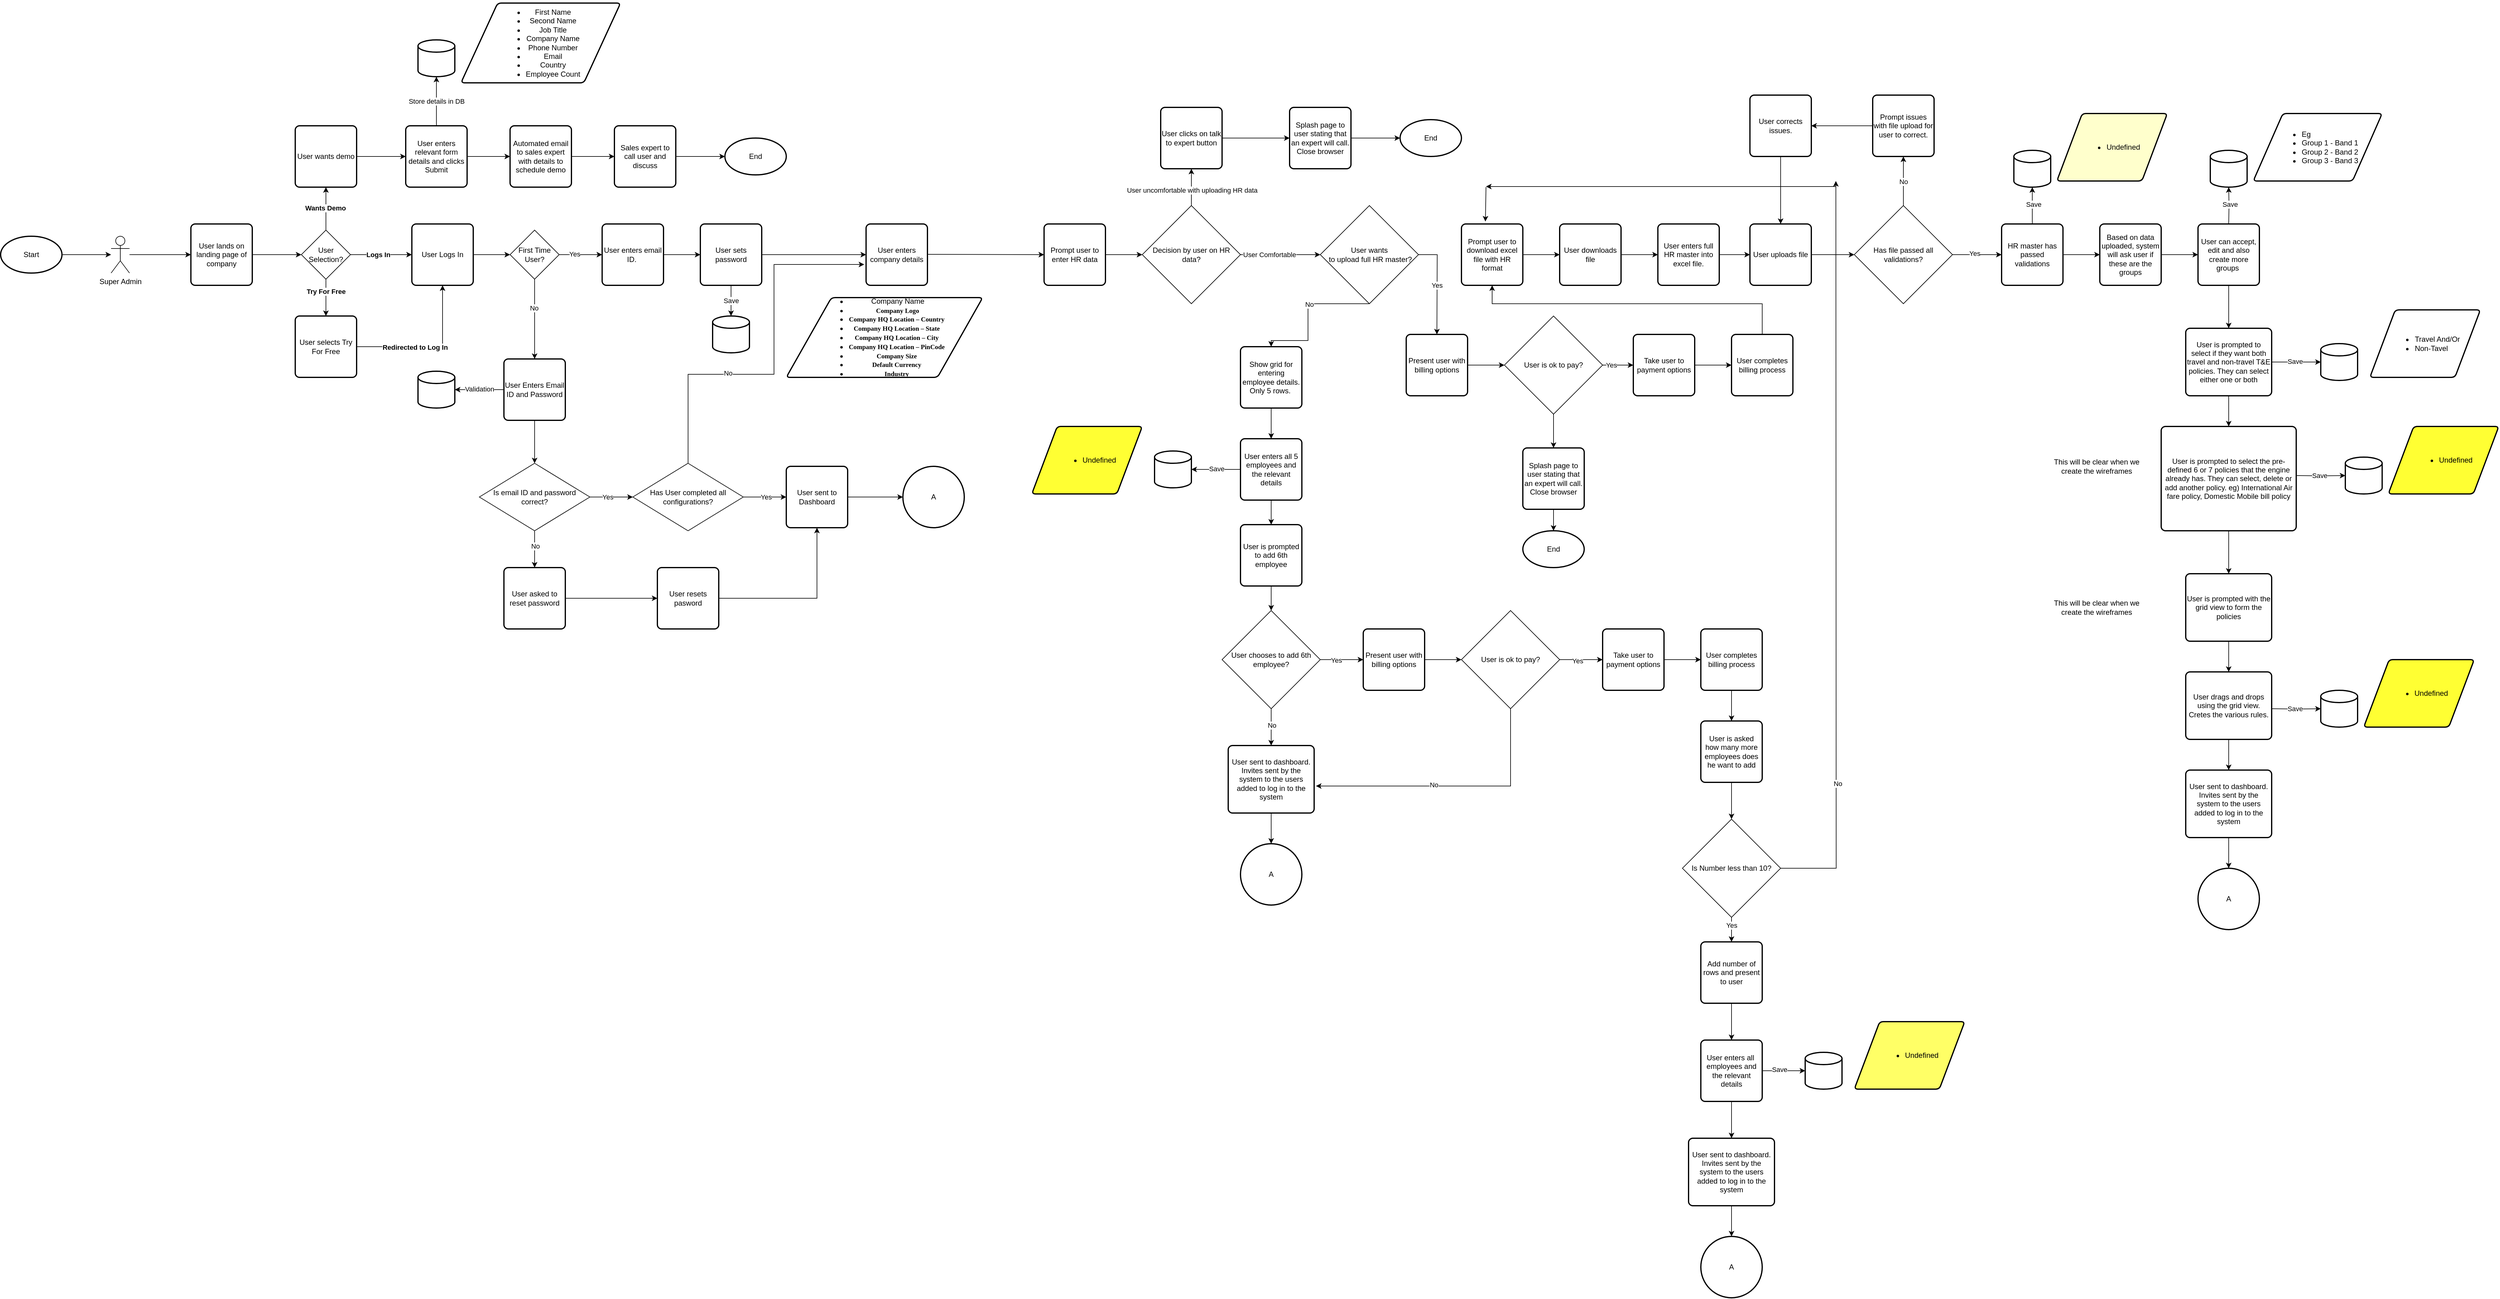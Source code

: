 <mxfile version="21.2.2" type="github" pages="8">
  <diagram id="C5RBs43oDa-KdzZeNtuy" name="SytemAdmin-First Time user DIY - Web Flow">
    <mxGraphModel dx="954" dy="5297" grid="1" gridSize="10" guides="1" tooltips="1" connect="1" arrows="1" fold="1" page="1" pageScale="1" pageWidth="3300" pageHeight="4681" math="0" shadow="0">
      <root>
        <mxCell id="WIyWlLk6GJQsqaUBKTNV-0" />
        <mxCell id="WIyWlLk6GJQsqaUBKTNV-1" parent="WIyWlLk6GJQsqaUBKTNV-0" />
        <mxCell id="9cJu-RQ06pm0dumcZt0R-6" value="" style="edgeStyle=orthogonalEdgeStyle;rounded=0;orthogonalLoop=1;jettySize=auto;html=1;" edge="1" parent="WIyWlLk6GJQsqaUBKTNV-1" source="9cJu-RQ06pm0dumcZt0R-0" target="9cJu-RQ06pm0dumcZt0R-5">
          <mxGeometry relative="1" as="geometry" />
        </mxCell>
        <mxCell id="9cJu-RQ06pm0dumcZt0R-0" value="Super Admin" style="shape=umlActor;verticalLabelPosition=bottom;verticalAlign=top;html=1;outlineConnect=0;" vertex="1" parent="WIyWlLk6GJQsqaUBKTNV-1">
          <mxGeometry x="200" y="290" width="30" height="60" as="geometry" />
        </mxCell>
        <mxCell id="9cJu-RQ06pm0dumcZt0R-4" value="" style="edgeStyle=orthogonalEdgeStyle;rounded=0;orthogonalLoop=1;jettySize=auto;html=1;" edge="1" parent="WIyWlLk6GJQsqaUBKTNV-1" source="9cJu-RQ06pm0dumcZt0R-3" target="9cJu-RQ06pm0dumcZt0R-0">
          <mxGeometry relative="1" as="geometry" />
        </mxCell>
        <mxCell id="9cJu-RQ06pm0dumcZt0R-3" value="Start" style="strokeWidth=2;html=1;shape=mxgraph.flowchart.start_1;whiteSpace=wrap;" vertex="1" parent="WIyWlLk6GJQsqaUBKTNV-1">
          <mxGeometry x="20" y="290" width="100" height="60" as="geometry" />
        </mxCell>
        <mxCell id="9cJu-RQ06pm0dumcZt0R-9" value="" style="edgeStyle=orthogonalEdgeStyle;rounded=0;orthogonalLoop=1;jettySize=auto;html=1;" edge="1" parent="WIyWlLk6GJQsqaUBKTNV-1" source="9cJu-RQ06pm0dumcZt0R-5">
          <mxGeometry relative="1" as="geometry">
            <mxPoint x="510" y="320" as="targetPoint" />
          </mxGeometry>
        </mxCell>
        <mxCell id="9cJu-RQ06pm0dumcZt0R-5" value="User lands on landing page of company" style="rounded=1;whiteSpace=wrap;html=1;absoluteArcSize=1;arcSize=14;strokeWidth=2;" vertex="1" parent="WIyWlLk6GJQsqaUBKTNV-1">
          <mxGeometry x="330" y="270" width="100" height="100" as="geometry" />
        </mxCell>
        <mxCell id="9cJu-RQ06pm0dumcZt0R-11" value="" style="edgeStyle=orthogonalEdgeStyle;rounded=0;orthogonalLoop=1;jettySize=auto;html=1;" edge="1" parent="WIyWlLk6GJQsqaUBKTNV-1" source="9cJu-RQ06pm0dumcZt0R-7" target="9cJu-RQ06pm0dumcZt0R-10">
          <mxGeometry relative="1" as="geometry" />
        </mxCell>
        <mxCell id="9cJu-RQ06pm0dumcZt0R-12" value="&lt;b&gt;Wants Demo&lt;/b&gt;" style="edgeLabel;html=1;align=center;verticalAlign=middle;resizable=0;points=[];" vertex="1" connectable="0" parent="9cJu-RQ06pm0dumcZt0R-11">
          <mxGeometry x="0.029" y="1" relative="1" as="geometry">
            <mxPoint as="offset" />
          </mxGeometry>
        </mxCell>
        <mxCell id="9cJu-RQ06pm0dumcZt0R-14" value="" style="edgeStyle=orthogonalEdgeStyle;rounded=0;orthogonalLoop=1;jettySize=auto;html=1;" edge="1" parent="WIyWlLk6GJQsqaUBKTNV-1" source="9cJu-RQ06pm0dumcZt0R-7" target="9cJu-RQ06pm0dumcZt0R-13">
          <mxGeometry relative="1" as="geometry" />
        </mxCell>
        <mxCell id="9cJu-RQ06pm0dumcZt0R-15" value="&lt;b&gt;Logs In&lt;/b&gt;" style="edgeLabel;html=1;align=center;verticalAlign=middle;resizable=0;points=[];" vertex="1" connectable="0" parent="9cJu-RQ06pm0dumcZt0R-14">
          <mxGeometry x="-0.1" relative="1" as="geometry">
            <mxPoint as="offset" />
          </mxGeometry>
        </mxCell>
        <mxCell id="9cJu-RQ06pm0dumcZt0R-17" value="" style="edgeStyle=orthogonalEdgeStyle;rounded=0;orthogonalLoop=1;jettySize=auto;html=1;" edge="1" parent="WIyWlLk6GJQsqaUBKTNV-1" source="9cJu-RQ06pm0dumcZt0R-7" target="9cJu-RQ06pm0dumcZt0R-16">
          <mxGeometry relative="1" as="geometry" />
        </mxCell>
        <mxCell id="9cJu-RQ06pm0dumcZt0R-7" value="User Selection?" style="rhombus;whiteSpace=wrap;html=1;" vertex="1" parent="WIyWlLk6GJQsqaUBKTNV-1">
          <mxGeometry x="510" y="280" width="80" height="80" as="geometry" />
        </mxCell>
        <mxCell id="9cJu-RQ06pm0dumcZt0R-20" value="" style="edgeStyle=orthogonalEdgeStyle;rounded=0;orthogonalLoop=1;jettySize=auto;html=1;" edge="1" parent="WIyWlLk6GJQsqaUBKTNV-1" source="9cJu-RQ06pm0dumcZt0R-10" target="9cJu-RQ06pm0dumcZt0R-19">
          <mxGeometry relative="1" as="geometry" />
        </mxCell>
        <mxCell id="9cJu-RQ06pm0dumcZt0R-10" value="User wants demo" style="rounded=1;whiteSpace=wrap;html=1;absoluteArcSize=1;arcSize=14;strokeWidth=2;" vertex="1" parent="WIyWlLk6GJQsqaUBKTNV-1">
          <mxGeometry x="500" y="110" width="100" height="100" as="geometry" />
        </mxCell>
        <mxCell id="9cJu-RQ06pm0dumcZt0R-37" value="" style="edgeStyle=orthogonalEdgeStyle;rounded=0;orthogonalLoop=1;jettySize=auto;html=1;" edge="1" parent="WIyWlLk6GJQsqaUBKTNV-1" source="9cJu-RQ06pm0dumcZt0R-13">
          <mxGeometry relative="1" as="geometry">
            <mxPoint x="850" y="320" as="targetPoint" />
          </mxGeometry>
        </mxCell>
        <mxCell id="9cJu-RQ06pm0dumcZt0R-13" value="User Logs In" style="rounded=1;whiteSpace=wrap;html=1;absoluteArcSize=1;arcSize=14;strokeWidth=2;" vertex="1" parent="WIyWlLk6GJQsqaUBKTNV-1">
          <mxGeometry x="690" y="270" width="100" height="100" as="geometry" />
        </mxCell>
        <mxCell id="9cJu-RQ06pm0dumcZt0R-34" style="edgeStyle=orthogonalEdgeStyle;rounded=0;orthogonalLoop=1;jettySize=auto;html=1;entryX=0.5;entryY=1;entryDx=0;entryDy=0;" edge="1" parent="WIyWlLk6GJQsqaUBKTNV-1" source="9cJu-RQ06pm0dumcZt0R-16" target="9cJu-RQ06pm0dumcZt0R-13">
          <mxGeometry relative="1" as="geometry" />
        </mxCell>
        <mxCell id="9cJu-RQ06pm0dumcZt0R-35" value="&lt;b&gt;Redirected to Log In&lt;/b&gt;" style="edgeLabel;html=1;align=center;verticalAlign=middle;resizable=0;points=[];" vertex="1" connectable="0" parent="9cJu-RQ06pm0dumcZt0R-34">
          <mxGeometry x="-0.208" y="-1" relative="1" as="geometry">
            <mxPoint as="offset" />
          </mxGeometry>
        </mxCell>
        <mxCell id="9cJu-RQ06pm0dumcZt0R-16" value="User selects Try For Free" style="rounded=1;whiteSpace=wrap;html=1;absoluteArcSize=1;arcSize=14;strokeWidth=2;" vertex="1" parent="WIyWlLk6GJQsqaUBKTNV-1">
          <mxGeometry x="500" y="420" width="100" height="100" as="geometry" />
        </mxCell>
        <mxCell id="9cJu-RQ06pm0dumcZt0R-18" value="&lt;b&gt;Try For Free&lt;/b&gt;" style="edgeLabel;html=1;align=center;verticalAlign=middle;resizable=0;points=[];" vertex="1" connectable="0" parent="WIyWlLk6GJQsqaUBKTNV-1">
          <mxGeometry x="550" y="380" as="geometry" />
        </mxCell>
        <mxCell id="9cJu-RQ06pm0dumcZt0R-27" value="" style="edgeStyle=orthogonalEdgeStyle;rounded=0;orthogonalLoop=1;jettySize=auto;html=1;" edge="1" parent="WIyWlLk6GJQsqaUBKTNV-1" source="9cJu-RQ06pm0dumcZt0R-19" target="9cJu-RQ06pm0dumcZt0R-26">
          <mxGeometry relative="1" as="geometry" />
        </mxCell>
        <mxCell id="9cJu-RQ06pm0dumcZt0R-31" value="" style="edgeStyle=orthogonalEdgeStyle;rounded=0;orthogonalLoop=1;jettySize=auto;html=1;" edge="1" parent="WIyWlLk6GJQsqaUBKTNV-1" source="9cJu-RQ06pm0dumcZt0R-19">
          <mxGeometry relative="1" as="geometry">
            <mxPoint x="730" y="30" as="targetPoint" />
          </mxGeometry>
        </mxCell>
        <mxCell id="9cJu-RQ06pm0dumcZt0R-19" value="User enters relevant form details and clicks Submit" style="rounded=1;whiteSpace=wrap;html=1;absoluteArcSize=1;arcSize=14;strokeWidth=2;" vertex="1" parent="WIyWlLk6GJQsqaUBKTNV-1">
          <mxGeometry x="680" y="110" width="100" height="100" as="geometry" />
        </mxCell>
        <mxCell id="9cJu-RQ06pm0dumcZt0R-21" value="" style="strokeWidth=2;html=1;shape=mxgraph.flowchart.database;whiteSpace=wrap;" vertex="1" parent="WIyWlLk6GJQsqaUBKTNV-1">
          <mxGeometry x="700" y="-30" width="60" height="60" as="geometry" />
        </mxCell>
        <mxCell id="9cJu-RQ06pm0dumcZt0R-24" value="Store details in DB" style="edgeLabel;html=1;align=center;verticalAlign=middle;resizable=0;points=[];" vertex="1" connectable="0" parent="WIyWlLk6GJQsqaUBKTNV-1">
          <mxGeometry x="730" y="70" as="geometry" />
        </mxCell>
        <mxCell id="9cJu-RQ06pm0dumcZt0R-25" value="&lt;ul&gt;&lt;li&gt;First Name&lt;/li&gt;&lt;li&gt;Second Name&lt;/li&gt;&lt;li&gt;Job Title&lt;/li&gt;&lt;li&gt;Company Name&lt;/li&gt;&lt;li&gt;Phone Number&lt;/li&gt;&lt;li&gt;Email&lt;/li&gt;&lt;li&gt;Country&lt;/li&gt;&lt;li&gt;Employee Count&lt;/li&gt;&lt;/ul&gt;" style="shape=parallelogram;html=1;strokeWidth=2;perimeter=parallelogramPerimeter;whiteSpace=wrap;rounded=1;arcSize=12;size=0.23;" vertex="1" parent="WIyWlLk6GJQsqaUBKTNV-1">
          <mxGeometry x="770" y="-90" width="260" height="130" as="geometry" />
        </mxCell>
        <mxCell id="9cJu-RQ06pm0dumcZt0R-29" value="" style="edgeStyle=orthogonalEdgeStyle;rounded=0;orthogonalLoop=1;jettySize=auto;html=1;" edge="1" parent="WIyWlLk6GJQsqaUBKTNV-1" source="9cJu-RQ06pm0dumcZt0R-26" target="9cJu-RQ06pm0dumcZt0R-28">
          <mxGeometry relative="1" as="geometry" />
        </mxCell>
        <mxCell id="9cJu-RQ06pm0dumcZt0R-26" value="Automated email to sales expert with details to schedule demo" style="rounded=1;whiteSpace=wrap;html=1;absoluteArcSize=1;arcSize=14;strokeWidth=2;" vertex="1" parent="WIyWlLk6GJQsqaUBKTNV-1">
          <mxGeometry x="850" y="110" width="100" height="100" as="geometry" />
        </mxCell>
        <mxCell id="9cJu-RQ06pm0dumcZt0R-33" value="" style="edgeStyle=orthogonalEdgeStyle;rounded=0;orthogonalLoop=1;jettySize=auto;html=1;" edge="1" parent="WIyWlLk6GJQsqaUBKTNV-1" source="9cJu-RQ06pm0dumcZt0R-28" target="9cJu-RQ06pm0dumcZt0R-32">
          <mxGeometry relative="1" as="geometry" />
        </mxCell>
        <mxCell id="9cJu-RQ06pm0dumcZt0R-28" value="Sales expert to call user and discuss" style="rounded=1;whiteSpace=wrap;html=1;absoluteArcSize=1;arcSize=14;strokeWidth=2;" vertex="1" parent="WIyWlLk6GJQsqaUBKTNV-1">
          <mxGeometry x="1020" y="110" width="100" height="100" as="geometry" />
        </mxCell>
        <mxCell id="9cJu-RQ06pm0dumcZt0R-32" value="End" style="strokeWidth=2;html=1;shape=mxgraph.flowchart.start_1;whiteSpace=wrap;" vertex="1" parent="WIyWlLk6GJQsqaUBKTNV-1">
          <mxGeometry x="1200" y="130" width="100" height="60" as="geometry" />
        </mxCell>
        <mxCell id="9cJu-RQ06pm0dumcZt0R-40" value="" style="edgeStyle=orthogonalEdgeStyle;rounded=0;orthogonalLoop=1;jettySize=auto;html=1;" edge="1" parent="WIyWlLk6GJQsqaUBKTNV-1" source="9cJu-RQ06pm0dumcZt0R-38" target="9cJu-RQ06pm0dumcZt0R-39">
          <mxGeometry relative="1" as="geometry" />
        </mxCell>
        <mxCell id="9cJu-RQ06pm0dumcZt0R-41" value="No" style="edgeLabel;html=1;align=center;verticalAlign=middle;resizable=0;points=[];" vertex="1" connectable="0" parent="9cJu-RQ06pm0dumcZt0R-40">
          <mxGeometry x="-0.28" y="-1" relative="1" as="geometry">
            <mxPoint as="offset" />
          </mxGeometry>
        </mxCell>
        <mxCell id="9cJu-RQ06pm0dumcZt0R-43" value="" style="edgeStyle=orthogonalEdgeStyle;rounded=0;orthogonalLoop=1;jettySize=auto;html=1;" edge="1" parent="WIyWlLk6GJQsqaUBKTNV-1" source="9cJu-RQ06pm0dumcZt0R-38" target="9cJu-RQ06pm0dumcZt0R-42">
          <mxGeometry relative="1" as="geometry" />
        </mxCell>
        <mxCell id="9cJu-RQ06pm0dumcZt0R-44" value="Yes" style="edgeLabel;html=1;align=center;verticalAlign=middle;resizable=0;points=[];" vertex="1" connectable="0" parent="9cJu-RQ06pm0dumcZt0R-43">
          <mxGeometry x="-0.286" y="1" relative="1" as="geometry">
            <mxPoint as="offset" />
          </mxGeometry>
        </mxCell>
        <mxCell id="9cJu-RQ06pm0dumcZt0R-38" value="First Time User?" style="rhombus;whiteSpace=wrap;html=1;" vertex="1" parent="WIyWlLk6GJQsqaUBKTNV-1">
          <mxGeometry x="850" y="280" width="80" height="80" as="geometry" />
        </mxCell>
        <mxCell id="9cJu-RQ06pm0dumcZt0R-46" value="" style="edgeStyle=orthogonalEdgeStyle;rounded=0;orthogonalLoop=1;jettySize=auto;html=1;" edge="1" parent="WIyWlLk6GJQsqaUBKTNV-1" source="9cJu-RQ06pm0dumcZt0R-39" target="9cJu-RQ06pm0dumcZt0R-45">
          <mxGeometry relative="1" as="geometry" />
        </mxCell>
        <mxCell id="9cJu-RQ06pm0dumcZt0R-47" value="Validation" style="edgeLabel;html=1;align=center;verticalAlign=middle;resizable=0;points=[];" vertex="1" connectable="0" parent="9cJu-RQ06pm0dumcZt0R-46">
          <mxGeometry y="-1" relative="1" as="geometry">
            <mxPoint as="offset" />
          </mxGeometry>
        </mxCell>
        <mxCell id="9cJu-RQ06pm0dumcZt0R-49" value="" style="edgeStyle=orthogonalEdgeStyle;rounded=0;orthogonalLoop=1;jettySize=auto;html=1;" edge="1" parent="WIyWlLk6GJQsqaUBKTNV-1" source="9cJu-RQ06pm0dumcZt0R-39">
          <mxGeometry relative="1" as="geometry">
            <mxPoint x="890" y="660" as="targetPoint" />
          </mxGeometry>
        </mxCell>
        <mxCell id="9cJu-RQ06pm0dumcZt0R-39" value="User Enters Email ID and Password" style="rounded=1;whiteSpace=wrap;html=1;absoluteArcSize=1;arcSize=14;strokeWidth=2;" vertex="1" parent="WIyWlLk6GJQsqaUBKTNV-1">
          <mxGeometry x="840" y="490" width="100" height="100" as="geometry" />
        </mxCell>
        <mxCell id="9cJu-RQ06pm0dumcZt0R-66" value="" style="edgeStyle=orthogonalEdgeStyle;rounded=0;orthogonalLoop=1;jettySize=auto;html=1;" edge="1" parent="WIyWlLk6GJQsqaUBKTNV-1" source="9cJu-RQ06pm0dumcZt0R-42" target="9cJu-RQ06pm0dumcZt0R-65">
          <mxGeometry relative="1" as="geometry" />
        </mxCell>
        <mxCell id="9cJu-RQ06pm0dumcZt0R-42" value="User enters email ID.&amp;nbsp;" style="rounded=1;whiteSpace=wrap;html=1;absoluteArcSize=1;arcSize=14;strokeWidth=2;" vertex="1" parent="WIyWlLk6GJQsqaUBKTNV-1">
          <mxGeometry x="1000" y="270" width="100" height="100" as="geometry" />
        </mxCell>
        <mxCell id="9cJu-RQ06pm0dumcZt0R-45" value="" style="strokeWidth=2;html=1;shape=mxgraph.flowchart.database;whiteSpace=wrap;" vertex="1" parent="WIyWlLk6GJQsqaUBKTNV-1">
          <mxGeometry x="700" y="510" width="60" height="60" as="geometry" />
        </mxCell>
        <mxCell id="9cJu-RQ06pm0dumcZt0R-52" value="" style="edgeStyle=orthogonalEdgeStyle;rounded=0;orthogonalLoop=1;jettySize=auto;html=1;" edge="1" parent="WIyWlLk6GJQsqaUBKTNV-1" source="9cJu-RQ06pm0dumcZt0R-50" target="9cJu-RQ06pm0dumcZt0R-51">
          <mxGeometry relative="1" as="geometry" />
        </mxCell>
        <mxCell id="9cJu-RQ06pm0dumcZt0R-53" value="Yes" style="edgeLabel;html=1;align=center;verticalAlign=middle;resizable=0;points=[];" vertex="1" connectable="0" parent="9cJu-RQ06pm0dumcZt0R-52">
          <mxGeometry x="-0.171" relative="1" as="geometry">
            <mxPoint as="offset" />
          </mxGeometry>
        </mxCell>
        <mxCell id="9cJu-RQ06pm0dumcZt0R-60" value="" style="edgeStyle=orthogonalEdgeStyle;rounded=0;orthogonalLoop=1;jettySize=auto;html=1;" edge="1" parent="WIyWlLk6GJQsqaUBKTNV-1" source="9cJu-RQ06pm0dumcZt0R-50" target="9cJu-RQ06pm0dumcZt0R-59">
          <mxGeometry relative="1" as="geometry" />
        </mxCell>
        <mxCell id="9cJu-RQ06pm0dumcZt0R-61" value="No" style="edgeLabel;html=1;align=center;verticalAlign=middle;resizable=0;points=[];" vertex="1" connectable="0" parent="9cJu-RQ06pm0dumcZt0R-60">
          <mxGeometry x="-0.167" y="1" relative="1" as="geometry">
            <mxPoint as="offset" />
          </mxGeometry>
        </mxCell>
        <mxCell id="9cJu-RQ06pm0dumcZt0R-50" value="Is email ID and password correct?" style="rhombus;whiteSpace=wrap;html=1;" vertex="1" parent="WIyWlLk6GJQsqaUBKTNV-1">
          <mxGeometry x="800" y="660" width="180" height="110" as="geometry" />
        </mxCell>
        <mxCell id="9cJu-RQ06pm0dumcZt0R-55" value="" style="edgeStyle=orthogonalEdgeStyle;rounded=0;orthogonalLoop=1;jettySize=auto;html=1;" edge="1" parent="WIyWlLk6GJQsqaUBKTNV-1" source="9cJu-RQ06pm0dumcZt0R-51" target="9cJu-RQ06pm0dumcZt0R-54">
          <mxGeometry relative="1" as="geometry" />
        </mxCell>
        <mxCell id="9cJu-RQ06pm0dumcZt0R-58" value="Yes" style="edgeLabel;html=1;align=center;verticalAlign=middle;resizable=0;points=[];" vertex="1" connectable="0" parent="9cJu-RQ06pm0dumcZt0R-55">
          <mxGeometry x="0.057" relative="1" as="geometry">
            <mxPoint as="offset" />
          </mxGeometry>
        </mxCell>
        <mxCell id="9cJu-RQ06pm0dumcZt0R-129" style="edgeStyle=orthogonalEdgeStyle;rounded=0;orthogonalLoop=1;jettySize=auto;html=1;exitX=0.5;exitY=0;exitDx=0;exitDy=0;entryX=-0.03;entryY=0.66;entryDx=0;entryDy=0;entryPerimeter=0;" edge="1" parent="WIyWlLk6GJQsqaUBKTNV-1" source="9cJu-RQ06pm0dumcZt0R-51" target="9cJu-RQ06pm0dumcZt0R-69">
          <mxGeometry relative="1" as="geometry">
            <mxPoint x="1390" y="330" as="targetPoint" />
            <Array as="points">
              <mxPoint x="1140" y="515" />
              <mxPoint x="1280" y="515" />
              <mxPoint x="1280" y="336" />
            </Array>
          </mxGeometry>
        </mxCell>
        <mxCell id="9cJu-RQ06pm0dumcZt0R-130" value="No" style="edgeLabel;html=1;align=center;verticalAlign=middle;resizable=0;points=[];" vertex="1" connectable="0" parent="9cJu-RQ06pm0dumcZt0R-129">
          <mxGeometry x="-0.313" y="2" relative="1" as="geometry">
            <mxPoint as="offset" />
          </mxGeometry>
        </mxCell>
        <mxCell id="9cJu-RQ06pm0dumcZt0R-51" value="Has User completed all configurations?" style="rhombus;whiteSpace=wrap;html=1;" vertex="1" parent="WIyWlLk6GJQsqaUBKTNV-1">
          <mxGeometry x="1050" y="660" width="180" height="110" as="geometry" />
        </mxCell>
        <mxCell id="9cJu-RQ06pm0dumcZt0R-57" value="" style="edgeStyle=orthogonalEdgeStyle;rounded=0;orthogonalLoop=1;jettySize=auto;html=1;" edge="1" parent="WIyWlLk6GJQsqaUBKTNV-1" source="9cJu-RQ06pm0dumcZt0R-54" target="9cJu-RQ06pm0dumcZt0R-56">
          <mxGeometry relative="1" as="geometry" />
        </mxCell>
        <mxCell id="9cJu-RQ06pm0dumcZt0R-54" value="User sent to Dashboard" style="rounded=1;whiteSpace=wrap;html=1;absoluteArcSize=1;arcSize=14;strokeWidth=2;" vertex="1" parent="WIyWlLk6GJQsqaUBKTNV-1">
          <mxGeometry x="1300" y="665" width="100" height="100" as="geometry" />
        </mxCell>
        <mxCell id="9cJu-RQ06pm0dumcZt0R-56" value="A" style="strokeWidth=2;html=1;shape=mxgraph.flowchart.start_2;whiteSpace=wrap;" vertex="1" parent="WIyWlLk6GJQsqaUBKTNV-1">
          <mxGeometry x="1490" y="665" width="100" height="100" as="geometry" />
        </mxCell>
        <mxCell id="9cJu-RQ06pm0dumcZt0R-63" value="" style="edgeStyle=orthogonalEdgeStyle;rounded=0;orthogonalLoop=1;jettySize=auto;html=1;" edge="1" parent="WIyWlLk6GJQsqaUBKTNV-1" source="9cJu-RQ06pm0dumcZt0R-59" target="9cJu-RQ06pm0dumcZt0R-62">
          <mxGeometry relative="1" as="geometry" />
        </mxCell>
        <mxCell id="9cJu-RQ06pm0dumcZt0R-59" value="User asked to reset password" style="rounded=1;whiteSpace=wrap;html=1;absoluteArcSize=1;arcSize=14;strokeWidth=2;" vertex="1" parent="WIyWlLk6GJQsqaUBKTNV-1">
          <mxGeometry x="840" y="830" width="100" height="100" as="geometry" />
        </mxCell>
        <mxCell id="9cJu-RQ06pm0dumcZt0R-64" style="edgeStyle=orthogonalEdgeStyle;rounded=0;orthogonalLoop=1;jettySize=auto;html=1;entryX=0.5;entryY=1;entryDx=0;entryDy=0;" edge="1" parent="WIyWlLk6GJQsqaUBKTNV-1" source="9cJu-RQ06pm0dumcZt0R-62" target="9cJu-RQ06pm0dumcZt0R-54">
          <mxGeometry relative="1" as="geometry" />
        </mxCell>
        <mxCell id="9cJu-RQ06pm0dumcZt0R-62" value="User resets pasword" style="rounded=1;whiteSpace=wrap;html=1;absoluteArcSize=1;arcSize=14;strokeWidth=2;" vertex="1" parent="WIyWlLk6GJQsqaUBKTNV-1">
          <mxGeometry x="1090" y="830" width="100" height="100" as="geometry" />
        </mxCell>
        <mxCell id="9cJu-RQ06pm0dumcZt0R-68" value="Save" style="edgeStyle=orthogonalEdgeStyle;rounded=0;orthogonalLoop=1;jettySize=auto;html=1;" edge="1" parent="WIyWlLk6GJQsqaUBKTNV-1" source="9cJu-RQ06pm0dumcZt0R-65" target="9cJu-RQ06pm0dumcZt0R-67">
          <mxGeometry relative="1" as="geometry" />
        </mxCell>
        <mxCell id="9cJu-RQ06pm0dumcZt0R-70" value="" style="edgeStyle=orthogonalEdgeStyle;rounded=0;orthogonalLoop=1;jettySize=auto;html=1;" edge="1" parent="WIyWlLk6GJQsqaUBKTNV-1" source="9cJu-RQ06pm0dumcZt0R-65" target="9cJu-RQ06pm0dumcZt0R-69">
          <mxGeometry relative="1" as="geometry" />
        </mxCell>
        <mxCell id="9cJu-RQ06pm0dumcZt0R-65" value="User sets password" style="rounded=1;whiteSpace=wrap;html=1;absoluteArcSize=1;arcSize=14;strokeWidth=2;" vertex="1" parent="WIyWlLk6GJQsqaUBKTNV-1">
          <mxGeometry x="1160" y="270" width="100" height="100" as="geometry" />
        </mxCell>
        <mxCell id="9cJu-RQ06pm0dumcZt0R-67" value="" style="strokeWidth=2;html=1;shape=mxgraph.flowchart.database;whiteSpace=wrap;" vertex="1" parent="WIyWlLk6GJQsqaUBKTNV-1">
          <mxGeometry x="1180" y="420" width="60" height="60" as="geometry" />
        </mxCell>
        <mxCell id="9cJu-RQ06pm0dumcZt0R-69" value="User enters company details" style="rounded=1;whiteSpace=wrap;html=1;absoluteArcSize=1;arcSize=14;strokeWidth=2;" vertex="1" parent="WIyWlLk6GJQsqaUBKTNV-1">
          <mxGeometry x="1430" y="270" width="100" height="100" as="geometry" />
        </mxCell>
        <mxCell id="9cJu-RQ06pm0dumcZt0R-71" value="&lt;p style=&quot;background-color: initial; margin-top: 0pt; margin-bottom: 0pt; margin-left: 0in; text-align: left; direction: ltr; unicode-bidi: embed; word-break: normal;&quot;&gt;&lt;/p&gt;&lt;ul&gt;&lt;li&gt;&lt;p style=&quot;background-color: initial; margin-top: 0pt; margin-bottom: 0pt; margin-left: 0in; text-align: left; direction: ltr; unicode-bidi: embed; word-break: normal; display: inline !important;&quot;&gt;&lt;span style=&quot;white-space: pre;&quot;&gt;	&lt;/span&gt;Company Name&lt;/p&gt;&lt;/li&gt;&lt;li&gt;&lt;span style=&quot;font-size: 8pt; font-family: Calibri; font-weight: bold;&quot;&gt;&lt;span style=&quot;white-space: pre;&quot;&gt;	&lt;/span&gt;Company Logo&lt;/span&gt;&lt;/li&gt;&lt;li&gt;&lt;span style=&quot;font-size: 8pt; font-family: Calibri; font-weight: bold;&quot;&gt;Company HQ Location – Country&lt;/span&gt;&lt;/li&gt;&lt;li&gt;&lt;span style=&quot;font-size: 8pt; font-family: Calibri; font-weight: bold;&quot;&gt;Company HQ Location – State&lt;/span&gt;&lt;/li&gt;&lt;li&gt;&lt;span style=&quot;font-size: 8pt; font-family: Calibri; font-weight: bold;&quot;&gt;Company HQ Location – City&lt;/span&gt;&lt;/li&gt;&lt;li&gt;&lt;span style=&quot;font-size: 8pt; font-family: Calibri; font-weight: bold;&quot;&gt;Company HQ Location – PinCode&lt;/span&gt;&lt;/li&gt;&lt;li&gt;&lt;span style=&quot;font-size: 8pt; font-family: Calibri; font-weight: bold;&quot;&gt;Company Size&lt;/span&gt;&lt;/li&gt;&lt;li&gt;&lt;span style=&quot;font-size: 8pt; font-family: Calibri; font-weight: bold;&quot;&gt;Default Currency&lt;/span&gt;&lt;/li&gt;&lt;li&gt;&lt;span style=&quot;font-size: 8pt; font-family: Calibri; font-weight: bold;&quot;&gt;Industry&lt;/span&gt;&lt;/li&gt;&lt;/ul&gt;&lt;p&gt;&lt;/p&gt;" style="shape=parallelogram;html=1;strokeWidth=2;perimeter=parallelogramPerimeter;whiteSpace=wrap;rounded=1;arcSize=12;size=0.23;" vertex="1" parent="WIyWlLk6GJQsqaUBKTNV-1">
          <mxGeometry x="1300" y="390" width="320" height="130" as="geometry" />
        </mxCell>
        <mxCell id="9cJu-RQ06pm0dumcZt0R-75" value="" style="edgeStyle=orthogonalEdgeStyle;rounded=0;orthogonalLoop=1;jettySize=auto;html=1;" edge="1" parent="WIyWlLk6GJQsqaUBKTNV-1" source="9cJu-RQ06pm0dumcZt0R-72" target="9cJu-RQ06pm0dumcZt0R-74">
          <mxGeometry relative="1" as="geometry" />
        </mxCell>
        <mxCell id="9cJu-RQ06pm0dumcZt0R-72" value="Prompt user to enter HR data" style="rounded=1;whiteSpace=wrap;html=1;absoluteArcSize=1;arcSize=14;strokeWidth=2;" vertex="1" parent="WIyWlLk6GJQsqaUBKTNV-1">
          <mxGeometry x="1720" y="270" width="100" height="100" as="geometry" />
        </mxCell>
        <mxCell id="9cJu-RQ06pm0dumcZt0R-73" value="" style="edgeStyle=orthogonalEdgeStyle;rounded=0;orthogonalLoop=1;jettySize=auto;html=1;entryX=0;entryY=0.5;entryDx=0;entryDy=0;" edge="1" parent="WIyWlLk6GJQsqaUBKTNV-1" target="9cJu-RQ06pm0dumcZt0R-72">
          <mxGeometry relative="1" as="geometry">
            <mxPoint x="1530" y="319.5" as="sourcePoint" />
            <mxPoint x="1700" y="319.5" as="targetPoint" />
          </mxGeometry>
        </mxCell>
        <mxCell id="9cJu-RQ06pm0dumcZt0R-77" value="" style="edgeStyle=orthogonalEdgeStyle;rounded=0;orthogonalLoop=1;jettySize=auto;html=1;" edge="1" parent="WIyWlLk6GJQsqaUBKTNV-1" source="9cJu-RQ06pm0dumcZt0R-74" target="9cJu-RQ06pm0dumcZt0R-76">
          <mxGeometry relative="1" as="geometry" />
        </mxCell>
        <mxCell id="9cJu-RQ06pm0dumcZt0R-78" value="User uncomfortable with uploading HR data" style="edgeLabel;html=1;align=center;verticalAlign=middle;resizable=0;points=[];" vertex="1" connectable="0" parent="9cJu-RQ06pm0dumcZt0R-77">
          <mxGeometry x="-0.167" y="-1" relative="1" as="geometry">
            <mxPoint as="offset" />
          </mxGeometry>
        </mxCell>
        <mxCell id="9cJu-RQ06pm0dumcZt0R-84" value="" style="edgeStyle=orthogonalEdgeStyle;rounded=0;orthogonalLoop=1;jettySize=auto;html=1;" edge="1" parent="WIyWlLk6GJQsqaUBKTNV-1" source="9cJu-RQ06pm0dumcZt0R-74" target="9cJu-RQ06pm0dumcZt0R-83">
          <mxGeometry relative="1" as="geometry" />
        </mxCell>
        <mxCell id="9cJu-RQ06pm0dumcZt0R-85" value="User Comfortable" style="edgeLabel;html=1;align=center;verticalAlign=middle;resizable=0;points=[];" vertex="1" connectable="0" parent="9cJu-RQ06pm0dumcZt0R-84">
          <mxGeometry x="-0.275" relative="1" as="geometry">
            <mxPoint as="offset" />
          </mxGeometry>
        </mxCell>
        <mxCell id="9cJu-RQ06pm0dumcZt0R-74" value="Decision by user on HR data?" style="rhombus;whiteSpace=wrap;html=1;" vertex="1" parent="WIyWlLk6GJQsqaUBKTNV-1">
          <mxGeometry x="1880" y="240" width="160" height="160" as="geometry" />
        </mxCell>
        <mxCell id="9cJu-RQ06pm0dumcZt0R-80" value="" style="edgeStyle=orthogonalEdgeStyle;rounded=0;orthogonalLoop=1;jettySize=auto;html=1;" edge="1" parent="WIyWlLk6GJQsqaUBKTNV-1" source="9cJu-RQ06pm0dumcZt0R-76" target="9cJu-RQ06pm0dumcZt0R-79">
          <mxGeometry relative="1" as="geometry" />
        </mxCell>
        <mxCell id="9cJu-RQ06pm0dumcZt0R-76" value="User clicks on talk to expert button" style="rounded=1;whiteSpace=wrap;html=1;absoluteArcSize=1;arcSize=14;strokeWidth=2;" vertex="1" parent="WIyWlLk6GJQsqaUBKTNV-1">
          <mxGeometry x="1910" y="80" width="100" height="100" as="geometry" />
        </mxCell>
        <mxCell id="9cJu-RQ06pm0dumcZt0R-82" value="" style="edgeStyle=orthogonalEdgeStyle;rounded=0;orthogonalLoop=1;jettySize=auto;html=1;" edge="1" parent="WIyWlLk6GJQsqaUBKTNV-1" source="9cJu-RQ06pm0dumcZt0R-79" target="9cJu-RQ06pm0dumcZt0R-81">
          <mxGeometry relative="1" as="geometry" />
        </mxCell>
        <mxCell id="9cJu-RQ06pm0dumcZt0R-79" value="Splash page to user stating that an expert will call. Close browser" style="rounded=1;whiteSpace=wrap;html=1;absoluteArcSize=1;arcSize=14;strokeWidth=2;" vertex="1" parent="WIyWlLk6GJQsqaUBKTNV-1">
          <mxGeometry x="2120" y="80" width="100" height="100" as="geometry" />
        </mxCell>
        <mxCell id="9cJu-RQ06pm0dumcZt0R-81" value="End" style="strokeWidth=2;html=1;shape=mxgraph.flowchart.start_1;whiteSpace=wrap;" vertex="1" parent="WIyWlLk6GJQsqaUBKTNV-1">
          <mxGeometry x="2300" y="100" width="100" height="60" as="geometry" />
        </mxCell>
        <mxCell id="jrrDfIJfTzL13WB4BidY-1" value="" style="edgeStyle=orthogonalEdgeStyle;rounded=0;orthogonalLoop=1;jettySize=auto;html=1;exitX=0.5;exitY=1;exitDx=0;exitDy=0;" edge="1" parent="WIyWlLk6GJQsqaUBKTNV-1" source="9cJu-RQ06pm0dumcZt0R-83" target="jrrDfIJfTzL13WB4BidY-0">
          <mxGeometry relative="1" as="geometry">
            <Array as="points">
              <mxPoint x="2150" y="400" />
              <mxPoint x="2150" y="460" />
              <mxPoint x="2090" y="460" />
            </Array>
          </mxGeometry>
        </mxCell>
        <mxCell id="jrrDfIJfTzL13WB4BidY-24" value="No" style="edgeLabel;html=1;align=center;verticalAlign=middle;resizable=0;points=[];" vertex="1" connectable="0" parent="jrrDfIJfTzL13WB4BidY-1">
          <mxGeometry x="-0.12" y="2" relative="1" as="geometry">
            <mxPoint as="offset" />
          </mxGeometry>
        </mxCell>
        <mxCell id="9cJu-RQ06pm0dumcZt0R-83" value="User wants&lt;br&gt;&amp;nbsp;to upload full HR master?" style="rhombus;whiteSpace=wrap;html=1;" vertex="1" parent="WIyWlLk6GJQsqaUBKTNV-1">
          <mxGeometry x="2170" y="240" width="160" height="160" as="geometry" />
        </mxCell>
        <mxCell id="9cJu-RQ06pm0dumcZt0R-89" value="" style="edgeStyle=orthogonalEdgeStyle;rounded=0;orthogonalLoop=1;jettySize=auto;html=1;" edge="1" parent="WIyWlLk6GJQsqaUBKTNV-1" source="9cJu-RQ06pm0dumcZt0R-86" target="9cJu-RQ06pm0dumcZt0R-87">
          <mxGeometry relative="1" as="geometry" />
        </mxCell>
        <mxCell id="9cJu-RQ06pm0dumcZt0R-86" value="Prompt user to download excel file with HR format" style="rounded=1;whiteSpace=wrap;html=1;absoluteArcSize=1;arcSize=14;strokeWidth=2;" vertex="1" parent="WIyWlLk6GJQsqaUBKTNV-1">
          <mxGeometry x="2400" y="270" width="100" height="100" as="geometry" />
        </mxCell>
        <mxCell id="9cJu-RQ06pm0dumcZt0R-92" value="" style="edgeStyle=orthogonalEdgeStyle;rounded=0;orthogonalLoop=1;jettySize=auto;html=1;" edge="1" parent="WIyWlLk6GJQsqaUBKTNV-1" source="9cJu-RQ06pm0dumcZt0R-87" target="9cJu-RQ06pm0dumcZt0R-91">
          <mxGeometry relative="1" as="geometry" />
        </mxCell>
        <mxCell id="9cJu-RQ06pm0dumcZt0R-87" value="User downloads file" style="rounded=1;whiteSpace=wrap;html=1;absoluteArcSize=1;arcSize=14;strokeWidth=2;" vertex="1" parent="WIyWlLk6GJQsqaUBKTNV-1">
          <mxGeometry x="2560" y="270" width="100" height="100" as="geometry" />
        </mxCell>
        <mxCell id="9cJu-RQ06pm0dumcZt0R-94" value="" style="edgeStyle=orthogonalEdgeStyle;rounded=0;orthogonalLoop=1;jettySize=auto;html=1;" edge="1" parent="WIyWlLk6GJQsqaUBKTNV-1" source="9cJu-RQ06pm0dumcZt0R-91" target="9cJu-RQ06pm0dumcZt0R-93">
          <mxGeometry relative="1" as="geometry" />
        </mxCell>
        <mxCell id="9cJu-RQ06pm0dumcZt0R-91" value="User enters full HR master into excel file." style="rounded=1;whiteSpace=wrap;html=1;absoluteArcSize=1;arcSize=14;strokeWidth=2;" vertex="1" parent="WIyWlLk6GJQsqaUBKTNV-1">
          <mxGeometry x="2720" y="270" width="100" height="100" as="geometry" />
        </mxCell>
        <mxCell id="9cJu-RQ06pm0dumcZt0R-99" value="" style="edgeStyle=orthogonalEdgeStyle;rounded=0;orthogonalLoop=1;jettySize=auto;html=1;" edge="1" parent="WIyWlLk6GJQsqaUBKTNV-1" source="9cJu-RQ06pm0dumcZt0R-93" target="9cJu-RQ06pm0dumcZt0R-98">
          <mxGeometry relative="1" as="geometry" />
        </mxCell>
        <mxCell id="9cJu-RQ06pm0dumcZt0R-93" value="User uploads file" style="rounded=1;whiteSpace=wrap;html=1;absoluteArcSize=1;arcSize=14;strokeWidth=2;" vertex="1" parent="WIyWlLk6GJQsqaUBKTNV-1">
          <mxGeometry x="2870" y="270" width="100" height="100" as="geometry" />
        </mxCell>
        <mxCell id="9cJu-RQ06pm0dumcZt0R-101" value="" style="edgeStyle=orthogonalEdgeStyle;rounded=0;orthogonalLoop=1;jettySize=auto;html=1;" edge="1" parent="WIyWlLk6GJQsqaUBKTNV-1" source="9cJu-RQ06pm0dumcZt0R-98" target="9cJu-RQ06pm0dumcZt0R-100">
          <mxGeometry relative="1" as="geometry" />
        </mxCell>
        <mxCell id="9cJu-RQ06pm0dumcZt0R-102" value="Yes" style="edgeLabel;html=1;align=center;verticalAlign=middle;resizable=0;points=[];" vertex="1" connectable="0" parent="9cJu-RQ06pm0dumcZt0R-101">
          <mxGeometry x="-0.1" y="2" relative="1" as="geometry">
            <mxPoint as="offset" />
          </mxGeometry>
        </mxCell>
        <mxCell id="9cJu-RQ06pm0dumcZt0R-104" value="" style="edgeStyle=orthogonalEdgeStyle;rounded=0;orthogonalLoop=1;jettySize=auto;html=1;" edge="1" parent="WIyWlLk6GJQsqaUBKTNV-1" source="9cJu-RQ06pm0dumcZt0R-98" target="9cJu-RQ06pm0dumcZt0R-103">
          <mxGeometry relative="1" as="geometry" />
        </mxCell>
        <mxCell id="9cJu-RQ06pm0dumcZt0R-105" value="No" style="edgeLabel;html=1;align=center;verticalAlign=middle;resizable=0;points=[];" vertex="1" connectable="0" parent="9cJu-RQ06pm0dumcZt0R-104">
          <mxGeometry x="-0.025" relative="1" as="geometry">
            <mxPoint as="offset" />
          </mxGeometry>
        </mxCell>
        <mxCell id="9cJu-RQ06pm0dumcZt0R-98" value="Has file passed all validations?" style="rhombus;whiteSpace=wrap;html=1;" vertex="1" parent="WIyWlLk6GJQsqaUBKTNV-1">
          <mxGeometry x="3040" y="240" width="160" height="160" as="geometry" />
        </mxCell>
        <mxCell id="9cJu-RQ06pm0dumcZt0R-110" value="" style="edgeStyle=orthogonalEdgeStyle;rounded=0;orthogonalLoop=1;jettySize=auto;html=1;" edge="1" parent="WIyWlLk6GJQsqaUBKTNV-1" source="9cJu-RQ06pm0dumcZt0R-100" target="9cJu-RQ06pm0dumcZt0R-109">
          <mxGeometry relative="1" as="geometry" />
        </mxCell>
        <mxCell id="9cJu-RQ06pm0dumcZt0R-111" value="Save" style="edgeLabel;html=1;align=center;verticalAlign=middle;resizable=0;points=[];" vertex="1" connectable="0" parent="9cJu-RQ06pm0dumcZt0R-110">
          <mxGeometry x="0.067" y="-2" relative="1" as="geometry">
            <mxPoint as="offset" />
          </mxGeometry>
        </mxCell>
        <mxCell id="9cJu-RQ06pm0dumcZt0R-115" value="" style="edgeStyle=orthogonalEdgeStyle;rounded=0;orthogonalLoop=1;jettySize=auto;html=1;" edge="1" parent="WIyWlLk6GJQsqaUBKTNV-1" source="9cJu-RQ06pm0dumcZt0R-100" target="9cJu-RQ06pm0dumcZt0R-114">
          <mxGeometry relative="1" as="geometry" />
        </mxCell>
        <mxCell id="9cJu-RQ06pm0dumcZt0R-100" value="HR master has passed validations" style="rounded=1;whiteSpace=wrap;html=1;absoluteArcSize=1;arcSize=14;strokeWidth=2;" vertex="1" parent="WIyWlLk6GJQsqaUBKTNV-1">
          <mxGeometry x="3280" y="270" width="100" height="100" as="geometry" />
        </mxCell>
        <mxCell id="9cJu-RQ06pm0dumcZt0R-107" value="" style="edgeStyle=orthogonalEdgeStyle;rounded=0;orthogonalLoop=1;jettySize=auto;html=1;" edge="1" parent="WIyWlLk6GJQsqaUBKTNV-1" source="9cJu-RQ06pm0dumcZt0R-103" target="9cJu-RQ06pm0dumcZt0R-106">
          <mxGeometry relative="1" as="geometry" />
        </mxCell>
        <mxCell id="9cJu-RQ06pm0dumcZt0R-103" value="Prompt issues with file upload for user to correct." style="rounded=1;whiteSpace=wrap;html=1;absoluteArcSize=1;arcSize=14;strokeWidth=2;" vertex="1" parent="WIyWlLk6GJQsqaUBKTNV-1">
          <mxGeometry x="3070" y="60" width="100" height="100" as="geometry" />
        </mxCell>
        <mxCell id="9cJu-RQ06pm0dumcZt0R-108" value="" style="edgeStyle=orthogonalEdgeStyle;rounded=0;orthogonalLoop=1;jettySize=auto;html=1;" edge="1" parent="WIyWlLk6GJQsqaUBKTNV-1" source="9cJu-RQ06pm0dumcZt0R-106" target="9cJu-RQ06pm0dumcZt0R-93">
          <mxGeometry relative="1" as="geometry" />
        </mxCell>
        <mxCell id="9cJu-RQ06pm0dumcZt0R-106" value="User corrects issues." style="rounded=1;whiteSpace=wrap;html=1;absoluteArcSize=1;arcSize=14;strokeWidth=2;" vertex="1" parent="WIyWlLk6GJQsqaUBKTNV-1">
          <mxGeometry x="2870" y="60" width="100" height="100" as="geometry" />
        </mxCell>
        <mxCell id="9cJu-RQ06pm0dumcZt0R-109" value="" style="strokeWidth=2;html=1;shape=mxgraph.flowchart.database;whiteSpace=wrap;" vertex="1" parent="WIyWlLk6GJQsqaUBKTNV-1">
          <mxGeometry x="3300" y="150" width="60" height="60" as="geometry" />
        </mxCell>
        <mxCell id="9cJu-RQ06pm0dumcZt0R-112" value="&lt;p style=&quot;background-color: initial; margin-top: 0pt; margin-bottom: 0pt; margin-left: 0in; text-align: left; direction: ltr; unicode-bidi: embed; word-break: normal;&quot;&gt;&lt;/p&gt;&lt;ul&gt;&lt;li style=&quot;text-align: left;&quot;&gt;Undefined&amp;nbsp;&lt;/li&gt;&lt;/ul&gt;&lt;p&gt;&lt;/p&gt;" style="shape=parallelogram;html=1;strokeWidth=2;perimeter=parallelogramPerimeter;whiteSpace=wrap;rounded=1;arcSize=12;size=0.23;fillColor=#FFFFCC;" vertex="1" parent="WIyWlLk6GJQsqaUBKTNV-1">
          <mxGeometry x="3370" y="90" width="180" height="110" as="geometry" />
        </mxCell>
        <mxCell id="9cJu-RQ06pm0dumcZt0R-117" value="" style="edgeStyle=orthogonalEdgeStyle;rounded=0;orthogonalLoop=1;jettySize=auto;html=1;" edge="1" parent="WIyWlLk6GJQsqaUBKTNV-1" source="9cJu-RQ06pm0dumcZt0R-114" target="9cJu-RQ06pm0dumcZt0R-116">
          <mxGeometry relative="1" as="geometry" />
        </mxCell>
        <mxCell id="9cJu-RQ06pm0dumcZt0R-114" value="Based on data uploaded, system will ask user if these are the groups" style="rounded=1;whiteSpace=wrap;html=1;absoluteArcSize=1;arcSize=14;strokeWidth=2;" vertex="1" parent="WIyWlLk6GJQsqaUBKTNV-1">
          <mxGeometry x="3440" y="270" width="100" height="100" as="geometry" />
        </mxCell>
        <mxCell id="9cJu-RQ06pm0dumcZt0R-123" value="" style="edgeStyle=orthogonalEdgeStyle;rounded=0;orthogonalLoop=1;jettySize=auto;html=1;" edge="1" parent="WIyWlLk6GJQsqaUBKTNV-1" source="9cJu-RQ06pm0dumcZt0R-116" target="9cJu-RQ06pm0dumcZt0R-122">
          <mxGeometry relative="1" as="geometry" />
        </mxCell>
        <mxCell id="9cJu-RQ06pm0dumcZt0R-116" value="User can accept, edit and also create more groups&amp;nbsp;" style="rounded=1;whiteSpace=wrap;html=1;absoluteArcSize=1;arcSize=14;strokeWidth=2;" vertex="1" parent="WIyWlLk6GJQsqaUBKTNV-1">
          <mxGeometry x="3600" y="270" width="100" height="100" as="geometry" />
        </mxCell>
        <mxCell id="9cJu-RQ06pm0dumcZt0R-118" value="" style="edgeStyle=orthogonalEdgeStyle;rounded=0;orthogonalLoop=1;jettySize=auto;html=1;" edge="1" parent="WIyWlLk6GJQsqaUBKTNV-1" target="9cJu-RQ06pm0dumcZt0R-120">
          <mxGeometry relative="1" as="geometry">
            <mxPoint x="3650" y="270" as="sourcePoint" />
          </mxGeometry>
        </mxCell>
        <mxCell id="9cJu-RQ06pm0dumcZt0R-119" value="Save" style="edgeLabel;html=1;align=center;verticalAlign=middle;resizable=0;points=[];" vertex="1" connectable="0" parent="9cJu-RQ06pm0dumcZt0R-118">
          <mxGeometry x="0.067" y="-2" relative="1" as="geometry">
            <mxPoint as="offset" />
          </mxGeometry>
        </mxCell>
        <mxCell id="9cJu-RQ06pm0dumcZt0R-120" value="" style="strokeWidth=2;html=1;shape=mxgraph.flowchart.database;whiteSpace=wrap;" vertex="1" parent="WIyWlLk6GJQsqaUBKTNV-1">
          <mxGeometry x="3620" y="150" width="60" height="60" as="geometry" />
        </mxCell>
        <mxCell id="9cJu-RQ06pm0dumcZt0R-121" value="&lt;p style=&quot;background-color: initial; margin-top: 0pt; margin-bottom: 0pt; margin-left: 0in; text-align: left; direction: ltr; unicode-bidi: embed; word-break: normal;&quot;&gt;&lt;/p&gt;&lt;ul&gt;&lt;li style=&quot;text-align: left;&quot;&gt;Eg&lt;/li&gt;&lt;li style=&quot;text-align: left;&quot;&gt;Group 1 - Band 1&lt;/li&gt;&lt;li style=&quot;text-align: left;&quot;&gt;Group 2 - Band 2&lt;/li&gt;&lt;li style=&quot;text-align: left;&quot;&gt;Group 3 - Band 3&lt;/li&gt;&lt;/ul&gt;&lt;p&gt;&lt;/p&gt;" style="shape=parallelogram;html=1;strokeWidth=2;perimeter=parallelogramPerimeter;whiteSpace=wrap;rounded=1;arcSize=12;size=0.23;" vertex="1" parent="WIyWlLk6GJQsqaUBKTNV-1">
          <mxGeometry x="3690" y="90" width="210" height="110" as="geometry" />
        </mxCell>
        <mxCell id="9cJu-RQ06pm0dumcZt0R-125" value="" style="edgeStyle=orthogonalEdgeStyle;rounded=0;orthogonalLoop=1;jettySize=auto;html=1;" edge="1" parent="WIyWlLk6GJQsqaUBKTNV-1" source="9cJu-RQ06pm0dumcZt0R-122" target="9cJu-RQ06pm0dumcZt0R-124">
          <mxGeometry relative="1" as="geometry" />
        </mxCell>
        <mxCell id="9cJu-RQ06pm0dumcZt0R-126" value="Save" style="edgeLabel;html=1;align=center;verticalAlign=middle;resizable=0;points=[];" vertex="1" connectable="0" parent="9cJu-RQ06pm0dumcZt0R-125">
          <mxGeometry x="-0.05" y="1" relative="1" as="geometry">
            <mxPoint as="offset" />
          </mxGeometry>
        </mxCell>
        <mxCell id="9cJu-RQ06pm0dumcZt0R-132" value="" style="edgeStyle=orthogonalEdgeStyle;rounded=0;orthogonalLoop=1;jettySize=auto;html=1;" edge="1" parent="WIyWlLk6GJQsqaUBKTNV-1" source="9cJu-RQ06pm0dumcZt0R-122" target="9cJu-RQ06pm0dumcZt0R-131">
          <mxGeometry relative="1" as="geometry" />
        </mxCell>
        <mxCell id="9cJu-RQ06pm0dumcZt0R-122" value="User is prompted to select if they want both travel and non-travel T&amp;amp;E policies. They can select either one or both" style="rounded=1;whiteSpace=wrap;html=1;absoluteArcSize=1;arcSize=14;strokeWidth=2;" vertex="1" parent="WIyWlLk6GJQsqaUBKTNV-1">
          <mxGeometry x="3580" y="440" width="140" height="110" as="geometry" />
        </mxCell>
        <mxCell id="9cJu-RQ06pm0dumcZt0R-124" value="" style="strokeWidth=2;html=1;shape=mxgraph.flowchart.database;whiteSpace=wrap;" vertex="1" parent="WIyWlLk6GJQsqaUBKTNV-1">
          <mxGeometry x="3800" y="465" width="60" height="60" as="geometry" />
        </mxCell>
        <mxCell id="9cJu-RQ06pm0dumcZt0R-140" value="" style="edgeStyle=orthogonalEdgeStyle;rounded=0;orthogonalLoop=1;jettySize=auto;html=1;" edge="1" parent="WIyWlLk6GJQsqaUBKTNV-1" source="9cJu-RQ06pm0dumcZt0R-131" target="9cJu-RQ06pm0dumcZt0R-139">
          <mxGeometry relative="1" as="geometry" />
        </mxCell>
        <mxCell id="9cJu-RQ06pm0dumcZt0R-131" value="User is prompted to select the pre-defined 6 or 7 policies that the engine already has. They can select, delete or add another policy. eg) International Air fare policy, Domestic Mobile bill policy" style="rounded=1;whiteSpace=wrap;html=1;absoluteArcSize=1;arcSize=14;strokeWidth=2;" vertex="1" parent="WIyWlLk6GJQsqaUBKTNV-1">
          <mxGeometry x="3540" y="600" width="220" height="170" as="geometry" />
        </mxCell>
        <mxCell id="9cJu-RQ06pm0dumcZt0R-133" value="" style="edgeStyle=orthogonalEdgeStyle;rounded=0;orthogonalLoop=1;jettySize=auto;html=1;" edge="1" parent="WIyWlLk6GJQsqaUBKTNV-1" target="9cJu-RQ06pm0dumcZt0R-135">
          <mxGeometry relative="1" as="geometry">
            <mxPoint x="3760" y="680" as="sourcePoint" />
          </mxGeometry>
        </mxCell>
        <mxCell id="9cJu-RQ06pm0dumcZt0R-134" value="Save" style="edgeLabel;html=1;align=center;verticalAlign=middle;resizable=0;points=[];" vertex="1" connectable="0" parent="9cJu-RQ06pm0dumcZt0R-133">
          <mxGeometry x="-0.05" y="1" relative="1" as="geometry">
            <mxPoint as="offset" />
          </mxGeometry>
        </mxCell>
        <mxCell id="9cJu-RQ06pm0dumcZt0R-135" value="" style="strokeWidth=2;html=1;shape=mxgraph.flowchart.database;whiteSpace=wrap;" vertex="1" parent="WIyWlLk6GJQsqaUBKTNV-1">
          <mxGeometry x="3840" y="650" width="60" height="60" as="geometry" />
        </mxCell>
        <mxCell id="9cJu-RQ06pm0dumcZt0R-136" value="This will be clear when we create the wireframes" style="text;html=1;strokeColor=none;fillColor=none;align=center;verticalAlign=middle;whiteSpace=wrap;rounded=0;" vertex="1" parent="WIyWlLk6GJQsqaUBKTNV-1">
          <mxGeometry x="3360" y="650" width="150" height="30" as="geometry" />
        </mxCell>
        <mxCell id="9cJu-RQ06pm0dumcZt0R-137" value="&lt;p style=&quot;background-color: initial; margin-top: 0pt; margin-bottom: 0pt; margin-left: 0in; text-align: left; direction: ltr; unicode-bidi: embed; word-break: normal;&quot;&gt;&lt;/p&gt;&lt;ul&gt;&lt;li style=&quot;text-align: left;&quot;&gt;Travel And/Or&lt;/li&gt;&lt;li style=&quot;text-align: left;&quot;&gt;Non-Tavel&lt;/li&gt;&lt;/ul&gt;&lt;p&gt;&lt;/p&gt;" style="shape=parallelogram;html=1;strokeWidth=2;perimeter=parallelogramPerimeter;whiteSpace=wrap;rounded=1;arcSize=12;size=0.23;" vertex="1" parent="WIyWlLk6GJQsqaUBKTNV-1">
          <mxGeometry x="3880" y="410" width="180" height="110" as="geometry" />
        </mxCell>
        <mxCell id="9cJu-RQ06pm0dumcZt0R-138" value="&lt;p style=&quot;background-color: initial; margin-top: 0pt; margin-bottom: 0pt; margin-left: 0in; text-align: left; direction: ltr; unicode-bidi: embed; word-break: normal;&quot;&gt;&lt;/p&gt;&lt;ul&gt;&lt;li style=&quot;text-align: left;&quot;&gt;Undefined&lt;/li&gt;&lt;/ul&gt;&lt;p&gt;&lt;/p&gt;" style="shape=parallelogram;html=1;strokeWidth=2;perimeter=parallelogramPerimeter;whiteSpace=wrap;rounded=1;arcSize=12;size=0.23;fillColor=#FFFF33;" vertex="1" parent="WIyWlLk6GJQsqaUBKTNV-1">
          <mxGeometry x="3910" y="600" width="180" height="110" as="geometry" />
        </mxCell>
        <mxCell id="9cJu-RQ06pm0dumcZt0R-147" value="" style="edgeStyle=orthogonalEdgeStyle;rounded=0;orthogonalLoop=1;jettySize=auto;html=1;" edge="1" parent="WIyWlLk6GJQsqaUBKTNV-1" source="9cJu-RQ06pm0dumcZt0R-139" target="9cJu-RQ06pm0dumcZt0R-146">
          <mxGeometry relative="1" as="geometry" />
        </mxCell>
        <mxCell id="9cJu-RQ06pm0dumcZt0R-139" value="User is prompted with the grid view to form the policies" style="rounded=1;whiteSpace=wrap;html=1;absoluteArcSize=1;arcSize=14;strokeWidth=2;" vertex="1" parent="WIyWlLk6GJQsqaUBKTNV-1">
          <mxGeometry x="3580" y="840" width="140" height="110" as="geometry" />
        </mxCell>
        <mxCell id="9cJu-RQ06pm0dumcZt0R-141" value="This will be clear when we create the wireframes" style="text;html=1;strokeColor=none;fillColor=none;align=center;verticalAlign=middle;whiteSpace=wrap;rounded=0;" vertex="1" parent="WIyWlLk6GJQsqaUBKTNV-1">
          <mxGeometry x="3360" y="880" width="150" height="30" as="geometry" />
        </mxCell>
        <mxCell id="9cJu-RQ06pm0dumcZt0R-142" value="" style="edgeStyle=orthogonalEdgeStyle;rounded=0;orthogonalLoop=1;jettySize=auto;html=1;" edge="1" parent="WIyWlLk6GJQsqaUBKTNV-1" target="9cJu-RQ06pm0dumcZt0R-144">
          <mxGeometry relative="1" as="geometry">
            <mxPoint x="3720" y="1060" as="sourcePoint" />
          </mxGeometry>
        </mxCell>
        <mxCell id="9cJu-RQ06pm0dumcZt0R-143" value="Save" style="edgeLabel;html=1;align=center;verticalAlign=middle;resizable=0;points=[];" vertex="1" connectable="0" parent="9cJu-RQ06pm0dumcZt0R-142">
          <mxGeometry x="-0.05" y="1" relative="1" as="geometry">
            <mxPoint as="offset" />
          </mxGeometry>
        </mxCell>
        <mxCell id="9cJu-RQ06pm0dumcZt0R-144" value="" style="strokeWidth=2;html=1;shape=mxgraph.flowchart.database;whiteSpace=wrap;" vertex="1" parent="WIyWlLk6GJQsqaUBKTNV-1">
          <mxGeometry x="3800" y="1030" width="60" height="60" as="geometry" />
        </mxCell>
        <mxCell id="9cJu-RQ06pm0dumcZt0R-145" value="&lt;p style=&quot;background-color: initial; margin-top: 0pt; margin-bottom: 0pt; margin-left: 0in; text-align: left; direction: ltr; unicode-bidi: embed; word-break: normal;&quot;&gt;&lt;/p&gt;&lt;ul&gt;&lt;li style=&quot;text-align: left;&quot;&gt;Undefined&lt;/li&gt;&lt;/ul&gt;&lt;p&gt;&lt;/p&gt;" style="shape=parallelogram;html=1;strokeWidth=2;perimeter=parallelogramPerimeter;whiteSpace=wrap;rounded=1;arcSize=12;size=0.23;fillColor=#FFFF33;" vertex="1" parent="WIyWlLk6GJQsqaUBKTNV-1">
          <mxGeometry x="3870" y="980" width="180" height="110" as="geometry" />
        </mxCell>
        <mxCell id="jrrDfIJfTzL13WB4BidY-10" value="" style="edgeStyle=orthogonalEdgeStyle;rounded=0;orthogonalLoop=1;jettySize=auto;html=1;" edge="1" parent="WIyWlLk6GJQsqaUBKTNV-1" source="9cJu-RQ06pm0dumcZt0R-146" target="jrrDfIJfTzL13WB4BidY-9">
          <mxGeometry relative="1" as="geometry" />
        </mxCell>
        <mxCell id="9cJu-RQ06pm0dumcZt0R-146" value="User drags and drops using the grid view. Cretes the various rules." style="rounded=1;whiteSpace=wrap;html=1;absoluteArcSize=1;arcSize=14;strokeWidth=2;" vertex="1" parent="WIyWlLk6GJQsqaUBKTNV-1">
          <mxGeometry x="3580" y="1000" width="140" height="110" as="geometry" />
        </mxCell>
        <mxCell id="jrrDfIJfTzL13WB4BidY-26" value="" style="edgeStyle=orthogonalEdgeStyle;rounded=0;orthogonalLoop=1;jettySize=auto;html=1;" edge="1" parent="WIyWlLk6GJQsqaUBKTNV-1" source="jrrDfIJfTzL13WB4BidY-0" target="jrrDfIJfTzL13WB4BidY-25">
          <mxGeometry relative="1" as="geometry" />
        </mxCell>
        <mxCell id="jrrDfIJfTzL13WB4BidY-0" value="Show grid for entering employee details. Only 5 rows.&amp;nbsp;" style="rounded=1;whiteSpace=wrap;html=1;absoluteArcSize=1;arcSize=14;strokeWidth=2;" vertex="1" parent="WIyWlLk6GJQsqaUBKTNV-1">
          <mxGeometry x="2040" y="470" width="100" height="100" as="geometry" />
        </mxCell>
        <mxCell id="jrrDfIJfTzL13WB4BidY-3" value="Yes" style="edgeStyle=orthogonalEdgeStyle;rounded=0;orthogonalLoop=1;jettySize=auto;html=1;exitX=1;exitY=0.5;exitDx=0;exitDy=0;" edge="1" parent="WIyWlLk6GJQsqaUBKTNV-1" source="9cJu-RQ06pm0dumcZt0R-83">
          <mxGeometry relative="1" as="geometry">
            <mxPoint x="2260" y="410" as="sourcePoint" />
            <mxPoint x="2360" y="450" as="targetPoint" />
          </mxGeometry>
        </mxCell>
        <mxCell id="jrrDfIJfTzL13WB4BidY-6" value="" style="edgeStyle=orthogonalEdgeStyle;rounded=0;orthogonalLoop=1;jettySize=auto;html=1;" edge="1" parent="WIyWlLk6GJQsqaUBKTNV-1" source="jrrDfIJfTzL13WB4BidY-4" target="jrrDfIJfTzL13WB4BidY-5">
          <mxGeometry relative="1" as="geometry" />
        </mxCell>
        <mxCell id="jrrDfIJfTzL13WB4BidY-4" value="Present user with billing options" style="rounded=1;whiteSpace=wrap;html=1;absoluteArcSize=1;arcSize=14;strokeWidth=2;" vertex="1" parent="WIyWlLk6GJQsqaUBKTNV-1">
          <mxGeometry x="2310" y="450" width="100" height="100" as="geometry" />
        </mxCell>
        <mxCell id="jrrDfIJfTzL13WB4BidY-13" value="" style="edgeStyle=orthogonalEdgeStyle;rounded=0;orthogonalLoop=1;jettySize=auto;html=1;" edge="1" parent="WIyWlLk6GJQsqaUBKTNV-1" source="jrrDfIJfTzL13WB4BidY-5" target="jrrDfIJfTzL13WB4BidY-12">
          <mxGeometry relative="1" as="geometry" />
        </mxCell>
        <mxCell id="jrrDfIJfTzL13WB4BidY-14" value="Yes" style="edgeLabel;html=1;align=center;verticalAlign=middle;resizable=0;points=[];" vertex="1" connectable="0" parent="jrrDfIJfTzL13WB4BidY-13">
          <mxGeometry x="-0.44" relative="1" as="geometry">
            <mxPoint as="offset" />
          </mxGeometry>
        </mxCell>
        <mxCell id="jrrDfIJfTzL13WB4BidY-19" value="" style="edgeStyle=orthogonalEdgeStyle;rounded=0;orthogonalLoop=1;jettySize=auto;html=1;" edge="1" parent="WIyWlLk6GJQsqaUBKTNV-1" source="jrrDfIJfTzL13WB4BidY-5">
          <mxGeometry relative="1" as="geometry">
            <mxPoint x="2550" y="635" as="targetPoint" />
          </mxGeometry>
        </mxCell>
        <mxCell id="jrrDfIJfTzL13WB4BidY-5" value="User is ok to pay?" style="rhombus;whiteSpace=wrap;html=1;" vertex="1" parent="WIyWlLk6GJQsqaUBKTNV-1">
          <mxGeometry x="2470" y="420" width="160" height="160" as="geometry" />
        </mxCell>
        <mxCell id="jrrDfIJfTzL13WB4BidY-7" value="A" style="strokeWidth=2;html=1;shape=mxgraph.flowchart.start_2;whiteSpace=wrap;direction=south;" vertex="1" parent="WIyWlLk6GJQsqaUBKTNV-1">
          <mxGeometry x="3600" y="1320" width="100" height="100" as="geometry" />
        </mxCell>
        <mxCell id="jrrDfIJfTzL13WB4BidY-11" value="" style="edgeStyle=orthogonalEdgeStyle;rounded=0;orthogonalLoop=1;jettySize=auto;html=1;" edge="1" parent="WIyWlLk6GJQsqaUBKTNV-1" source="jrrDfIJfTzL13WB4BidY-9" target="jrrDfIJfTzL13WB4BidY-7">
          <mxGeometry relative="1" as="geometry" />
        </mxCell>
        <mxCell id="jrrDfIJfTzL13WB4BidY-9" value="User sent to dashboard. Invites sent by the system to the users added to log in to the system" style="rounded=1;whiteSpace=wrap;html=1;absoluteArcSize=1;arcSize=14;strokeWidth=2;" vertex="1" parent="WIyWlLk6GJQsqaUBKTNV-1">
          <mxGeometry x="3580" y="1160" width="140" height="110" as="geometry" />
        </mxCell>
        <mxCell id="jrrDfIJfTzL13WB4BidY-17" value="" style="edgeStyle=orthogonalEdgeStyle;rounded=0;orthogonalLoop=1;jettySize=auto;html=1;" edge="1" parent="WIyWlLk6GJQsqaUBKTNV-1" source="jrrDfIJfTzL13WB4BidY-12" target="jrrDfIJfTzL13WB4BidY-15">
          <mxGeometry relative="1" as="geometry" />
        </mxCell>
        <mxCell id="jrrDfIJfTzL13WB4BidY-12" value="Take user to payment options" style="rounded=1;whiteSpace=wrap;html=1;absoluteArcSize=1;arcSize=14;strokeWidth=2;" vertex="1" parent="WIyWlLk6GJQsqaUBKTNV-1">
          <mxGeometry x="2680" y="450" width="100" height="100" as="geometry" />
        </mxCell>
        <mxCell id="jrrDfIJfTzL13WB4BidY-16" style="edgeStyle=orthogonalEdgeStyle;rounded=0;orthogonalLoop=1;jettySize=auto;html=1;" edge="1" parent="WIyWlLk6GJQsqaUBKTNV-1" source="jrrDfIJfTzL13WB4BidY-15" target="9cJu-RQ06pm0dumcZt0R-86">
          <mxGeometry relative="1" as="geometry">
            <Array as="points">
              <mxPoint x="2890" y="400" />
              <mxPoint x="2450" y="400" />
            </Array>
          </mxGeometry>
        </mxCell>
        <mxCell id="jrrDfIJfTzL13WB4BidY-15" value="User completes billing process" style="rounded=1;whiteSpace=wrap;html=1;absoluteArcSize=1;arcSize=14;strokeWidth=2;" vertex="1" parent="WIyWlLk6GJQsqaUBKTNV-1">
          <mxGeometry x="2840" y="450" width="100" height="100" as="geometry" />
        </mxCell>
        <mxCell id="jrrDfIJfTzL13WB4BidY-23" value="" style="edgeStyle=orthogonalEdgeStyle;rounded=0;orthogonalLoop=1;jettySize=auto;html=1;" edge="1" parent="WIyWlLk6GJQsqaUBKTNV-1" source="jrrDfIJfTzL13WB4BidY-21" target="jrrDfIJfTzL13WB4BidY-22">
          <mxGeometry relative="1" as="geometry" />
        </mxCell>
        <mxCell id="jrrDfIJfTzL13WB4BidY-21" value="Splash page to user stating that an expert will call. Close browser" style="rounded=1;whiteSpace=wrap;html=1;absoluteArcSize=1;arcSize=14;strokeWidth=2;" vertex="1" parent="WIyWlLk6GJQsqaUBKTNV-1">
          <mxGeometry x="2500" y="635" width="100" height="100" as="geometry" />
        </mxCell>
        <mxCell id="jrrDfIJfTzL13WB4BidY-22" value="End" style="strokeWidth=2;html=1;shape=mxgraph.flowchart.start_1;whiteSpace=wrap;" vertex="1" parent="WIyWlLk6GJQsqaUBKTNV-1">
          <mxGeometry x="2500" y="770" width="100" height="60" as="geometry" />
        </mxCell>
        <mxCell id="jrrDfIJfTzL13WB4BidY-28" value="" style="edgeStyle=orthogonalEdgeStyle;rounded=0;orthogonalLoop=1;jettySize=auto;html=1;" edge="1" parent="WIyWlLk6GJQsqaUBKTNV-1" source="jrrDfIJfTzL13WB4BidY-25" target="jrrDfIJfTzL13WB4BidY-27">
          <mxGeometry relative="1" as="geometry" />
        </mxCell>
        <mxCell id="jrrDfIJfTzL13WB4BidY-29" value="Save" style="edgeLabel;html=1;align=center;verticalAlign=middle;resizable=0;points=[];" vertex="1" connectable="0" parent="jrrDfIJfTzL13WB4BidY-28">
          <mxGeometry x="-0.025" y="-1" relative="1" as="geometry">
            <mxPoint as="offset" />
          </mxGeometry>
        </mxCell>
        <mxCell id="jrrDfIJfTzL13WB4BidY-32" value="" style="edgeStyle=orthogonalEdgeStyle;rounded=0;orthogonalLoop=1;jettySize=auto;html=1;" edge="1" parent="WIyWlLk6GJQsqaUBKTNV-1" source="jrrDfIJfTzL13WB4BidY-25" target="jrrDfIJfTzL13WB4BidY-31">
          <mxGeometry relative="1" as="geometry" />
        </mxCell>
        <mxCell id="jrrDfIJfTzL13WB4BidY-25" value="User enters all 5 employees and the relevant details" style="rounded=1;whiteSpace=wrap;html=1;absoluteArcSize=1;arcSize=14;strokeWidth=2;" vertex="1" parent="WIyWlLk6GJQsqaUBKTNV-1">
          <mxGeometry x="2040" y="620" width="100" height="100" as="geometry" />
        </mxCell>
        <mxCell id="jrrDfIJfTzL13WB4BidY-27" value="" style="strokeWidth=2;html=1;shape=mxgraph.flowchart.database;whiteSpace=wrap;" vertex="1" parent="WIyWlLk6GJQsqaUBKTNV-1">
          <mxGeometry x="1900" y="640" width="60" height="60" as="geometry" />
        </mxCell>
        <mxCell id="jrrDfIJfTzL13WB4BidY-30" value="&lt;p style=&quot;background-color: initial; margin-top: 0pt; margin-bottom: 0pt; margin-left: 0in; text-align: left; direction: ltr; unicode-bidi: embed; word-break: normal;&quot;&gt;&lt;/p&gt;&lt;ul&gt;&lt;li style=&quot;text-align: left;&quot;&gt;Undefined&lt;/li&gt;&lt;/ul&gt;&lt;p&gt;&lt;/p&gt;" style="shape=parallelogram;html=1;strokeWidth=2;perimeter=parallelogramPerimeter;whiteSpace=wrap;rounded=1;arcSize=12;size=0.23;fillColor=#FFFF33;" vertex="1" parent="WIyWlLk6GJQsqaUBKTNV-1">
          <mxGeometry x="1700" y="600" width="180" height="110" as="geometry" />
        </mxCell>
        <mxCell id="jrrDfIJfTzL13WB4BidY-38" value="" style="edgeStyle=orthogonalEdgeStyle;rounded=0;orthogonalLoop=1;jettySize=auto;html=1;" edge="1" parent="WIyWlLk6GJQsqaUBKTNV-1" source="jrrDfIJfTzL13WB4BidY-31" target="jrrDfIJfTzL13WB4BidY-33">
          <mxGeometry relative="1" as="geometry" />
        </mxCell>
        <mxCell id="jrrDfIJfTzL13WB4BidY-31" value="User is prompted to add 6th employee" style="rounded=1;whiteSpace=wrap;html=1;absoluteArcSize=1;arcSize=14;strokeWidth=2;" vertex="1" parent="WIyWlLk6GJQsqaUBKTNV-1">
          <mxGeometry x="2040" y="760" width="100" height="100" as="geometry" />
        </mxCell>
        <mxCell id="jrrDfIJfTzL13WB4BidY-35" value="" style="edgeStyle=orthogonalEdgeStyle;rounded=0;orthogonalLoop=1;jettySize=auto;html=1;" edge="1" parent="WIyWlLk6GJQsqaUBKTNV-1" source="jrrDfIJfTzL13WB4BidY-33" target="jrrDfIJfTzL13WB4BidY-34">
          <mxGeometry relative="1" as="geometry" />
        </mxCell>
        <mxCell id="jrrDfIJfTzL13WB4BidY-44" value="Yes" style="edgeLabel;html=1;align=center;verticalAlign=middle;resizable=0;points=[];" vertex="1" connectable="0" parent="jrrDfIJfTzL13WB4BidY-35">
          <mxGeometry x="-0.257" y="-1" relative="1" as="geometry">
            <mxPoint as="offset" />
          </mxGeometry>
        </mxCell>
        <mxCell id="jrrDfIJfTzL13WB4BidY-40" value="" style="edgeStyle=orthogonalEdgeStyle;rounded=0;orthogonalLoop=1;jettySize=auto;html=1;" edge="1" parent="WIyWlLk6GJQsqaUBKTNV-1" source="jrrDfIJfTzL13WB4BidY-33" target="jrrDfIJfTzL13WB4BidY-39">
          <mxGeometry relative="1" as="geometry" />
        </mxCell>
        <mxCell id="jrrDfIJfTzL13WB4BidY-43" value="No" style="edgeLabel;html=1;align=center;verticalAlign=middle;resizable=0;points=[];" vertex="1" connectable="0" parent="jrrDfIJfTzL13WB4BidY-40">
          <mxGeometry x="-0.1" y="1" relative="1" as="geometry">
            <mxPoint as="offset" />
          </mxGeometry>
        </mxCell>
        <mxCell id="jrrDfIJfTzL13WB4BidY-33" value="User chooses to add 6th employee?" style="rhombus;whiteSpace=wrap;html=1;" vertex="1" parent="WIyWlLk6GJQsqaUBKTNV-1">
          <mxGeometry x="2010" y="900" width="160" height="160" as="geometry" />
        </mxCell>
        <mxCell id="jrrDfIJfTzL13WB4BidY-37" value="" style="edgeStyle=orthogonalEdgeStyle;rounded=0;orthogonalLoop=1;jettySize=auto;html=1;" edge="1" parent="WIyWlLk6GJQsqaUBKTNV-1" source="jrrDfIJfTzL13WB4BidY-34" target="jrrDfIJfTzL13WB4BidY-36">
          <mxGeometry relative="1" as="geometry" />
        </mxCell>
        <mxCell id="jrrDfIJfTzL13WB4BidY-34" value="Present user with billing options" style="rounded=1;whiteSpace=wrap;html=1;absoluteArcSize=1;arcSize=14;strokeWidth=2;" vertex="1" parent="WIyWlLk6GJQsqaUBKTNV-1">
          <mxGeometry x="2240" y="930" width="100" height="100" as="geometry" />
        </mxCell>
        <mxCell id="jrrDfIJfTzL13WB4BidY-47" value="" style="edgeStyle=orthogonalEdgeStyle;rounded=0;orthogonalLoop=1;jettySize=auto;html=1;" edge="1" parent="WIyWlLk6GJQsqaUBKTNV-1" source="jrrDfIJfTzL13WB4BidY-36" target="jrrDfIJfTzL13WB4BidY-45">
          <mxGeometry relative="1" as="geometry" />
        </mxCell>
        <mxCell id="jrrDfIJfTzL13WB4BidY-49" value="Yes" style="edgeLabel;html=1;align=center;verticalAlign=middle;resizable=0;points=[];" vertex="1" connectable="0" parent="jrrDfIJfTzL13WB4BidY-47">
          <mxGeometry x="-0.171" y="-2" relative="1" as="geometry">
            <mxPoint as="offset" />
          </mxGeometry>
        </mxCell>
        <mxCell id="jrrDfIJfTzL13WB4BidY-69" style="edgeStyle=orthogonalEdgeStyle;rounded=0;orthogonalLoop=1;jettySize=auto;html=1;entryX=1.021;entryY=0.6;entryDx=0;entryDy=0;entryPerimeter=0;" edge="1" parent="WIyWlLk6GJQsqaUBKTNV-1" source="jrrDfIJfTzL13WB4BidY-36" target="jrrDfIJfTzL13WB4BidY-39">
          <mxGeometry relative="1" as="geometry">
            <Array as="points">
              <mxPoint x="2480" y="1186" />
            </Array>
          </mxGeometry>
        </mxCell>
        <mxCell id="jrrDfIJfTzL13WB4BidY-70" value="No" style="edgeLabel;html=1;align=center;verticalAlign=middle;resizable=0;points=[];" vertex="1" connectable="0" parent="jrrDfIJfTzL13WB4BidY-69">
          <mxGeometry x="0.133" y="-2" relative="1" as="geometry">
            <mxPoint as="offset" />
          </mxGeometry>
        </mxCell>
        <mxCell id="jrrDfIJfTzL13WB4BidY-36" value="User is ok to pay?" style="rhombus;whiteSpace=wrap;html=1;" vertex="1" parent="WIyWlLk6GJQsqaUBKTNV-1">
          <mxGeometry x="2400" y="900" width="160" height="160" as="geometry" />
        </mxCell>
        <mxCell id="jrrDfIJfTzL13WB4BidY-42" value="" style="edgeStyle=orthogonalEdgeStyle;rounded=0;orthogonalLoop=1;jettySize=auto;html=1;" edge="1" parent="WIyWlLk6GJQsqaUBKTNV-1" source="jrrDfIJfTzL13WB4BidY-39" target="jrrDfIJfTzL13WB4BidY-41">
          <mxGeometry relative="1" as="geometry" />
        </mxCell>
        <mxCell id="jrrDfIJfTzL13WB4BidY-39" value="User sent to dashboard. Invites sent by the system to the users added to log in to the system" style="rounded=1;whiteSpace=wrap;html=1;absoluteArcSize=1;arcSize=14;strokeWidth=2;" vertex="1" parent="WIyWlLk6GJQsqaUBKTNV-1">
          <mxGeometry x="2020" y="1120" width="140" height="110" as="geometry" />
        </mxCell>
        <mxCell id="jrrDfIJfTzL13WB4BidY-41" value="A" style="strokeWidth=2;html=1;shape=mxgraph.flowchart.start_2;whiteSpace=wrap;direction=south;" vertex="1" parent="WIyWlLk6GJQsqaUBKTNV-1">
          <mxGeometry x="2040" y="1280" width="100" height="100" as="geometry" />
        </mxCell>
        <mxCell id="jrrDfIJfTzL13WB4BidY-48" value="" style="edgeStyle=orthogonalEdgeStyle;rounded=0;orthogonalLoop=1;jettySize=auto;html=1;" edge="1" parent="WIyWlLk6GJQsqaUBKTNV-1" source="jrrDfIJfTzL13WB4BidY-45" target="jrrDfIJfTzL13WB4BidY-46">
          <mxGeometry relative="1" as="geometry" />
        </mxCell>
        <mxCell id="jrrDfIJfTzL13WB4BidY-45" value="Take user to payment options" style="rounded=1;whiteSpace=wrap;html=1;absoluteArcSize=1;arcSize=14;strokeWidth=2;" vertex="1" parent="WIyWlLk6GJQsqaUBKTNV-1">
          <mxGeometry x="2630" y="930" width="100" height="100" as="geometry" />
        </mxCell>
        <mxCell id="jrrDfIJfTzL13WB4BidY-51" value="" style="edgeStyle=orthogonalEdgeStyle;rounded=0;orthogonalLoop=1;jettySize=auto;html=1;" edge="1" parent="WIyWlLk6GJQsqaUBKTNV-1" source="jrrDfIJfTzL13WB4BidY-46" target="jrrDfIJfTzL13WB4BidY-50">
          <mxGeometry relative="1" as="geometry" />
        </mxCell>
        <mxCell id="jrrDfIJfTzL13WB4BidY-46" value="User completes billing process" style="rounded=1;whiteSpace=wrap;html=1;absoluteArcSize=1;arcSize=14;strokeWidth=2;" vertex="1" parent="WIyWlLk6GJQsqaUBKTNV-1">
          <mxGeometry x="2790" y="930" width="100" height="100" as="geometry" />
        </mxCell>
        <mxCell id="jrrDfIJfTzL13WB4BidY-53" value="" style="edgeStyle=orthogonalEdgeStyle;rounded=0;orthogonalLoop=1;jettySize=auto;html=1;" edge="1" parent="WIyWlLk6GJQsqaUBKTNV-1" source="jrrDfIJfTzL13WB4BidY-50" target="jrrDfIJfTzL13WB4BidY-52">
          <mxGeometry relative="1" as="geometry" />
        </mxCell>
        <mxCell id="jrrDfIJfTzL13WB4BidY-50" value="User is asked how many more employees does he want to add" style="rounded=1;whiteSpace=wrap;html=1;absoluteArcSize=1;arcSize=14;strokeWidth=2;" vertex="1" parent="WIyWlLk6GJQsqaUBKTNV-1">
          <mxGeometry x="2790" y="1080" width="100" height="100" as="geometry" />
        </mxCell>
        <mxCell id="jrrDfIJfTzL13WB4BidY-55" value="" style="edgeStyle=orthogonalEdgeStyle;rounded=0;orthogonalLoop=1;jettySize=auto;html=1;" edge="1" parent="WIyWlLk6GJQsqaUBKTNV-1" source="jrrDfIJfTzL13WB4BidY-52" target="jrrDfIJfTzL13WB4BidY-54">
          <mxGeometry relative="1" as="geometry" />
        </mxCell>
        <mxCell id="HKni4qrG4Yq5Qp6a-Uh_-0" value="Yes" style="edgeLabel;html=1;align=center;verticalAlign=middle;resizable=0;points=[];" vertex="1" connectable="0" parent="jrrDfIJfTzL13WB4BidY-55">
          <mxGeometry x="-0.35" relative="1" as="geometry">
            <mxPoint as="offset" />
          </mxGeometry>
        </mxCell>
        <mxCell id="HKni4qrG4Yq5Qp6a-Uh_-3" style="edgeStyle=orthogonalEdgeStyle;rounded=0;orthogonalLoop=1;jettySize=auto;html=1;" edge="1" parent="WIyWlLk6GJQsqaUBKTNV-1" source="jrrDfIJfTzL13WB4BidY-52">
          <mxGeometry relative="1" as="geometry">
            <mxPoint x="3010" y="200" as="targetPoint" />
          </mxGeometry>
        </mxCell>
        <mxCell id="HKni4qrG4Yq5Qp6a-Uh_-4" value="No" style="edgeLabel;html=1;align=center;verticalAlign=middle;resizable=0;points=[];" vertex="1" connectable="0" parent="HKni4qrG4Yq5Qp6a-Uh_-3">
          <mxGeometry x="-0.621" y="-2" relative="1" as="geometry">
            <mxPoint y="1" as="offset" />
          </mxGeometry>
        </mxCell>
        <mxCell id="jrrDfIJfTzL13WB4BidY-52" value="Is Number less than 10?" style="rhombus;whiteSpace=wrap;html=1;" vertex="1" parent="WIyWlLk6GJQsqaUBKTNV-1">
          <mxGeometry x="2760" y="1240" width="160" height="160" as="geometry" />
        </mxCell>
        <mxCell id="jrrDfIJfTzL13WB4BidY-58" value="" style="edgeStyle=orthogonalEdgeStyle;rounded=0;orthogonalLoop=1;jettySize=auto;html=1;" edge="1" parent="WIyWlLk6GJQsqaUBKTNV-1" source="jrrDfIJfTzL13WB4BidY-54" target="jrrDfIJfTzL13WB4BidY-57">
          <mxGeometry relative="1" as="geometry" />
        </mxCell>
        <mxCell id="jrrDfIJfTzL13WB4BidY-54" value="Add number of rows and present to user" style="rounded=1;whiteSpace=wrap;html=1;absoluteArcSize=1;arcSize=14;strokeWidth=2;" vertex="1" parent="WIyWlLk6GJQsqaUBKTNV-1">
          <mxGeometry x="2790" y="1440" width="100" height="100" as="geometry" />
        </mxCell>
        <mxCell id="jrrDfIJfTzL13WB4BidY-61" value="" style="edgeStyle=orthogonalEdgeStyle;rounded=0;orthogonalLoop=1;jettySize=auto;html=1;" edge="1" parent="WIyWlLk6GJQsqaUBKTNV-1" source="jrrDfIJfTzL13WB4BidY-57" target="jrrDfIJfTzL13WB4BidY-59">
          <mxGeometry relative="1" as="geometry" />
        </mxCell>
        <mxCell id="jrrDfIJfTzL13WB4BidY-62" value="Save" style="edgeLabel;html=1;align=center;verticalAlign=middle;resizable=0;points=[];" vertex="1" connectable="0" parent="jrrDfIJfTzL13WB4BidY-61">
          <mxGeometry x="-0.2" y="2" relative="1" as="geometry">
            <mxPoint as="offset" />
          </mxGeometry>
        </mxCell>
        <mxCell id="jrrDfIJfTzL13WB4BidY-65" value="" style="edgeStyle=orthogonalEdgeStyle;rounded=0;orthogonalLoop=1;jettySize=auto;html=1;" edge="1" parent="WIyWlLk6GJQsqaUBKTNV-1" source="jrrDfIJfTzL13WB4BidY-57" target="jrrDfIJfTzL13WB4BidY-64">
          <mxGeometry relative="1" as="geometry" />
        </mxCell>
        <mxCell id="jrrDfIJfTzL13WB4BidY-57" value="User enters all&amp;nbsp; employees and the relevant details" style="rounded=1;whiteSpace=wrap;html=1;absoluteArcSize=1;arcSize=14;strokeWidth=2;" vertex="1" parent="WIyWlLk6GJQsqaUBKTNV-1">
          <mxGeometry x="2790" y="1600" width="100" height="100" as="geometry" />
        </mxCell>
        <mxCell id="jrrDfIJfTzL13WB4BidY-59" value="" style="strokeWidth=2;html=1;shape=mxgraph.flowchart.database;whiteSpace=wrap;" vertex="1" parent="WIyWlLk6GJQsqaUBKTNV-1">
          <mxGeometry x="2960" y="1620" width="60" height="60" as="geometry" />
        </mxCell>
        <mxCell id="jrrDfIJfTzL13WB4BidY-60" value="&lt;p style=&quot;background-color: initial; margin-top: 0pt; margin-bottom: 0pt; margin-left: 0in; text-align: left; direction: ltr; unicode-bidi: embed; word-break: normal;&quot;&gt;&lt;/p&gt;&lt;ul&gt;&lt;li style=&quot;text-align: left;&quot;&gt;Undefined&lt;/li&gt;&lt;/ul&gt;&lt;p&gt;&lt;/p&gt;" style="shape=parallelogram;html=1;strokeWidth=2;perimeter=parallelogramPerimeter;whiteSpace=wrap;rounded=1;arcSize=12;size=0.23;fillColor=#FFFF66;" vertex="1" parent="WIyWlLk6GJQsqaUBKTNV-1">
          <mxGeometry x="3040" y="1570" width="180" height="110" as="geometry" />
        </mxCell>
        <mxCell id="jrrDfIJfTzL13WB4BidY-63" value="A" style="strokeWidth=2;html=1;shape=mxgraph.flowchart.start_2;whiteSpace=wrap;direction=south;" vertex="1" parent="WIyWlLk6GJQsqaUBKTNV-1">
          <mxGeometry x="2790" y="1920" width="100" height="100" as="geometry" />
        </mxCell>
        <mxCell id="jrrDfIJfTzL13WB4BidY-66" value="" style="edgeStyle=orthogonalEdgeStyle;rounded=0;orthogonalLoop=1;jettySize=auto;html=1;" edge="1" parent="WIyWlLk6GJQsqaUBKTNV-1" source="jrrDfIJfTzL13WB4BidY-64" target="jrrDfIJfTzL13WB4BidY-63">
          <mxGeometry relative="1" as="geometry" />
        </mxCell>
        <mxCell id="jrrDfIJfTzL13WB4BidY-64" value="User sent to dashboard. Invites sent by the system to the users added to log in to the system" style="rounded=1;whiteSpace=wrap;html=1;absoluteArcSize=1;arcSize=14;strokeWidth=2;" vertex="1" parent="WIyWlLk6GJQsqaUBKTNV-1">
          <mxGeometry x="2770" y="1760" width="140" height="110" as="geometry" />
        </mxCell>
        <mxCell id="HKni4qrG4Yq5Qp6a-Uh_-5" value="" style="endArrow=classic;html=1;rounded=0;" edge="1" parent="WIyWlLk6GJQsqaUBKTNV-1">
          <mxGeometry width="50" height="50" relative="1" as="geometry">
            <mxPoint x="3010" y="209" as="sourcePoint" />
            <mxPoint x="2440" y="209" as="targetPoint" />
          </mxGeometry>
        </mxCell>
        <mxCell id="HKni4qrG4Yq5Qp6a-Uh_-6" value="" style="endArrow=classic;html=1;rounded=0;entryX=0.39;entryY=-0.04;entryDx=0;entryDy=0;entryPerimeter=0;" edge="1" parent="WIyWlLk6GJQsqaUBKTNV-1" target="9cJu-RQ06pm0dumcZt0R-86">
          <mxGeometry width="50" height="50" relative="1" as="geometry">
            <mxPoint x="2440" y="210" as="sourcePoint" />
            <mxPoint x="2710" y="250" as="targetPoint" />
          </mxGeometry>
        </mxCell>
      </root>
    </mxGraphModel>
  </diagram>
  <diagram id="MyOG0OBDXgrGLwBIohb9" name="Employee Journey from Dashboard - Web Flow">
    <mxGraphModel dx="954" dy="5297" grid="1" gridSize="10" guides="1" tooltips="1" connect="1" arrows="1" fold="1" page="1" pageScale="1" pageWidth="3300" pageHeight="4681" math="0" shadow="0">
      <root>
        <mxCell id="0" />
        <mxCell id="1" parent="0" />
        <mxCell id="rTSQZGU189IKj6ukGwhI-3" value="" style="edgeStyle=orthogonalEdgeStyle;rounded=0;orthogonalLoop=1;jettySize=auto;html=1;" edge="1" parent="1" source="rTSQZGU189IKj6ukGwhI-1" target="rTSQZGU189IKj6ukGwhI-2">
          <mxGeometry relative="1" as="geometry" />
        </mxCell>
        <mxCell id="rTSQZGU189IKj6ukGwhI-1" value="A" style="strokeWidth=2;html=1;shape=mxgraph.flowchart.start_2;whiteSpace=wrap;" vertex="1" parent="1">
          <mxGeometry x="30" y="560" width="100" height="100" as="geometry" />
        </mxCell>
        <mxCell id="xnlnMaKG5g-N5PEUj8PI-2" value="" style="edgeStyle=orthogonalEdgeStyle;rounded=0;orthogonalLoop=1;jettySize=auto;html=1;" edge="1" parent="1" source="rTSQZGU189IKj6ukGwhI-2" target="xnlnMaKG5g-N5PEUj8PI-1">
          <mxGeometry relative="1" as="geometry" />
        </mxCell>
        <mxCell id="rTSQZGU189IKj6ukGwhI-2" value="Employee" style="shape=umlActor;verticalLabelPosition=bottom;verticalAlign=top;html=1;outlineConnect=0;" vertex="1" parent="1">
          <mxGeometry x="240" y="580" width="30" height="60" as="geometry" />
        </mxCell>
        <mxCell id="xnlnMaKG5g-N5PEUj8PI-4" value="" style="edgeStyle=orthogonalEdgeStyle;rounded=0;orthogonalLoop=1;jettySize=auto;html=1;" edge="1" parent="1" source="xnlnMaKG5g-N5PEUj8PI-1" target="xnlnMaKG5g-N5PEUj8PI-3">
          <mxGeometry relative="1" as="geometry" />
        </mxCell>
        <mxCell id="xnlnMaKG5g-N5PEUj8PI-1" value="Receives email from system triggered by super admin" style="rounded=1;whiteSpace=wrap;html=1;absoluteArcSize=1;arcSize=14;strokeWidth=2;" vertex="1" parent="1">
          <mxGeometry x="360" y="560" width="100" height="100" as="geometry" />
        </mxCell>
        <mxCell id="xnlnMaKG5g-N5PEUj8PI-6" value="" style="edgeStyle=orthogonalEdgeStyle;rounded=0;orthogonalLoop=1;jettySize=auto;html=1;" edge="1" parent="1" source="xnlnMaKG5g-N5PEUj8PI-3" target="xnlnMaKG5g-N5PEUj8PI-5">
          <mxGeometry relative="1" as="geometry" />
        </mxCell>
        <mxCell id="xnlnMaKG5g-N5PEUj8PI-3" value="Employee clicks the Accept button" style="rounded=1;whiteSpace=wrap;html=1;absoluteArcSize=1;arcSize=14;strokeWidth=2;" vertex="1" parent="1">
          <mxGeometry x="520" y="560" width="100" height="100" as="geometry" />
        </mxCell>
        <mxCell id="OCW4X1THFGM9BsQQs7yS-2" value="" style="edgeStyle=orthogonalEdgeStyle;rounded=0;orthogonalLoop=1;jettySize=auto;html=1;" edge="1" parent="1" source="xnlnMaKG5g-N5PEUj8PI-5" target="OCW4X1THFGM9BsQQs7yS-1">
          <mxGeometry relative="1" as="geometry" />
        </mxCell>
        <mxCell id="xnlnMaKG5g-N5PEUj8PI-5" value="Employee taken to Login Page. Email ID pre-populated, Company pre-populated. Employee asked to set password" style="rounded=1;whiteSpace=wrap;html=1;absoluteArcSize=1;arcSize=14;strokeWidth=2;" vertex="1" parent="1">
          <mxGeometry x="680" y="540" width="180" height="140" as="geometry" />
        </mxCell>
        <mxCell id="OCW4X1THFGM9BsQQs7yS-4" value="" style="edgeStyle=orthogonalEdgeStyle;rounded=0;orthogonalLoop=1;jettySize=auto;html=1;" edge="1" parent="1" source="OCW4X1THFGM9BsQQs7yS-1" target="OCW4X1THFGM9BsQQs7yS-3">
          <mxGeometry relative="1" as="geometry" />
        </mxCell>
        <mxCell id="OCW4X1THFGM9BsQQs7yS-1" value="Employee sets password." style="rounded=1;whiteSpace=wrap;html=1;absoluteArcSize=1;arcSize=14;strokeWidth=2;" vertex="1" parent="1">
          <mxGeometry x="920" y="560" width="100" height="100" as="geometry" />
        </mxCell>
        <mxCell id="xi9bO9ubBPUgJ_w_4yTW-2" value="" style="edgeStyle=orthogonalEdgeStyle;rounded=0;orthogonalLoop=1;jettySize=auto;html=1;" edge="1" parent="1" source="OCW4X1THFGM9BsQQs7yS-3" target="xi9bO9ubBPUgJ_w_4yTW-1">
          <mxGeometry relative="1" as="geometry" />
        </mxCell>
        <mxCell id="OCW4X1THFGM9BsQQs7yS-3" value="Employee taken to Dashboard" style="rounded=1;whiteSpace=wrap;html=1;absoluteArcSize=1;arcSize=14;strokeWidth=2;" vertex="1" parent="1">
          <mxGeometry x="1080" y="560" width="100" height="100" as="geometry" />
        </mxCell>
        <mxCell id="xi9bO9ubBPUgJ_w_4yTW-4" style="edgeStyle=orthogonalEdgeStyle;rounded=0;orthogonalLoop=1;jettySize=auto;html=1;exitX=0.5;exitY=0;exitDx=0;exitDy=0;entryX=0.5;entryY=1;entryDx=0;entryDy=0;" edge="1" parent="1" source="xi9bO9ubBPUgJ_w_4yTW-1" target="xi9bO9ubBPUgJ_w_4yTW-3">
          <mxGeometry relative="1" as="geometry" />
        </mxCell>
        <mxCell id="xi9bO9ubBPUgJ_w_4yTW-5" value="Employee wants to raise a travel request" style="edgeLabel;html=1;align=center;verticalAlign=middle;resizable=0;points=[];" vertex="1" connectable="0" parent="xi9bO9ubBPUgJ_w_4yTW-4">
          <mxGeometry y="1" relative="1" as="geometry">
            <mxPoint x="1" y="-35" as="offset" />
          </mxGeometry>
        </mxCell>
        <mxCell id="A_GpMfgXt7el1WUEko_E-4" style="edgeStyle=orthogonalEdgeStyle;rounded=0;orthogonalLoop=1;jettySize=auto;html=1;exitX=1;exitY=0;exitDx=0;exitDy=0;" edge="1" parent="1" source="xi9bO9ubBPUgJ_w_4yTW-1" target="A_GpMfgXt7el1WUEko_E-3">
          <mxGeometry relative="1" as="geometry">
            <Array as="points">
              <mxPoint x="1400" y="520" />
              <mxPoint x="1460" y="520" />
              <mxPoint x="1460" y="490" />
            </Array>
          </mxGeometry>
        </mxCell>
        <mxCell id="A_GpMfgXt7el1WUEko_E-5" value="Employee wants to&lt;br&gt;&amp;nbsp;book an expense" style="edgeLabel;html=1;align=center;verticalAlign=middle;resizable=0;points=[];" vertex="1" connectable="0" parent="A_GpMfgXt7el1WUEko_E-4">
          <mxGeometry x="-0.19" y="1" relative="1" as="geometry">
            <mxPoint as="offset" />
          </mxGeometry>
        </mxCell>
        <mxCell id="A_GpMfgXt7el1WUEko_E-97" style="edgeStyle=orthogonalEdgeStyle;rounded=0;orthogonalLoop=1;jettySize=auto;html=1;" edge="1" parent="1" source="xi9bO9ubBPUgJ_w_4yTW-1" target="A_GpMfgXt7el1WUEko_E-96">
          <mxGeometry relative="1" as="geometry">
            <Array as="points">
              <mxPoint x="1500" y="610" />
              <mxPoint x="1500" y="650" />
            </Array>
          </mxGeometry>
        </mxCell>
        <mxCell id="A_GpMfgXt7el1WUEko_E-98" value="Employee wants&lt;br&gt;&amp;nbsp;to see &lt;br&gt;settlement status" style="edgeLabel;html=1;align=center;verticalAlign=middle;resizable=0;points=[];" vertex="1" connectable="0" parent="A_GpMfgXt7el1WUEko_E-97">
          <mxGeometry x="-0.5" y="-1" relative="1" as="geometry">
            <mxPoint as="offset" />
          </mxGeometry>
        </mxCell>
        <mxCell id="A_GpMfgXt7el1WUEko_E-102" style="edgeStyle=orthogonalEdgeStyle;rounded=0;orthogonalLoop=1;jettySize=auto;html=1;exitX=1;exitY=1;exitDx=0;exitDy=0;entryX=-0.01;entryY=0.63;entryDx=0;entryDy=0;entryPerimeter=0;" edge="1" parent="1" source="xi9bO9ubBPUgJ_w_4yTW-1" target="A_GpMfgXt7el1WUEko_E-101">
          <mxGeometry relative="1" as="geometry">
            <Array as="points">
              <mxPoint x="1400" y="710" />
              <mxPoint x="1525" y="710" />
              <mxPoint x="1525" y="823" />
            </Array>
          </mxGeometry>
        </mxCell>
        <mxCell id="A_GpMfgXt7el1WUEko_E-103" value="Employee wants to&lt;br&gt;open a ticket" style="edgeLabel;html=1;align=center;verticalAlign=middle;resizable=0;points=[];" vertex="1" connectable="0" parent="A_GpMfgXt7el1WUEko_E-102">
          <mxGeometry x="-0.257" relative="1" as="geometry">
            <mxPoint as="offset" />
          </mxGeometry>
        </mxCell>
        <mxCell id="A_GpMfgXt7el1WUEko_E-152" style="edgeStyle=orthogonalEdgeStyle;rounded=0;orthogonalLoop=1;jettySize=auto;html=1;entryX=0.5;entryY=0;entryDx=0;entryDy=0;" edge="1" parent="1" source="xi9bO9ubBPUgJ_w_4yTW-1" target="A_GpMfgXt7el1WUEko_E-151">
          <mxGeometry relative="1" as="geometry" />
        </mxCell>
        <mxCell id="e8tcwuHfFrY6ORNde2vL-4" value="View Reports" style="edgeLabel;html=1;align=center;verticalAlign=middle;resizable=0;points=[];" vertex="1" connectable="0" parent="A_GpMfgXt7el1WUEko_E-152">
          <mxGeometry x="-0.067" y="-2" relative="1" as="geometry">
            <mxPoint as="offset" />
          </mxGeometry>
        </mxCell>
        <mxCell id="e8tcwuHfFrY6ORNde2vL-2" style="edgeStyle=orthogonalEdgeStyle;rounded=0;orthogonalLoop=1;jettySize=auto;html=1;exitX=0;exitY=1;exitDx=0;exitDy=0;" edge="1" parent="1" source="xi9bO9ubBPUgJ_w_4yTW-1" target="e8tcwuHfFrY6ORNde2vL-1">
          <mxGeometry relative="1" as="geometry">
            <Array as="points">
              <mxPoint x="1230" y="650" />
              <mxPoint x="1230" y="1130" />
            </Array>
          </mxGeometry>
        </mxCell>
        <mxCell id="e8tcwuHfFrY6ORNde2vL-3" value="Modify Trip / Expense Report" style="edgeLabel;html=1;align=center;verticalAlign=middle;resizable=0;points=[];" vertex="1" connectable="0" parent="e8tcwuHfFrY6ORNde2vL-2">
          <mxGeometry x="-0.301" y="-1" relative="1" as="geometry">
            <mxPoint as="offset" />
          </mxGeometry>
        </mxCell>
        <mxCell id="xi9bO9ubBPUgJ_w_4yTW-1" value="Employee decision on dashboard?" style="rhombus;whiteSpace=wrap;html=1;" vertex="1" parent="1">
          <mxGeometry x="1280" y="530" width="160" height="160" as="geometry" />
        </mxCell>
        <mxCell id="xi9bO9ubBPUgJ_w_4yTW-7" value="" style="edgeStyle=orthogonalEdgeStyle;rounded=0;orthogonalLoop=1;jettySize=auto;html=1;" edge="1" parent="1" source="xi9bO9ubBPUgJ_w_4yTW-3" target="xi9bO9ubBPUgJ_w_4yTW-6">
          <mxGeometry relative="1" as="geometry" />
        </mxCell>
        <mxCell id="xi9bO9ubBPUgJ_w_4yTW-3" value="Employee is prompted with a form to raise travel request." style="rounded=1;whiteSpace=wrap;html=1;absoluteArcSize=1;arcSize=14;strokeWidth=2;" vertex="1" parent="1">
          <mxGeometry x="1310" y="140" width="100" height="100" as="geometry" />
        </mxCell>
        <mxCell id="nwVFSbgYeSKwHuJGwtqS-2" value="Save" style="edgeStyle=orthogonalEdgeStyle;rounded=0;orthogonalLoop=1;jettySize=auto;html=1;" edge="1" parent="1" source="xi9bO9ubBPUgJ_w_4yTW-6" target="nwVFSbgYeSKwHuJGwtqS-1">
          <mxGeometry relative="1" as="geometry" />
        </mxCell>
        <mxCell id="nwVFSbgYeSKwHuJGwtqS-4" value="" style="edgeStyle=orthogonalEdgeStyle;rounded=0;orthogonalLoop=1;jettySize=auto;html=1;" edge="1" parent="1" source="xi9bO9ubBPUgJ_w_4yTW-6" target="nwVFSbgYeSKwHuJGwtqS-3">
          <mxGeometry relative="1" as="geometry" />
        </mxCell>
        <mxCell id="xi9bO9ubBPUgJ_w_4yTW-6" value="Employee fills the form" style="rounded=1;whiteSpace=wrap;html=1;absoluteArcSize=1;arcSize=14;strokeWidth=2;" vertex="1" parent="1">
          <mxGeometry x="1480" y="140" width="100" height="100" as="geometry" />
        </mxCell>
        <mxCell id="nwVFSbgYeSKwHuJGwtqS-1" value="" style="strokeWidth=2;html=1;shape=mxgraph.flowchart.database;whiteSpace=wrap;" vertex="1" parent="1">
          <mxGeometry x="1500" y="20" width="60" height="60" as="geometry" />
        </mxCell>
        <mxCell id="XmKCBuW93EoHFANonBec-3" value="" style="edgeStyle=orthogonalEdgeStyle;rounded=0;orthogonalLoop=1;jettySize=auto;html=1;" edge="1" parent="1" source="nwVFSbgYeSKwHuJGwtqS-3">
          <mxGeometry relative="1" as="geometry">
            <mxPoint x="1800" y="190" as="targetPoint" />
          </mxGeometry>
        </mxCell>
        <mxCell id="nwVFSbgYeSKwHuJGwtqS-3" value="Travel request is sent for approval" style="rounded=1;whiteSpace=wrap;html=1;absoluteArcSize=1;arcSize=14;strokeWidth=2;" vertex="1" parent="1">
          <mxGeometry x="1640" y="140" width="100" height="100" as="geometry" />
        </mxCell>
        <mxCell id="XmKCBuW93EoHFANonBec-1" value="&lt;p style=&quot;background-color: initial; margin-top: 0pt; margin-bottom: 0pt; margin-left: 0in; text-align: left; direction: ltr; unicode-bidi: embed; word-break: normal;&quot;&gt;&lt;/p&gt;&lt;ul&gt;&lt;li style=&quot;text-align: left;&quot;&gt;Form fields are undefined&lt;/li&gt;&lt;/ul&gt;&lt;p&gt;&lt;/p&gt;" style="shape=parallelogram;html=1;strokeWidth=2;perimeter=parallelogramPerimeter;whiteSpace=wrap;rounded=1;arcSize=12;size=0.23;fillColor=#FFFF33;" vertex="1" parent="1">
          <mxGeometry x="1410" y="-100" width="270" height="110" as="geometry" />
        </mxCell>
        <mxCell id="A_GpMfgXt7el1WUEko_E-7" value="" style="edgeStyle=orthogonalEdgeStyle;rounded=0;orthogonalLoop=1;jettySize=auto;html=1;" edge="1" parent="1" source="A_GpMfgXt7el1WUEko_E-3" target="A_GpMfgXt7el1WUEko_E-6">
          <mxGeometry relative="1" as="geometry" />
        </mxCell>
        <mxCell id="A_GpMfgXt7el1WUEko_E-3" value="Prompt employee to select if its a travel or non-travel expense" style="rounded=1;whiteSpace=wrap;html=1;absoluteArcSize=1;arcSize=14;strokeWidth=2;" vertex="1" parent="1">
          <mxGeometry x="1480" y="320" width="100" height="100" as="geometry" />
        </mxCell>
        <mxCell id="A_GpMfgXt7el1WUEko_E-15" value="" style="edgeStyle=orthogonalEdgeStyle;rounded=0;orthogonalLoop=1;jettySize=auto;html=1;" edge="1" parent="1" source="A_GpMfgXt7el1WUEko_E-6" target="A_GpMfgXt7el1WUEko_E-8">
          <mxGeometry relative="1" as="geometry" />
        </mxCell>
        <mxCell id="A_GpMfgXt7el1WUEko_E-16" value="Travel" style="edgeLabel;html=1;align=center;verticalAlign=middle;resizable=0;points=[];" vertex="1" connectable="0" parent="A_GpMfgXt7el1WUEko_E-15">
          <mxGeometry x="-0.229" y="-1" relative="1" as="geometry">
            <mxPoint as="offset" />
          </mxGeometry>
        </mxCell>
        <mxCell id="A_GpMfgXt7el1WUEko_E-94" style="edgeStyle=orthogonalEdgeStyle;rounded=0;orthogonalLoop=1;jettySize=auto;html=1;entryX=0.5;entryY=1;entryDx=0;entryDy=0;" edge="1" parent="1" source="A_GpMfgXt7el1WUEko_E-6" target="A_GpMfgXt7el1WUEko_E-36">
          <mxGeometry relative="1" as="geometry">
            <mxPoint x="1890" y="555" as="targetPoint" />
            <Array as="points">
              <mxPoint x="1750" y="555" />
              <mxPoint x="2375" y="555" />
            </Array>
          </mxGeometry>
        </mxCell>
        <mxCell id="A_GpMfgXt7el1WUEko_E-95" value="Non Travel" style="edgeLabel;html=1;align=center;verticalAlign=middle;resizable=0;points=[];" vertex="1" connectable="0" parent="A_GpMfgXt7el1WUEko_E-94">
          <mxGeometry x="0.175" y="1" relative="1" as="geometry">
            <mxPoint as="offset" />
          </mxGeometry>
        </mxCell>
        <mxCell id="A_GpMfgXt7el1WUEko_E-6" value="Travel or Non-Travel?" style="rhombus;whiteSpace=wrap;html=1;" vertex="1" parent="1">
          <mxGeometry x="1670" y="290" width="160" height="160" as="geometry" />
        </mxCell>
        <mxCell id="A_GpMfgXt7el1WUEko_E-35" value="" style="edgeStyle=orthogonalEdgeStyle;rounded=0;orthogonalLoop=1;jettySize=auto;html=1;" edge="1" parent="1" source="A_GpMfgXt7el1WUEko_E-8" target="A_GpMfgXt7el1WUEko_E-17">
          <mxGeometry relative="1" as="geometry" />
        </mxCell>
        <mxCell id="A_GpMfgXt7el1WUEko_E-8" value="Prompt employee to select the trips available in the system under his/her name" style="rounded=1;whiteSpace=wrap;html=1;absoluteArcSize=1;arcSize=14;strokeWidth=2;" vertex="1" parent="1">
          <mxGeometry x="1900" y="320" width="100" height="100" as="geometry" />
        </mxCell>
        <mxCell id="A_GpMfgXt7el1WUEko_E-37" value="" style="edgeStyle=orthogonalEdgeStyle;rounded=0;orthogonalLoop=1;jettySize=auto;html=1;" edge="1" parent="1" source="A_GpMfgXt7el1WUEko_E-17" target="A_GpMfgXt7el1WUEko_E-36">
          <mxGeometry relative="1" as="geometry" />
        </mxCell>
        <mxCell id="A_GpMfgXt7el1WUEko_E-17" value="Employee selects the trip" style="rounded=1;whiteSpace=wrap;html=1;absoluteArcSize=1;arcSize=14;strokeWidth=2;" vertex="1" parent="1">
          <mxGeometry x="2070" y="320" width="100" height="100" as="geometry" />
        </mxCell>
        <mxCell id="A_GpMfgXt7el1WUEko_E-18" value="" style="edgeStyle=orthogonalEdgeStyle;rounded=0;orthogonalLoop=1;jettySize=auto;html=1;" edge="1" parent="1" source="A_GpMfgXt7el1WUEko_E-19" target="A_GpMfgXt7el1WUEko_E-21">
          <mxGeometry relative="1" as="geometry" />
        </mxCell>
        <mxCell id="A_GpMfgXt7el1WUEko_E-19" value="Travel request is approved by manager" style="rounded=1;whiteSpace=wrap;html=1;absoluteArcSize=1;arcSize=14;strokeWidth=2;" vertex="1" parent="1">
          <mxGeometry x="2040" y="140" width="100" height="100" as="geometry" />
        </mxCell>
        <mxCell id="A_GpMfgXt7el1WUEko_E-20" value="" style="edgeStyle=orthogonalEdgeStyle;rounded=0;orthogonalLoop=1;jettySize=auto;html=1;" edge="1" parent="1" source="A_GpMfgXt7el1WUEko_E-21">
          <mxGeometry relative="1" as="geometry">
            <mxPoint x="2370" y="190" as="targetPoint" />
          </mxGeometry>
        </mxCell>
        <mxCell id="A_GpMfgXt7el1WUEko_E-21" value="A Trip is formed&amp;nbsp;" style="rounded=1;whiteSpace=wrap;html=1;absoluteArcSize=1;arcSize=14;strokeWidth=2;" vertex="1" parent="1">
          <mxGeometry x="2200" y="140" width="100" height="100" as="geometry" />
        </mxCell>
        <mxCell id="A_GpMfgXt7el1WUEko_E-22" value="" style="edgeStyle=orthogonalEdgeStyle;rounded=0;orthogonalLoop=1;jettySize=auto;html=1;" edge="1" parent="1" source="A_GpMfgXt7el1WUEko_E-23">
          <mxGeometry relative="1" as="geometry">
            <mxPoint x="2540" y="190" as="targetPoint" />
          </mxGeometry>
        </mxCell>
        <mxCell id="A_GpMfgXt7el1WUEko_E-23" value="Employee clicks on &#39;Send To Admin/Biz Travel Button&#39;" style="rounded=1;whiteSpace=wrap;html=1;absoluteArcSize=1;arcSize=14;strokeWidth=2;" vertex="1" parent="1">
          <mxGeometry x="2370" y="140" width="100" height="100" as="geometry" />
        </mxCell>
        <mxCell id="A_GpMfgXt7el1WUEko_E-24" value="Go to Page&amp;nbsp;Business Travel Journey from Dashboard - Web Flow to see Biz Travel / Admin journey" style="ellipse;whiteSpace=wrap;html=1;" vertex="1" parent="1">
          <mxGeometry x="2540" y="110" width="150" height="150" as="geometry" />
        </mxCell>
        <mxCell id="A_GpMfgXt7el1WUEko_E-30" value="" style="edgeStyle=orthogonalEdgeStyle;rounded=0;orthogonalLoop=1;jettySize=auto;html=1;" edge="1" parent="1" source="A_GpMfgXt7el1WUEko_E-25" target="A_GpMfgXt7el1WUEko_E-26">
          <mxGeometry relative="1" as="geometry" />
        </mxCell>
        <mxCell id="A_GpMfgXt7el1WUEko_E-31" value="Yes" style="edgeLabel;html=1;align=center;verticalAlign=middle;resizable=0;points=[];" vertex="1" connectable="0" parent="A_GpMfgXt7el1WUEko_E-30">
          <mxGeometry x="0.035" y="-3" relative="1" as="geometry">
            <mxPoint as="offset" />
          </mxGeometry>
        </mxCell>
        <mxCell id="A_GpMfgXt7el1WUEko_E-32" value="" style="edgeStyle=orthogonalEdgeStyle;rounded=0;orthogonalLoop=1;jettySize=auto;html=1;" edge="1" parent="1" source="A_GpMfgXt7el1WUEko_E-25" target="A_GpMfgXt7el1WUEko_E-19">
          <mxGeometry relative="1" as="geometry" />
        </mxCell>
        <mxCell id="A_GpMfgXt7el1WUEko_E-33" value="No" style="edgeLabel;html=1;align=center;verticalAlign=middle;resizable=0;points=[];" vertex="1" connectable="0" parent="A_GpMfgXt7el1WUEko_E-32">
          <mxGeometry x="-0.35" y="1" relative="1" as="geometry">
            <mxPoint as="offset" />
          </mxGeometry>
        </mxCell>
        <mxCell id="A_GpMfgXt7el1WUEko_E-25" value="Does travel request&lt;br&gt;&amp;nbsp;have cash advance over the pre approved limit?" style="rhombus;whiteSpace=wrap;html=1;" vertex="1" parent="1">
          <mxGeometry x="1800" y="125" width="200" height="130" as="geometry" />
        </mxCell>
        <mxCell id="A_GpMfgXt7el1WUEko_E-29" value="" style="edgeStyle=orthogonalEdgeStyle;rounded=0;orthogonalLoop=1;jettySize=auto;html=1;" edge="1" parent="1" source="A_GpMfgXt7el1WUEko_E-26" target="A_GpMfgXt7el1WUEko_E-28">
          <mxGeometry relative="1" as="geometry" />
        </mxCell>
        <mxCell id="A_GpMfgXt7el1WUEko_E-26" value="Travel request is sent to Finance Approver" style="rounded=1;whiteSpace=wrap;html=1;absoluteArcSize=1;arcSize=14;strokeWidth=2;" vertex="1" parent="1">
          <mxGeometry x="1850" y="-90" width="100" height="100" as="geometry" />
        </mxCell>
        <mxCell id="A_GpMfgXt7el1WUEko_E-34" value="" style="edgeStyle=orthogonalEdgeStyle;rounded=0;orthogonalLoop=1;jettySize=auto;html=1;" edge="1" parent="1" source="A_GpMfgXt7el1WUEko_E-28" target="A_GpMfgXt7el1WUEko_E-19">
          <mxGeometry relative="1" as="geometry" />
        </mxCell>
        <mxCell id="A_GpMfgXt7el1WUEko_E-28" value="Go to Page Finance Leader Journey from dashboard to see Finance Approver Journey" style="ellipse;whiteSpace=wrap;html=1;" vertex="1" parent="1">
          <mxGeometry x="2000" y="-110" width="180" height="140" as="geometry" />
        </mxCell>
        <mxCell id="A_GpMfgXt7el1WUEko_E-39" value="" style="edgeStyle=orthogonalEdgeStyle;rounded=0;orthogonalLoop=1;jettySize=auto;html=1;" edge="1" parent="1" source="A_GpMfgXt7el1WUEko_E-36" target="A_GpMfgXt7el1WUEko_E-38">
          <mxGeometry relative="1" as="geometry" />
        </mxCell>
        <mxCell id="A_GpMfgXt7el1WUEko_E-36" value="Prompt employee to select one of three options 1) Manual entry with bill upload. 2) Upload image of bill and automatically generate entries. 3) Open camera and take pic of bill" style="rounded=1;whiteSpace=wrap;html=1;absoluteArcSize=1;arcSize=14;strokeWidth=2;" vertex="1" parent="1">
          <mxGeometry x="2240" y="320" width="270" height="100" as="geometry" />
        </mxCell>
        <mxCell id="A_GpMfgXt7el1WUEko_E-41" value="" style="edgeStyle=orthogonalEdgeStyle;rounded=0;orthogonalLoop=1;jettySize=auto;html=1;" edge="1" parent="1" source="A_GpMfgXt7el1WUEko_E-38" target="A_GpMfgXt7el1WUEko_E-40">
          <mxGeometry relative="1" as="geometry" />
        </mxCell>
        <mxCell id="A_GpMfgXt7el1WUEko_E-42" value="Manual entry with bill upload" style="edgeLabel;html=1;align=center;verticalAlign=middle;resizable=0;points=[];" vertex="1" connectable="0" parent="A_GpMfgXt7el1WUEko_E-41">
          <mxGeometry x="0.012" y="2" relative="1" as="geometry">
            <mxPoint as="offset" />
          </mxGeometry>
        </mxCell>
        <mxCell id="A_GpMfgXt7el1WUEko_E-56" value="" style="edgeStyle=orthogonalEdgeStyle;rounded=0;orthogonalLoop=1;jettySize=auto;html=1;" edge="1" parent="1" source="A_GpMfgXt7el1WUEko_E-38" target="A_GpMfgXt7el1WUEko_E-55">
          <mxGeometry relative="1" as="geometry" />
        </mxCell>
        <mxCell id="A_GpMfgXt7el1WUEko_E-57" value="Upload image of bill&lt;br&gt;and automatically generate&lt;br&gt;entries" style="edgeLabel;html=1;align=center;verticalAlign=middle;resizable=0;points=[];" vertex="1" connectable="0" parent="A_GpMfgXt7el1WUEko_E-56">
          <mxGeometry x="-0.222" y="1" relative="1" as="geometry">
            <mxPoint as="offset" />
          </mxGeometry>
        </mxCell>
        <mxCell id="A_GpMfgXt7el1WUEko_E-81" value="" style="edgeStyle=orthogonalEdgeStyle;rounded=0;orthogonalLoop=1;jettySize=auto;html=1;" edge="1" parent="1" source="A_GpMfgXt7el1WUEko_E-38" target="A_GpMfgXt7el1WUEko_E-80">
          <mxGeometry relative="1" as="geometry" />
        </mxCell>
        <mxCell id="A_GpMfgXt7el1WUEko_E-82" value="Open Camera and take picture of bill" style="edgeLabel;html=1;align=center;verticalAlign=middle;resizable=0;points=[];" vertex="1" connectable="0" parent="A_GpMfgXt7el1WUEko_E-81">
          <mxGeometry x="-0.231" y="2" relative="1" as="geometry">
            <mxPoint as="offset" />
          </mxGeometry>
        </mxCell>
        <mxCell id="A_GpMfgXt7el1WUEko_E-38" value="Employee Selection?" style="rhombus;whiteSpace=wrap;html=1;" vertex="1" parent="1">
          <mxGeometry x="2660" y="305" width="200" height="130" as="geometry" />
        </mxCell>
        <mxCell id="A_GpMfgXt7el1WUEko_E-44" value="" style="edgeStyle=orthogonalEdgeStyle;rounded=0;orthogonalLoop=1;jettySize=auto;html=1;" edge="1" parent="1" source="A_GpMfgXt7el1WUEko_E-40" target="A_GpMfgXt7el1WUEko_E-43">
          <mxGeometry relative="1" as="geometry" />
        </mxCell>
        <mxCell id="A_GpMfgXt7el1WUEko_E-40" value="Bill Expense Form. Employee to enter details manually" style="rounded=1;whiteSpace=wrap;html=1;absoluteArcSize=1;arcSize=14;strokeWidth=2;" vertex="1" parent="1">
          <mxGeometry x="2710" y="120" width="100" height="100" as="geometry" />
        </mxCell>
        <mxCell id="A_GpMfgXt7el1WUEko_E-46" value="" style="edgeStyle=orthogonalEdgeStyle;rounded=0;orthogonalLoop=1;jettySize=auto;html=1;" edge="1" parent="1" source="A_GpMfgXt7el1WUEko_E-43" target="A_GpMfgXt7el1WUEko_E-45">
          <mxGeometry relative="1" as="geometry" />
        </mxCell>
        <mxCell id="A_GpMfgXt7el1WUEko_E-43" value="Employee to upload bill copy as attachment" style="rounded=1;whiteSpace=wrap;html=1;absoluteArcSize=1;arcSize=14;strokeWidth=2;" vertex="1" parent="1">
          <mxGeometry x="2880" y="120" width="100" height="100" as="geometry" />
        </mxCell>
        <mxCell id="A_GpMfgXt7el1WUEko_E-48" value="" style="edgeStyle=orthogonalEdgeStyle;rounded=0;orthogonalLoop=1;jettySize=auto;html=1;" edge="1" parent="1" source="A_GpMfgXt7el1WUEko_E-45" target="A_GpMfgXt7el1WUEko_E-47">
          <mxGeometry relative="1" as="geometry" />
        </mxCell>
        <mxCell id="A_GpMfgXt7el1WUEko_E-45" value="Employee selects all other approvers other than line manager" style="rounded=1;whiteSpace=wrap;html=1;absoluteArcSize=1;arcSize=14;strokeWidth=2;" vertex="1" parent="1">
          <mxGeometry x="3050" y="120" width="100" height="100" as="geometry" />
        </mxCell>
        <mxCell id="A_GpMfgXt7el1WUEko_E-50" value="" style="edgeStyle=orthogonalEdgeStyle;rounded=0;orthogonalLoop=1;jettySize=auto;html=1;" edge="1" parent="1" source="A_GpMfgXt7el1WUEko_E-47" target="A_GpMfgXt7el1WUEko_E-49">
          <mxGeometry relative="1" as="geometry" />
        </mxCell>
        <mxCell id="A_GpMfgXt7el1WUEko_E-47" value="Employee saves the entry" style="rounded=1;whiteSpace=wrap;html=1;absoluteArcSize=1;arcSize=14;strokeWidth=2;" vertex="1" parent="1">
          <mxGeometry x="3220" y="120" width="100" height="100" as="geometry" />
        </mxCell>
        <mxCell id="A_GpMfgXt7el1WUEko_E-52" value="" style="edgeStyle=orthogonalEdgeStyle;rounded=0;orthogonalLoop=1;jettySize=auto;html=1;" edge="1" parent="1" source="A_GpMfgXt7el1WUEko_E-49" target="A_GpMfgXt7el1WUEko_E-51">
          <mxGeometry relative="1" as="geometry" />
        </mxCell>
        <mxCell id="A_GpMfgXt7el1WUEko_E-49" value="Employee clears all yellow exceptions from the bill expense form" style="rounded=1;whiteSpace=wrap;html=1;absoluteArcSize=1;arcSize=14;strokeWidth=2;" vertex="1" parent="1">
          <mxGeometry x="3390" y="120" width="100" height="100" as="geometry" />
        </mxCell>
        <mxCell id="A_GpMfgXt7el1WUEko_E-88" value="" style="edgeStyle=orthogonalEdgeStyle;rounded=0;orthogonalLoop=1;jettySize=auto;html=1;" edge="1" parent="1" source="A_GpMfgXt7el1WUEko_E-51" target="A_GpMfgXt7el1WUEko_E-87">
          <mxGeometry relative="1" as="geometry" />
        </mxCell>
        <mxCell id="A_GpMfgXt7el1WUEko_E-51" value="Employee submits bill expense form for approval" style="rounded=1;whiteSpace=wrap;html=1;absoluteArcSize=1;arcSize=14;strokeWidth=2;" vertex="1" parent="1">
          <mxGeometry x="3560" y="120" width="100" height="100" as="geometry" />
        </mxCell>
        <mxCell id="A_GpMfgXt7el1WUEko_E-59" value="" style="edgeStyle=orthogonalEdgeStyle;rounded=0;orthogonalLoop=1;jettySize=auto;html=1;" edge="1" parent="1" source="A_GpMfgXt7el1WUEko_E-55" target="A_GpMfgXt7el1WUEko_E-58">
          <mxGeometry relative="1" as="geometry" />
        </mxCell>
        <mxCell id="A_GpMfgXt7el1WUEko_E-55" value="Employee clicks on upload bill option." style="rounded=1;whiteSpace=wrap;html=1;absoluteArcSize=1;arcSize=14;strokeWidth=2;" vertex="1" parent="1">
          <mxGeometry x="3040" y="320" width="100" height="100" as="geometry" />
        </mxCell>
        <mxCell id="A_GpMfgXt7el1WUEko_E-61" value="" style="edgeStyle=orthogonalEdgeStyle;rounded=0;orthogonalLoop=1;jettySize=auto;html=1;" edge="1" parent="1" source="A_GpMfgXt7el1WUEko_E-58" target="A_GpMfgXt7el1WUEko_E-60">
          <mxGeometry relative="1" as="geometry" />
        </mxCell>
        <mxCell id="A_GpMfgXt7el1WUEko_E-58" value="Employee uploads bill copy to the app" style="rounded=1;whiteSpace=wrap;html=1;absoluteArcSize=1;arcSize=14;strokeWidth=2;" vertex="1" parent="1">
          <mxGeometry x="3200" y="320" width="100" height="100" as="geometry" />
        </mxCell>
        <mxCell id="A_GpMfgXt7el1WUEko_E-66" value="" style="edgeStyle=orthogonalEdgeStyle;rounded=0;orthogonalLoop=1;jettySize=auto;html=1;" edge="1" parent="1" source="A_GpMfgXt7el1WUEko_E-60" target="A_GpMfgXt7el1WUEko_E-65">
          <mxGeometry relative="1" as="geometry" />
        </mxCell>
        <mxCell id="A_GpMfgXt7el1WUEko_E-60" value="System scans the bill and auto-populates the Bill expense Form" style="rounded=1;whiteSpace=wrap;html=1;absoluteArcSize=1;arcSize=14;strokeWidth=2;" vertex="1" parent="1">
          <mxGeometry x="3360" y="320" width="100" height="100" as="geometry" />
        </mxCell>
        <mxCell id="A_GpMfgXt7el1WUEko_E-62" value="Save" style="edgeStyle=orthogonalEdgeStyle;rounded=0;orthogonalLoop=1;jettySize=auto;html=1;" edge="1" parent="1" target="A_GpMfgXt7el1WUEko_E-63">
          <mxGeometry relative="1" as="geometry">
            <mxPoint x="3610" y="120" as="sourcePoint" />
          </mxGeometry>
        </mxCell>
        <mxCell id="A_GpMfgXt7el1WUEko_E-63" value="" style="strokeWidth=2;html=1;shape=mxgraph.flowchart.database;whiteSpace=wrap;" vertex="1" parent="1">
          <mxGeometry x="3580" width="60" height="60" as="geometry" />
        </mxCell>
        <mxCell id="A_GpMfgXt7el1WUEko_E-64" value="&lt;p style=&quot;background-color: initial; margin-top: 0pt; margin-bottom: 0pt; margin-left: 0in; text-align: left; direction: ltr; unicode-bidi: embed; word-break: normal;&quot;&gt;&lt;/p&gt;&lt;ul&gt;&lt;li style=&quot;text-align: left;&quot;&gt;Form fields are undefined&lt;/li&gt;&lt;/ul&gt;&lt;p&gt;&lt;/p&gt;" style="shape=parallelogram;html=1;strokeWidth=2;perimeter=parallelogramPerimeter;whiteSpace=wrap;rounded=1;arcSize=12;size=0.23;fillColor=#FFFF66;" vertex="1" parent="1">
          <mxGeometry x="3490" y="-120" width="270" height="110" as="geometry" />
        </mxCell>
        <mxCell id="A_GpMfgXt7el1WUEko_E-68" value="" style="edgeStyle=orthogonalEdgeStyle;rounded=0;orthogonalLoop=1;jettySize=auto;html=1;" edge="1" parent="1" source="A_GpMfgXt7el1WUEko_E-65" target="A_GpMfgXt7el1WUEko_E-67">
          <mxGeometry relative="1" as="geometry" />
        </mxCell>
        <mxCell id="A_GpMfgXt7el1WUEko_E-65" value="System attaches scanned copy of the bill to the bill expense record" style="rounded=1;whiteSpace=wrap;html=1;absoluteArcSize=1;arcSize=14;strokeWidth=2;" vertex="1" parent="1">
          <mxGeometry x="3520" y="320" width="100" height="100" as="geometry" />
        </mxCell>
        <mxCell id="A_GpMfgXt7el1WUEko_E-73" value="" style="edgeStyle=orthogonalEdgeStyle;rounded=0;orthogonalLoop=1;jettySize=auto;html=1;" edge="1" parent="1" source="A_GpMfgXt7el1WUEko_E-67" target="A_GpMfgXt7el1WUEko_E-69">
          <mxGeometry relative="1" as="geometry" />
        </mxCell>
        <mxCell id="A_GpMfgXt7el1WUEko_E-67" value="Employee selects all other approvers other than line manager" style="rounded=1;whiteSpace=wrap;html=1;absoluteArcSize=1;arcSize=14;strokeWidth=2;" vertex="1" parent="1">
          <mxGeometry x="3680" y="320" width="100" height="100" as="geometry" />
        </mxCell>
        <mxCell id="A_GpMfgXt7el1WUEko_E-74" value="" style="edgeStyle=orthogonalEdgeStyle;rounded=0;orthogonalLoop=1;jettySize=auto;html=1;" edge="1" parent="1" source="A_GpMfgXt7el1WUEko_E-69" target="A_GpMfgXt7el1WUEko_E-70">
          <mxGeometry relative="1" as="geometry" />
        </mxCell>
        <mxCell id="A_GpMfgXt7el1WUEko_E-69" value="Employee saves the entry" style="rounded=1;whiteSpace=wrap;html=1;absoluteArcSize=1;arcSize=14;strokeWidth=2;" vertex="1" parent="1">
          <mxGeometry x="3840" y="320" width="100" height="100" as="geometry" />
        </mxCell>
        <mxCell id="A_GpMfgXt7el1WUEko_E-75" value="" style="edgeStyle=orthogonalEdgeStyle;rounded=0;orthogonalLoop=1;jettySize=auto;html=1;" edge="1" parent="1" source="A_GpMfgXt7el1WUEko_E-70" target="A_GpMfgXt7el1WUEko_E-71">
          <mxGeometry relative="1" as="geometry" />
        </mxCell>
        <mxCell id="A_GpMfgXt7el1WUEko_E-70" value="Employee clears all yellow exceptions from the bill expense form" style="rounded=1;whiteSpace=wrap;html=1;absoluteArcSize=1;arcSize=14;strokeWidth=2;" vertex="1" parent="1">
          <mxGeometry x="4010" y="320" width="100" height="100" as="geometry" />
        </mxCell>
        <mxCell id="A_GpMfgXt7el1WUEko_E-76" value="" style="edgeStyle=orthogonalEdgeStyle;rounded=0;orthogonalLoop=1;jettySize=auto;html=1;" edge="1" parent="1" source="A_GpMfgXt7el1WUEko_E-71">
          <mxGeometry relative="1" as="geometry">
            <mxPoint x="4340" y="370" as="targetPoint" />
          </mxGeometry>
        </mxCell>
        <mxCell id="A_GpMfgXt7el1WUEko_E-71" value="Employee submits bill expense form for approval" style="rounded=1;whiteSpace=wrap;html=1;absoluteArcSize=1;arcSize=14;strokeWidth=2;" vertex="1" parent="1">
          <mxGeometry x="4180" y="320" width="100" height="100" as="geometry" />
        </mxCell>
        <mxCell id="A_GpMfgXt7el1WUEko_E-77" value="Save" style="edgeStyle=orthogonalEdgeStyle;rounded=0;orthogonalLoop=1;jettySize=auto;html=1;" edge="1" parent="1" target="A_GpMfgXt7el1WUEko_E-78">
          <mxGeometry relative="1" as="geometry">
            <mxPoint x="4230" y="320" as="sourcePoint" />
          </mxGeometry>
        </mxCell>
        <mxCell id="A_GpMfgXt7el1WUEko_E-78" value="" style="strokeWidth=2;html=1;shape=mxgraph.flowchart.database;whiteSpace=wrap;" vertex="1" parent="1">
          <mxGeometry x="4200" y="200" width="60" height="60" as="geometry" />
        </mxCell>
        <mxCell id="A_GpMfgXt7el1WUEko_E-79" value="&lt;p style=&quot;background-color: initial; margin-top: 0pt; margin-bottom: 0pt; margin-left: 0in; text-align: left; direction: ltr; unicode-bidi: embed; word-break: normal;&quot;&gt;&lt;/p&gt;&lt;ul&gt;&lt;li style=&quot;text-align: left;&quot;&gt;Form fields are undefined&lt;/li&gt;&lt;/ul&gt;&lt;p&gt;&lt;/p&gt;" style="shape=parallelogram;html=1;strokeWidth=2;perimeter=parallelogramPerimeter;whiteSpace=wrap;rounded=1;arcSize=12;size=0.23;fillColor=#FFFF33;" vertex="1" parent="1">
          <mxGeometry x="4110" y="80" width="270" height="110" as="geometry" />
        </mxCell>
        <mxCell id="A_GpMfgXt7el1WUEko_E-84" value="" style="edgeStyle=orthogonalEdgeStyle;rounded=0;orthogonalLoop=1;jettySize=auto;html=1;" edge="1" parent="1" source="A_GpMfgXt7el1WUEko_E-80" target="A_GpMfgXt7el1WUEko_E-83">
          <mxGeometry relative="1" as="geometry" />
        </mxCell>
        <mxCell id="A_GpMfgXt7el1WUEko_E-80" value="Employee clicks on take picture option" style="rounded=1;whiteSpace=wrap;html=1;absoluteArcSize=1;arcSize=14;strokeWidth=2;" vertex="1" parent="1">
          <mxGeometry x="2710" y="500" width="100" height="100" as="geometry" />
        </mxCell>
        <mxCell id="A_GpMfgXt7el1WUEko_E-85" style="edgeStyle=orthogonalEdgeStyle;rounded=0;orthogonalLoop=1;jettySize=auto;html=1;entryX=0.5;entryY=1;entryDx=0;entryDy=0;" edge="1" parent="1" source="A_GpMfgXt7el1WUEko_E-83" target="A_GpMfgXt7el1WUEko_E-60">
          <mxGeometry relative="1" as="geometry" />
        </mxCell>
        <mxCell id="A_GpMfgXt7el1WUEko_E-83" value="Employee clicks picture of bill" style="rounded=1;whiteSpace=wrap;html=1;absoluteArcSize=1;arcSize=14;strokeWidth=2;" vertex="1" parent="1">
          <mxGeometry x="2880" y="500" width="100" height="100" as="geometry" />
        </mxCell>
        <mxCell id="A_GpMfgXt7el1WUEko_E-86" value="Go to Finance Employee Journey to see Approval Journey" style="ellipse;whiteSpace=wrap;html=1;" vertex="1" parent="1">
          <mxGeometry x="3900" y="130" width="120" height="80" as="geometry" />
        </mxCell>
        <mxCell id="A_GpMfgXt7el1WUEko_E-89" value="" style="edgeStyle=orthogonalEdgeStyle;rounded=0;orthogonalLoop=1;jettySize=auto;html=1;" edge="1" parent="1" source="A_GpMfgXt7el1WUEko_E-87" target="A_GpMfgXt7el1WUEko_E-86">
          <mxGeometry relative="1" as="geometry" />
        </mxCell>
        <mxCell id="A_GpMfgXt7el1WUEko_E-87" value="An expense report with the expense lines are created below the trip (travel). just an expense report (non-travel)" style="rounded=1;whiteSpace=wrap;html=1;absoluteArcSize=1;arcSize=14;strokeWidth=2;" vertex="1" parent="1">
          <mxGeometry x="3740" y="120" width="100" height="100" as="geometry" />
        </mxCell>
        <mxCell id="A_GpMfgXt7el1WUEko_E-92" value="" style="edgeStyle=orthogonalEdgeStyle;rounded=0;orthogonalLoop=1;jettySize=auto;html=1;" edge="1" parent="1" source="A_GpMfgXt7el1WUEko_E-90" target="A_GpMfgXt7el1WUEko_E-91">
          <mxGeometry relative="1" as="geometry" />
        </mxCell>
        <mxCell id="A_GpMfgXt7el1WUEko_E-90" value="An expense report with the expense lines are created below the trip (travel). just an expense report (non-travel)" style="rounded=1;whiteSpace=wrap;html=1;absoluteArcSize=1;arcSize=14;strokeWidth=2;" vertex="1" parent="1">
          <mxGeometry x="4340" y="320" width="100" height="100" as="geometry" />
        </mxCell>
        <mxCell id="A_GpMfgXt7el1WUEko_E-91" value="Go to Finance Employee Journey to see Approval Journey" style="ellipse;whiteSpace=wrap;html=1;" vertex="1" parent="1">
          <mxGeometry x="4500" y="330" width="120" height="80" as="geometry" />
        </mxCell>
        <mxCell id="A_GpMfgXt7el1WUEko_E-100" style="edgeStyle=orthogonalEdgeStyle;rounded=0;orthogonalLoop=1;jettySize=auto;html=1;entryX=0;entryY=0.5;entryDx=0;entryDy=0;" edge="1" parent="1" source="A_GpMfgXt7el1WUEko_E-96" target="A_GpMfgXt7el1WUEko_E-99">
          <mxGeometry relative="1" as="geometry" />
        </mxCell>
        <mxCell id="A_GpMfgXt7el1WUEko_E-96" value="Employee taken to dashboard where all the paid, pending and in review settlements are listed" style="rounded=1;whiteSpace=wrap;html=1;absoluteArcSize=1;arcSize=14;strokeWidth=2;" vertex="1" parent="1">
          <mxGeometry x="1610" y="590" width="100" height="100" as="geometry" />
        </mxCell>
        <mxCell id="A_GpMfgXt7el1WUEko_E-106" style="edgeStyle=orthogonalEdgeStyle;rounded=0;orthogonalLoop=1;jettySize=auto;html=1;entryX=0.444;entryY=-0.04;entryDx=0;entryDy=0;entryPerimeter=0;" edge="1" parent="1" source="A_GpMfgXt7el1WUEko_E-99" target="A_GpMfgXt7el1WUEko_E-104">
          <mxGeometry relative="1" as="geometry" />
        </mxCell>
        <mxCell id="A_GpMfgXt7el1WUEko_E-99" value="Employee can raise ticket for any settlement that has been rejected" style="rounded=1;whiteSpace=wrap;html=1;absoluteArcSize=1;arcSize=14;strokeWidth=2;" vertex="1" parent="1">
          <mxGeometry x="1800" y="590" width="100" height="100" as="geometry" />
        </mxCell>
        <mxCell id="A_GpMfgXt7el1WUEko_E-105" value="" style="edgeStyle=orthogonalEdgeStyle;rounded=0;orthogonalLoop=1;jettySize=auto;html=1;" edge="1" parent="1" source="A_GpMfgXt7el1WUEko_E-101" target="A_GpMfgXt7el1WUEko_E-104">
          <mxGeometry relative="1" as="geometry" />
        </mxCell>
        <mxCell id="A_GpMfgXt7el1WUEko_E-101" value="Employee wants to open a ticket" style="rounded=1;whiteSpace=wrap;html=1;absoluteArcSize=1;arcSize=14;strokeWidth=2;" vertex="1" parent="1">
          <mxGeometry x="1600" y="870" width="100" height="100" as="geometry" />
        </mxCell>
        <mxCell id="A_GpMfgXt7el1WUEko_E-108" value="" style="edgeStyle=orthogonalEdgeStyle;rounded=0;orthogonalLoop=1;jettySize=auto;html=1;" edge="1" parent="1" source="A_GpMfgXt7el1WUEko_E-104" target="A_GpMfgXt7el1WUEko_E-107">
          <mxGeometry relative="1" as="geometry" />
        </mxCell>
        <mxCell id="A_GpMfgXt7el1WUEko_E-104" value="Prompts employee to select one of 4 options 1) Queries on trips 2) Queries on Expense Reports / Settlements 3) Queries on System Change 4) Queries on Technical Support&amp;nbsp;" style="rounded=1;whiteSpace=wrap;html=1;absoluteArcSize=1;arcSize=14;strokeWidth=2;" vertex="1" parent="1">
          <mxGeometry x="1790" y="870" width="270" height="100" as="geometry" />
        </mxCell>
        <mxCell id="A_GpMfgXt7el1WUEko_E-110" value="Query on trips" style="edgeStyle=orthogonalEdgeStyle;rounded=0;orthogonalLoop=1;jettySize=auto;html=1;" edge="1" parent="1" source="A_GpMfgXt7el1WUEko_E-107" target="A_GpMfgXt7el1WUEko_E-109">
          <mxGeometry relative="1" as="geometry" />
        </mxCell>
        <mxCell id="A_GpMfgXt7el1WUEko_E-124" value="" style="edgeStyle=orthogonalEdgeStyle;rounded=0;orthogonalLoop=1;jettySize=auto;html=1;" edge="1" parent="1" source="A_GpMfgXt7el1WUEko_E-107" target="A_GpMfgXt7el1WUEko_E-123">
          <mxGeometry relative="1" as="geometry" />
        </mxCell>
        <mxCell id="A_GpMfgXt7el1WUEko_E-125" value="Query on settlement / expense report" style="edgeLabel;html=1;align=center;verticalAlign=middle;resizable=0;points=[];" vertex="1" connectable="0" parent="A_GpMfgXt7el1WUEko_E-124">
          <mxGeometry x="0.029" relative="1" as="geometry">
            <mxPoint as="offset" />
          </mxGeometry>
        </mxCell>
        <mxCell id="A_GpMfgXt7el1WUEko_E-132" style="edgeStyle=orthogonalEdgeStyle;rounded=0;orthogonalLoop=1;jettySize=auto;html=1;exitX=1;exitY=1;exitDx=0;exitDy=0;" edge="1" parent="1" source="A_GpMfgXt7el1WUEko_E-107" target="A_GpMfgXt7el1WUEko_E-131">
          <mxGeometry relative="1" as="geometry" />
        </mxCell>
        <mxCell id="A_GpMfgXt7el1WUEko_E-138" value="Query on system change" style="edgeLabel;html=1;align=center;verticalAlign=middle;resizable=0;points=[];" vertex="1" connectable="0" parent="A_GpMfgXt7el1WUEko_E-132">
          <mxGeometry x="0.151" y="1" relative="1" as="geometry">
            <mxPoint as="offset" />
          </mxGeometry>
        </mxCell>
        <mxCell id="A_GpMfgXt7el1WUEko_E-141" style="edgeStyle=orthogonalEdgeStyle;rounded=0;orthogonalLoop=1;jettySize=auto;html=1;" edge="1" parent="1" source="A_GpMfgXt7el1WUEko_E-107" target="A_GpMfgXt7el1WUEko_E-140">
          <mxGeometry relative="1" as="geometry" />
        </mxCell>
        <mxCell id="A_GpMfgXt7el1WUEko_E-107" value="Employee selection" style="rhombus;whiteSpace=wrap;html=1;" vertex="1" parent="1">
          <mxGeometry x="2130" y="840" width="160" height="160" as="geometry" />
        </mxCell>
        <mxCell id="A_GpMfgXt7el1WUEko_E-112" value="" style="edgeStyle=orthogonalEdgeStyle;rounded=0;orthogonalLoop=1;jettySize=auto;html=1;" edge="1" parent="1" source="A_GpMfgXt7el1WUEko_E-109" target="A_GpMfgXt7el1WUEko_E-111">
          <mxGeometry relative="1" as="geometry" />
        </mxCell>
        <mxCell id="A_GpMfgXt7el1WUEko_E-109" value="Employee has query on a trip" style="rounded=1;whiteSpace=wrap;html=1;absoluteArcSize=1;arcSize=14;strokeWidth=2;" vertex="1" parent="1">
          <mxGeometry x="2160" y="680" width="100" height="100" as="geometry" />
        </mxCell>
        <mxCell id="A_GpMfgXt7el1WUEko_E-115" value="" style="edgeStyle=orthogonalEdgeStyle;rounded=0;orthogonalLoop=1;jettySize=auto;html=1;" edge="1" parent="1" source="A_GpMfgXt7el1WUEko_E-111" target="A_GpMfgXt7el1WUEko_E-113">
          <mxGeometry relative="1" as="geometry" />
        </mxCell>
        <mxCell id="A_GpMfgXt7el1WUEko_E-111" value="Employee is shown all trips in an ascending order in a list&amp;nbsp;" style="rounded=1;whiteSpace=wrap;html=1;absoluteArcSize=1;arcSize=14;strokeWidth=2;" vertex="1" parent="1">
          <mxGeometry x="2350" y="680" width="100" height="100" as="geometry" />
        </mxCell>
        <mxCell id="A_GpMfgXt7el1WUEko_E-116" value="" style="edgeStyle=orthogonalEdgeStyle;rounded=0;orthogonalLoop=1;jettySize=auto;html=1;" edge="1" parent="1" source="A_GpMfgXt7el1WUEko_E-113" target="A_GpMfgXt7el1WUEko_E-114">
          <mxGeometry relative="1" as="geometry" />
        </mxCell>
        <mxCell id="A_GpMfgXt7el1WUEko_E-113" value="Employee chooses the right trip" style="rounded=1;whiteSpace=wrap;html=1;absoluteArcSize=1;arcSize=14;strokeWidth=2;" vertex="1" parent="1">
          <mxGeometry x="2540" y="680" width="100" height="100" as="geometry" />
        </mxCell>
        <mxCell id="A_GpMfgXt7el1WUEko_E-118" value="" style="edgeStyle=orthogonalEdgeStyle;rounded=0;orthogonalLoop=1;jettySize=auto;html=1;" edge="1" parent="1" source="A_GpMfgXt7el1WUEko_E-114" target="A_GpMfgXt7el1WUEko_E-117">
          <mxGeometry relative="1" as="geometry" />
        </mxCell>
        <mxCell id="A_GpMfgXt7el1WUEko_E-114" value="Employee fills in all the relevant details related to the ticket" style="rounded=1;whiteSpace=wrap;html=1;absoluteArcSize=1;arcSize=14;strokeWidth=2;" vertex="1" parent="1">
          <mxGeometry x="2730" y="680" width="100" height="100" as="geometry" />
        </mxCell>
        <mxCell id="A_GpMfgXt7el1WUEko_E-120" value="" style="edgeStyle=orthogonalEdgeStyle;rounded=0;orthogonalLoop=1;jettySize=auto;html=1;" edge="1" parent="1" source="A_GpMfgXt7el1WUEko_E-117" target="A_GpMfgXt7el1WUEko_E-119">
          <mxGeometry relative="1" as="geometry" />
        </mxCell>
        <mxCell id="A_GpMfgXt7el1WUEko_E-122" value="Save" style="edgeLabel;html=1;align=center;verticalAlign=middle;resizable=0;points=[];" vertex="1" connectable="0" parent="A_GpMfgXt7el1WUEko_E-120">
          <mxGeometry x="-0.314" y="1" relative="1" as="geometry">
            <mxPoint as="offset" />
          </mxGeometry>
        </mxCell>
        <mxCell id="A_GpMfgXt7el1WUEko_E-117" value="Employee hits submit" style="rounded=1;whiteSpace=wrap;html=1;absoluteArcSize=1;arcSize=14;strokeWidth=2;" vertex="1" parent="1">
          <mxGeometry x="2920" y="680" width="100" height="100" as="geometry" />
        </mxCell>
        <mxCell id="A_GpMfgXt7el1WUEko_E-119" value="" style="strokeWidth=2;html=1;shape=mxgraph.flowchart.database;whiteSpace=wrap;" vertex="1" parent="1">
          <mxGeometry x="2940" y="850" width="60" height="60" as="geometry" />
        </mxCell>
        <mxCell id="A_GpMfgXt7el1WUEko_E-121" value="&lt;p style=&quot;background-color: initial; margin-top: 0pt; margin-bottom: 0pt; margin-left: 0in; text-align: left; direction: ltr; unicode-bidi: embed; word-break: normal;&quot;&gt;&lt;/p&gt;&lt;ul&gt;&lt;li style=&quot;text-align: left;&quot;&gt;&lt;font style=&quot;font-size: 10px;&quot;&gt;Ticket number auto generated&lt;/font&gt;&lt;/li&gt;&lt;li style=&quot;text-align: left;&quot;&gt;&lt;font style=&quot;font-size: 10px;&quot;&gt;Ticket opened on data object&lt;/font&gt;&lt;/li&gt;&lt;li style=&quot;text-align: left;&quot;&gt;&lt;font style=&quot;font-size: 10px;&quot;&gt;Ticket opened on data object ID&lt;/font&gt;&lt;/li&gt;&lt;li style=&quot;text-align: left;&quot;&gt;&lt;font style=&quot;font-size: 10px;&quot;&gt;Ticket Opened Date&lt;/font&gt;&lt;/li&gt;&lt;li style=&quot;text-align: left;&quot;&gt;&lt;font style=&quot;font-size: 10px;&quot;&gt;Ticket Raised By&lt;/font&gt;&lt;/li&gt;&lt;li style=&quot;text-align: left;&quot;&gt;&lt;font style=&quot;font-size: 10px;&quot;&gt;Ticket Raiser Department&lt;/font&gt;&lt;/li&gt;&lt;li style=&quot;text-align: left;&quot;&gt;&lt;font style=&quot;font-size: 10px;&quot;&gt;Ticket status&lt;/font&gt;&lt;/li&gt;&lt;li style=&quot;text-align: left;&quot;&gt;&lt;font style=&quot;font-size: 10px;&quot;&gt;Ticket Assigned to Department&lt;/font&gt;&lt;/li&gt;&lt;li style=&quot;text-align: left;&quot;&gt;&lt;font style=&quot;font-size: 10px;&quot;&gt;Issue Description&lt;/font&gt;&lt;/li&gt;&lt;li style=&quot;text-align: left;&quot;&gt;&lt;font style=&quot;font-size: 10px;&quot;&gt;Uploaded Documents.&lt;/font&gt;&lt;/li&gt;&lt;/ul&gt;&lt;p&gt;&lt;/p&gt;" style="shape=parallelogram;html=1;strokeWidth=2;perimeter=parallelogramPerimeter;whiteSpace=wrap;rounded=1;arcSize=12;size=0.23;" vertex="1" parent="1">
          <mxGeometry x="3010" y="810" width="270" height="140" as="geometry" />
        </mxCell>
        <mxCell id="A_GpMfgXt7el1WUEko_E-127" value="" style="edgeStyle=orthogonalEdgeStyle;rounded=0;orthogonalLoop=1;jettySize=auto;html=1;" edge="1" parent="1" source="A_GpMfgXt7el1WUEko_E-123" target="A_GpMfgXt7el1WUEko_E-126">
          <mxGeometry relative="1" as="geometry" />
        </mxCell>
        <mxCell id="A_GpMfgXt7el1WUEko_E-123" value="Employee has query on a expense report or settlement" style="rounded=1;whiteSpace=wrap;html=1;absoluteArcSize=1;arcSize=14;strokeWidth=2;" vertex="1" parent="1">
          <mxGeometry x="2530" y="870" width="100" height="100" as="geometry" />
        </mxCell>
        <mxCell id="A_GpMfgXt7el1WUEko_E-129" value="" style="edgeStyle=orthogonalEdgeStyle;rounded=0;orthogonalLoop=1;jettySize=auto;html=1;" edge="1" parent="1" source="A_GpMfgXt7el1WUEko_E-126" target="A_GpMfgXt7el1WUEko_E-128">
          <mxGeometry relative="1" as="geometry" />
        </mxCell>
        <mxCell id="A_GpMfgXt7el1WUEko_E-126" value="Employee is shown all expense reports/settlements in an ascending order in a list&amp;nbsp;" style="rounded=1;whiteSpace=wrap;html=1;absoluteArcSize=1;arcSize=14;strokeWidth=2;" vertex="1" parent="1">
          <mxGeometry x="2530" y="1040" width="100" height="100" as="geometry" />
        </mxCell>
        <mxCell id="A_GpMfgXt7el1WUEko_E-130" style="edgeStyle=orthogonalEdgeStyle;rounded=0;orthogonalLoop=1;jettySize=auto;html=1;exitX=0.5;exitY=0;exitDx=0;exitDy=0;entryX=0.5;entryY=1;entryDx=0;entryDy=0;" edge="1" parent="1" source="A_GpMfgXt7el1WUEko_E-128" target="A_GpMfgXt7el1WUEko_E-114">
          <mxGeometry relative="1" as="geometry" />
        </mxCell>
        <mxCell id="A_GpMfgXt7el1WUEko_E-128" value="Employee chooses the expense report / settlement" style="rounded=1;whiteSpace=wrap;html=1;absoluteArcSize=1;arcSize=14;strokeWidth=2;" vertex="1" parent="1">
          <mxGeometry x="2730" y="1040" width="100" height="100" as="geometry" />
        </mxCell>
        <mxCell id="A_GpMfgXt7el1WUEko_E-134" value="" style="edgeStyle=orthogonalEdgeStyle;rounded=0;orthogonalLoop=1;jettySize=auto;html=1;" edge="1" parent="1" source="A_GpMfgXt7el1WUEko_E-131" target="A_GpMfgXt7el1WUEko_E-133">
          <mxGeometry relative="1" as="geometry" />
        </mxCell>
        <mxCell id="A_GpMfgXt7el1WUEko_E-131" value="Employee has query or upgrade suggestion on system change" style="rounded=1;whiteSpace=wrap;html=1;absoluteArcSize=1;arcSize=14;strokeWidth=2;" vertex="1" parent="1">
          <mxGeometry x="2325" y="1160" width="100" height="100" as="geometry" />
        </mxCell>
        <mxCell id="A_GpMfgXt7el1WUEko_E-136" value="" style="edgeStyle=orthogonalEdgeStyle;rounded=0;orthogonalLoop=1;jettySize=auto;html=1;" edge="1" parent="1" source="A_GpMfgXt7el1WUEko_E-133" target="A_GpMfgXt7el1WUEko_E-135">
          <mxGeometry relative="1" as="geometry" />
        </mxCell>
        <mxCell id="A_GpMfgXt7el1WUEko_E-133" value="Employee is given a free text field to describe what he wants" style="rounded=1;whiteSpace=wrap;html=1;absoluteArcSize=1;arcSize=14;strokeWidth=2;" vertex="1" parent="1">
          <mxGeometry x="2490" y="1160" width="100" height="100" as="geometry" />
        </mxCell>
        <mxCell id="A_GpMfgXt7el1WUEko_E-139" value="" style="edgeStyle=orthogonalEdgeStyle;rounded=0;orthogonalLoop=1;jettySize=auto;html=1;entryX=0.36;entryY=1.02;entryDx=0;entryDy=0;entryPerimeter=0;" edge="1" parent="1" source="A_GpMfgXt7el1WUEko_E-135" target="A_GpMfgXt7el1WUEko_E-114">
          <mxGeometry relative="1" as="geometry">
            <mxPoint x="2830" y="1210" as="targetPoint" />
          </mxGeometry>
        </mxCell>
        <mxCell id="A_GpMfgXt7el1WUEko_E-135" value="This ticket will be assigned to the system admin of the company" style="rounded=1;whiteSpace=wrap;html=1;absoluteArcSize=1;arcSize=14;strokeWidth=2;" vertex="1" parent="1">
          <mxGeometry x="2660" y="1160" width="100" height="100" as="geometry" />
        </mxCell>
        <mxCell id="A_GpMfgXt7el1WUEko_E-144" value="" style="edgeStyle=orthogonalEdgeStyle;rounded=0;orthogonalLoop=1;jettySize=auto;html=1;" edge="1" parent="1" source="A_GpMfgXt7el1WUEko_E-140" target="A_GpMfgXt7el1WUEko_E-143">
          <mxGeometry relative="1" as="geometry" />
        </mxCell>
        <mxCell id="A_GpMfgXt7el1WUEko_E-140" value="Employee needs immediate technical support" style="rounded=1;whiteSpace=wrap;html=1;absoluteArcSize=1;arcSize=14;strokeWidth=2;" vertex="1" parent="1">
          <mxGeometry x="2160" y="1280" width="100" height="100" as="geometry" />
        </mxCell>
        <mxCell id="A_GpMfgXt7el1WUEko_E-142" value="Query on Technical Support" style="edgeLabel;html=1;align=center;verticalAlign=middle;resizable=0;points=[];" vertex="1" connectable="0" parent="1">
          <mxGeometry x="2210" y="1120" as="geometry" />
        </mxCell>
        <mxCell id="A_GpMfgXt7el1WUEko_E-145" style="edgeStyle=orthogonalEdgeStyle;rounded=0;orthogonalLoop=1;jettySize=auto;html=1;" edge="1" parent="1" source="A_GpMfgXt7el1WUEko_E-143">
          <mxGeometry relative="1" as="geometry">
            <mxPoint x="2890" y="1330" as="targetPoint" />
          </mxGeometry>
        </mxCell>
        <mxCell id="A_GpMfgXt7el1WUEko_E-143" value="This ticket will be assigned to the Expense Booking Tech team" style="rounded=1;whiteSpace=wrap;html=1;absoluteArcSize=1;arcSize=14;strokeWidth=2;" vertex="1" parent="1">
          <mxGeometry x="2325" y="1280" width="100" height="100" as="geometry" />
        </mxCell>
        <mxCell id="A_GpMfgXt7el1WUEko_E-149" value="" style="endArrow=classic;html=1;rounded=0;" edge="1" parent="1">
          <mxGeometry width="50" height="50" relative="1" as="geometry">
            <mxPoint x="2880" y="1330" as="sourcePoint" />
            <mxPoint x="2880" y="770" as="targetPoint" />
          </mxGeometry>
        </mxCell>
        <mxCell id="A_GpMfgXt7el1WUEko_E-150" value="" style="endArrow=classic;html=1;rounded=0;entryX=0.92;entryY=1.02;entryDx=0;entryDy=0;entryPerimeter=0;" edge="1" parent="1" target="A_GpMfgXt7el1WUEko_E-114">
          <mxGeometry width="50" height="50" relative="1" as="geometry">
            <mxPoint x="2880" y="782" as="sourcePoint" />
            <mxPoint x="2600" y="1040" as="targetPoint" />
          </mxGeometry>
        </mxCell>
        <mxCell id="A_GpMfgXt7el1WUEko_E-154" value="" style="edgeStyle=orthogonalEdgeStyle;rounded=0;orthogonalLoop=1;jettySize=auto;html=1;" edge="1" parent="1" source="A_GpMfgXt7el1WUEko_E-151" target="A_GpMfgXt7el1WUEko_E-153">
          <mxGeometry relative="1" as="geometry" />
        </mxCell>
        <mxCell id="A_GpMfgXt7el1WUEko_E-151" value="Employee wants to view reports" style="rounded=1;whiteSpace=wrap;html=1;absoluteArcSize=1;arcSize=14;strokeWidth=2;" vertex="1" parent="1">
          <mxGeometry x="1310" y="1080" width="100" height="100" as="geometry" />
        </mxCell>
        <mxCell id="A_GpMfgXt7el1WUEko_E-156" value="" style="edgeStyle=orthogonalEdgeStyle;rounded=0;orthogonalLoop=1;jettySize=auto;html=1;" edge="1" parent="1" source="A_GpMfgXt7el1WUEko_E-153" target="A_GpMfgXt7el1WUEko_E-155">
          <mxGeometry relative="1" as="geometry" />
        </mxCell>
        <mxCell id="A_GpMfgXt7el1WUEko_E-153" value="Employee taken to reporting dashboard.&amp;nbsp;" style="rounded=1;whiteSpace=wrap;html=1;absoluteArcSize=1;arcSize=14;strokeWidth=2;" vertex="1" parent="1">
          <mxGeometry x="1480" y="1080" width="100" height="100" as="geometry" />
        </mxCell>
        <mxCell id="A_GpMfgXt7el1WUEko_E-155" value="Reporting requirements are not part of this diagram" style="ellipse;whiteSpace=wrap;html=1;" vertex="1" parent="1">
          <mxGeometry x="1640" y="1090" width="120" height="80" as="geometry" />
        </mxCell>
        <mxCell id="A_GpMfgXt7el1WUEko_E-157" value="&lt;p style=&quot;background-color: initial; margin-top: 0pt; margin-bottom: 0pt; margin-left: 0in; text-align: left; direction: ltr; unicode-bidi: embed; word-break: normal;&quot;&gt;&lt;/p&gt;&lt;ul&gt;&lt;li style=&quot;text-align: left;&quot;&gt;All reporting requirements need to be defined&lt;/li&gt;&lt;/ul&gt;&lt;p&gt;&lt;/p&gt;" style="shape=parallelogram;html=1;strokeWidth=2;perimeter=parallelogramPerimeter;whiteSpace=wrap;rounded=1;arcSize=12;size=0.23;" vertex="1" parent="1">
          <mxGeometry x="1540" y="1190" width="270" height="110" as="geometry" />
        </mxCell>
        <mxCell id="IyQd8nqyaXTWFLwPH4wd-3" value="" style="edgeStyle=orthogonalEdgeStyle;rounded=0;orthogonalLoop=1;jettySize=auto;html=1;" edge="1" parent="1" source="IyQd8nqyaXTWFLwPH4wd-1" target="A_GpMfgXt7el1WUEko_E-47">
          <mxGeometry relative="1" as="geometry" />
        </mxCell>
        <mxCell id="IyQd8nqyaXTWFLwPH4wd-1" value="Employee makes any multi currency changes" style="ellipse;whiteSpace=wrap;html=1;" vertex="1" parent="1">
          <mxGeometry x="3210" width="120" height="80" as="geometry" />
        </mxCell>
        <mxCell id="IyQd8nqyaXTWFLwPH4wd-5" value="" style="edgeStyle=orthogonalEdgeStyle;rounded=0;orthogonalLoop=1;jettySize=auto;html=1;" edge="1" parent="1" source="IyQd8nqyaXTWFLwPH4wd-4" target="A_GpMfgXt7el1WUEko_E-69">
          <mxGeometry relative="1" as="geometry" />
        </mxCell>
        <mxCell id="IyQd8nqyaXTWFLwPH4wd-4" value="Employee makes any multi currency changes" style="ellipse;whiteSpace=wrap;html=1;" vertex="1" parent="1">
          <mxGeometry x="3830" y="470" width="120" height="80" as="geometry" />
        </mxCell>
        <mxCell id="e8tcwuHfFrY6ORNde2vL-6" style="edgeStyle=orthogonalEdgeStyle;rounded=0;orthogonalLoop=1;jettySize=auto;html=1;entryX=0.5;entryY=0;entryDx=0;entryDy=0;" edge="1" parent="1" source="e8tcwuHfFrY6ORNde2vL-1" target="e8tcwuHfFrY6ORNde2vL-5">
          <mxGeometry relative="1" as="geometry" />
        </mxCell>
        <mxCell id="e8tcwuHfFrY6ORNde2vL-1" value="Employee wants to modify trip / Expense report" style="rounded=1;whiteSpace=wrap;html=1;absoluteArcSize=1;arcSize=14;strokeWidth=2;" vertex="1" parent="1">
          <mxGeometry x="990" y="1080" width="100" height="100" as="geometry" />
        </mxCell>
        <mxCell id="e8tcwuHfFrY6ORNde2vL-8" value="" style="edgeStyle=orthogonalEdgeStyle;rounded=0;orthogonalLoop=1;jettySize=auto;html=1;" edge="1" parent="1" source="e8tcwuHfFrY6ORNde2vL-5" target="e8tcwuHfFrY6ORNde2vL-7">
          <mxGeometry relative="1" as="geometry" />
        </mxCell>
        <mxCell id="e8tcwuHfFrY6ORNde2vL-5" value="Employee gets list view of all trips / expense reports associated with him/her" style="rounded=1;whiteSpace=wrap;html=1;absoluteArcSize=1;arcSize=14;strokeWidth=2;" vertex="1" parent="1">
          <mxGeometry x="990" y="1370" width="100" height="100" as="geometry" />
        </mxCell>
        <mxCell id="e8tcwuHfFrY6ORNde2vL-10" value="" style="edgeStyle=orthogonalEdgeStyle;rounded=0;orthogonalLoop=1;jettySize=auto;html=1;" edge="1" parent="1" source="e8tcwuHfFrY6ORNde2vL-7" target="e8tcwuHfFrY6ORNde2vL-9">
          <mxGeometry relative="1" as="geometry" />
        </mxCell>
        <mxCell id="e8tcwuHfFrY6ORNde2vL-7" value="Employee chooses trip / expense report that they want to modify" style="rounded=1;whiteSpace=wrap;html=1;absoluteArcSize=1;arcSize=14;strokeWidth=2;" vertex="1" parent="1">
          <mxGeometry x="990" y="1530" width="100" height="100" as="geometry" />
        </mxCell>
        <mxCell id="e8tcwuHfFrY6ORNde2vL-12" value="" style="edgeStyle=orthogonalEdgeStyle;rounded=0;orthogonalLoop=1;jettySize=auto;html=1;" edge="1" parent="1" source="e8tcwuHfFrY6ORNde2vL-9" target="e8tcwuHfFrY6ORNde2vL-11">
          <mxGeometry relative="1" as="geometry" />
        </mxCell>
        <mxCell id="e8tcwuHfFrY6ORNde2vL-9" value="Form associated with trip / expense report opens up" style="rounded=1;whiteSpace=wrap;html=1;absoluteArcSize=1;arcSize=14;strokeWidth=2;" vertex="1" parent="1">
          <mxGeometry x="1160" y="1530" width="100" height="100" as="geometry" />
        </mxCell>
        <mxCell id="e8tcwuHfFrY6ORNde2vL-14" value="" style="edgeStyle=orthogonalEdgeStyle;rounded=0;orthogonalLoop=1;jettySize=auto;html=1;" edge="1" parent="1" source="e8tcwuHfFrY6ORNde2vL-11" target="e8tcwuHfFrY6ORNde2vL-13">
          <mxGeometry relative="1" as="geometry" />
        </mxCell>
        <mxCell id="e8tcwuHfFrY6ORNde2vL-11" value="Employee changes what is required" style="rounded=1;whiteSpace=wrap;html=1;absoluteArcSize=1;arcSize=14;strokeWidth=2;" vertex="1" parent="1">
          <mxGeometry x="1320" y="1530" width="100" height="100" as="geometry" />
        </mxCell>
        <mxCell id="evAfbUK0Cq6Ra9Y0UptU-2" value="" style="edgeStyle=orthogonalEdgeStyle;rounded=0;orthogonalLoop=1;jettySize=auto;html=1;" edge="1" parent="1" source="e8tcwuHfFrY6ORNde2vL-13" target="evAfbUK0Cq6Ra9Y0UptU-1">
          <mxGeometry relative="1" as="geometry" />
        </mxCell>
        <mxCell id="evAfbUK0Cq6Ra9Y0UptU-6" value="" style="edgeStyle=orthogonalEdgeStyle;rounded=0;orthogonalLoop=1;jettySize=auto;html=1;" edge="1" parent="1" source="e8tcwuHfFrY6ORNde2vL-13" target="evAfbUK0Cq6Ra9Y0UptU-5">
          <mxGeometry relative="1" as="geometry" />
        </mxCell>
        <mxCell id="evAfbUK0Cq6Ra9Y0UptU-7" value="Save" style="edgeLabel;html=1;align=center;verticalAlign=middle;resizable=0;points=[];" vertex="1" connectable="0" parent="evAfbUK0Cq6Ra9Y0UptU-6">
          <mxGeometry x="0.1" y="3" relative="1" as="geometry">
            <mxPoint as="offset" />
          </mxGeometry>
        </mxCell>
        <mxCell id="e8tcwuHfFrY6ORNde2vL-13" value="Employee saves trip form" style="rounded=1;whiteSpace=wrap;html=1;absoluteArcSize=1;arcSize=14;strokeWidth=2;" vertex="1" parent="1">
          <mxGeometry x="1480" y="1530" width="100" height="100" as="geometry" />
        </mxCell>
        <mxCell id="evAfbUK0Cq6Ra9Y0UptU-4" value="" style="edgeStyle=orthogonalEdgeStyle;rounded=0;orthogonalLoop=1;jettySize=auto;html=1;" edge="1" parent="1" source="evAfbUK0Cq6Ra9Y0UptU-1">
          <mxGeometry relative="1" as="geometry">
            <mxPoint x="1800" y="1580" as="targetPoint" />
          </mxGeometry>
        </mxCell>
        <mxCell id="evAfbUK0Cq6Ra9Y0UptU-1" value="Travel request / Expense Report is sent for approval" style="rounded=1;whiteSpace=wrap;html=1;absoluteArcSize=1;arcSize=14;strokeWidth=2;" vertex="1" parent="1">
          <mxGeometry x="1640" y="1530" width="100" height="100" as="geometry" />
        </mxCell>
        <mxCell id="evAfbUK0Cq6Ra9Y0UptU-5" value="" style="strokeWidth=2;html=1;shape=mxgraph.flowchart.database;whiteSpace=wrap;" vertex="1" parent="1">
          <mxGeometry x="1500" y="1410" width="60" height="60" as="geometry" />
        </mxCell>
        <mxCell id="evAfbUK0Cq6Ra9Y0UptU-8" value="&lt;p style=&quot;background-color: initial; margin-top: 0pt; margin-bottom: 0pt; margin-left: 0in; text-align: left; direction: ltr; unicode-bidi: embed; word-break: normal;&quot;&gt;&lt;/p&gt;&lt;ul&gt;&lt;li style=&quot;text-align: left;&quot;&gt;Form fields are undefined&lt;/li&gt;&lt;/ul&gt;&lt;p&gt;&lt;/p&gt;" style="shape=parallelogram;html=1;strokeWidth=2;perimeter=parallelogramPerimeter;whiteSpace=wrap;rounded=1;arcSize=12;size=0.23;fillColor=#FFFF66;" vertex="1" parent="1">
          <mxGeometry x="1250" y="1310" width="270" height="110" as="geometry" />
        </mxCell>
        <mxCell id="evAfbUK0Cq6Ra9Y0UptU-9" value="A (Please see above)" style="ellipse;whiteSpace=wrap;html=1;" vertex="1" parent="1">
          <mxGeometry x="1800" y="1550" width="80" height="70" as="geometry" />
        </mxCell>
        <mxCell id="evAfbUK0Cq6Ra9Y0UptU-11" value="" style="edgeStyle=orthogonalEdgeStyle;rounded=0;orthogonalLoop=1;jettySize=auto;html=1;" edge="1" parent="1" source="evAfbUK0Cq6Ra9Y0UptU-10" target="nwVFSbgYeSKwHuJGwtqS-3">
          <mxGeometry relative="1" as="geometry" />
        </mxCell>
        <mxCell id="evAfbUK0Cq6Ra9Y0UptU-10" value="A" style="ellipse;whiteSpace=wrap;html=1;" vertex="1" parent="1">
          <mxGeometry x="1660" y="60" width="60" height="40" as="geometry" />
        </mxCell>
        <mxCell id="evAfbUK0Cq6Ra9Y0UptU-14" value="" style="edgeStyle=orthogonalEdgeStyle;rounded=0;orthogonalLoop=1;jettySize=auto;html=1;" edge="1" parent="1" source="evAfbUK0Cq6Ra9Y0UptU-13" target="A_GpMfgXt7el1WUEko_E-51">
          <mxGeometry relative="1" as="geometry" />
        </mxCell>
        <mxCell id="evAfbUK0Cq6Ra9Y0UptU-13" value="A" style="ellipse;whiteSpace=wrap;html=1;" vertex="1" parent="1">
          <mxGeometry x="3580" y="250" width="60" height="40" as="geometry" />
        </mxCell>
        <mxCell id="evAfbUK0Cq6Ra9Y0UptU-16" value="" style="edgeStyle=orthogonalEdgeStyle;rounded=0;orthogonalLoop=1;jettySize=auto;html=1;" edge="1" parent="1" source="evAfbUK0Cq6Ra9Y0UptU-15" target="A_GpMfgXt7el1WUEko_E-71">
          <mxGeometry relative="1" as="geometry" />
        </mxCell>
        <mxCell id="evAfbUK0Cq6Ra9Y0UptU-15" value="A" style="ellipse;whiteSpace=wrap;html=1;" vertex="1" parent="1">
          <mxGeometry x="4200" y="470" width="60" height="40" as="geometry" />
        </mxCell>
      </root>
    </mxGraphModel>
  </diagram>
  <diagram id="Qw8851ty0XAEYb1oi_fn" name="People Leader Journey from Dashboard - Web Flow">
    <mxGraphModel dx="954" dy="616" grid="1" gridSize="10" guides="1" tooltips="1" connect="1" arrows="1" fold="1" page="1" pageScale="1" pageWidth="3300" pageHeight="4681" math="0" shadow="0">
      <root>
        <mxCell id="0" />
        <mxCell id="1" parent="0" />
        <mxCell id="ZWYa80ZfK0yhQ0sjemfK-1" value="" style="edgeStyle=orthogonalEdgeStyle;rounded=0;orthogonalLoop=1;jettySize=auto;html=1;" edge="1" parent="1" source="ZWYa80ZfK0yhQ0sjemfK-2" target="ZWYa80ZfK0yhQ0sjemfK-4">
          <mxGeometry relative="1" as="geometry" />
        </mxCell>
        <mxCell id="ZWYa80ZfK0yhQ0sjemfK-2" value="A" style="strokeWidth=2;html=1;shape=mxgraph.flowchart.start_2;whiteSpace=wrap;" vertex="1" parent="1">
          <mxGeometry x="30" y="560" width="100" height="100" as="geometry" />
        </mxCell>
        <mxCell id="ZWYa80ZfK0yhQ0sjemfK-3" value="" style="edgeStyle=orthogonalEdgeStyle;rounded=0;orthogonalLoop=1;jettySize=auto;html=1;" edge="1" parent="1" source="ZWYa80ZfK0yhQ0sjemfK-4">
          <mxGeometry relative="1" as="geometry">
            <mxPoint x="360" y="610" as="targetPoint" />
          </mxGeometry>
        </mxCell>
        <mxCell id="ZWYa80ZfK0yhQ0sjemfK-4" value="People Leader" style="shape=umlActor;verticalLabelPosition=bottom;verticalAlign=top;html=1;outlineConnect=0;" vertex="1" parent="1">
          <mxGeometry x="240" y="580" width="30" height="60" as="geometry" />
        </mxCell>
        <mxCell id="SX8OM3v7NDd_Yrt67IE4-3" value="" style="edgeStyle=orthogonalEdgeStyle;rounded=0;orthogonalLoop=1;jettySize=auto;html=1;" edge="1" parent="1" source="SX8OM3v7NDd_Yrt67IE4-1" target="SX8OM3v7NDd_Yrt67IE4-2">
          <mxGeometry relative="1" as="geometry" />
        </mxCell>
        <mxCell id="SX8OM3v7NDd_Yrt67IE4-1" value="Logs into the system" style="rounded=1;whiteSpace=wrap;html=1;absoluteArcSize=1;arcSize=14;strokeWidth=2;" vertex="1" parent="1">
          <mxGeometry x="360" y="560" width="100" height="100" as="geometry" />
        </mxCell>
        <mxCell id="SX8OM3v7NDd_Yrt67IE4-5" value="" style="edgeStyle=orthogonalEdgeStyle;rounded=0;orthogonalLoop=1;jettySize=auto;html=1;" edge="1" parent="1" source="SX8OM3v7NDd_Yrt67IE4-2" target="SX8OM3v7NDd_Yrt67IE4-4">
          <mxGeometry relative="1" as="geometry" />
        </mxCell>
        <mxCell id="SX8OM3v7NDd_Yrt67IE4-2" value="All the options for the employee are available for the people leader also" style="rounded=1;whiteSpace=wrap;html=1;absoluteArcSize=1;arcSize=14;strokeWidth=2;" vertex="1" parent="1">
          <mxGeometry x="520" y="560" width="100" height="100" as="geometry" />
        </mxCell>
        <mxCell id="ru4xPhye0yQc3A5w0Eh4-2" value="" style="edgeStyle=orthogonalEdgeStyle;rounded=0;orthogonalLoop=1;jettySize=auto;html=1;" edge="1" parent="1" source="SX8OM3v7NDd_Yrt67IE4-4" target="ru4xPhye0yQc3A5w0Eh4-1">
          <mxGeometry relative="1" as="geometry" />
        </mxCell>
        <mxCell id="SX8OM3v7NDd_Yrt67IE4-4" value="People Leader has one more options - Approve Travel Requests or Approve Expense Reports" style="rounded=1;whiteSpace=wrap;html=1;absoluteArcSize=1;arcSize=14;strokeWidth=2;" vertex="1" parent="1">
          <mxGeometry x="680" y="560" width="100" height="100" as="geometry" />
        </mxCell>
        <mxCell id="ru4xPhye0yQc3A5w0Eh4-4" value="" style="edgeStyle=orthogonalEdgeStyle;rounded=0;orthogonalLoop=1;jettySize=auto;html=1;" edge="1" parent="1" source="ru4xPhye0yQc3A5w0Eh4-1" target="ru4xPhye0yQc3A5w0Eh4-3">
          <mxGeometry relative="1" as="geometry" />
        </mxCell>
        <mxCell id="ru4xPhye0yQc3A5w0Eh4-5" value="Approve travel&lt;br&gt;&amp;nbsp;Requests" style="edgeLabel;html=1;align=center;verticalAlign=middle;resizable=0;points=[];" vertex="1" connectable="0" parent="ru4xPhye0yQc3A5w0Eh4-4">
          <mxGeometry x="-0.311" y="2" relative="1" as="geometry">
            <mxPoint as="offset" />
          </mxGeometry>
        </mxCell>
        <mxCell id="FJmkAG8VWoLfQoThjJGi-4" style="edgeStyle=orthogonalEdgeStyle;rounded=0;orthogonalLoop=1;jettySize=auto;html=1;" edge="1" parent="1" source="ru4xPhye0yQc3A5w0Eh4-1" target="FJmkAG8VWoLfQoThjJGi-3">
          <mxGeometry relative="1" as="geometry" />
        </mxCell>
        <mxCell id="g4lip0B1EV3C_g7Q6Hsp-1" value="Approve Expense Reports" style="edgeLabel;html=1;align=center;verticalAlign=middle;resizable=0;points=[];" vertex="1" connectable="0" parent="FJmkAG8VWoLfQoThjJGi-4">
          <mxGeometry x="-0.078" y="-3" relative="1" as="geometry">
            <mxPoint as="offset" />
          </mxGeometry>
        </mxCell>
        <mxCell id="ru4xPhye0yQc3A5w0Eh4-1" value="People leader decision on dashboard" style="rhombus;whiteSpace=wrap;html=1;" vertex="1" parent="1">
          <mxGeometry x="870" y="530" width="160" height="160" as="geometry" />
        </mxCell>
        <mxCell id="ru4xPhye0yQc3A5w0Eh4-7" value="" style="edgeStyle=orthogonalEdgeStyle;rounded=0;orthogonalLoop=1;jettySize=auto;html=1;" edge="1" parent="1" source="ru4xPhye0yQc3A5w0Eh4-3" target="ru4xPhye0yQc3A5w0Eh4-6">
          <mxGeometry relative="1" as="geometry" />
        </mxCell>
        <mxCell id="ru4xPhye0yQc3A5w0Eh4-3" value="People Leader sees a list view of all travel requests assigned to him for approval" style="rounded=1;whiteSpace=wrap;html=1;absoluteArcSize=1;arcSize=14;strokeWidth=2;" vertex="1" parent="1">
          <mxGeometry x="1170" y="560" width="100" height="100" as="geometry" />
        </mxCell>
        <mxCell id="ru4xPhye0yQc3A5w0Eh4-9" value="" style="edgeStyle=orthogonalEdgeStyle;rounded=0;orthogonalLoop=1;jettySize=auto;html=1;" edge="1" parent="1" source="ru4xPhye0yQc3A5w0Eh4-6" target="ru4xPhye0yQc3A5w0Eh4-8">
          <mxGeometry relative="1" as="geometry" />
        </mxCell>
        <mxCell id="ru4xPhye0yQc3A5w0Eh4-6" value="People Leader can Approve, Reject" style="rounded=1;whiteSpace=wrap;html=1;absoluteArcSize=1;arcSize=14;strokeWidth=2;" vertex="1" parent="1">
          <mxGeometry x="1340" y="560" width="100" height="100" as="geometry" />
        </mxCell>
        <mxCell id="ru4xPhye0yQc3A5w0Eh4-11" value="" style="edgeStyle=orthogonalEdgeStyle;rounded=0;orthogonalLoop=1;jettySize=auto;html=1;" edge="1" parent="1" source="ru4xPhye0yQc3A5w0Eh4-8" target="ru4xPhye0yQc3A5w0Eh4-10">
          <mxGeometry relative="1" as="geometry" />
        </mxCell>
        <mxCell id="6utKRyBg6ewUMAOUYKWV-3" value="Approves travel request" style="edgeLabel;html=1;align=center;verticalAlign=middle;resizable=0;points=[];" vertex="1" connectable="0" parent="ru4xPhye0yQc3A5w0Eh4-11">
          <mxGeometry x="0.075" y="2" relative="1" as="geometry">
            <mxPoint as="offset" />
          </mxGeometry>
        </mxCell>
        <mxCell id="6utKRyBg6ewUMAOUYKWV-13" value="" style="edgeStyle=orthogonalEdgeStyle;rounded=0;orthogonalLoop=1;jettySize=auto;html=1;" edge="1" parent="1" source="ru4xPhye0yQc3A5w0Eh4-8" target="6utKRyBg6ewUMAOUYKWV-12">
          <mxGeometry relative="1" as="geometry" />
        </mxCell>
        <mxCell id="FJmkAG8VWoLfQoThjJGi-5" value="Reject &lt;br&gt;Travel &lt;br&gt;Request" style="edgeLabel;html=1;align=center;verticalAlign=middle;resizable=0;points=[];" vertex="1" connectable="0" parent="6utKRyBg6ewUMAOUYKWV-13">
          <mxGeometry x="-0.314" relative="1" as="geometry">
            <mxPoint as="offset" />
          </mxGeometry>
        </mxCell>
        <mxCell id="ru4xPhye0yQc3A5w0Eh4-8" value="Decision by People Leader?" style="rhombus;whiteSpace=wrap;html=1;" vertex="1" parent="1">
          <mxGeometry x="1510" y="530" width="160" height="160" as="geometry" />
        </mxCell>
        <mxCell id="6utKRyBg6ewUMAOUYKWV-5" value="" style="edgeStyle=orthogonalEdgeStyle;rounded=0;orthogonalLoop=1;jettySize=auto;html=1;" edge="1" parent="1" source="ru4xPhye0yQc3A5w0Eh4-10" target="6utKRyBg6ewUMAOUYKWV-4">
          <mxGeometry relative="1" as="geometry" />
        </mxCell>
        <mxCell id="ru4xPhye0yQc3A5w0Eh4-10" value="People leader approves the travel request" style="rounded=1;whiteSpace=wrap;html=1;absoluteArcSize=1;arcSize=14;strokeWidth=2;" vertex="1" parent="1">
          <mxGeometry x="1540" y="350" width="100" height="100" as="geometry" />
        </mxCell>
        <mxCell id="-azpao7CLePuj7HS6ajl-2" value="" style="edgeStyle=orthogonalEdgeStyle;rounded=0;orthogonalLoop=1;jettySize=auto;html=1;" edge="1" parent="1" source="ru4xPhye0yQc3A5w0Eh4-12" target="-azpao7CLePuj7HS6ajl-1">
          <mxGeometry relative="1" as="geometry" />
        </mxCell>
        <mxCell id="ru4xPhye0yQc3A5w0Eh4-12" value="Notification is sent to requesting employee and a trip is formed.&amp;nbsp;" style="rounded=1;whiteSpace=wrap;html=1;absoluteArcSize=1;arcSize=14;strokeWidth=2;" vertex="1" parent="1">
          <mxGeometry x="1920" y="350" width="100" height="100" as="geometry" />
        </mxCell>
        <mxCell id="-azpao7CLePuj7HS6ajl-1" value="Employee clicks on &#39;Send To Admin/Biz Travel Button&#39;" style="rounded=1;whiteSpace=wrap;html=1;absoluteArcSize=1;arcSize=14;strokeWidth=2;" vertex="1" parent="1">
          <mxGeometry x="2080" y="350" width="100" height="100" as="geometry" />
        </mxCell>
        <mxCell id="6utKRyBg6ewUMAOUYKWV-1" value="" style="edgeStyle=orthogonalEdgeStyle;rounded=0;orthogonalLoop=1;jettySize=auto;html=1;" edge="1" parent="1">
          <mxGeometry relative="1" as="geometry">
            <mxPoint x="2250" y="399.5" as="targetPoint" />
            <mxPoint x="2180" y="399.5" as="sourcePoint" />
          </mxGeometry>
        </mxCell>
        <mxCell id="6utKRyBg6ewUMAOUYKWV-2" value="Go to Page&amp;nbsp;Business Travel Journey from Dashboard - Web Flow to see Biz Travel / Admin journey" style="ellipse;whiteSpace=wrap;html=1;" vertex="1" parent="1">
          <mxGeometry x="2250" y="340" width="160" height="120" as="geometry" />
        </mxCell>
        <mxCell id="6utKRyBg6ewUMAOUYKWV-6" value="" style="edgeStyle=orthogonalEdgeStyle;rounded=0;orthogonalLoop=1;jettySize=auto;html=1;" edge="1" parent="1" source="6utKRyBg6ewUMAOUYKWV-4" target="ru4xPhye0yQc3A5w0Eh4-12">
          <mxGeometry relative="1" as="geometry" />
        </mxCell>
        <mxCell id="6utKRyBg6ewUMAOUYKWV-7" value="No" style="edgeLabel;html=1;align=center;verticalAlign=middle;resizable=0;points=[];" vertex="1" connectable="0" parent="6utKRyBg6ewUMAOUYKWV-6">
          <mxGeometry x="-0.233" y="-2" relative="1" as="geometry">
            <mxPoint as="offset" />
          </mxGeometry>
        </mxCell>
        <mxCell id="6utKRyBg6ewUMAOUYKWV-9" value="" style="edgeStyle=orthogonalEdgeStyle;rounded=0;orthogonalLoop=1;jettySize=auto;html=1;" edge="1" parent="1" source="6utKRyBg6ewUMAOUYKWV-4" target="6utKRyBg6ewUMAOUYKWV-8">
          <mxGeometry relative="1" as="geometry" />
        </mxCell>
        <mxCell id="6utKRyBg6ewUMAOUYKWV-10" value="Yes" style="edgeLabel;html=1;align=center;verticalAlign=middle;resizable=0;points=[];" vertex="1" connectable="0" parent="6utKRyBg6ewUMAOUYKWV-9">
          <mxGeometry x="-0.143" y="1" relative="1" as="geometry">
            <mxPoint as="offset" />
          </mxGeometry>
        </mxCell>
        <mxCell id="6utKRyBg6ewUMAOUYKWV-4" value="People leader wants to add extra comments" style="rhombus;whiteSpace=wrap;html=1;" vertex="1" parent="1">
          <mxGeometry x="1700" y="320" width="160" height="160" as="geometry" />
        </mxCell>
        <mxCell id="6utKRyBg6ewUMAOUYKWV-11" style="edgeStyle=orthogonalEdgeStyle;rounded=0;orthogonalLoop=1;jettySize=auto;html=1;" edge="1" parent="1" source="6utKRyBg6ewUMAOUYKWV-8" target="ru4xPhye0yQc3A5w0Eh4-12">
          <mxGeometry relative="1" as="geometry" />
        </mxCell>
        <mxCell id="Y52O6VZ0EwBMHt50Bpwk-2" style="edgeStyle=orthogonalEdgeStyle;rounded=0;orthogonalLoop=1;jettySize=auto;html=1;entryX=0;entryY=0.5;entryDx=0;entryDy=0;entryPerimeter=0;" edge="1" parent="1" source="6utKRyBg6ewUMAOUYKWV-8" target="Y52O6VZ0EwBMHt50Bpwk-1">
          <mxGeometry relative="1" as="geometry" />
        </mxCell>
        <mxCell id="Y52O6VZ0EwBMHt50Bpwk-3" value="Save" style="edgeLabel;html=1;align=center;verticalAlign=middle;resizable=0;points=[];" vertex="1" connectable="0" parent="Y52O6VZ0EwBMHt50Bpwk-2">
          <mxGeometry x="0.2" y="2" relative="1" as="geometry">
            <mxPoint as="offset" />
          </mxGeometry>
        </mxCell>
        <mxCell id="6utKRyBg6ewUMAOUYKWV-8" value="People leader is given text box to make comments" style="rounded=1;whiteSpace=wrap;html=1;absoluteArcSize=1;arcSize=14;strokeWidth=2;" vertex="1" parent="1">
          <mxGeometry x="1730" y="150" width="100" height="100" as="geometry" />
        </mxCell>
        <mxCell id="6utKRyBg6ewUMAOUYKWV-15" value="" style="edgeStyle=orthogonalEdgeStyle;rounded=0;orthogonalLoop=1;jettySize=auto;html=1;" edge="1" parent="1" source="6utKRyBg6ewUMAOUYKWV-12" target="6utKRyBg6ewUMAOUYKWV-14">
          <mxGeometry relative="1" as="geometry" />
        </mxCell>
        <mxCell id="6utKRyBg6ewUMAOUYKWV-12" value="People leader rejects the travel request" style="rounded=1;whiteSpace=wrap;html=1;absoluteArcSize=1;arcSize=14;strokeWidth=2;" vertex="1" parent="1">
          <mxGeometry x="1740" y="560" width="100" height="100" as="geometry" />
        </mxCell>
        <mxCell id="6utKRyBg6ewUMAOUYKWV-17" value="" style="edgeStyle=orthogonalEdgeStyle;rounded=0;orthogonalLoop=1;jettySize=auto;html=1;" edge="1" parent="1" source="6utKRyBg6ewUMAOUYKWV-14" target="6utKRyBg6ewUMAOUYKWV-16">
          <mxGeometry relative="1" as="geometry" />
        </mxCell>
        <mxCell id="6utKRyBg6ewUMAOUYKWV-18" value="Yes" style="edgeLabel;html=1;align=center;verticalAlign=middle;resizable=0;points=[];" vertex="1" connectable="0" parent="6utKRyBg6ewUMAOUYKWV-17">
          <mxGeometry x="-0.233" y="-1" relative="1" as="geometry">
            <mxPoint as="offset" />
          </mxGeometry>
        </mxCell>
        <mxCell id="6utKRyBg6ewUMAOUYKWV-20" value="No" style="edgeStyle=orthogonalEdgeStyle;rounded=0;orthogonalLoop=1;jettySize=auto;html=1;" edge="1" parent="1" source="6utKRyBg6ewUMAOUYKWV-14" target="6utKRyBg6ewUMAOUYKWV-19">
          <mxGeometry relative="1" as="geometry">
            <Array as="points">
              <mxPoint x="1980" y="790" />
            </Array>
          </mxGeometry>
        </mxCell>
        <mxCell id="6utKRyBg6ewUMAOUYKWV-14" value="People leader wants to add extra comments" style="rhombus;whiteSpace=wrap;html=1;" vertex="1" parent="1">
          <mxGeometry x="1900" y="530" width="160" height="160" as="geometry" />
        </mxCell>
        <mxCell id="6utKRyBg6ewUMAOUYKWV-21" style="edgeStyle=orthogonalEdgeStyle;rounded=0;orthogonalLoop=1;jettySize=auto;html=1;entryX=0.39;entryY=-0.03;entryDx=0;entryDy=0;entryPerimeter=0;" edge="1" parent="1" source="6utKRyBg6ewUMAOUYKWV-16" target="6utKRyBg6ewUMAOUYKWV-19">
          <mxGeometry relative="1" as="geometry">
            <Array as="points">
              <mxPoint x="2170" y="690" />
              <mxPoint x="2320" y="690" />
            </Array>
          </mxGeometry>
        </mxCell>
        <mxCell id="Y52O6VZ0EwBMHt50Bpwk-7" value="" style="edgeStyle=orthogonalEdgeStyle;rounded=0;orthogonalLoop=1;jettySize=auto;html=1;" edge="1" parent="1" source="6utKRyBg6ewUMAOUYKWV-16" target="Y52O6VZ0EwBMHt50Bpwk-5">
          <mxGeometry relative="1" as="geometry" />
        </mxCell>
        <mxCell id="Y52O6VZ0EwBMHt50Bpwk-8" value="Save" style="edgeLabel;html=1;align=center;verticalAlign=middle;resizable=0;points=[];" vertex="1" connectable="0" parent="Y52O6VZ0EwBMHt50Bpwk-7">
          <mxGeometry x="-0.233" relative="1" as="geometry">
            <mxPoint as="offset" />
          </mxGeometry>
        </mxCell>
        <mxCell id="6utKRyBg6ewUMAOUYKWV-16" value="People leader is given text box to make comments" style="rounded=1;whiteSpace=wrap;html=1;absoluteArcSize=1;arcSize=14;strokeWidth=2;" vertex="1" parent="1">
          <mxGeometry x="2120" y="560" width="100" height="100" as="geometry" />
        </mxCell>
        <mxCell id="FJmkAG8VWoLfQoThjJGi-2" value="" style="edgeStyle=orthogonalEdgeStyle;rounded=0;orthogonalLoop=1;jettySize=auto;html=1;" edge="1" parent="1" source="6utKRyBg6ewUMAOUYKWV-19" target="FJmkAG8VWoLfQoThjJGi-1">
          <mxGeometry relative="1" as="geometry" />
        </mxCell>
        <mxCell id="6utKRyBg6ewUMAOUYKWV-19" value="Submitted travel request is sent back to the employee as rejected with comments" style="rounded=1;whiteSpace=wrap;html=1;absoluteArcSize=1;arcSize=14;strokeWidth=2;" vertex="1" parent="1">
          <mxGeometry x="2280" y="740" width="100" height="100" as="geometry" />
        </mxCell>
        <mxCell id="FJmkAG8VWoLfQoThjJGi-1" value="End" style="strokeWidth=2;html=1;shape=mxgraph.flowchart.start_1;whiteSpace=wrap;" vertex="1" parent="1">
          <mxGeometry x="2450" y="760" width="100" height="60" as="geometry" />
        </mxCell>
        <mxCell id="g4lip0B1EV3C_g7Q6Hsp-3" value="" style="edgeStyle=orthogonalEdgeStyle;rounded=0;orthogonalLoop=1;jettySize=auto;html=1;" edge="1" parent="1" source="FJmkAG8VWoLfQoThjJGi-3" target="g4lip0B1EV3C_g7Q6Hsp-2">
          <mxGeometry relative="1" as="geometry" />
        </mxCell>
        <mxCell id="FJmkAG8VWoLfQoThjJGi-3" value="People Leader sees a list view of all expense reports assigned to him" style="rounded=1;whiteSpace=wrap;html=1;absoluteArcSize=1;arcSize=14;strokeWidth=2;" vertex="1" parent="1">
          <mxGeometry x="900" y="870" width="100" height="100" as="geometry" />
        </mxCell>
        <mxCell id="g4lip0B1EV3C_g7Q6Hsp-5" value="" style="edgeStyle=orthogonalEdgeStyle;rounded=0;orthogonalLoop=1;jettySize=auto;html=1;" edge="1" parent="1" source="g4lip0B1EV3C_g7Q6Hsp-2" target="g4lip0B1EV3C_g7Q6Hsp-4">
          <mxGeometry relative="1" as="geometry" />
        </mxCell>
        <mxCell id="g4lip0B1EV3C_g7Q6Hsp-2" value="People Leader can Approve, Reject" style="rounded=1;whiteSpace=wrap;html=1;absoluteArcSize=1;arcSize=14;strokeWidth=2;" vertex="1" parent="1">
          <mxGeometry x="1080" y="870" width="100" height="100" as="geometry" />
        </mxCell>
        <mxCell id="g4lip0B1EV3C_g7Q6Hsp-7" value="Approve" style="edgeStyle=orthogonalEdgeStyle;rounded=0;orthogonalLoop=1;jettySize=auto;html=1;" edge="1" parent="1" source="g4lip0B1EV3C_g7Q6Hsp-4" target="g4lip0B1EV3C_g7Q6Hsp-6">
          <mxGeometry relative="1" as="geometry" />
        </mxCell>
        <mxCell id="g4lip0B1EV3C_g7Q6Hsp-23" value="" style="edgeStyle=orthogonalEdgeStyle;rounded=0;orthogonalLoop=1;jettySize=auto;html=1;" edge="1" parent="1" source="g4lip0B1EV3C_g7Q6Hsp-4" target="g4lip0B1EV3C_g7Q6Hsp-22">
          <mxGeometry relative="1" as="geometry" />
        </mxCell>
        <mxCell id="g4lip0B1EV3C_g7Q6Hsp-24" value="Reject" style="edgeLabel;html=1;align=center;verticalAlign=middle;resizable=0;points=[];" vertex="1" connectable="0" parent="g4lip0B1EV3C_g7Q6Hsp-23">
          <mxGeometry x="-0.457" y="-4" relative="1" as="geometry">
            <mxPoint as="offset" />
          </mxGeometry>
        </mxCell>
        <mxCell id="g4lip0B1EV3C_g7Q6Hsp-4" value="Decision by People Leader?" style="rhombus;whiteSpace=wrap;html=1;" vertex="1" parent="1">
          <mxGeometry x="1240" y="840" width="160" height="160" as="geometry" />
        </mxCell>
        <mxCell id="g4lip0B1EV3C_g7Q6Hsp-9" value="" style="edgeStyle=orthogonalEdgeStyle;rounded=0;orthogonalLoop=1;jettySize=auto;html=1;" edge="1" parent="1" source="g4lip0B1EV3C_g7Q6Hsp-6" target="g4lip0B1EV3C_g7Q6Hsp-8">
          <mxGeometry relative="1" as="geometry" />
        </mxCell>
        <mxCell id="g4lip0B1EV3C_g7Q6Hsp-6" value="People leader approves the expense report" style="rounded=1;whiteSpace=wrap;html=1;absoluteArcSize=1;arcSize=14;strokeWidth=2;" vertex="1" parent="1">
          <mxGeometry x="1460" y="870" width="100" height="100" as="geometry" />
        </mxCell>
        <mxCell id="g4lip0B1EV3C_g7Q6Hsp-11" value="" style="edgeStyle=orthogonalEdgeStyle;rounded=0;orthogonalLoop=1;jettySize=auto;html=1;" edge="1" parent="1" source="g4lip0B1EV3C_g7Q6Hsp-8" target="g4lip0B1EV3C_g7Q6Hsp-10">
          <mxGeometry relative="1" as="geometry" />
        </mxCell>
        <mxCell id="g4lip0B1EV3C_g7Q6Hsp-12" value="Yes" style="edgeLabel;html=1;align=center;verticalAlign=middle;resizable=0;points=[];" vertex="1" connectable="0" parent="g4lip0B1EV3C_g7Q6Hsp-11">
          <mxGeometry x="-0.133" y="-2" relative="1" as="geometry">
            <mxPoint as="offset" />
          </mxGeometry>
        </mxCell>
        <mxCell id="g4lip0B1EV3C_g7Q6Hsp-15" style="edgeStyle=orthogonalEdgeStyle;rounded=0;orthogonalLoop=1;jettySize=auto;html=1;entryX=-0.01;entryY=0.66;entryDx=0;entryDy=0;entryPerimeter=0;" edge="1" parent="1" source="g4lip0B1EV3C_g7Q6Hsp-8" target="g4lip0B1EV3C_g7Q6Hsp-13">
          <mxGeometry relative="1" as="geometry">
            <Array as="points">
              <mxPoint x="1700" y="1106" />
            </Array>
          </mxGeometry>
        </mxCell>
        <mxCell id="g4lip0B1EV3C_g7Q6Hsp-16" value="No" style="edgeLabel;html=1;align=center;verticalAlign=middle;resizable=0;points=[];" vertex="1" connectable="0" parent="g4lip0B1EV3C_g7Q6Hsp-15">
          <mxGeometry x="0.241" y="-1" relative="1" as="geometry">
            <mxPoint as="offset" />
          </mxGeometry>
        </mxCell>
        <mxCell id="g4lip0B1EV3C_g7Q6Hsp-8" value="People leader wants to add extra comments" style="rhombus;whiteSpace=wrap;html=1;" vertex="1" parent="1">
          <mxGeometry x="1620" y="840" width="160" height="160" as="geometry" />
        </mxCell>
        <mxCell id="g4lip0B1EV3C_g7Q6Hsp-17" value="" style="edgeStyle=orthogonalEdgeStyle;rounded=0;orthogonalLoop=1;jettySize=auto;html=1;" edge="1" parent="1" source="g4lip0B1EV3C_g7Q6Hsp-10" target="g4lip0B1EV3C_g7Q6Hsp-13">
          <mxGeometry relative="1" as="geometry" />
        </mxCell>
        <mxCell id="Y52O6VZ0EwBMHt50Bpwk-12" value="" style="edgeStyle=orthogonalEdgeStyle;rounded=0;orthogonalLoop=1;jettySize=auto;html=1;" edge="1" parent="1" source="g4lip0B1EV3C_g7Q6Hsp-10" target="Y52O6VZ0EwBMHt50Bpwk-10">
          <mxGeometry relative="1" as="geometry" />
        </mxCell>
        <mxCell id="g4lip0B1EV3C_g7Q6Hsp-10" value="People leader is given text box to make comments" style="rounded=1;whiteSpace=wrap;html=1;absoluteArcSize=1;arcSize=14;strokeWidth=2;" vertex="1" parent="1">
          <mxGeometry x="1840" y="870" width="100" height="100" as="geometry" />
        </mxCell>
        <mxCell id="g4lip0B1EV3C_g7Q6Hsp-19" value="" style="edgeStyle=orthogonalEdgeStyle;rounded=0;orthogonalLoop=1;jettySize=auto;html=1;" edge="1" parent="1" source="g4lip0B1EV3C_g7Q6Hsp-13" target="g4lip0B1EV3C_g7Q6Hsp-18">
          <mxGeometry relative="1" as="geometry" />
        </mxCell>
        <mxCell id="g4lip0B1EV3C_g7Q6Hsp-13" value="Notification is sent to requesting employee that expense report is approved" style="rounded=1;whiteSpace=wrap;html=1;absoluteArcSize=1;arcSize=14;strokeWidth=2;" vertex="1" parent="1">
          <mxGeometry x="1840" y="1040" width="100" height="100" as="geometry" />
        </mxCell>
        <mxCell id="g4lip0B1EV3C_g7Q6Hsp-21" value="" style="edgeStyle=orthogonalEdgeStyle;rounded=0;orthogonalLoop=1;jettySize=auto;html=1;" edge="1" parent="1" source="g4lip0B1EV3C_g7Q6Hsp-18" target="g4lip0B1EV3C_g7Q6Hsp-20">
          <mxGeometry relative="1" as="geometry" />
        </mxCell>
        <mxCell id="g4lip0B1EV3C_g7Q6Hsp-18" value="Notification is sent to Finance for action" style="rounded=1;whiteSpace=wrap;html=1;absoluteArcSize=1;arcSize=14;strokeWidth=2;" vertex="1" parent="1">
          <mxGeometry x="2000" y="1040" width="100" height="100" as="geometry" />
        </mxCell>
        <mxCell id="g4lip0B1EV3C_g7Q6Hsp-20" value="Go to Page&amp;nbsp;Finance Employee Journey from dashboard - Web Flow to see Finance Journey" style="ellipse;whiteSpace=wrap;html=1;" vertex="1" parent="1">
          <mxGeometry x="2150" y="1050" width="150" height="80" as="geometry" />
        </mxCell>
        <mxCell id="g4lip0B1EV3C_g7Q6Hsp-26" value="" style="edgeStyle=orthogonalEdgeStyle;rounded=0;orthogonalLoop=1;jettySize=auto;html=1;" edge="1" parent="1" source="g4lip0B1EV3C_g7Q6Hsp-22" target="g4lip0B1EV3C_g7Q6Hsp-25">
          <mxGeometry relative="1" as="geometry" />
        </mxCell>
        <mxCell id="g4lip0B1EV3C_g7Q6Hsp-22" value="People leader rejects the expense report" style="rounded=1;whiteSpace=wrap;html=1;absoluteArcSize=1;arcSize=14;strokeWidth=2;" vertex="1" parent="1">
          <mxGeometry x="1270" y="1070" width="100" height="100" as="geometry" />
        </mxCell>
        <mxCell id="g4lip0B1EV3C_g7Q6Hsp-28" value="" style="edgeStyle=orthogonalEdgeStyle;rounded=0;orthogonalLoop=1;jettySize=auto;html=1;" edge="1" parent="1" source="g4lip0B1EV3C_g7Q6Hsp-25" target="g4lip0B1EV3C_g7Q6Hsp-27">
          <mxGeometry relative="1" as="geometry" />
        </mxCell>
        <mxCell id="g4lip0B1EV3C_g7Q6Hsp-29" value="Yes" style="edgeLabel;html=1;align=center;verticalAlign=middle;resizable=0;points=[];" vertex="1" connectable="0" parent="g4lip0B1EV3C_g7Q6Hsp-28">
          <mxGeometry x="0.033" y="-1" relative="1" as="geometry">
            <mxPoint as="offset" />
          </mxGeometry>
        </mxCell>
        <mxCell id="g4lip0B1EV3C_g7Q6Hsp-32" style="edgeStyle=orthogonalEdgeStyle;rounded=0;orthogonalLoop=1;jettySize=auto;html=1;entryX=0.61;entryY=1.01;entryDx=0;entryDy=0;entryPerimeter=0;exitX=0.5;exitY=1;exitDx=0;exitDy=0;" edge="1" parent="1" source="g4lip0B1EV3C_g7Q6Hsp-25" target="g4lip0B1EV3C_g7Q6Hsp-30">
          <mxGeometry relative="1" as="geometry">
            <Array as="points">
              <mxPoint x="1320" y="1370" />
              <mxPoint x="1701" y="1370" />
            </Array>
          </mxGeometry>
        </mxCell>
        <mxCell id="g4lip0B1EV3C_g7Q6Hsp-33" value="No" style="edgeLabel;html=1;align=center;verticalAlign=middle;resizable=0;points=[];" vertex="1" connectable="0" parent="g4lip0B1EV3C_g7Q6Hsp-32">
          <mxGeometry x="-0.21" y="1" relative="1" as="geometry">
            <mxPoint as="offset" />
          </mxGeometry>
        </mxCell>
        <mxCell id="g4lip0B1EV3C_g7Q6Hsp-25" value="People leader wants to add extra comments" style="rhombus;whiteSpace=wrap;html=1;" vertex="1" parent="1">
          <mxGeometry x="1240" y="1220" width="160" height="160" as="geometry" />
        </mxCell>
        <mxCell id="g4lip0B1EV3C_g7Q6Hsp-31" value="" style="edgeStyle=orthogonalEdgeStyle;rounded=0;orthogonalLoop=1;jettySize=auto;html=1;" edge="1" parent="1" source="g4lip0B1EV3C_g7Q6Hsp-27" target="g4lip0B1EV3C_g7Q6Hsp-30">
          <mxGeometry relative="1" as="geometry" />
        </mxCell>
        <mxCell id="Y52O6VZ0EwBMHt50Bpwk-15" value="" style="edgeStyle=orthogonalEdgeStyle;rounded=0;orthogonalLoop=1;jettySize=auto;html=1;" edge="1" parent="1" source="g4lip0B1EV3C_g7Q6Hsp-27" target="Y52O6VZ0EwBMHt50Bpwk-13">
          <mxGeometry relative="1" as="geometry" />
        </mxCell>
        <mxCell id="Y52O6VZ0EwBMHt50Bpwk-16" value="save" style="edgeLabel;html=1;align=center;verticalAlign=middle;resizable=0;points=[];" vertex="1" connectable="0" parent="Y52O6VZ0EwBMHt50Bpwk-15">
          <mxGeometry x="0.022" y="2" relative="1" as="geometry">
            <mxPoint as="offset" />
          </mxGeometry>
        </mxCell>
        <mxCell id="g4lip0B1EV3C_g7Q6Hsp-27" value="People leader is given text box to make comments" style="rounded=1;whiteSpace=wrap;html=1;absoluteArcSize=1;arcSize=14;strokeWidth=2;" vertex="1" parent="1">
          <mxGeometry x="1460" y="1250" width="100" height="100" as="geometry" />
        </mxCell>
        <mxCell id="g4lip0B1EV3C_g7Q6Hsp-35" value="" style="edgeStyle=orthogonalEdgeStyle;rounded=0;orthogonalLoop=1;jettySize=auto;html=1;" edge="1" parent="1" source="g4lip0B1EV3C_g7Q6Hsp-30" target="g4lip0B1EV3C_g7Q6Hsp-34">
          <mxGeometry relative="1" as="geometry" />
        </mxCell>
        <mxCell id="g4lip0B1EV3C_g7Q6Hsp-30" value="Notification is sent to requesting employee that expense report is rejected with comments" style="rounded=1;whiteSpace=wrap;html=1;absoluteArcSize=1;arcSize=14;strokeWidth=2;" vertex="1" parent="1">
          <mxGeometry x="1640" y="1250" width="100" height="100" as="geometry" />
        </mxCell>
        <mxCell id="g4lip0B1EV3C_g7Q6Hsp-34" value="End" style="strokeWidth=2;html=1;shape=mxgraph.flowchart.start_1;whiteSpace=wrap;" vertex="1" parent="1">
          <mxGeometry x="1810" y="1270" width="100" height="60" as="geometry" />
        </mxCell>
        <mxCell id="Y52O6VZ0EwBMHt50Bpwk-1" value="" style="strokeWidth=2;html=1;shape=mxgraph.flowchart.database;whiteSpace=wrap;" vertex="1" parent="1">
          <mxGeometry x="1890" y="110" width="60" height="60" as="geometry" />
        </mxCell>
        <mxCell id="Y52O6VZ0EwBMHt50Bpwk-4" value="Change in &lt;br&gt;status only&lt;br&gt;with comments&amp;nbsp;" style="shape=parallelogram;html=1;strokeWidth=2;perimeter=parallelogramPerimeter;whiteSpace=wrap;rounded=1;arcSize=12;size=0.23;" vertex="1" parent="1">
          <mxGeometry x="1970" y="110" width="140" height="60" as="geometry" />
        </mxCell>
        <mxCell id="Y52O6VZ0EwBMHt50Bpwk-5" value="" style="strokeWidth=2;html=1;shape=mxgraph.flowchart.database;whiteSpace=wrap;" vertex="1" parent="1">
          <mxGeometry x="2280" y="580" width="60" height="60" as="geometry" />
        </mxCell>
        <mxCell id="Y52O6VZ0EwBMHt50Bpwk-6" value="Change in&lt;br style=&quot;border-color: var(--border-color);&quot;&gt;status only&lt;br style=&quot;border-color: var(--border-color);&quot;&gt;with comments&amp;nbsp;" style="shape=parallelogram;html=1;strokeWidth=2;perimeter=parallelogramPerimeter;whiteSpace=wrap;rounded=1;arcSize=12;size=0.23;" vertex="1" parent="1">
          <mxGeometry x="2360" y="570" width="130" height="60" as="geometry" />
        </mxCell>
        <mxCell id="Y52O6VZ0EwBMHt50Bpwk-9" value="Save" style="edgeLabel;html=1;align=center;verticalAlign=middle;resizable=0;points=[];" vertex="1" connectable="0" parent="1">
          <mxGeometry x="1980" y="925" as="geometry" />
        </mxCell>
        <mxCell id="Y52O6VZ0EwBMHt50Bpwk-10" value="" style="strokeWidth=2;html=1;shape=mxgraph.flowchart.database;whiteSpace=wrap;" vertex="1" parent="1">
          <mxGeometry x="2020" y="890" width="60" height="60" as="geometry" />
        </mxCell>
        <mxCell id="Y52O6VZ0EwBMHt50Bpwk-11" value="Change in&lt;br style=&quot;border-color: var(--border-color);&quot;&gt;status only&lt;br style=&quot;border-color: var(--border-color);&quot;&gt;with comments&amp;nbsp;" style="shape=parallelogram;html=1;strokeWidth=2;perimeter=parallelogramPerimeter;whiteSpace=wrap;rounded=1;arcSize=12;size=0.23;" vertex="1" parent="1">
          <mxGeometry x="2097" y="885" width="130" height="60" as="geometry" />
        </mxCell>
        <mxCell id="Y52O6VZ0EwBMHt50Bpwk-13" value="" style="strokeWidth=2;html=1;shape=mxgraph.flowchart.database;whiteSpace=wrap;" vertex="1" parent="1">
          <mxGeometry x="1480" y="1145" width="60" height="60" as="geometry" />
        </mxCell>
        <mxCell id="Y52O6VZ0EwBMHt50Bpwk-14" value="Change in&lt;br style=&quot;border-color: var(--border-color);&quot;&gt;status only&lt;br style=&quot;border-color: var(--border-color);&quot;&gt;with comments&amp;nbsp;" style="shape=parallelogram;html=1;strokeWidth=2;perimeter=parallelogramPerimeter;whiteSpace=wrap;rounded=1;arcSize=12;size=0.23;" vertex="1" parent="1">
          <mxGeometry x="1557" y="1140" width="130" height="60" as="geometry" />
        </mxCell>
      </root>
    </mxGraphModel>
  </diagram>
  <diagram id="KqFc3CPDOyOhCTpIGSMF" name="Finance Leader Journey from dashboard - Web Flow">
    <mxGraphModel dx="954" dy="616" grid="1" gridSize="10" guides="1" tooltips="1" connect="1" arrows="1" fold="1" page="1" pageScale="1" pageWidth="3300" pageHeight="4681" math="0" shadow="0">
      <root>
        <mxCell id="0" />
        <mxCell id="1" parent="0" />
        <mxCell id="2f4o3Hcr2eXPKNYLyU5p-1" value="" style="edgeStyle=orthogonalEdgeStyle;rounded=0;orthogonalLoop=1;jettySize=auto;html=1;" edge="1" parent="1" source="2f4o3Hcr2eXPKNYLyU5p-2" target="2f4o3Hcr2eXPKNYLyU5p-4">
          <mxGeometry relative="1" as="geometry" />
        </mxCell>
        <mxCell id="2f4o3Hcr2eXPKNYLyU5p-2" value="A" style="strokeWidth=2;html=1;shape=mxgraph.flowchart.start_2;whiteSpace=wrap;" vertex="1" parent="1">
          <mxGeometry x="30" y="560" width="100" height="100" as="geometry" />
        </mxCell>
        <mxCell id="2f4o3Hcr2eXPKNYLyU5p-3" value="" style="edgeStyle=orthogonalEdgeStyle;rounded=0;orthogonalLoop=1;jettySize=auto;html=1;" edge="1" parent="1" source="2f4o3Hcr2eXPKNYLyU5p-4">
          <mxGeometry relative="1" as="geometry">
            <mxPoint x="360" y="610" as="targetPoint" />
          </mxGeometry>
        </mxCell>
        <mxCell id="2f4o3Hcr2eXPKNYLyU5p-4" value="Finance Leader" style="shape=umlActor;verticalLabelPosition=bottom;verticalAlign=top;html=1;outlineConnect=0;" vertex="1" parent="1">
          <mxGeometry x="240" y="580" width="30" height="60" as="geometry" />
        </mxCell>
        <mxCell id="2f4o3Hcr2eXPKNYLyU5p-5" value="" style="edgeStyle=orthogonalEdgeStyle;rounded=0;orthogonalLoop=1;jettySize=auto;html=1;" edge="1" parent="1" source="2f4o3Hcr2eXPKNYLyU5p-6" target="2f4o3Hcr2eXPKNYLyU5p-8">
          <mxGeometry relative="1" as="geometry" />
        </mxCell>
        <mxCell id="2f4o3Hcr2eXPKNYLyU5p-6" value="Logs into the system" style="rounded=1;whiteSpace=wrap;html=1;absoluteArcSize=1;arcSize=14;strokeWidth=2;" vertex="1" parent="1">
          <mxGeometry x="360" y="560" width="100" height="100" as="geometry" />
        </mxCell>
        <mxCell id="2f4o3Hcr2eXPKNYLyU5p-7" value="" style="edgeStyle=orthogonalEdgeStyle;rounded=0;orthogonalLoop=1;jettySize=auto;html=1;" edge="1" parent="1" source="2f4o3Hcr2eXPKNYLyU5p-8" target="2f4o3Hcr2eXPKNYLyU5p-9">
          <mxGeometry relative="1" as="geometry" />
        </mxCell>
        <mxCell id="2f4o3Hcr2eXPKNYLyU5p-8" value="All the options for the employee are available for the Finance Leader also" style="rounded=1;whiteSpace=wrap;html=1;absoluteArcSize=1;arcSize=14;strokeWidth=2;" vertex="1" parent="1">
          <mxGeometry x="520" y="560" width="100" height="100" as="geometry" />
        </mxCell>
        <mxCell id="3M0PYs34yEgrZYBkKp0X-2" value="" style="edgeStyle=orthogonalEdgeStyle;rounded=0;orthogonalLoop=1;jettySize=auto;html=1;" edge="1" parent="1" source="2f4o3Hcr2eXPKNYLyU5p-9" target="3M0PYs34yEgrZYBkKp0X-1">
          <mxGeometry relative="1" as="geometry" />
        </mxCell>
        <mxCell id="2f4o3Hcr2eXPKNYLyU5p-9" value="Finance Leader has one more option - Approve Cash Advance" style="rounded=1;whiteSpace=wrap;html=1;absoluteArcSize=1;arcSize=14;strokeWidth=2;" vertex="1" parent="1">
          <mxGeometry x="680" y="560" width="100" height="100" as="geometry" />
        </mxCell>
        <mxCell id="nfxAHV00-1oWrD1JzgVQ-2" value="" style="edgeStyle=orthogonalEdgeStyle;rounded=0;orthogonalLoop=1;jettySize=auto;html=1;" edge="1" parent="1" source="3M0PYs34yEgrZYBkKp0X-1">
          <mxGeometry relative="1" as="geometry">
            <mxPoint x="1000" y="610" as="targetPoint" />
          </mxGeometry>
        </mxCell>
        <mxCell id="3M0PYs34yEgrZYBkKp0X-1" value="Finance Leader sees list of cash advances requested." style="rounded=1;whiteSpace=wrap;html=1;absoluteArcSize=1;arcSize=14;strokeWidth=2;" vertex="1" parent="1">
          <mxGeometry x="840" y="560" width="100" height="100" as="geometry" />
        </mxCell>
        <mxCell id="fvODXLslL1HKmZhBCkQ2-2" value="" style="edgeStyle=orthogonalEdgeStyle;rounded=0;orthogonalLoop=1;jettySize=auto;html=1;" edge="1" parent="1" source="zuSji-rH2wi1cbHVwREj-1" target="fvODXLslL1HKmZhBCkQ2-1">
          <mxGeometry relative="1" as="geometry" />
        </mxCell>
        <mxCell id="zuSji-rH2wi1cbHVwREj-1" value="Finance Leader can Approve/Reject" style="rounded=1;whiteSpace=wrap;html=1;absoluteArcSize=1;arcSize=14;strokeWidth=2;" vertex="1" parent="1">
          <mxGeometry x="1000" y="560" width="100" height="100" as="geometry" />
        </mxCell>
        <mxCell id="fvODXLslL1HKmZhBCkQ2-4" style="edgeStyle=orthogonalEdgeStyle;rounded=0;orthogonalLoop=1;jettySize=auto;html=1;exitX=1;exitY=0.5;exitDx=0;exitDy=0;entryX=0;entryY=0.5;entryDx=0;entryDy=0;" edge="1" parent="1" source="fvODXLslL1HKmZhBCkQ2-1" target="fvODXLslL1HKmZhBCkQ2-3">
          <mxGeometry relative="1" as="geometry" />
        </mxCell>
        <mxCell id="fvODXLslL1HKmZhBCkQ2-5" value="Approve" style="edgeLabel;html=1;align=center;verticalAlign=middle;resizable=0;points=[];" vertex="1" connectable="0" parent="fvODXLslL1HKmZhBCkQ2-4">
          <mxGeometry x="-0.129" y="-2" relative="1" as="geometry">
            <mxPoint as="offset" />
          </mxGeometry>
        </mxCell>
        <mxCell id="AHy2Xrd3bO5T7DsXLBFt-6" value="" style="edgeStyle=orthogonalEdgeStyle;rounded=0;orthogonalLoop=1;jettySize=auto;html=1;" edge="1" parent="1" source="fvODXLslL1HKmZhBCkQ2-1" target="AHy2Xrd3bO5T7DsXLBFt-5">
          <mxGeometry relative="1" as="geometry" />
        </mxCell>
        <mxCell id="AHy2Xrd3bO5T7DsXLBFt-7" value="Reject" style="edgeLabel;html=1;align=center;verticalAlign=middle;resizable=0;points=[];" vertex="1" connectable="0" parent="AHy2Xrd3bO5T7DsXLBFt-6">
          <mxGeometry x="-0.289" y="-1" relative="1" as="geometry">
            <mxPoint as="offset" />
          </mxGeometry>
        </mxCell>
        <mxCell id="fvODXLslL1HKmZhBCkQ2-1" value="Decision by Finance Leader?" style="rhombus;whiteSpace=wrap;html=1;" vertex="1" parent="1">
          <mxGeometry x="1160" y="530" width="160" height="160" as="geometry" />
        </mxCell>
        <mxCell id="fvODXLslL1HKmZhBCkQ2-3" value="Finance Leader clicks Approve" style="rounded=1;whiteSpace=wrap;html=1;absoluteArcSize=1;arcSize=14;strokeWidth=2;" vertex="1" parent="1">
          <mxGeometry x="1530" y="560" width="100" height="100" as="geometry" />
        </mxCell>
        <mxCell id="gTX60v-YqFsvV6bGuzvg-2" value="" style="edgeStyle=orthogonalEdgeStyle;rounded=0;orthogonalLoop=1;jettySize=auto;html=1;exitX=1;exitY=0.5;exitDx=0;exitDy=0;" edge="1" parent="1" source="fvODXLslL1HKmZhBCkQ2-3" target="gTX60v-YqFsvV6bGuzvg-1">
          <mxGeometry relative="1" as="geometry">
            <mxPoint x="1740" y="610" as="sourcePoint" />
          </mxGeometry>
        </mxCell>
        <mxCell id="gTX60v-YqFsvV6bGuzvg-4" value="" style="edgeStyle=orthogonalEdgeStyle;rounded=0;orthogonalLoop=1;jettySize=auto;html=1;" edge="1" parent="1" source="gTX60v-YqFsvV6bGuzvg-1" target="gTX60v-YqFsvV6bGuzvg-3">
          <mxGeometry relative="1" as="geometry" />
        </mxCell>
        <mxCell id="gTX60v-YqFsvV6bGuzvg-5" value="Yes" style="edgeLabel;html=1;align=center;verticalAlign=middle;resizable=0;points=[];" vertex="1" connectable="0" parent="gTX60v-YqFsvV6bGuzvg-4">
          <mxGeometry x="-0.15" y="-1" relative="1" as="geometry">
            <mxPoint as="offset" />
          </mxGeometry>
        </mxCell>
        <mxCell id="AHy2Xrd3bO5T7DsXLBFt-3" style="edgeStyle=orthogonalEdgeStyle;rounded=0;orthogonalLoop=1;jettySize=auto;html=1;entryX=0.5;entryY=0;entryDx=0;entryDy=0;" edge="1" parent="1" source="gTX60v-YqFsvV6bGuzvg-1" target="-nLf6l3J2f6z6wp0CCNK-1">
          <mxGeometry relative="1" as="geometry">
            <Array as="points">
              <mxPoint x="1900" y="510" />
              <mxPoint x="2280" y="510" />
            </Array>
          </mxGeometry>
        </mxCell>
        <mxCell id="AHy2Xrd3bO5T7DsXLBFt-4" value="No" style="edgeLabel;html=1;align=center;verticalAlign=middle;resizable=0;points=[];" vertex="1" connectable="0" parent="AHy2Xrd3bO5T7DsXLBFt-3">
          <mxGeometry x="-0.262" y="1" relative="1" as="geometry">
            <mxPoint as="offset" />
          </mxGeometry>
        </mxCell>
        <mxCell id="gTX60v-YqFsvV6bGuzvg-1" value="Finance Leader wants to add comments?" style="rhombus;whiteSpace=wrap;html=1;" vertex="1" parent="1">
          <mxGeometry x="1820" y="530" width="160" height="160" as="geometry" />
        </mxCell>
        <mxCell id="-nLf6l3J2f6z6wp0CCNK-2" value="" style="edgeStyle=orthogonalEdgeStyle;rounded=0;orthogonalLoop=1;jettySize=auto;html=1;" edge="1" parent="1" source="gTX60v-YqFsvV6bGuzvg-3" target="-nLf6l3J2f6z6wp0CCNK-1">
          <mxGeometry relative="1" as="geometry" />
        </mxCell>
        <mxCell id="A83mhx67viEjBqN829Gj-2" value="" style="edgeStyle=orthogonalEdgeStyle;rounded=0;orthogonalLoop=1;jettySize=auto;html=1;" edge="1" parent="1" source="gTX60v-YqFsvV6bGuzvg-3" target="A83mhx67viEjBqN829Gj-1">
          <mxGeometry relative="1" as="geometry" />
        </mxCell>
        <mxCell id="A83mhx67viEjBqN829Gj-3" value="Save" style="edgeLabel;html=1;align=center;verticalAlign=middle;resizable=0;points=[];" vertex="1" connectable="0" parent="A83mhx67viEjBqN829Gj-2">
          <mxGeometry x="-0.15" y="-1" relative="1" as="geometry">
            <mxPoint as="offset" />
          </mxGeometry>
        </mxCell>
        <mxCell id="gTX60v-YqFsvV6bGuzvg-3" value="Finance Leader is given text box to make comments" style="rounded=1;whiteSpace=wrap;html=1;absoluteArcSize=1;arcSize=14;strokeWidth=2;" vertex="1" parent="1">
          <mxGeometry x="2060" y="560" width="100" height="100" as="geometry" />
        </mxCell>
        <mxCell id="AHy2Xrd3bO5T7DsXLBFt-2" value="" style="edgeStyle=orthogonalEdgeStyle;rounded=0;orthogonalLoop=1;jettySize=auto;html=1;" edge="1" parent="1" source="-nLf6l3J2f6z6wp0CCNK-1" target="AHy2Xrd3bO5T7DsXLBFt-1">
          <mxGeometry relative="1" as="geometry" />
        </mxCell>
        <mxCell id="-nLf6l3J2f6z6wp0CCNK-1" value="Notification sent to Finance employee Role / Employee to move forward" style="rounded=1;whiteSpace=wrap;html=1;absoluteArcSize=1;arcSize=14;strokeWidth=2;" vertex="1" parent="1">
          <mxGeometry x="2230" y="560" width="100" height="100" as="geometry" />
        </mxCell>
        <mxCell id="AHy2Xrd3bO5T7DsXLBFt-1" value="Go to Page&amp;nbsp;Finance Employee Journey from dashboard - Web Flow to see Finance Employee Journey" style="ellipse;whiteSpace=wrap;html=1;" vertex="1" parent="1">
          <mxGeometry x="2400" y="560" width="150" height="100" as="geometry" />
        </mxCell>
        <mxCell id="AHy2Xrd3bO5T7DsXLBFt-8" style="edgeStyle=orthogonalEdgeStyle;rounded=0;orthogonalLoop=1;jettySize=auto;html=1;" edge="1" parent="1" source="AHy2Xrd3bO5T7DsXLBFt-5">
          <mxGeometry relative="1" as="geometry">
            <mxPoint x="1440" y="830" as="targetPoint" />
          </mxGeometry>
        </mxCell>
        <mxCell id="AHy2Xrd3bO5T7DsXLBFt-5" value="Finance Leader clicks Reject" style="rounded=1;whiteSpace=wrap;html=1;absoluteArcSize=1;arcSize=14;strokeWidth=2;" vertex="1" parent="1">
          <mxGeometry x="1190" y="780" width="100" height="100" as="geometry" />
        </mxCell>
        <mxCell id="AHy2Xrd3bO5T7DsXLBFt-11" value="" style="edgeStyle=orthogonalEdgeStyle;rounded=0;orthogonalLoop=1;jettySize=auto;html=1;" edge="1" parent="1" source="AHy2Xrd3bO5T7DsXLBFt-9" target="AHy2Xrd3bO5T7DsXLBFt-10">
          <mxGeometry relative="1" as="geometry" />
        </mxCell>
        <mxCell id="AHy2Xrd3bO5T7DsXLBFt-13" value="Yes" style="edgeLabel;html=1;align=center;verticalAlign=middle;resizable=0;points=[];" vertex="1" connectable="0" parent="AHy2Xrd3bO5T7DsXLBFt-11">
          <mxGeometry x="-0.067" y="2" relative="1" as="geometry">
            <mxPoint as="offset" />
          </mxGeometry>
        </mxCell>
        <mxCell id="u3vsGyWxmJvpZW7Q4Rgm-3" style="edgeStyle=orthogonalEdgeStyle;rounded=0;orthogonalLoop=1;jettySize=auto;html=1;entryX=0.57;entryY=1.01;entryDx=0;entryDy=0;entryPerimeter=0;" edge="1" parent="1" source="AHy2Xrd3bO5T7DsXLBFt-9" target="AHy2Xrd3bO5T7DsXLBFt-12">
          <mxGeometry relative="1" as="geometry">
            <Array as="points">
              <mxPoint x="1917" y="910" />
            </Array>
          </mxGeometry>
        </mxCell>
        <mxCell id="u3vsGyWxmJvpZW7Q4Rgm-4" value="No" style="edgeLabel;html=1;align=center;verticalAlign=middle;resizable=0;points=[];" vertex="1" connectable="0" parent="u3vsGyWxmJvpZW7Q4Rgm-3">
          <mxGeometry x="0.061" y="-1" relative="1" as="geometry">
            <mxPoint as="offset" />
          </mxGeometry>
        </mxCell>
        <mxCell id="AHy2Xrd3bO5T7DsXLBFt-9" value="Finance Leader wants to add comments?" style="rhombus;whiteSpace=wrap;html=1;" vertex="1" parent="1">
          <mxGeometry x="1440" y="750" width="160" height="160" as="geometry" />
        </mxCell>
        <mxCell id="AHy2Xrd3bO5T7DsXLBFt-14" value="" style="edgeStyle=orthogonalEdgeStyle;rounded=0;orthogonalLoop=1;jettySize=auto;html=1;" edge="1" parent="1" source="AHy2Xrd3bO5T7DsXLBFt-10" target="AHy2Xrd3bO5T7DsXLBFt-12">
          <mxGeometry relative="1" as="geometry" />
        </mxCell>
        <mxCell id="5_so5tLuAKtXStRk82lO-3" value="" style="edgeStyle=orthogonalEdgeStyle;rounded=0;orthogonalLoop=1;jettySize=auto;html=1;" edge="1" parent="1" source="AHy2Xrd3bO5T7DsXLBFt-10" target="5_so5tLuAKtXStRk82lO-2">
          <mxGeometry relative="1" as="geometry" />
        </mxCell>
        <mxCell id="AHy2Xrd3bO5T7DsXLBFt-10" value="Finance Leader is given text box to make comments" style="rounded=1;whiteSpace=wrap;html=1;absoluteArcSize=1;arcSize=14;strokeWidth=2;" vertex="1" parent="1">
          <mxGeometry x="1690" y="780" width="100" height="100" as="geometry" />
        </mxCell>
        <mxCell id="u3vsGyWxmJvpZW7Q4Rgm-2" value="" style="edgeStyle=orthogonalEdgeStyle;rounded=0;orthogonalLoop=1;jettySize=auto;html=1;" edge="1" parent="1" source="AHy2Xrd3bO5T7DsXLBFt-12" target="u3vsGyWxmJvpZW7Q4Rgm-1">
          <mxGeometry relative="1" as="geometry" />
        </mxCell>
        <mxCell id="AHy2Xrd3bO5T7DsXLBFt-12" value="Notification sent to Finance employee Role / Employee that cash advance has been rejected" style="rounded=1;whiteSpace=wrap;html=1;absoluteArcSize=1;arcSize=14;strokeWidth=2;" vertex="1" parent="1">
          <mxGeometry x="1860" y="780" width="100" height="100" as="geometry" />
        </mxCell>
        <mxCell id="u3vsGyWxmJvpZW7Q4Rgm-1" value="End" style="ellipse;whiteSpace=wrap;html=1;" vertex="1" parent="1">
          <mxGeometry x="2030" y="790" width="120" height="80" as="geometry" />
        </mxCell>
        <mxCell id="A83mhx67viEjBqN829Gj-1" value="" style="strokeWidth=2;html=1;shape=mxgraph.flowchart.database;whiteSpace=wrap;" vertex="1" parent="1">
          <mxGeometry x="2080" y="700" width="60" height="60" as="geometry" />
        </mxCell>
        <mxCell id="5_so5tLuAKtXStRk82lO-1" value="Change in&lt;br style=&quot;border-color: var(--border-color);&quot;&gt;status only&lt;br style=&quot;border-color: var(--border-color);&quot;&gt;with comments" style="shape=parallelogram;html=1;strokeWidth=2;perimeter=parallelogramPerimeter;whiteSpace=wrap;rounded=1;arcSize=12;size=0.23;" vertex="1" parent="1">
          <mxGeometry x="2170" y="700" width="130" height="60" as="geometry" />
        </mxCell>
        <mxCell id="5_so5tLuAKtXStRk82lO-2" value="" style="strokeWidth=2;html=1;shape=mxgraph.flowchart.database;whiteSpace=wrap;" vertex="1" parent="1">
          <mxGeometry x="1710" y="680" width="60" height="60" as="geometry" />
        </mxCell>
        <mxCell id="5_so5tLuAKtXStRk82lO-4" value="Change in&lt;br style=&quot;border-color: var(--border-color);&quot;&gt;status only&lt;br style=&quot;border-color: var(--border-color);&quot;&gt;with comments" style="shape=parallelogram;html=1;strokeWidth=2;perimeter=parallelogramPerimeter;whiteSpace=wrap;rounded=1;arcSize=12;size=0.23;" vertex="1" parent="1">
          <mxGeometry x="1560" y="680" width="130" height="60" as="geometry" />
        </mxCell>
      </root>
    </mxGraphModel>
  </diagram>
  <diagram id="RlrhnVX3-Tapi6NsvF9Q" name="Finance Employee Journey from dashboard - Web Flow">
    <mxGraphModel dx="954" dy="616" grid="1" gridSize="10" guides="1" tooltips="1" connect="1" arrows="1" fold="1" page="1" pageScale="1" pageWidth="3300" pageHeight="4681" math="0" shadow="0">
      <root>
        <mxCell id="0" />
        <mxCell id="1" parent="0" />
        <mxCell id="RdJbM86ESNW8dgofzdJ--1" value="" style="edgeStyle=orthogonalEdgeStyle;rounded=0;orthogonalLoop=1;jettySize=auto;html=1;" edge="1" parent="1" source="RdJbM86ESNW8dgofzdJ--2" target="RdJbM86ESNW8dgofzdJ--4">
          <mxGeometry relative="1" as="geometry" />
        </mxCell>
        <mxCell id="RdJbM86ESNW8dgofzdJ--2" value="A" style="strokeWidth=2;html=1;shape=mxgraph.flowchart.start_2;whiteSpace=wrap;" vertex="1" parent="1">
          <mxGeometry x="30" y="560" width="100" height="100" as="geometry" />
        </mxCell>
        <mxCell id="RdJbM86ESNW8dgofzdJ--3" value="" style="edgeStyle=orthogonalEdgeStyle;rounded=0;orthogonalLoop=1;jettySize=auto;html=1;" edge="1" parent="1" source="RdJbM86ESNW8dgofzdJ--4">
          <mxGeometry relative="1" as="geometry">
            <mxPoint x="360" y="610" as="targetPoint" />
          </mxGeometry>
        </mxCell>
        <mxCell id="RdJbM86ESNW8dgofzdJ--4" value="Finance Employee" style="shape=umlActor;verticalLabelPosition=bottom;verticalAlign=top;html=1;outlineConnect=0;" vertex="1" parent="1">
          <mxGeometry x="240" y="580" width="30" height="60" as="geometry" />
        </mxCell>
        <mxCell id="RdJbM86ESNW8dgofzdJ--5" value="" style="edgeStyle=orthogonalEdgeStyle;rounded=0;orthogonalLoop=1;jettySize=auto;html=1;" edge="1" parent="1" source="RdJbM86ESNW8dgofzdJ--6" target="RdJbM86ESNW8dgofzdJ--8">
          <mxGeometry relative="1" as="geometry" />
        </mxCell>
        <mxCell id="RdJbM86ESNW8dgofzdJ--6" value="Logs into the system" style="rounded=1;whiteSpace=wrap;html=1;absoluteArcSize=1;arcSize=14;strokeWidth=2;" vertex="1" parent="1">
          <mxGeometry x="360" y="560" width="100" height="100" as="geometry" />
        </mxCell>
        <mxCell id="RdJbM86ESNW8dgofzdJ--7" value="" style="edgeStyle=orthogonalEdgeStyle;rounded=0;orthogonalLoop=1;jettySize=auto;html=1;" edge="1" parent="1" source="RdJbM86ESNW8dgofzdJ--8" target="RdJbM86ESNW8dgofzdJ--9">
          <mxGeometry relative="1" as="geometry" />
        </mxCell>
        <mxCell id="RdJbM86ESNW8dgofzdJ--8" value="All the options for the employee are available for the Finance Employee also" style="rounded=1;whiteSpace=wrap;html=1;absoluteArcSize=1;arcSize=14;strokeWidth=2;" vertex="1" parent="1">
          <mxGeometry x="520" y="560" width="100" height="100" as="geometry" />
        </mxCell>
        <mxCell id="oKAvsXqfvvL_iq4c1Vuu-2" value="" style="edgeStyle=orthogonalEdgeStyle;rounded=0;orthogonalLoop=1;jettySize=auto;html=1;" edge="1" parent="1" source="RdJbM86ESNW8dgofzdJ--9" target="oKAvsXqfvvL_iq4c1Vuu-1">
          <mxGeometry relative="1" as="geometry" />
        </mxCell>
        <mxCell id="RdJbM86ESNW8dgofzdJ--9" value="Finance employee has a few more options 1) Cash Advance. 2) Settle Employee cash 3) Download GL report&amp;nbsp;" style="rounded=1;whiteSpace=wrap;html=1;absoluteArcSize=1;arcSize=14;strokeWidth=2;" vertex="1" parent="1">
          <mxGeometry x="680" y="530" width="100" height="160" as="geometry" />
        </mxCell>
        <mxCell id="oKAvsXqfvvL_iq4c1Vuu-4" style="edgeStyle=orthogonalEdgeStyle;rounded=0;orthogonalLoop=1;jettySize=auto;html=1;" edge="1" parent="1" source="oKAvsXqfvvL_iq4c1Vuu-1" target="oKAvsXqfvvL_iq4c1Vuu-3">
          <mxGeometry relative="1" as="geometry" />
        </mxCell>
        <mxCell id="oKAvsXqfvvL_iq4c1Vuu-5" value="Cash Advance" style="edgeLabel;html=1;align=center;verticalAlign=middle;resizable=0;points=[];" vertex="1" connectable="0" parent="oKAvsXqfvvL_iq4c1Vuu-4">
          <mxGeometry x="-0.25" y="-1" relative="1" as="geometry">
            <mxPoint as="offset" />
          </mxGeometry>
        </mxCell>
        <mxCell id="hMP8JBYbnu8OVaFgHW-C-2" style="edgeStyle=orthogonalEdgeStyle;rounded=0;orthogonalLoop=1;jettySize=auto;html=1;" edge="1" parent="1" source="oKAvsXqfvvL_iq4c1Vuu-1" target="hMP8JBYbnu8OVaFgHW-C-1">
          <mxGeometry relative="1" as="geometry" />
        </mxCell>
        <mxCell id="hMP8JBYbnu8OVaFgHW-C-3" value="Settle Employee Cash" style="edgeLabel;html=1;align=center;verticalAlign=middle;resizable=0;points=[];" vertex="1" connectable="0" parent="hMP8JBYbnu8OVaFgHW-C-2">
          <mxGeometry x="-0.136" y="3" relative="1" as="geometry">
            <mxPoint as="offset" />
          </mxGeometry>
        </mxCell>
        <mxCell id="7Hy5hUKYRI1yHbhwEcVO-1" style="edgeStyle=orthogonalEdgeStyle;rounded=0;orthogonalLoop=1;jettySize=auto;html=1;" edge="1" parent="1" source="oKAvsXqfvvL_iq4c1Vuu-1">
          <mxGeometry relative="1" as="geometry">
            <mxPoint x="930" y="440" as="targetPoint" />
          </mxGeometry>
        </mxCell>
        <mxCell id="7Hy5hUKYRI1yHbhwEcVO-3" value="GL Report" style="edgeLabel;html=1;align=center;verticalAlign=middle;resizable=0;points=[];" vertex="1" connectable="0" parent="7Hy5hUKYRI1yHbhwEcVO-1">
          <mxGeometry x="-0.028" y="-1" relative="1" as="geometry">
            <mxPoint as="offset" />
          </mxGeometry>
        </mxCell>
        <mxCell id="oKAvsXqfvvL_iq4c1Vuu-1" value="Decision by Finance Employee?" style="rhombus;whiteSpace=wrap;html=1;" vertex="1" parent="1">
          <mxGeometry x="850" y="530" width="160" height="160" as="geometry" />
        </mxCell>
        <mxCell id="oKAvsXqfvvL_iq4c1Vuu-7" value="" style="edgeStyle=orthogonalEdgeStyle;rounded=0;orthogonalLoop=1;jettySize=auto;html=1;" edge="1" parent="1" source="oKAvsXqfvvL_iq4c1Vuu-3" target="oKAvsXqfvvL_iq4c1Vuu-6">
          <mxGeometry relative="1" as="geometry" />
        </mxCell>
        <mxCell id="oKAvsXqfvvL_iq4c1Vuu-3" value="Finance employee sees a list of all cash advance requests in a list view" style="rounded=1;whiteSpace=wrap;html=1;absoluteArcSize=1;arcSize=14;strokeWidth=2;" vertex="1" parent="1">
          <mxGeometry x="1130" y="560" width="100" height="100" as="geometry" />
        </mxCell>
        <mxCell id="oKAvsXqfvvL_iq4c1Vuu-9" value="" style="edgeStyle=orthogonalEdgeStyle;rounded=0;orthogonalLoop=1;jettySize=auto;html=1;" edge="1" parent="1" source="oKAvsXqfvvL_iq4c1Vuu-6">
          <mxGeometry relative="1" as="geometry">
            <mxPoint x="1490" y="610" as="targetPoint" />
          </mxGeometry>
        </mxCell>
        <mxCell id="oKAvsXqfvvL_iq4c1Vuu-6" value="Cash Advance can have 3 status, In Progress, Approved, Rejected." style="rounded=1;whiteSpace=wrap;html=1;absoluteArcSize=1;arcSize=14;strokeWidth=2;" vertex="1" parent="1">
          <mxGeometry x="1320" y="560" width="100" height="100" as="geometry" />
        </mxCell>
        <mxCell id="oKAvsXqfvvL_iq4c1Vuu-12" value="" style="edgeStyle=orthogonalEdgeStyle;rounded=0;orthogonalLoop=1;jettySize=auto;html=1;" edge="1" parent="1" source="oKAvsXqfvvL_iq4c1Vuu-10" target="oKAvsXqfvvL_iq4c1Vuu-11">
          <mxGeometry relative="1" as="geometry" />
        </mxCell>
        <mxCell id="oKAvsXqfvvL_iq4c1Vuu-13" value="Approved" style="edgeLabel;html=1;align=center;verticalAlign=middle;resizable=0;points=[];" vertex="1" connectable="0" parent="oKAvsXqfvvL_iq4c1Vuu-12">
          <mxGeometry x="-0.14" y="-3" relative="1" as="geometry">
            <mxPoint as="offset" />
          </mxGeometry>
        </mxCell>
        <mxCell id="rMvqKX22JL6zubAnWX0g-4" value="" style="edgeStyle=orthogonalEdgeStyle;rounded=0;orthogonalLoop=1;jettySize=auto;html=1;" edge="1" parent="1" source="oKAvsXqfvvL_iq4c1Vuu-10" target="rMvqKX22JL6zubAnWX0g-3">
          <mxGeometry relative="1" as="geometry" />
        </mxCell>
        <mxCell id="rMvqKX22JL6zubAnWX0g-5" value="In Progress" style="edgeLabel;html=1;align=center;verticalAlign=middle;resizable=0;points=[];" vertex="1" connectable="0" parent="rMvqKX22JL6zubAnWX0g-4">
          <mxGeometry x="-0.24" relative="1" as="geometry">
            <mxPoint as="offset" />
          </mxGeometry>
        </mxCell>
        <mxCell id="rMvqKX22JL6zubAnWX0g-10" value="" style="edgeStyle=orthogonalEdgeStyle;rounded=0;orthogonalLoop=1;jettySize=auto;html=1;" edge="1" parent="1" source="oKAvsXqfvvL_iq4c1Vuu-10" target="rMvqKX22JL6zubAnWX0g-9">
          <mxGeometry relative="1" as="geometry" />
        </mxCell>
        <mxCell id="rMvqKX22JL6zubAnWX0g-11" value="Rejected" style="edgeLabel;html=1;align=center;verticalAlign=middle;resizable=0;points=[];" vertex="1" connectable="0" parent="rMvqKX22JL6zubAnWX0g-10">
          <mxGeometry x="-0.356" y="-1" relative="1" as="geometry">
            <mxPoint as="offset" />
          </mxGeometry>
        </mxCell>
        <mxCell id="oKAvsXqfvvL_iq4c1Vuu-10" value="Cash Advance Status?" style="rhombus;whiteSpace=wrap;html=1;" vertex="1" parent="1">
          <mxGeometry x="1490" y="530" width="160" height="160" as="geometry" />
        </mxCell>
        <mxCell id="oKAvsXqfvvL_iq4c1Vuu-15" value="" style="edgeStyle=orthogonalEdgeStyle;rounded=0;orthogonalLoop=1;jettySize=auto;html=1;" edge="1" parent="1" source="oKAvsXqfvvL_iq4c1Vuu-11" target="oKAvsXqfvvL_iq4c1Vuu-14">
          <mxGeometry relative="1" as="geometry" />
        </mxCell>
        <mxCell id="oKAvsXqfvvL_iq4c1Vuu-11" value="Cash advance request is in approved status" style="rounded=1;whiteSpace=wrap;html=1;absoluteArcSize=1;arcSize=14;strokeWidth=2;" vertex="1" parent="1">
          <mxGeometry x="1520" y="330" width="100" height="100" as="geometry" />
        </mxCell>
        <mxCell id="oKAvsXqfvvL_iq4c1Vuu-17" value="" style="edgeStyle=orthogonalEdgeStyle;rounded=0;orthogonalLoop=1;jettySize=auto;html=1;" edge="1" parent="1" source="oKAvsXqfvvL_iq4c1Vuu-14" target="oKAvsXqfvvL_iq4c1Vuu-16">
          <mxGeometry relative="1" as="geometry" />
        </mxCell>
        <mxCell id="oKAvsXqfvvL_iq4c1Vuu-14" value="Finance employee downloads report having all cash advance status as approved.&amp;nbsp;" style="rounded=1;whiteSpace=wrap;html=1;absoluteArcSize=1;arcSize=14;strokeWidth=2;" vertex="1" parent="1">
          <mxGeometry x="1680" y="330" width="100" height="100" as="geometry" />
        </mxCell>
        <mxCell id="oKAvsXqfvvL_iq4c1Vuu-19" value="" style="edgeStyle=orthogonalEdgeStyle;rounded=0;orthogonalLoop=1;jettySize=auto;html=1;" edge="1" parent="1" source="oKAvsXqfvvL_iq4c1Vuu-16" target="oKAvsXqfvvL_iq4c1Vuu-18">
          <mxGeometry relative="1" as="geometry" />
        </mxCell>
        <mxCell id="oKAvsXqfvvL_iq4c1Vuu-16" value="Finance employee processes payments outside the system" style="rounded=1;whiteSpace=wrap;html=1;absoluteArcSize=1;arcSize=14;strokeWidth=2;" vertex="1" parent="1">
          <mxGeometry x="1840" y="330" width="100" height="100" as="geometry" />
        </mxCell>
        <mxCell id="oKAvsXqfvvL_iq4c1Vuu-21" value="" style="edgeStyle=orthogonalEdgeStyle;rounded=0;orthogonalLoop=1;jettySize=auto;html=1;" edge="1" parent="1" source="oKAvsXqfvvL_iq4c1Vuu-18" target="oKAvsXqfvvL_iq4c1Vuu-20">
          <mxGeometry relative="1" as="geometry" />
        </mxCell>
        <mxCell id="2QWGACa8RrMuYssWl5Wb-2" value="" style="edgeStyle=orthogonalEdgeStyle;rounded=0;orthogonalLoop=1;jettySize=auto;html=1;" edge="1" parent="1" source="oKAvsXqfvvL_iq4c1Vuu-18" target="2QWGACa8RrMuYssWl5Wb-1">
          <mxGeometry relative="1" as="geometry" />
        </mxCell>
        <mxCell id="A1OjKB-F3tLIvIjAjPqC-5" value="Save" style="edgeLabel;html=1;align=center;verticalAlign=middle;resizable=0;points=[];" vertex="1" connectable="0" parent="2QWGACa8RrMuYssWl5Wb-2">
          <mxGeometry x="0.2" y="-1" relative="1" as="geometry">
            <mxPoint as="offset" />
          </mxGeometry>
        </mxCell>
        <mxCell id="oKAvsXqfvvL_iq4c1Vuu-18" value="Finance employee processes status as Completed." style="rounded=1;whiteSpace=wrap;html=1;absoluteArcSize=1;arcSize=14;strokeWidth=2;" vertex="1" parent="1">
          <mxGeometry x="2000" y="330" width="100" height="100" as="geometry" />
        </mxCell>
        <mxCell id="rMvqKX22JL6zubAnWX0g-2" value="" style="edgeStyle=orthogonalEdgeStyle;rounded=0;orthogonalLoop=1;jettySize=auto;html=1;" edge="1" parent="1" source="oKAvsXqfvvL_iq4c1Vuu-20" target="rMvqKX22JL6zubAnWX0g-1">
          <mxGeometry relative="1" as="geometry" />
        </mxCell>
        <mxCell id="A1OjKB-F3tLIvIjAjPqC-2" value="" style="edgeStyle=orthogonalEdgeStyle;rounded=0;orthogonalLoop=1;jettySize=auto;html=1;" edge="1" parent="1" source="oKAvsXqfvvL_iq4c1Vuu-20" target="A1OjKB-F3tLIvIjAjPqC-1">
          <mxGeometry relative="1" as="geometry" />
        </mxCell>
        <mxCell id="A1OjKB-F3tLIvIjAjPqC-3" value="Save" style="edgeLabel;html=1;align=center;verticalAlign=middle;resizable=0;points=[];" vertex="1" connectable="0" parent="A1OjKB-F3tLIvIjAjPqC-2">
          <mxGeometry x="-0.1" y="2" relative="1" as="geometry">
            <mxPoint as="offset" />
          </mxGeometry>
        </mxCell>
        <mxCell id="oKAvsXqfvvL_iq4c1Vuu-20" value="System add notional money to the trip icon on dashboard" style="rounded=1;whiteSpace=wrap;html=1;absoluteArcSize=1;arcSize=14;strokeWidth=2;" vertex="1" parent="1">
          <mxGeometry x="2160" y="330" width="100" height="100" as="geometry" />
        </mxCell>
        <mxCell id="rMvqKX22JL6zubAnWX0g-1" value="End" style="ellipse;whiteSpace=wrap;html=1;" vertex="1" parent="1">
          <mxGeometry x="2330" y="340" width="120" height="80" as="geometry" />
        </mxCell>
        <mxCell id="rMvqKX22JL6zubAnWX0g-8" value="" style="edgeStyle=orthogonalEdgeStyle;rounded=0;orthogonalLoop=1;jettySize=auto;html=1;" edge="1" parent="1" source="rMvqKX22JL6zubAnWX0g-3" target="rMvqKX22JL6zubAnWX0g-7">
          <mxGeometry relative="1" as="geometry" />
        </mxCell>
        <mxCell id="rMvqKX22JL6zubAnWX0g-3" value="Cash advance request is In Progress status. Awaiting approval from Finance Leader" style="rounded=1;whiteSpace=wrap;html=1;absoluteArcSize=1;arcSize=14;strokeWidth=2;" vertex="1" parent="1">
          <mxGeometry x="1750" y="560" width="100" height="100" as="geometry" />
        </mxCell>
        <mxCell id="rMvqKX22JL6zubAnWX0g-7" value="End" style="ellipse;whiteSpace=wrap;html=1;" vertex="1" parent="1">
          <mxGeometry x="1920" y="570" width="120" height="80" as="geometry" />
        </mxCell>
        <mxCell id="rMvqKX22JL6zubAnWX0g-13" value="" style="edgeStyle=orthogonalEdgeStyle;rounded=0;orthogonalLoop=1;jettySize=auto;html=1;" edge="1" parent="1" source="rMvqKX22JL6zubAnWX0g-9" target="rMvqKX22JL6zubAnWX0g-12">
          <mxGeometry relative="1" as="geometry" />
        </mxCell>
        <mxCell id="rMvqKX22JL6zubAnWX0g-9" value="Cash Advance request is in Rejected Status" style="rounded=1;whiteSpace=wrap;html=1;absoluteArcSize=1;arcSize=14;strokeWidth=2;" vertex="1" parent="1">
          <mxGeometry x="1520" y="780" width="100" height="100" as="geometry" />
        </mxCell>
        <mxCell id="rMvqKX22JL6zubAnWX0g-12" value="End" style="ellipse;whiteSpace=wrap;html=1;" vertex="1" parent="1">
          <mxGeometry x="1710" y="790" width="120" height="80" as="geometry" />
        </mxCell>
        <mxCell id="hMP8JBYbnu8OVaFgHW-C-5" value="" style="edgeStyle=orthogonalEdgeStyle;rounded=0;orthogonalLoop=1;jettySize=auto;html=1;" edge="1" parent="1" source="hMP8JBYbnu8OVaFgHW-C-1" target="hMP8JBYbnu8OVaFgHW-C-4">
          <mxGeometry relative="1" as="geometry" />
        </mxCell>
        <mxCell id="hMP8JBYbnu8OVaFgHW-C-1" value="Finance employee sees a list of all cash settlements in a list view" style="rounded=1;whiteSpace=wrap;html=1;absoluteArcSize=1;arcSize=14;strokeWidth=2;" vertex="1" parent="1">
          <mxGeometry x="880" y="970" width="100" height="100" as="geometry" />
        </mxCell>
        <mxCell id="hMP8JBYbnu8OVaFgHW-C-7" value="" style="edgeStyle=orthogonalEdgeStyle;rounded=0;orthogonalLoop=1;jettySize=auto;html=1;" edge="1" parent="1" source="hMP8JBYbnu8OVaFgHW-C-4" target="hMP8JBYbnu8OVaFgHW-C-6">
          <mxGeometry relative="1" as="geometry" />
        </mxCell>
        <mxCell id="hMP8JBYbnu8OVaFgHW-C-4" value="Cash Settlements can have 3 status, In Progress, Approved, Rejected." style="rounded=1;whiteSpace=wrap;html=1;absoluteArcSize=1;arcSize=14;strokeWidth=2;" vertex="1" parent="1">
          <mxGeometry x="880" y="1160" width="100" height="100" as="geometry" />
        </mxCell>
        <mxCell id="hMP8JBYbnu8OVaFgHW-C-19" value="" style="edgeStyle=orthogonalEdgeStyle;rounded=0;orthogonalLoop=1;jettySize=auto;html=1;" edge="1" parent="1" source="hMP8JBYbnu8OVaFgHW-C-6" target="hMP8JBYbnu8OVaFgHW-C-9">
          <mxGeometry relative="1" as="geometry" />
        </mxCell>
        <mxCell id="hMP8JBYbnu8OVaFgHW-C-24" value="Approved" style="edgeLabel;html=1;align=center;verticalAlign=middle;resizable=0;points=[];" vertex="1" connectable="0" parent="hMP8JBYbnu8OVaFgHW-C-19">
          <mxGeometry x="-0.16" y="2" relative="1" as="geometry">
            <mxPoint as="offset" />
          </mxGeometry>
        </mxCell>
        <mxCell id="hMP8JBYbnu8OVaFgHW-C-22" value="" style="edgeStyle=orthogonalEdgeStyle;rounded=0;orthogonalLoop=1;jettySize=auto;html=1;" edge="1" parent="1" source="hMP8JBYbnu8OVaFgHW-C-6" target="hMP8JBYbnu8OVaFgHW-C-20">
          <mxGeometry relative="1" as="geometry" />
        </mxCell>
        <mxCell id="hMP8JBYbnu8OVaFgHW-C-25" value="In Progress" style="edgeLabel;html=1;align=center;verticalAlign=middle;resizable=0;points=[];" vertex="1" connectable="0" parent="hMP8JBYbnu8OVaFgHW-C-22">
          <mxGeometry x="-0.3" y="2" relative="1" as="geometry">
            <mxPoint as="offset" />
          </mxGeometry>
        </mxCell>
        <mxCell id="hMP8JBYbnu8OVaFgHW-C-29" value="" style="edgeStyle=orthogonalEdgeStyle;rounded=0;orthogonalLoop=1;jettySize=auto;html=1;" edge="1" parent="1" source="hMP8JBYbnu8OVaFgHW-C-6" target="hMP8JBYbnu8OVaFgHW-C-27">
          <mxGeometry relative="1" as="geometry" />
        </mxCell>
        <mxCell id="hMP8JBYbnu8OVaFgHW-C-30" value="Rejected" style="edgeLabel;html=1;align=center;verticalAlign=middle;resizable=0;points=[];" vertex="1" connectable="0" parent="hMP8JBYbnu8OVaFgHW-C-29">
          <mxGeometry x="-0.2" y="1" relative="1" as="geometry">
            <mxPoint as="offset" />
          </mxGeometry>
        </mxCell>
        <mxCell id="hMP8JBYbnu8OVaFgHW-C-6" value="Settlement status?" style="rhombus;whiteSpace=wrap;html=1;" vertex="1" parent="1">
          <mxGeometry x="1060" y="1130" width="160" height="160" as="geometry" />
        </mxCell>
        <mxCell id="hMP8JBYbnu8OVaFgHW-C-8" value="" style="edgeStyle=orthogonalEdgeStyle;rounded=0;orthogonalLoop=1;jettySize=auto;html=1;" edge="1" parent="1" source="hMP8JBYbnu8OVaFgHW-C-9" target="hMP8JBYbnu8OVaFgHW-C-11">
          <mxGeometry relative="1" as="geometry" />
        </mxCell>
        <mxCell id="hMP8JBYbnu8OVaFgHW-C-9" value="Settlement&amp;nbsp; request is in approved status" style="rounded=1;whiteSpace=wrap;html=1;absoluteArcSize=1;arcSize=14;strokeWidth=2;" vertex="1" parent="1">
          <mxGeometry x="1090" y="980" width="100" height="100" as="geometry" />
        </mxCell>
        <mxCell id="hMP8JBYbnu8OVaFgHW-C-10" value="" style="edgeStyle=orthogonalEdgeStyle;rounded=0;orthogonalLoop=1;jettySize=auto;html=1;" edge="1" parent="1" source="hMP8JBYbnu8OVaFgHW-C-11" target="hMP8JBYbnu8OVaFgHW-C-13">
          <mxGeometry relative="1" as="geometry" />
        </mxCell>
        <mxCell id="hMP8JBYbnu8OVaFgHW-C-11" value="Finance employee downloads report having all Settlement&amp;nbsp; request&amp;nbsp;status as approved.&amp;nbsp;" style="rounded=1;whiteSpace=wrap;html=1;absoluteArcSize=1;arcSize=14;strokeWidth=2;" vertex="1" parent="1">
          <mxGeometry x="1330" y="980" width="100" height="100" as="geometry" />
        </mxCell>
        <mxCell id="hMP8JBYbnu8OVaFgHW-C-12" value="" style="edgeStyle=orthogonalEdgeStyle;rounded=0;orthogonalLoop=1;jettySize=auto;html=1;" edge="1" parent="1" source="hMP8JBYbnu8OVaFgHW-C-13" target="hMP8JBYbnu8OVaFgHW-C-15">
          <mxGeometry relative="1" as="geometry" />
        </mxCell>
        <mxCell id="hMP8JBYbnu8OVaFgHW-C-13" value="Finance employee processes payments outside the system" style="rounded=1;whiteSpace=wrap;html=1;absoluteArcSize=1;arcSize=14;strokeWidth=2;" vertex="1" parent="1">
          <mxGeometry x="1490" y="980" width="100" height="100" as="geometry" />
        </mxCell>
        <mxCell id="hMP8JBYbnu8OVaFgHW-C-14" value="" style="edgeStyle=orthogonalEdgeStyle;rounded=0;orthogonalLoop=1;jettySize=auto;html=1;" edge="1" parent="1" source="hMP8JBYbnu8OVaFgHW-C-15">
          <mxGeometry relative="1" as="geometry">
            <mxPoint x="1810" y="1030" as="targetPoint" />
          </mxGeometry>
        </mxCell>
        <mxCell id="A1OjKB-F3tLIvIjAjPqC-8" value="Save" style="edgeStyle=orthogonalEdgeStyle;rounded=0;orthogonalLoop=1;jettySize=auto;html=1;" edge="1" parent="1" source="hMP8JBYbnu8OVaFgHW-C-15" target="A1OjKB-F3tLIvIjAjPqC-6">
          <mxGeometry relative="1" as="geometry">
            <Array as="points">
              <mxPoint x="1700" y="1100" />
              <mxPoint x="1700" y="1100" />
            </Array>
          </mxGeometry>
        </mxCell>
        <mxCell id="hMP8JBYbnu8OVaFgHW-C-15" value="Finance employee processes status as Completed." style="rounded=1;whiteSpace=wrap;html=1;absoluteArcSize=1;arcSize=14;strokeWidth=2;" vertex="1" parent="1">
          <mxGeometry x="1650" y="980" width="100" height="100" as="geometry" />
        </mxCell>
        <mxCell id="hMP8JBYbnu8OVaFgHW-C-18" value="End" style="ellipse;whiteSpace=wrap;html=1;" vertex="1" parent="1">
          <mxGeometry x="1810" y="990" width="120" height="80" as="geometry" />
        </mxCell>
        <mxCell id="hMP8JBYbnu8OVaFgHW-C-23" value="" style="edgeStyle=orthogonalEdgeStyle;rounded=0;orthogonalLoop=1;jettySize=auto;html=1;" edge="1" parent="1" source="hMP8JBYbnu8OVaFgHW-C-20" target="hMP8JBYbnu8OVaFgHW-C-21">
          <mxGeometry relative="1" as="geometry" />
        </mxCell>
        <mxCell id="hMP8JBYbnu8OVaFgHW-C-20" value="Settlement request is In Progress status. Awaiting approval from Leader" style="rounded=1;whiteSpace=wrap;html=1;absoluteArcSize=1;arcSize=14;strokeWidth=2;" vertex="1" parent="1">
          <mxGeometry x="1320" y="1160" width="100" height="100" as="geometry" />
        </mxCell>
        <mxCell id="hMP8JBYbnu8OVaFgHW-C-21" value="End" style="ellipse;whiteSpace=wrap;html=1;" vertex="1" parent="1">
          <mxGeometry x="1490" y="1170" width="120" height="80" as="geometry" />
        </mxCell>
        <mxCell id="hMP8JBYbnu8OVaFgHW-C-26" value="" style="edgeStyle=orthogonalEdgeStyle;rounded=0;orthogonalLoop=1;jettySize=auto;html=1;" edge="1" parent="1" source="hMP8JBYbnu8OVaFgHW-C-27" target="hMP8JBYbnu8OVaFgHW-C-28">
          <mxGeometry relative="1" as="geometry" />
        </mxCell>
        <mxCell id="hMP8JBYbnu8OVaFgHW-C-27" value="Settlement&amp;nbsp; request is in Rejected Status" style="rounded=1;whiteSpace=wrap;html=1;absoluteArcSize=1;arcSize=14;strokeWidth=2;" vertex="1" parent="1">
          <mxGeometry x="1090" y="1350" width="100" height="100" as="geometry" />
        </mxCell>
        <mxCell id="hMP8JBYbnu8OVaFgHW-C-28" value="End" style="ellipse;whiteSpace=wrap;html=1;" vertex="1" parent="1">
          <mxGeometry x="1290" y="1360" width="120" height="80" as="geometry" />
        </mxCell>
        <mxCell id="7Hy5hUKYRI1yHbhwEcVO-5" value="" style="edgeStyle=orthogonalEdgeStyle;rounded=0;orthogonalLoop=1;jettySize=auto;html=1;" edge="1" parent="1" source="7Hy5hUKYRI1yHbhwEcVO-2" target="7Hy5hUKYRI1yHbhwEcVO-4">
          <mxGeometry relative="1" as="geometry" />
        </mxCell>
        <mxCell id="7Hy5hUKYRI1yHbhwEcVO-2" value="Finance employee is prompted to download the GL report for a period" style="rounded=1;whiteSpace=wrap;html=1;absoluteArcSize=1;arcSize=14;strokeWidth=2;" vertex="1" parent="1">
          <mxGeometry x="880" y="340" width="100" height="100" as="geometry" />
        </mxCell>
        <mxCell id="7Hy5hUKYRI1yHbhwEcVO-7" value="" style="edgeStyle=orthogonalEdgeStyle;rounded=0;orthogonalLoop=1;jettySize=auto;html=1;" edge="1" parent="1" source="7Hy5hUKYRI1yHbhwEcVO-4" target="7Hy5hUKYRI1yHbhwEcVO-6">
          <mxGeometry relative="1" as="geometry" />
        </mxCell>
        <mxCell id="7Hy5hUKYRI1yHbhwEcVO-4" value="Report is downloaded to employees desktop" style="rounded=1;whiteSpace=wrap;html=1;absoluteArcSize=1;arcSize=14;strokeWidth=2;" vertex="1" parent="1">
          <mxGeometry x="1040" y="340" width="100" height="100" as="geometry" />
        </mxCell>
        <mxCell id="7Hy5hUKYRI1yHbhwEcVO-9" value="" style="edgeStyle=orthogonalEdgeStyle;rounded=0;orthogonalLoop=1;jettySize=auto;html=1;" edge="1" parent="1" source="7Hy5hUKYRI1yHbhwEcVO-6" target="7Hy5hUKYRI1yHbhwEcVO-8">
          <mxGeometry relative="1" as="geometry" />
        </mxCell>
        <mxCell id="7Hy5hUKYRI1yHbhwEcVO-6" value="File is passed to the ledger team" style="rounded=1;whiteSpace=wrap;html=1;absoluteArcSize=1;arcSize=14;strokeWidth=2;" vertex="1" parent="1">
          <mxGeometry x="1200" y="340" width="100" height="100" as="geometry" />
        </mxCell>
        <mxCell id="7Hy5hUKYRI1yHbhwEcVO-8" value="End" style="ellipse;whiteSpace=wrap;html=1;" vertex="1" parent="1">
          <mxGeometry x="1360" y="350" width="120" height="80" as="geometry" />
        </mxCell>
        <mxCell id="2QWGACa8RrMuYssWl5Wb-1" value="" style="strokeWidth=2;html=1;shape=mxgraph.flowchart.database;whiteSpace=wrap;" vertex="1" parent="1">
          <mxGeometry x="2020" y="190" width="60" height="60" as="geometry" />
        </mxCell>
        <mxCell id="2QWGACa8RrMuYssWl5Wb-3" value="Change in&lt;br style=&quot;border-color: var(--border-color);&quot;&gt;status only" style="shape=parallelogram;html=1;strokeWidth=2;perimeter=parallelogramPerimeter;whiteSpace=wrap;rounded=1;arcSize=12;size=0.23;" vertex="1" parent="1">
          <mxGeometry x="2110" y="190" width="100" height="60" as="geometry" />
        </mxCell>
        <mxCell id="A1OjKB-F3tLIvIjAjPqC-1" value="" style="strokeWidth=2;html=1;shape=mxgraph.flowchart.database;whiteSpace=wrap;" vertex="1" parent="1">
          <mxGeometry x="2180" y="490" width="60" height="60" as="geometry" />
        </mxCell>
        <mxCell id="A1OjKB-F3tLIvIjAjPqC-4" value="Dummy notional &lt;br&gt;money added to trip" style="shape=parallelogram;html=1;strokeWidth=2;perimeter=parallelogramPerimeter;whiteSpace=wrap;rounded=1;arcSize=12;size=0.23;" vertex="1" parent="1">
          <mxGeometry x="2270" y="480" width="140" height="70" as="geometry" />
        </mxCell>
        <mxCell id="A1OjKB-F3tLIvIjAjPqC-6" value="" style="strokeWidth=2;html=1;shape=mxgraph.flowchart.database;whiteSpace=wrap;" vertex="1" parent="1">
          <mxGeometry x="1670" y="1130" width="60" height="60" as="geometry" />
        </mxCell>
        <mxCell id="A1OjKB-F3tLIvIjAjPqC-7" value="Change in&lt;br style=&quot;border-color: var(--border-color);&quot;&gt;status only" style="shape=parallelogram;html=1;strokeWidth=2;perimeter=parallelogramPerimeter;whiteSpace=wrap;rounded=1;arcSize=12;size=0.23;" vertex="1" parent="1">
          <mxGeometry x="1760" y="1130" width="100" height="60" as="geometry" />
        </mxCell>
      </root>
    </mxGraphModel>
  </diagram>
  <diagram id="Sw4nbCo9WhAec6gkR5iU" name="Business Travel Journey from Dashboard - Web Flow">
    <mxGraphModel dx="954" dy="616" grid="1" gridSize="10" guides="1" tooltips="1" connect="1" arrows="1" fold="1" page="1" pageScale="1" pageWidth="3300" pageHeight="4681" math="0" shadow="0">
      <root>
        <mxCell id="0" />
        <mxCell id="1" parent="0" />
        <mxCell id="b5L3rMNPpoo2fXnulW4T-1" value="" style="edgeStyle=orthogonalEdgeStyle;rounded=0;orthogonalLoop=1;jettySize=auto;html=1;" edge="1" parent="1" source="b5L3rMNPpoo2fXnulW4T-2" target="b5L3rMNPpoo2fXnulW4T-4">
          <mxGeometry relative="1" as="geometry" />
        </mxCell>
        <mxCell id="b5L3rMNPpoo2fXnulW4T-2" value="A" style="strokeWidth=2;html=1;shape=mxgraph.flowchart.start_2;whiteSpace=wrap;" vertex="1" parent="1">
          <mxGeometry x="30" y="560" width="100" height="100" as="geometry" />
        </mxCell>
        <mxCell id="b5L3rMNPpoo2fXnulW4T-3" value="" style="edgeStyle=orthogonalEdgeStyle;rounded=0;orthogonalLoop=1;jettySize=auto;html=1;" edge="1" parent="1" source="b5L3rMNPpoo2fXnulW4T-4">
          <mxGeometry relative="1" as="geometry">
            <mxPoint x="360" y="610" as="targetPoint" />
          </mxGeometry>
        </mxCell>
        <mxCell id="b5L3rMNPpoo2fXnulW4T-4" value="Biz Travel Employee" style="shape=umlActor;verticalLabelPosition=bottom;verticalAlign=top;html=1;outlineConnect=0;" vertex="1" parent="1">
          <mxGeometry x="240" y="580" width="30" height="60" as="geometry" />
        </mxCell>
        <mxCell id="b5L3rMNPpoo2fXnulW4T-5" value="" style="edgeStyle=orthogonalEdgeStyle;rounded=0;orthogonalLoop=1;jettySize=auto;html=1;" edge="1" parent="1" source="b5L3rMNPpoo2fXnulW4T-6" target="b5L3rMNPpoo2fXnulW4T-7">
          <mxGeometry relative="1" as="geometry" />
        </mxCell>
        <mxCell id="b5L3rMNPpoo2fXnulW4T-6" value="Logs into the system" style="rounded=1;whiteSpace=wrap;html=1;absoluteArcSize=1;arcSize=14;strokeWidth=2;" vertex="1" parent="1">
          <mxGeometry x="360" y="560" width="100" height="100" as="geometry" />
        </mxCell>
        <mxCell id="dzNCuuejlusCJ4r8HLKH-2" value="" style="edgeStyle=orthogonalEdgeStyle;rounded=0;orthogonalLoop=1;jettySize=auto;html=1;" edge="1" parent="1" source="b5L3rMNPpoo2fXnulW4T-7" target="dzNCuuejlusCJ4r8HLKH-1">
          <mxGeometry relative="1" as="geometry" />
        </mxCell>
        <mxCell id="b5L3rMNPpoo2fXnulW4T-7" value="All the options for the employee are available for the Biz Travel employee also" style="rounded=1;whiteSpace=wrap;html=1;absoluteArcSize=1;arcSize=14;strokeWidth=2;" vertex="1" parent="1">
          <mxGeometry x="520" y="560" width="100" height="100" as="geometry" />
        </mxCell>
        <mxCell id="F53R34sRpFYsrmRVKg3z-2" value="" style="edgeStyle=orthogonalEdgeStyle;rounded=0;orthogonalLoop=1;jettySize=auto;html=1;" edge="1" parent="1" source="dzNCuuejlusCJ4r8HLKH-1" target="F53R34sRpFYsrmRVKg3z-1">
          <mxGeometry relative="1" as="geometry" />
        </mxCell>
        <mxCell id="dzNCuuejlusCJ4r8HLKH-1" value="Biz Travel employee has one more option 1) Work on travel requests" style="rounded=1;whiteSpace=wrap;html=1;absoluteArcSize=1;arcSize=14;strokeWidth=2;" vertex="1" parent="1">
          <mxGeometry x="680" y="560" width="100" height="100" as="geometry" />
        </mxCell>
        <mxCell id="F53R34sRpFYsrmRVKg3z-4" value="" style="edgeStyle=orthogonalEdgeStyle;rounded=0;orthogonalLoop=1;jettySize=auto;html=1;" edge="1" parent="1" source="F53R34sRpFYsrmRVKg3z-1">
          <mxGeometry relative="1" as="geometry">
            <mxPoint x="1000" y="610" as="targetPoint" />
          </mxGeometry>
        </mxCell>
        <mxCell id="F53R34sRpFYsrmRVKg3z-1" value="Travel request can have the following status 1) Approved 2) In Progress 3) Rejected" style="rounded=1;whiteSpace=wrap;html=1;absoluteArcSize=1;arcSize=14;strokeWidth=2;" vertex="1" parent="1">
          <mxGeometry x="840" y="560" width="100" height="100" as="geometry" />
        </mxCell>
        <mxCell id="F53R34sRpFYsrmRVKg3z-7" value="" style="edgeStyle=orthogonalEdgeStyle;rounded=0;orthogonalLoop=1;jettySize=auto;html=1;" edge="1" parent="1" source="F53R34sRpFYsrmRVKg3z-5" target="F53R34sRpFYsrmRVKg3z-6">
          <mxGeometry relative="1" as="geometry" />
        </mxCell>
        <mxCell id="F53R34sRpFYsrmRVKg3z-5" value="Biz travel employee clicks on Work on travel Requests" style="rounded=1;whiteSpace=wrap;html=1;absoluteArcSize=1;arcSize=14;strokeWidth=2;" vertex="1" parent="1">
          <mxGeometry x="1000" y="560" width="100" height="100" as="geometry" />
        </mxCell>
        <mxCell id="F53R34sRpFYsrmRVKg3z-9" value="" style="edgeStyle=orthogonalEdgeStyle;rounded=0;orthogonalLoop=1;jettySize=auto;html=1;" edge="1" parent="1" source="F53R34sRpFYsrmRVKg3z-6">
          <mxGeometry relative="1" as="geometry">
            <mxPoint x="1320" y="610" as="targetPoint" />
          </mxGeometry>
        </mxCell>
        <mxCell id="F53R34sRpFYsrmRVKg3z-6" value="Full list of travel requests in a list displayed to the Biz travel employee" style="rounded=1;whiteSpace=wrap;html=1;absoluteArcSize=1;arcSize=14;strokeWidth=2;" vertex="1" parent="1">
          <mxGeometry x="1160" y="560" width="100" height="100" as="geometry" />
        </mxCell>
        <mxCell id="F53R34sRpFYsrmRVKg3z-12" value="" style="edgeStyle=orthogonalEdgeStyle;rounded=0;orthogonalLoop=1;jettySize=auto;html=1;" edge="1" parent="1" source="F53R34sRpFYsrmRVKg3z-10" target="F53R34sRpFYsrmRVKg3z-11">
          <mxGeometry relative="1" as="geometry" />
        </mxCell>
        <mxCell id="F53R34sRpFYsrmRVKg3z-13" value="Approved" style="edgeLabel;html=1;align=center;verticalAlign=middle;resizable=0;points=[];" vertex="1" connectable="0" parent="F53R34sRpFYsrmRVKg3z-12">
          <mxGeometry x="0.114" y="-1" relative="1" as="geometry">
            <mxPoint as="offset" />
          </mxGeometry>
        </mxCell>
        <mxCell id="cpoA5Q4XvwPhBpCXXgJI-6" value="" style="edgeStyle=orthogonalEdgeStyle;rounded=0;orthogonalLoop=1;jettySize=auto;html=1;" edge="1" parent="1" source="F53R34sRpFYsrmRVKg3z-10" target="cpoA5Q4XvwPhBpCXXgJI-5">
          <mxGeometry relative="1" as="geometry" />
        </mxCell>
        <mxCell id="cpoA5Q4XvwPhBpCXXgJI-7" value="In Progress" style="edgeLabel;html=1;align=center;verticalAlign=middle;resizable=0;points=[];" vertex="1" connectable="0" parent="cpoA5Q4XvwPhBpCXXgJI-6">
          <mxGeometry x="-0.257" relative="1" as="geometry">
            <mxPoint as="offset" />
          </mxGeometry>
        </mxCell>
        <mxCell id="7cryRaVQw_c-9fJhy5tQ-5" value="" style="edgeStyle=orthogonalEdgeStyle;rounded=0;orthogonalLoop=1;jettySize=auto;html=1;" edge="1" parent="1" source="F53R34sRpFYsrmRVKg3z-10" target="7cryRaVQw_c-9fJhy5tQ-4">
          <mxGeometry relative="1" as="geometry" />
        </mxCell>
        <mxCell id="7cryRaVQw_c-9fJhy5tQ-6" value="Rejected" style="edgeLabel;html=1;align=center;verticalAlign=middle;resizable=0;points=[];" vertex="1" connectable="0" parent="7cryRaVQw_c-9fJhy5tQ-5">
          <mxGeometry x="-0.371" y="4" relative="1" as="geometry">
            <mxPoint as="offset" />
          </mxGeometry>
        </mxCell>
        <mxCell id="F53R34sRpFYsrmRVKg3z-10" value="Travel Request Status?" style="strokeWidth=2;html=1;shape=mxgraph.flowchart.decision;whiteSpace=wrap;" vertex="1" parent="1">
          <mxGeometry x="1320" y="560" width="100" height="100" as="geometry" />
        </mxCell>
        <mxCell id="F53R34sRpFYsrmRVKg3z-15" value="" style="edgeStyle=orthogonalEdgeStyle;rounded=0;orthogonalLoop=1;jettySize=auto;html=1;" edge="1" parent="1" source="F53R34sRpFYsrmRVKg3z-11" target="F53R34sRpFYsrmRVKg3z-14">
          <mxGeometry relative="1" as="geometry" />
        </mxCell>
        <mxCell id="F53R34sRpFYsrmRVKg3z-11" value="Discover flights, hotel and airport transfer outside the system" style="rounded=1;whiteSpace=wrap;html=1;absoluteArcSize=1;arcSize=14;strokeWidth=2;" vertex="1" parent="1">
          <mxGeometry x="1320" y="390" width="100" height="100" as="geometry" />
        </mxCell>
        <mxCell id="F53R34sRpFYsrmRVKg3z-17" value="" style="edgeStyle=orthogonalEdgeStyle;rounded=0;orthogonalLoop=1;jettySize=auto;html=1;" edge="1" parent="1" source="F53R34sRpFYsrmRVKg3z-14" target="F53R34sRpFYsrmRVKg3z-16">
          <mxGeometry relative="1" as="geometry" />
        </mxCell>
        <mxCell id="F53R34sRpFYsrmRVKg3z-14" value="Share the details with the employee outside the system (email)" style="rounded=1;whiteSpace=wrap;html=1;absoluteArcSize=1;arcSize=14;strokeWidth=2;" vertex="1" parent="1">
          <mxGeometry x="1480" y="390" width="100" height="100" as="geometry" />
        </mxCell>
        <mxCell id="F53R34sRpFYsrmRVKg3z-20" value="" style="edgeStyle=orthogonalEdgeStyle;rounded=0;orthogonalLoop=1;jettySize=auto;html=1;" edge="1" parent="1" source="F53R34sRpFYsrmRVKg3z-16" target="F53R34sRpFYsrmRVKg3z-18">
          <mxGeometry relative="1" as="geometry" />
        </mxCell>
        <mxCell id="F53R34sRpFYsrmRVKg3z-16" value="Book flights, hotel and airport transfer outside the system" style="rounded=1;whiteSpace=wrap;html=1;absoluteArcSize=1;arcSize=14;strokeWidth=2;" vertex="1" parent="1">
          <mxGeometry x="1640" y="390" width="100" height="100" as="geometry" />
        </mxCell>
        <mxCell id="F53R34sRpFYsrmRVKg3z-23" value="" style="edgeStyle=orthogonalEdgeStyle;rounded=0;orthogonalLoop=1;jettySize=auto;html=1;" edge="1" parent="1" source="F53R34sRpFYsrmRVKg3z-18" target="F53R34sRpFYsrmRVKg3z-22">
          <mxGeometry relative="1" as="geometry" />
        </mxCell>
        <mxCell id="F53R34sRpFYsrmRVKg3z-24" value="Save" style="edgeLabel;html=1;align=center;verticalAlign=middle;resizable=0;points=[];" vertex="1" connectable="0" parent="F53R34sRpFYsrmRVKg3z-23">
          <mxGeometry y="-1" relative="1" as="geometry">
            <mxPoint as="offset" />
          </mxGeometry>
        </mxCell>
        <mxCell id="cpoA5Q4XvwPhBpCXXgJI-2" value="" style="edgeStyle=orthogonalEdgeStyle;rounded=0;orthogonalLoop=1;jettySize=auto;html=1;" edge="1" parent="1" source="F53R34sRpFYsrmRVKg3z-18" target="F53R34sRpFYsrmRVKg3z-21">
          <mxGeometry relative="1" as="geometry" />
        </mxCell>
        <mxCell id="F53R34sRpFYsrmRVKg3z-18" value="Attach all tickets to the trip" style="rounded=1;whiteSpace=wrap;html=1;absoluteArcSize=1;arcSize=14;strokeWidth=2;" vertex="1" parent="1">
          <mxGeometry x="1800" y="390" width="100" height="100" as="geometry" />
        </mxCell>
        <mxCell id="cpoA5Q4XvwPhBpCXXgJI-4" value="" style="edgeStyle=orthogonalEdgeStyle;rounded=0;orthogonalLoop=1;jettySize=auto;html=1;" edge="1" parent="1" source="F53R34sRpFYsrmRVKg3z-21" target="cpoA5Q4XvwPhBpCXXgJI-3">
          <mxGeometry relative="1" as="geometry" />
        </mxCell>
        <mxCell id="F53R34sRpFYsrmRVKg3z-21" value="Notify employee" style="rounded=1;whiteSpace=wrap;html=1;absoluteArcSize=1;arcSize=14;strokeWidth=2;" vertex="1" parent="1">
          <mxGeometry x="1960" y="390" width="100" height="100" as="geometry" />
        </mxCell>
        <mxCell id="F53R34sRpFYsrmRVKg3z-22" value="" style="strokeWidth=2;html=1;shape=mxgraph.flowchart.database;whiteSpace=wrap;" vertex="1" parent="1">
          <mxGeometry x="1820" y="270" width="60" height="60" as="geometry" />
        </mxCell>
        <mxCell id="cpoA5Q4XvwPhBpCXXgJI-1" value="Storage on the trip data object" style="shape=parallelogram;html=1;strokeWidth=2;perimeter=parallelogramPerimeter;whiteSpace=wrap;rounded=1;arcSize=12;size=0.23;" vertex="1" parent="1">
          <mxGeometry x="1750" y="170" width="210" height="60" as="geometry" />
        </mxCell>
        <mxCell id="cpoA5Q4XvwPhBpCXXgJI-3" value="End" style="ellipse;whiteSpace=wrap;html=1;" vertex="1" parent="1">
          <mxGeometry x="2120" y="400" width="120" height="80" as="geometry" />
        </mxCell>
        <mxCell id="7cryRaVQw_c-9fJhy5tQ-2" value="" style="edgeStyle=orthogonalEdgeStyle;rounded=0;orthogonalLoop=1;jettySize=auto;html=1;" edge="1" parent="1" source="cpoA5Q4XvwPhBpCXXgJI-5">
          <mxGeometry relative="1" as="geometry">
            <mxPoint x="1660" y="610" as="targetPoint" />
          </mxGeometry>
        </mxCell>
        <mxCell id="cpoA5Q4XvwPhBpCXXgJI-5" value="Trip request is In Progress status. Awaiting approval from People Leader" style="rounded=1;whiteSpace=wrap;html=1;absoluteArcSize=1;arcSize=14;strokeWidth=2;" vertex="1" parent="1">
          <mxGeometry x="1490" y="560" width="100" height="100" as="geometry" />
        </mxCell>
        <mxCell id="Cam7rtlrrXUQue-h1gq_-3" value="" style="edgeStyle=orthogonalEdgeStyle;rounded=0;orthogonalLoop=1;jettySize=auto;html=1;" edge="1" parent="1" source="7cryRaVQw_c-9fJhy5tQ-4" target="Cam7rtlrrXUQue-h1gq_-2">
          <mxGeometry relative="1" as="geometry" />
        </mxCell>
        <mxCell id="7cryRaVQw_c-9fJhy5tQ-4" value="Trip Request is in rejected status" style="rounded=1;whiteSpace=wrap;html=1;absoluteArcSize=1;arcSize=14;strokeWidth=2;" vertex="1" parent="1">
          <mxGeometry x="1320" y="730" width="100" height="100" as="geometry" />
        </mxCell>
        <mxCell id="Cam7rtlrrXUQue-h1gq_-1" value="End" style="ellipse;whiteSpace=wrap;html=1;" vertex="1" parent="1">
          <mxGeometry x="1660" y="570" width="120" height="80" as="geometry" />
        </mxCell>
        <mxCell id="Cam7rtlrrXUQue-h1gq_-2" value="End" style="ellipse;whiteSpace=wrap;html=1;" vertex="1" parent="1">
          <mxGeometry x="1310" y="880" width="120" height="80" as="geometry" />
        </mxCell>
      </root>
    </mxGraphModel>
  </diagram>
  <diagram id="U--0eftZTqzCifbharm5" name="Microservices architecture diagram - page 1">
    <mxGraphModel dx="954" dy="616" grid="1" gridSize="10" guides="1" tooltips="1" connect="1" arrows="1" fold="1" page="1" pageScale="1" pageWidth="3300" pageHeight="4681" math="0" shadow="0">
      <root>
        <mxCell id="0" />
        <mxCell id="1" parent="0" />
        <mxCell id="qT_NoBa__jXlGPKgajmx-2" value="&lt;h1&gt;First Time User- Super Admin&lt;/h1&gt;&lt;div&gt;This is for the first time user entering into the system and doing a DIY&lt;/div&gt;" style="text;html=1;strokeColor=none;fillColor=none;spacing=5;spacingTop=-20;whiteSpace=wrap;overflow=hidden;rounded=0;" vertex="1" parent="1">
          <mxGeometry x="30" y="240" width="260" height="120" as="geometry" />
        </mxCell>
        <mxCell id="qT_NoBa__jXlGPKgajmx-6" style="edgeStyle=orthogonalEdgeStyle;rounded=0;orthogonalLoop=1;jettySize=auto;html=1;" edge="1" parent="1" source="qT_NoBa__jXlGPKgajmx-3">
          <mxGeometry relative="1" as="geometry">
            <mxPoint x="350" y="430" as="targetPoint" />
          </mxGeometry>
        </mxCell>
        <mxCell id="qT_NoBa__jXlGPKgajmx-3" value="First Time User" style="shape=umlActor;verticalLabelPosition=bottom;verticalAlign=top;html=1;outlineConnect=0;" vertex="1" parent="1">
          <mxGeometry x="220" y="400" width="30" height="60" as="geometry" />
        </mxCell>
        <mxCell id="qT_NoBa__jXlGPKgajmx-5" value="Landing Page" style="swimlane;whiteSpace=wrap;html=1;" vertex="1" parent="1">
          <mxGeometry x="350" y="340" width="200" height="200" as="geometry" />
        </mxCell>
        <mxCell id="0mTZAiOvyYd49SWfO6T0-1" value="" style="edgeStyle=orthogonalEdgeStyle;rounded=0;orthogonalLoop=1;jettySize=auto;html=1;" edge="1" parent="1" target="qT_NoBa__jXlGPKgajmx-8">
          <mxGeometry relative="1" as="geometry">
            <mxPoint x="550" y="433" as="sourcePoint" />
          </mxGeometry>
        </mxCell>
        <mxCell id="qT_NoBa__jXlGPKgajmx-7" value="First time user converts from &lt;br&gt;landing page" style="text;html=1;align=center;verticalAlign=middle;resizable=0;points=[];autosize=1;strokeColor=none;fillColor=none;" vertex="1" parent="1">
          <mxGeometry x="360" y="413" width="180" height="40" as="geometry" />
        </mxCell>
        <mxCell id="0mTZAiOvyYd49SWfO6T0-3" style="edgeStyle=orthogonalEdgeStyle;rounded=0;orthogonalLoop=1;jettySize=auto;html=1;entryX=0.5;entryY=1;entryDx=0;entryDy=0;" edge="1" parent="1" source="qT_NoBa__jXlGPKgajmx-8" target="0mTZAiOvyYd49SWfO6T0-2">
          <mxGeometry relative="1" as="geometry" />
        </mxCell>
        <mxCell id="0mTZAiOvyYd49SWfO6T0-7" style="edgeStyle=orthogonalEdgeStyle;rounded=0;orthogonalLoop=1;jettySize=auto;html=1;entryX=0;entryY=0.5;entryDx=0;entryDy=0;" edge="1" parent="1" source="qT_NoBa__jXlGPKgajmx-8" target="0mTZAiOvyYd49SWfO6T0-6">
          <mxGeometry relative="1" as="geometry" />
        </mxCell>
        <mxCell id="qT_NoBa__jXlGPKgajmx-8" value="Logs into the system&amp;nbsp;" style="whiteSpace=wrap;html=1;aspect=fixed;" vertex="1" parent="1">
          <mxGeometry x="640" y="393" width="80" height="80" as="geometry" />
        </mxCell>
        <mxCell id="0mTZAiOvyYd49SWfO6T0-5" value="" style="edgeStyle=orthogonalEdgeStyle;rounded=0;orthogonalLoop=1;jettySize=auto;html=1;" edge="1" parent="1" source="0mTZAiOvyYd49SWfO6T0-2" target="0mTZAiOvyYd49SWfO6T0-4">
          <mxGeometry relative="1" as="geometry" />
        </mxCell>
        <mxCell id="0mTZAiOvyYd49SWfO6T0-2" value="Sets up ID and password" style="whiteSpace=wrap;html=1;aspect=fixed;" vertex="1" parent="1">
          <mxGeometry x="640" y="160" width="80" height="80" as="geometry" />
        </mxCell>
        <mxCell id="0mTZAiOvyYd49SWfO6T0-4" value="MS2 - Login and SSO" style="shape=process;whiteSpace=wrap;html=1;backgroundOutline=1;" vertex="1" parent="1">
          <mxGeometry x="761" y="170" width="120" height="60" as="geometry" />
        </mxCell>
        <mxCell id="0mTZAiOvyYd49SWfO6T0-9" style="edgeStyle=orthogonalEdgeStyle;rounded=0;orthogonalLoop=1;jettySize=auto;html=1;entryX=0.5;entryY=1;entryDx=0;entryDy=0;" edge="1" parent="1" source="0mTZAiOvyYd49SWfO6T0-6" target="0mTZAiOvyYd49SWfO6T0-8">
          <mxGeometry relative="1" as="geometry" />
        </mxCell>
        <mxCell id="0mTZAiOvyYd49SWfO6T0-6" value="User starts configuring the system" style="whiteSpace=wrap;html=1;aspect=fixed;" vertex="1" parent="1">
          <mxGeometry x="960" y="393" width="80" height="80" as="geometry" />
        </mxCell>
        <mxCell id="0mTZAiOvyYd49SWfO6T0-11" value="" style="edgeStyle=orthogonalEdgeStyle;rounded=0;orthogonalLoop=1;jettySize=auto;html=1;" edge="1" parent="1" source="0mTZAiOvyYd49SWfO6T0-8" target="0mTZAiOvyYd49SWfO6T0-10">
          <mxGeometry relative="1" as="geometry" />
        </mxCell>
        <mxCell id="0mTZAiOvyYd49SWfO6T0-15" style="edgeStyle=orthogonalEdgeStyle;rounded=0;orthogonalLoop=1;jettySize=auto;html=1;entryX=0;entryY=0.5;entryDx=0;entryDy=0;" edge="1" parent="1" source="0mTZAiOvyYd49SWfO6T0-8" target="0mTZAiOvyYd49SWfO6T0-14">
          <mxGeometry relative="1" as="geometry">
            <Array as="points">
              <mxPoint x="1000" y="70" />
            </Array>
          </mxGeometry>
        </mxCell>
        <mxCell id="0mTZAiOvyYd49SWfO6T0-8" value="Sets ups company details" style="whiteSpace=wrap;html=1;aspect=fixed;" vertex="1" parent="1">
          <mxGeometry x="960" y="160" width="80" height="80" as="geometry" />
        </mxCell>
        <mxCell id="0mTZAiOvyYd49SWfO6T0-13" value="" style="edgeStyle=orthogonalEdgeStyle;rounded=0;orthogonalLoop=1;jettySize=auto;html=1;" edge="1" parent="1" source="0mTZAiOvyYd49SWfO6T0-10" target="0mTZAiOvyYd49SWfO6T0-12">
          <mxGeometry relative="1" as="geometry" />
        </mxCell>
        <mxCell id="0mTZAiOvyYd49SWfO6T0-16" value="" style="edgeStyle=orthogonalEdgeStyle;rounded=0;orthogonalLoop=1;jettySize=auto;html=1;" edge="1" parent="1" source="0mTZAiOvyYd49SWfO6T0-10" target="0mTZAiOvyYd49SWfO6T0-14">
          <mxGeometry relative="1" as="geometry" />
        </mxCell>
        <mxCell id="0mTZAiOvyYd49SWfO6T0-10" value="Sets up HR master data" style="whiteSpace=wrap;html=1;aspect=fixed;" vertex="1" parent="1">
          <mxGeometry x="1080" y="160" width="80" height="80" as="geometry" />
        </mxCell>
        <mxCell id="0mTZAiOvyYd49SWfO6T0-17" style="edgeStyle=orthogonalEdgeStyle;rounded=0;orthogonalLoop=1;jettySize=auto;html=1;entryX=1;entryY=0.5;entryDx=0;entryDy=0;" edge="1" parent="1" source="0mTZAiOvyYd49SWfO6T0-12" target="0mTZAiOvyYd49SWfO6T0-14">
          <mxGeometry relative="1" as="geometry">
            <Array as="points">
              <mxPoint x="1240" y="70" />
            </Array>
          </mxGeometry>
        </mxCell>
        <mxCell id="0mTZAiOvyYd49SWfO6T0-19" style="edgeStyle=orthogonalEdgeStyle;rounded=0;orthogonalLoop=1;jettySize=auto;html=1;" edge="1" parent="1" source="0mTZAiOvyYd49SWfO6T0-12" target="0mTZAiOvyYd49SWfO6T0-18">
          <mxGeometry relative="1" as="geometry" />
        </mxCell>
        <mxCell id="0mTZAiOvyYd49SWfO6T0-12" value="Sets up Groups" style="whiteSpace=wrap;html=1;aspect=fixed;" vertex="1" parent="1">
          <mxGeometry x="1200" y="160" width="80" height="80" as="geometry" />
        </mxCell>
        <mxCell id="0mTZAiOvyYd49SWfO6T0-14" value="MS3 - HR Master Data" style="shape=process;whiteSpace=wrap;html=1;backgroundOutline=1;" vertex="1" parent="1">
          <mxGeometry x="1060" y="40" width="120" height="60" as="geometry" />
        </mxCell>
        <mxCell id="bOVW-C4MdVl_primpJNY-2" value="" style="edgeStyle=orthogonalEdgeStyle;rounded=0;orthogonalLoop=1;jettySize=auto;html=1;" edge="1" parent="1" source="0mTZAiOvyYd49SWfO6T0-18" target="bOVW-C4MdVl_primpJNY-1">
          <mxGeometry relative="1" as="geometry" />
        </mxCell>
        <mxCell id="XnVOeKWSV2N_BZtN59qF-2" style="edgeStyle=orthogonalEdgeStyle;rounded=0;orthogonalLoop=1;jettySize=auto;html=1;entryX=0;entryY=0.5;entryDx=0;entryDy=0;" edge="1" parent="1" source="0mTZAiOvyYd49SWfO6T0-18" target="XnVOeKWSV2N_BZtN59qF-1">
          <mxGeometry relative="1" as="geometry" />
        </mxCell>
        <mxCell id="0mTZAiOvyYd49SWfO6T0-18" value="User builds engine grid for rules and validations" style="whiteSpace=wrap;html=1;aspect=fixed;" vertex="1" parent="1">
          <mxGeometry x="1400" y="160" width="80" height="80" as="geometry" />
        </mxCell>
        <mxCell id="bOVW-C4MdVl_primpJNY-1" value="MS5 - Rule Engine Validations" style="shape=process;whiteSpace=wrap;html=1;backgroundOutline=1;" vertex="1" parent="1">
          <mxGeometry x="1380" y="40" width="120" height="60" as="geometry" />
        </mxCell>
        <mxCell id="XnVOeKWSV2N_BZtN59qF-4" value="" style="edgeStyle=orthogonalEdgeStyle;rounded=0;orthogonalLoop=1;jettySize=auto;html=1;" edge="1" parent="1" source="XnVOeKWSV2N_BZtN59qF-1" target="XnVOeKWSV2N_BZtN59qF-3">
          <mxGeometry relative="1" as="geometry" />
        </mxCell>
        <mxCell id="XnVOeKWSV2N_BZtN59qF-7" style="edgeStyle=orthogonalEdgeStyle;rounded=0;orthogonalLoop=1;jettySize=auto;html=1;entryX=0;entryY=0.5;entryDx=0;entryDy=0;" edge="1" parent="1" source="XnVOeKWSV2N_BZtN59qF-1" target="XnVOeKWSV2N_BZtN59qF-6">
          <mxGeometry relative="1" as="geometry" />
        </mxCell>
        <mxCell id="XnVOeKWSV2N_BZtN59qF-1" value="User opts to make full payment for the system" style="whiteSpace=wrap;html=1;aspect=fixed;" vertex="1" parent="1">
          <mxGeometry x="1600" y="160" width="80" height="80" as="geometry" />
        </mxCell>
        <mxCell id="XnVOeKWSV2N_BZtN59qF-3" value="MS8 - Billing and Payments" style="shape=process;whiteSpace=wrap;html=1;backgroundOutline=1;" vertex="1" parent="1">
          <mxGeometry x="1580" y="40" width="120" height="60" as="geometry" />
        </mxCell>
        <mxCell id="XnVOeKWSV2N_BZtN59qF-6" value="User moved to dashboard" style="whiteSpace=wrap;html=1;aspect=fixed;" vertex="1" parent="1">
          <mxGeometry x="1800" y="160" width="80" height="80" as="geometry" />
        </mxCell>
        <mxCell id="nMgjQZNIMmw00FFQwl_e-1" value="" style="shape=flexArrow;endArrow=classic;html=1;rounded=0;strokeColor=#981616;" edge="1" parent="1">
          <mxGeometry width="50" height="50" relative="1" as="geometry">
            <mxPoint x="10" y="600" as="sourcePoint" />
            <mxPoint x="2240" y="600" as="targetPoint" />
          </mxGeometry>
        </mxCell>
        <mxCell id="nMgjQZNIMmw00FFQwl_e-2" value="Text" style="edgeLabel;html=1;align=center;verticalAlign=middle;resizable=0;points=[];" vertex="1" connectable="0" parent="nMgjQZNIMmw00FFQwl_e-1">
          <mxGeometry x="0.636" y="-2" relative="1" as="geometry">
            <mxPoint as="offset" />
          </mxGeometry>
        </mxCell>
        <mxCell id="nMgjQZNIMmw00FFQwl_e-3" value="&lt;h1&gt;&lt;span style=&quot;background-color: initial;&quot;&gt;Employee&lt;/span&gt;&lt;/h1&gt;&lt;h1&gt;&lt;span style=&quot;background-color: initial; font-size: 12px; font-weight: normal;&quot;&gt;Logging into the system&lt;/span&gt;&lt;br&gt;&lt;/h1&gt;" style="text;html=1;strokeColor=none;fillColor=none;spacing=5;spacingTop=-20;whiteSpace=wrap;overflow=hidden;rounded=0;" vertex="1" parent="1">
          <mxGeometry x="20" y="640" width="190" height="120" as="geometry" />
        </mxCell>
        <mxCell id="nMgjQZNIMmw00FFQwl_e-6" style="edgeStyle=orthogonalEdgeStyle;rounded=0;orthogonalLoop=1;jettySize=auto;html=1;entryX=0;entryY=0.375;entryDx=0;entryDy=0;entryPerimeter=0;" edge="1" parent="1" source="nMgjQZNIMmw00FFQwl_e-4" target="nMgjQZNIMmw00FFQwl_e-5">
          <mxGeometry relative="1" as="geometry" />
        </mxCell>
        <mxCell id="nMgjQZNIMmw00FFQwl_e-4" value="Employee" style="shape=umlActor;verticalLabelPosition=bottom;verticalAlign=top;html=1;outlineConnect=0;" vertex="1" parent="1">
          <mxGeometry x="230" y="950" width="30" height="60" as="geometry" />
        </mxCell>
        <mxCell id="nMgjQZNIMmw00FFQwl_e-8" value="" style="edgeStyle=orthogonalEdgeStyle;rounded=0;orthogonalLoop=1;jettySize=auto;html=1;" edge="1" parent="1" source="nMgjQZNIMmw00FFQwl_e-5" target="nMgjQZNIMmw00FFQwl_e-7">
          <mxGeometry relative="1" as="geometry" />
        </mxCell>
        <mxCell id="nMgjQZNIMmw00FFQwl_e-12" style="edgeStyle=orthogonalEdgeStyle;rounded=0;orthogonalLoop=1;jettySize=auto;html=1;" edge="1" parent="1" source="nMgjQZNIMmw00FFQwl_e-5" target="nMgjQZNIMmw00FFQwl_e-11">
          <mxGeometry relative="1" as="geometry" />
        </mxCell>
        <mxCell id="nMgjQZNIMmw00FFQwl_e-5" value="Logs into the system&amp;nbsp;" style="whiteSpace=wrap;html=1;aspect=fixed;" vertex="1" parent="1">
          <mxGeometry x="390" y="950" width="80" height="80" as="geometry" />
        </mxCell>
        <mxCell id="nMgjQZNIMmw00FFQwl_e-10" value="" style="edgeStyle=orthogonalEdgeStyle;rounded=0;orthogonalLoop=1;jettySize=auto;html=1;" edge="1" parent="1" source="nMgjQZNIMmw00FFQwl_e-7" target="nMgjQZNIMmw00FFQwl_e-9">
          <mxGeometry relative="1" as="geometry" />
        </mxCell>
        <mxCell id="nMgjQZNIMmw00FFQwl_e-7" value="Validate ID and password" style="whiteSpace=wrap;html=1;aspect=fixed;" vertex="1" parent="1">
          <mxGeometry x="390" y="760" width="80" height="80" as="geometry" />
        </mxCell>
        <mxCell id="nMgjQZNIMmw00FFQwl_e-9" value="MS2 - Login and SSO" style="shape=process;whiteSpace=wrap;html=1;backgroundOutline=1;" vertex="1" parent="1">
          <mxGeometry x="530" y="770" width="120" height="60" as="geometry" />
        </mxCell>
        <mxCell id="nMgjQZNIMmw00FFQwl_e-14" value="" style="edgeStyle=orthogonalEdgeStyle;rounded=0;orthogonalLoop=1;jettySize=auto;html=1;" edge="1" parent="1" source="nMgjQZNIMmw00FFQwl_e-11" target="nMgjQZNIMmw00FFQwl_e-13">
          <mxGeometry relative="1" as="geometry" />
        </mxCell>
        <mxCell id="nMgjQZNIMmw00FFQwl_e-11" value="User reaches dashboard" style="whiteSpace=wrap;html=1;aspect=fixed;" vertex="1" parent="1">
          <mxGeometry x="801" y="950" width="80" height="80" as="geometry" />
        </mxCell>
        <mxCell id="nMgjQZNIMmw00FFQwl_e-13" value="MS12 - Dashboard" style="shape=process;whiteSpace=wrap;html=1;backgroundOutline=1;" vertex="1" parent="1">
          <mxGeometry x="960" y="960" width="120" height="60" as="geometry" />
        </mxCell>
        <mxCell id="nMgjQZNIMmw00FFQwl_e-17" value="" style="endArrow=classic;startArrow=classic;html=1;rounded=0;entryX=1;entryY=0.5;entryDx=0;entryDy=0;" edge="1" parent="1" target="nMgjQZNIMmw00FFQwl_e-9">
          <mxGeometry width="50" height="50" relative="1" as="geometry">
            <mxPoint x="1020" y="960" as="sourcePoint" />
            <mxPoint x="1070" y="910" as="targetPoint" />
            <Array as="points">
              <mxPoint x="1020" y="800" />
            </Array>
          </mxGeometry>
        </mxCell>
        <mxCell id="nMgjQZNIMmw00FFQwl_e-18" value="Login/Logout" style="edgeLabel;html=1;align=center;verticalAlign=middle;resizable=0;points=[];" vertex="1" connectable="0" parent="nMgjQZNIMmw00FFQwl_e-17">
          <mxGeometry x="0.087" y="-1" relative="1" as="geometry">
            <mxPoint as="offset" />
          </mxGeometry>
        </mxCell>
        <mxCell id="nMgjQZNIMmw00FFQwl_e-19" value="MS3 - HR Master Data" style="shape=process;whiteSpace=wrap;html=1;backgroundOutline=1;" vertex="1" parent="1">
          <mxGeometry x="1160" y="680" width="120" height="60" as="geometry" />
        </mxCell>
        <mxCell id="nMgjQZNIMmw00FFQwl_e-20" value="" style="endArrow=classic;startArrow=classic;html=1;rounded=0;exitX=0.5;exitY=0;exitDx=0;exitDy=0;entryX=0;entryY=0.5;entryDx=0;entryDy=0;" edge="1" parent="1" source="nMgjQZNIMmw00FFQwl_e-13" target="nMgjQZNIMmw00FFQwl_e-19">
          <mxGeometry width="50" height="50" relative="1" as="geometry">
            <mxPoint x="1030" y="820" as="sourcePoint" />
            <mxPoint x="1080" y="770" as="targetPoint" />
            <Array as="points">
              <mxPoint x="1020" y="710" />
            </Array>
          </mxGeometry>
        </mxCell>
        <mxCell id="nMgjQZNIMmw00FFQwl_e-21" value="Retrieve company and HR data" style="edgeLabel;html=1;align=center;verticalAlign=middle;resizable=0;points=[];" vertex="1" connectable="0" parent="nMgjQZNIMmw00FFQwl_e-20">
          <mxGeometry x="0.44" y="-1" relative="1" as="geometry">
            <mxPoint as="offset" />
          </mxGeometry>
        </mxCell>
        <mxCell id="nMgjQZNIMmw00FFQwl_e-22" value="MS4 - Finance" style="shape=process;whiteSpace=wrap;html=1;backgroundOutline=1;" vertex="1" parent="1">
          <mxGeometry x="1320" y="760" width="120" height="60" as="geometry" />
        </mxCell>
        <mxCell id="nMgjQZNIMmw00FFQwl_e-23" value="" style="endArrow=classic;startArrow=classic;html=1;rounded=0;entryX=0;entryY=0.5;entryDx=0;entryDy=0;" edge="1" parent="1" target="nMgjQZNIMmw00FFQwl_e-22">
          <mxGeometry width="50" height="50" relative="1" as="geometry">
            <mxPoint x="1020" y="960" as="sourcePoint" />
            <mxPoint x="1080" y="780" as="targetPoint" />
            <Array as="points">
              <mxPoint x="1020" y="790" />
            </Array>
          </mxGeometry>
        </mxCell>
        <mxCell id="nMgjQZNIMmw00FFQwl_e-24" value="Retrieve cash advances/settlements&lt;br&gt;&amp;nbsp;specific to employee" style="edgeLabel;html=1;align=center;verticalAlign=middle;resizable=0;points=[];" vertex="1" connectable="0" parent="nMgjQZNIMmw00FFQwl_e-23">
          <mxGeometry x="0.289" y="-2" relative="1" as="geometry">
            <mxPoint as="offset" />
          </mxGeometry>
        </mxCell>
        <mxCell id="exVEhVLOK_rjCCSvCz17-1" value="MS6 - Expense capture &amp;amp; Travel Requisition" style="shape=process;whiteSpace=wrap;html=1;backgroundOutline=1;" vertex="1" parent="1">
          <mxGeometry x="1400" y="880" width="120" height="60" as="geometry" />
        </mxCell>
        <mxCell id="exVEhVLOK_rjCCSvCz17-2" value="" style="endArrow=classic;startArrow=classic;html=1;rounded=0;exitX=1;exitY=0.5;exitDx=0;exitDy=0;entryX=0;entryY=0.5;entryDx=0;entryDy=0;" edge="1" parent="1" source="nMgjQZNIMmw00FFQwl_e-13" target="exVEhVLOK_rjCCSvCz17-1">
          <mxGeometry width="50" height="50" relative="1" as="geometry">
            <mxPoint x="1110" y="830" as="sourcePoint" />
            <mxPoint x="1160" y="780" as="targetPoint" />
            <Array as="points">
              <mxPoint x="1080" y="910" />
            </Array>
          </mxGeometry>
        </mxCell>
        <mxCell id="exVEhVLOK_rjCCSvCz17-3" value="Retrieve all trips/expense reports&lt;br&gt;specific to employee" style="edgeLabel;html=1;align=center;verticalAlign=middle;resizable=0;points=[];" vertex="1" connectable="0" parent="exVEhVLOK_rjCCSvCz17-2">
          <mxGeometry x="-0.06" y="1" relative="1" as="geometry">
            <mxPoint as="offset" />
          </mxGeometry>
        </mxCell>
        <mxCell id="exVEhVLOK_rjCCSvCz17-4" value="MS6 - Expense capture &amp;amp; Travel Requisition" style="shape=process;whiteSpace=wrap;html=1;backgroundOutline=1;" vertex="1" parent="1">
          <mxGeometry x="1400" y="960" width="120" height="60" as="geometry" />
        </mxCell>
        <mxCell id="exVEhVLOK_rjCCSvCz17-5" value="" style="endArrow=classic;startArrow=classic;html=1;rounded=0;entryX=0;entryY=0.5;entryDx=0;entryDy=0;" edge="1" parent="1" target="exVEhVLOK_rjCCSvCz17-4">
          <mxGeometry width="50" height="50" relative="1" as="geometry">
            <mxPoint x="1080" y="990" as="sourcePoint" />
            <mxPoint x="1160" y="880" as="targetPoint" />
          </mxGeometry>
        </mxCell>
        <mxCell id="exVEhVLOK_rjCCSvCz17-6" value="Retrieve all tickets opened by the employee" style="edgeLabel;html=1;align=center;verticalAlign=middle;resizable=0;points=[];" vertex="1" connectable="0" parent="exVEhVLOK_rjCCSvCz17-5">
          <mxGeometry x="0.019" relative="1" as="geometry">
            <mxPoint as="offset" />
          </mxGeometry>
        </mxCell>
        <mxCell id="exVEhVLOK_rjCCSvCz17-7" value="MS11 - Reporting" style="shape=process;whiteSpace=wrap;html=1;backgroundOutline=1;" vertex="1" parent="1">
          <mxGeometry x="1400" y="1080" width="120" height="60" as="geometry" />
        </mxCell>
        <mxCell id="exVEhVLOK_rjCCSvCz17-8" value="" style="endArrow=classic;startArrow=classic;html=1;rounded=0;exitX=0.5;exitY=1;exitDx=0;exitDy=0;entryX=0;entryY=0.5;entryDx=0;entryDy=0;" edge="1" parent="1" source="nMgjQZNIMmw00FFQwl_e-13" target="exVEhVLOK_rjCCSvCz17-7">
          <mxGeometry width="50" height="50" relative="1" as="geometry">
            <mxPoint x="1110" y="1140" as="sourcePoint" />
            <mxPoint x="1160" y="1090" as="targetPoint" />
            <Array as="points">
              <mxPoint x="1020" y="1110" />
            </Array>
          </mxGeometry>
        </mxCell>
        <mxCell id="exVEhVLOK_rjCCSvCz17-9" value="Retrieve all reports allowed by role.&amp;nbsp;" style="edgeLabel;html=1;align=center;verticalAlign=middle;resizable=0;points=[];" vertex="1" connectable="0" parent="exVEhVLOK_rjCCSvCz17-8">
          <mxGeometry x="-0.123" y="3" relative="1" as="geometry">
            <mxPoint as="offset" />
          </mxGeometry>
        </mxCell>
        <mxCell id="exVEhVLOK_rjCCSvCz17-10" value="MS9 - Chatbot" style="shape=process;whiteSpace=wrap;html=1;backgroundOutline=1;" vertex="1" parent="1">
          <mxGeometry x="881" y="1160" width="120" height="60" as="geometry" />
        </mxCell>
        <mxCell id="exVEhVLOK_rjCCSvCz17-11" value="" style="endArrow=classic;startArrow=classic;html=1;rounded=0;entryX=0.5;entryY=0;entryDx=0;entryDy=0;exitX=0.417;exitY=1.033;exitDx=0;exitDy=0;exitPerimeter=0;" edge="1" parent="1" source="nMgjQZNIMmw00FFQwl_e-13" target="exVEhVLOK_rjCCSvCz17-10">
          <mxGeometry width="50" height="50" relative="1" as="geometry">
            <mxPoint x="1010" y="1030" as="sourcePoint" />
            <mxPoint x="1160" y="950" as="targetPoint" />
            <Array as="points">
              <mxPoint x="941" y="1022" />
            </Array>
          </mxGeometry>
        </mxCell>
        <mxCell id="exVEhVLOK_rjCCSvCz17-12" value="Retrieve all chatbot&lt;br&gt;functionalities" style="edgeLabel;html=1;align=center;verticalAlign=middle;resizable=0;points=[];" vertex="1" connectable="0" parent="exVEhVLOK_rjCCSvCz17-11">
          <mxGeometry x="0.324" y="-1" relative="1" as="geometry">
            <mxPoint as="offset" />
          </mxGeometry>
        </mxCell>
        <mxCell id="exVEhVLOK_rjCCSvCz17-13" value="" style="shape=flexArrow;endArrow=classic;html=1;rounded=0;strokeColor=#981616;" edge="1" parent="1">
          <mxGeometry width="50" height="50" relative="1" as="geometry">
            <mxPoint x="60" y="1240" as="sourcePoint" />
            <mxPoint x="2290" y="1240" as="targetPoint" />
          </mxGeometry>
        </mxCell>
        <mxCell id="exVEhVLOK_rjCCSvCz17-14" value="Text" style="edgeLabel;html=1;align=center;verticalAlign=middle;resizable=0;points=[];" vertex="1" connectable="0" parent="exVEhVLOK_rjCCSvCz17-13">
          <mxGeometry x="0.636" y="-2" relative="1" as="geometry">
            <mxPoint as="offset" />
          </mxGeometry>
        </mxCell>
        <mxCell id="exVEhVLOK_rjCCSvCz17-15" value="&lt;h1&gt;People Leader&lt;/h1&gt;&lt;div&gt;Logging into the system&lt;/div&gt;" style="text;html=1;strokeColor=none;fillColor=none;spacing=5;spacingTop=-20;whiteSpace=wrap;overflow=hidden;rounded=0;" vertex="1" parent="1">
          <mxGeometry x="60" y="1270" width="190" height="120" as="geometry" />
        </mxCell>
        <mxCell id="exVEhVLOK_rjCCSvCz17-16" style="edgeStyle=orthogonalEdgeStyle;rounded=0;orthogonalLoop=1;jettySize=auto;html=1;entryX=0;entryY=0.375;entryDx=0;entryDy=0;entryPerimeter=0;" edge="1" parent="1" source="exVEhVLOK_rjCCSvCz17-17" target="exVEhVLOK_rjCCSvCz17-20">
          <mxGeometry relative="1" as="geometry" />
        </mxCell>
        <mxCell id="exVEhVLOK_rjCCSvCz17-17" value="People Leader" style="shape=umlActor;verticalLabelPosition=bottom;verticalAlign=top;html=1;outlineConnect=0;" vertex="1" parent="1">
          <mxGeometry x="270" y="1580" width="30" height="60" as="geometry" />
        </mxCell>
        <mxCell id="exVEhVLOK_rjCCSvCz17-18" value="" style="edgeStyle=orthogonalEdgeStyle;rounded=0;orthogonalLoop=1;jettySize=auto;html=1;" edge="1" parent="1" source="exVEhVLOK_rjCCSvCz17-20" target="exVEhVLOK_rjCCSvCz17-22">
          <mxGeometry relative="1" as="geometry" />
        </mxCell>
        <mxCell id="exVEhVLOK_rjCCSvCz17-19" style="edgeStyle=orthogonalEdgeStyle;rounded=0;orthogonalLoop=1;jettySize=auto;html=1;" edge="1" parent="1" source="exVEhVLOK_rjCCSvCz17-20" target="exVEhVLOK_rjCCSvCz17-25">
          <mxGeometry relative="1" as="geometry" />
        </mxCell>
        <mxCell id="exVEhVLOK_rjCCSvCz17-20" value="Logs into the system&amp;nbsp;" style="whiteSpace=wrap;html=1;aspect=fixed;" vertex="1" parent="1">
          <mxGeometry x="430" y="1580" width="80" height="80" as="geometry" />
        </mxCell>
        <mxCell id="exVEhVLOK_rjCCSvCz17-21" value="" style="edgeStyle=orthogonalEdgeStyle;rounded=0;orthogonalLoop=1;jettySize=auto;html=1;" edge="1" parent="1" source="exVEhVLOK_rjCCSvCz17-22" target="exVEhVLOK_rjCCSvCz17-23">
          <mxGeometry relative="1" as="geometry" />
        </mxCell>
        <mxCell id="exVEhVLOK_rjCCSvCz17-22" value="Validate ID and password" style="whiteSpace=wrap;html=1;aspect=fixed;" vertex="1" parent="1">
          <mxGeometry x="430" y="1390" width="80" height="80" as="geometry" />
        </mxCell>
        <mxCell id="exVEhVLOK_rjCCSvCz17-23" value="MS2 - Login and SSO" style="shape=process;whiteSpace=wrap;html=1;backgroundOutline=1;" vertex="1" parent="1">
          <mxGeometry x="570" y="1400" width="120" height="60" as="geometry" />
        </mxCell>
        <mxCell id="exVEhVLOK_rjCCSvCz17-24" value="" style="edgeStyle=orthogonalEdgeStyle;rounded=0;orthogonalLoop=1;jettySize=auto;html=1;" edge="1" parent="1" source="exVEhVLOK_rjCCSvCz17-25" target="exVEhVLOK_rjCCSvCz17-26">
          <mxGeometry relative="1" as="geometry" />
        </mxCell>
        <mxCell id="exVEhVLOK_rjCCSvCz17-25" value="User reaches dashboard" style="whiteSpace=wrap;html=1;aspect=fixed;" vertex="1" parent="1">
          <mxGeometry x="841" y="1580" width="80" height="80" as="geometry" />
        </mxCell>
        <mxCell id="exVEhVLOK_rjCCSvCz17-26" value="MS12 - Dashboard" style="shape=process;whiteSpace=wrap;html=1;backgroundOutline=1;" vertex="1" parent="1">
          <mxGeometry x="1000" y="1590" width="120" height="60" as="geometry" />
        </mxCell>
        <mxCell id="exVEhVLOK_rjCCSvCz17-27" value="" style="endArrow=classic;startArrow=classic;html=1;rounded=0;entryX=1;entryY=0.5;entryDx=0;entryDy=0;" edge="1" parent="1" target="exVEhVLOK_rjCCSvCz17-23">
          <mxGeometry width="50" height="50" relative="1" as="geometry">
            <mxPoint x="1060" y="1590" as="sourcePoint" />
            <mxPoint x="1110" y="1540" as="targetPoint" />
            <Array as="points">
              <mxPoint x="1060" y="1430" />
            </Array>
          </mxGeometry>
        </mxCell>
        <mxCell id="exVEhVLOK_rjCCSvCz17-28" value="Login/Logout" style="edgeLabel;html=1;align=center;verticalAlign=middle;resizable=0;points=[];" vertex="1" connectable="0" parent="exVEhVLOK_rjCCSvCz17-27">
          <mxGeometry x="0.087" y="-1" relative="1" as="geometry">
            <mxPoint as="offset" />
          </mxGeometry>
        </mxCell>
        <mxCell id="exVEhVLOK_rjCCSvCz17-29" value="MS3 - HR Master Data" style="shape=process;whiteSpace=wrap;html=1;backgroundOutline=1;" vertex="1" parent="1">
          <mxGeometry x="1200" y="1310" width="120" height="60" as="geometry" />
        </mxCell>
        <mxCell id="exVEhVLOK_rjCCSvCz17-30" value="" style="endArrow=classic;startArrow=classic;html=1;rounded=0;exitX=0.5;exitY=0;exitDx=0;exitDy=0;entryX=0;entryY=0.5;entryDx=0;entryDy=0;" edge="1" parent="1" source="exVEhVLOK_rjCCSvCz17-26" target="exVEhVLOK_rjCCSvCz17-29">
          <mxGeometry width="50" height="50" relative="1" as="geometry">
            <mxPoint x="1070" y="1450" as="sourcePoint" />
            <mxPoint x="1120" y="1400" as="targetPoint" />
            <Array as="points">
              <mxPoint x="1060" y="1340" />
            </Array>
          </mxGeometry>
        </mxCell>
        <mxCell id="exVEhVLOK_rjCCSvCz17-31" value="Retrieve company and HR data" style="edgeLabel;html=1;align=center;verticalAlign=middle;resizable=0;points=[];" vertex="1" connectable="0" parent="exVEhVLOK_rjCCSvCz17-30">
          <mxGeometry x="0.44" y="-1" relative="1" as="geometry">
            <mxPoint as="offset" />
          </mxGeometry>
        </mxCell>
        <mxCell id="exVEhVLOK_rjCCSvCz17-32" value="MS4 - Finance" style="shape=process;whiteSpace=wrap;html=1;backgroundOutline=1;" vertex="1" parent="1">
          <mxGeometry x="1360" y="1390" width="120" height="60" as="geometry" />
        </mxCell>
        <mxCell id="exVEhVLOK_rjCCSvCz17-33" value="" style="endArrow=classic;startArrow=classic;html=1;rounded=0;entryX=0;entryY=0.5;entryDx=0;entryDy=0;" edge="1" parent="1" target="exVEhVLOK_rjCCSvCz17-32">
          <mxGeometry width="50" height="50" relative="1" as="geometry">
            <mxPoint x="1060" y="1590" as="sourcePoint" />
            <mxPoint x="1120" y="1410" as="targetPoint" />
            <Array as="points">
              <mxPoint x="1060" y="1420" />
            </Array>
          </mxGeometry>
        </mxCell>
        <mxCell id="exVEhVLOK_rjCCSvCz17-34" value="Retrieve cash advances/settlements&lt;br&gt;&amp;nbsp;specific to employee and all cash advances&lt;br&gt;&amp;nbsp;pending approval" style="edgeLabel;html=1;align=center;verticalAlign=middle;resizable=0;points=[];" vertex="1" connectable="0" parent="exVEhVLOK_rjCCSvCz17-33">
          <mxGeometry x="0.289" y="-2" relative="1" as="geometry">
            <mxPoint as="offset" />
          </mxGeometry>
        </mxCell>
        <mxCell id="exVEhVLOK_rjCCSvCz17-35" value="MS6 - Expense capture &amp;amp; Travel Requisition" style="shape=process;whiteSpace=wrap;html=1;backgroundOutline=1;" vertex="1" parent="1">
          <mxGeometry x="1440" y="1510" width="120" height="60" as="geometry" />
        </mxCell>
        <mxCell id="exVEhVLOK_rjCCSvCz17-36" value="" style="endArrow=classic;startArrow=classic;html=1;rounded=0;exitX=1;exitY=0.5;exitDx=0;exitDy=0;entryX=0;entryY=0.5;entryDx=0;entryDy=0;" edge="1" parent="1" source="exVEhVLOK_rjCCSvCz17-26" target="exVEhVLOK_rjCCSvCz17-35">
          <mxGeometry width="50" height="50" relative="1" as="geometry">
            <mxPoint x="1150" y="1460" as="sourcePoint" />
            <mxPoint x="1200" y="1410" as="targetPoint" />
            <Array as="points">
              <mxPoint x="1120" y="1540" />
            </Array>
          </mxGeometry>
        </mxCell>
        <mxCell id="exVEhVLOK_rjCCSvCz17-37" value="Retrieve all trips/expense reports&lt;br&gt;specific to employee and that is&lt;br&gt;&amp;nbsp;pending approval" style="edgeLabel;html=1;align=center;verticalAlign=middle;resizable=0;points=[];" vertex="1" connectable="0" parent="exVEhVLOK_rjCCSvCz17-36">
          <mxGeometry x="-0.06" y="1" relative="1" as="geometry">
            <mxPoint as="offset" />
          </mxGeometry>
        </mxCell>
        <mxCell id="exVEhVLOK_rjCCSvCz17-38" value="MS6 - Expense capture &amp;amp; Travel Requisition" style="shape=process;whiteSpace=wrap;html=1;backgroundOutline=1;" vertex="1" parent="1">
          <mxGeometry x="1440" y="1590" width="120" height="60" as="geometry" />
        </mxCell>
        <mxCell id="exVEhVLOK_rjCCSvCz17-39" value="" style="endArrow=classic;startArrow=classic;html=1;rounded=0;entryX=0;entryY=0.5;entryDx=0;entryDy=0;" edge="1" parent="1" target="exVEhVLOK_rjCCSvCz17-38">
          <mxGeometry width="50" height="50" relative="1" as="geometry">
            <mxPoint x="1120" y="1620" as="sourcePoint" />
            <mxPoint x="1200" y="1510" as="targetPoint" />
          </mxGeometry>
        </mxCell>
        <mxCell id="exVEhVLOK_rjCCSvCz17-40" value="Retrieve all tickets opened by the employee" style="edgeLabel;html=1;align=center;verticalAlign=middle;resizable=0;points=[];" vertex="1" connectable="0" parent="exVEhVLOK_rjCCSvCz17-39">
          <mxGeometry x="0.019" relative="1" as="geometry">
            <mxPoint as="offset" />
          </mxGeometry>
        </mxCell>
        <mxCell id="exVEhVLOK_rjCCSvCz17-41" value="MS11 - Reporting" style="shape=process;whiteSpace=wrap;html=1;backgroundOutline=1;" vertex="1" parent="1">
          <mxGeometry x="1440" y="1710" width="120" height="60" as="geometry" />
        </mxCell>
        <mxCell id="exVEhVLOK_rjCCSvCz17-42" value="" style="endArrow=classic;startArrow=classic;html=1;rounded=0;exitX=0.5;exitY=1;exitDx=0;exitDy=0;entryX=0;entryY=0.5;entryDx=0;entryDy=0;" edge="1" parent="1" source="exVEhVLOK_rjCCSvCz17-26" target="exVEhVLOK_rjCCSvCz17-41">
          <mxGeometry width="50" height="50" relative="1" as="geometry">
            <mxPoint x="1150" y="1770" as="sourcePoint" />
            <mxPoint x="1200" y="1720" as="targetPoint" />
            <Array as="points">
              <mxPoint x="1060" y="1740" />
            </Array>
          </mxGeometry>
        </mxCell>
        <mxCell id="exVEhVLOK_rjCCSvCz17-43" value="Retrieve all reports allowed by role.&amp;nbsp;" style="edgeLabel;html=1;align=center;verticalAlign=middle;resizable=0;points=[];" vertex="1" connectable="0" parent="exVEhVLOK_rjCCSvCz17-42">
          <mxGeometry x="-0.123" y="3" relative="1" as="geometry">
            <mxPoint as="offset" />
          </mxGeometry>
        </mxCell>
        <mxCell id="exVEhVLOK_rjCCSvCz17-44" value="MS9 - Chatbot" style="shape=process;whiteSpace=wrap;html=1;backgroundOutline=1;" vertex="1" parent="1">
          <mxGeometry x="921" y="1790" width="120" height="60" as="geometry" />
        </mxCell>
        <mxCell id="exVEhVLOK_rjCCSvCz17-45" value="" style="endArrow=classic;startArrow=classic;html=1;rounded=0;entryX=0.5;entryY=0;entryDx=0;entryDy=0;exitX=0.417;exitY=1.033;exitDx=0;exitDy=0;exitPerimeter=0;" edge="1" parent="1" source="exVEhVLOK_rjCCSvCz17-26" target="exVEhVLOK_rjCCSvCz17-44">
          <mxGeometry width="50" height="50" relative="1" as="geometry">
            <mxPoint x="1050" y="1660" as="sourcePoint" />
            <mxPoint x="1200" y="1580" as="targetPoint" />
            <Array as="points">
              <mxPoint x="981" y="1652" />
            </Array>
          </mxGeometry>
        </mxCell>
        <mxCell id="exVEhVLOK_rjCCSvCz17-46" value="Retrieve all chatbot&lt;br&gt;functionalities" style="edgeLabel;html=1;align=center;verticalAlign=middle;resizable=0;points=[];" vertex="1" connectable="0" parent="exVEhVLOK_rjCCSvCz17-45">
          <mxGeometry x="0.324" y="-1" relative="1" as="geometry">
            <mxPoint as="offset" />
          </mxGeometry>
        </mxCell>
        <mxCell id="exVEhVLOK_rjCCSvCz17-47" value="&lt;h1&gt;Finance Leader&lt;/h1&gt;&lt;div&gt;Logging into the system&lt;/div&gt;" style="text;html=1;strokeColor=none;fillColor=none;spacing=5;spacingTop=-20;whiteSpace=wrap;overflow=hidden;rounded=0;" vertex="1" parent="1">
          <mxGeometry x="80" y="1940" width="190" height="120" as="geometry" />
        </mxCell>
        <mxCell id="exVEhVLOK_rjCCSvCz17-48" style="edgeStyle=orthogonalEdgeStyle;rounded=0;orthogonalLoop=1;jettySize=auto;html=1;entryX=0;entryY=0.375;entryDx=0;entryDy=0;entryPerimeter=0;" edge="1" parent="1" source="exVEhVLOK_rjCCSvCz17-49" target="exVEhVLOK_rjCCSvCz17-52">
          <mxGeometry relative="1" as="geometry" />
        </mxCell>
        <mxCell id="exVEhVLOK_rjCCSvCz17-49" value="Finance Leader" style="shape=umlActor;verticalLabelPosition=bottom;verticalAlign=top;html=1;outlineConnect=0;" vertex="1" parent="1">
          <mxGeometry x="290" y="2250" width="30" height="60" as="geometry" />
        </mxCell>
        <mxCell id="exVEhVLOK_rjCCSvCz17-50" value="" style="edgeStyle=orthogonalEdgeStyle;rounded=0;orthogonalLoop=1;jettySize=auto;html=1;" edge="1" parent="1" source="exVEhVLOK_rjCCSvCz17-52" target="exVEhVLOK_rjCCSvCz17-54">
          <mxGeometry relative="1" as="geometry" />
        </mxCell>
        <mxCell id="exVEhVLOK_rjCCSvCz17-51" style="edgeStyle=orthogonalEdgeStyle;rounded=0;orthogonalLoop=1;jettySize=auto;html=1;" edge="1" parent="1" source="exVEhVLOK_rjCCSvCz17-52" target="exVEhVLOK_rjCCSvCz17-57">
          <mxGeometry relative="1" as="geometry" />
        </mxCell>
        <mxCell id="exVEhVLOK_rjCCSvCz17-52" value="Logs into the system&amp;nbsp;" style="whiteSpace=wrap;html=1;aspect=fixed;" vertex="1" parent="1">
          <mxGeometry x="450" y="2250" width="80" height="80" as="geometry" />
        </mxCell>
        <mxCell id="exVEhVLOK_rjCCSvCz17-53" value="" style="edgeStyle=orthogonalEdgeStyle;rounded=0;orthogonalLoop=1;jettySize=auto;html=1;" edge="1" parent="1" source="exVEhVLOK_rjCCSvCz17-54" target="exVEhVLOK_rjCCSvCz17-55">
          <mxGeometry relative="1" as="geometry" />
        </mxCell>
        <mxCell id="exVEhVLOK_rjCCSvCz17-54" value="Validate ID and password" style="whiteSpace=wrap;html=1;aspect=fixed;" vertex="1" parent="1">
          <mxGeometry x="450" y="2060" width="80" height="80" as="geometry" />
        </mxCell>
        <mxCell id="exVEhVLOK_rjCCSvCz17-55" value="MS2 - Login and SSO" style="shape=process;whiteSpace=wrap;html=1;backgroundOutline=1;" vertex="1" parent="1">
          <mxGeometry x="590" y="2070" width="120" height="60" as="geometry" />
        </mxCell>
        <mxCell id="exVEhVLOK_rjCCSvCz17-56" value="" style="edgeStyle=orthogonalEdgeStyle;rounded=0;orthogonalLoop=1;jettySize=auto;html=1;" edge="1" parent="1" source="exVEhVLOK_rjCCSvCz17-57" target="exVEhVLOK_rjCCSvCz17-58">
          <mxGeometry relative="1" as="geometry" />
        </mxCell>
        <mxCell id="exVEhVLOK_rjCCSvCz17-57" value="User reaches dashboard" style="whiteSpace=wrap;html=1;aspect=fixed;" vertex="1" parent="1">
          <mxGeometry x="861" y="2250" width="80" height="80" as="geometry" />
        </mxCell>
        <mxCell id="exVEhVLOK_rjCCSvCz17-58" value="MS12 - Dashboard" style="shape=process;whiteSpace=wrap;html=1;backgroundOutline=1;" vertex="1" parent="1">
          <mxGeometry x="1020" y="2260" width="120" height="60" as="geometry" />
        </mxCell>
        <mxCell id="exVEhVLOK_rjCCSvCz17-59" value="" style="endArrow=classic;startArrow=classic;html=1;rounded=0;entryX=1;entryY=0.5;entryDx=0;entryDy=0;" edge="1" parent="1" target="exVEhVLOK_rjCCSvCz17-55">
          <mxGeometry width="50" height="50" relative="1" as="geometry">
            <mxPoint x="1080" y="2260" as="sourcePoint" />
            <mxPoint x="1130" y="2210" as="targetPoint" />
            <Array as="points">
              <mxPoint x="1080" y="2100" />
            </Array>
          </mxGeometry>
        </mxCell>
        <mxCell id="exVEhVLOK_rjCCSvCz17-60" value="Login/Logout" style="edgeLabel;html=1;align=center;verticalAlign=middle;resizable=0;points=[];" vertex="1" connectable="0" parent="exVEhVLOK_rjCCSvCz17-59">
          <mxGeometry x="0.087" y="-1" relative="1" as="geometry">
            <mxPoint as="offset" />
          </mxGeometry>
        </mxCell>
        <mxCell id="exVEhVLOK_rjCCSvCz17-61" value="MS3 - HR Master Data" style="shape=process;whiteSpace=wrap;html=1;backgroundOutline=1;" vertex="1" parent="1">
          <mxGeometry x="1220" y="1980" width="120" height="60" as="geometry" />
        </mxCell>
        <mxCell id="exVEhVLOK_rjCCSvCz17-62" value="" style="endArrow=classic;startArrow=classic;html=1;rounded=0;exitX=0.5;exitY=0;exitDx=0;exitDy=0;entryX=0;entryY=0.5;entryDx=0;entryDy=0;" edge="1" parent="1" source="exVEhVLOK_rjCCSvCz17-58" target="exVEhVLOK_rjCCSvCz17-61">
          <mxGeometry width="50" height="50" relative="1" as="geometry">
            <mxPoint x="1090" y="2120" as="sourcePoint" />
            <mxPoint x="1140" y="2070" as="targetPoint" />
            <Array as="points">
              <mxPoint x="1080" y="2010" />
            </Array>
          </mxGeometry>
        </mxCell>
        <mxCell id="exVEhVLOK_rjCCSvCz17-63" value="Retrieve company and HR data" style="edgeLabel;html=1;align=center;verticalAlign=middle;resizable=0;points=[];" vertex="1" connectable="0" parent="exVEhVLOK_rjCCSvCz17-62">
          <mxGeometry x="0.44" y="-1" relative="1" as="geometry">
            <mxPoint as="offset" />
          </mxGeometry>
        </mxCell>
        <mxCell id="exVEhVLOK_rjCCSvCz17-64" value="MS4 - Finance" style="shape=process;whiteSpace=wrap;html=1;backgroundOutline=1;" vertex="1" parent="1">
          <mxGeometry x="1380" y="2060" width="120" height="60" as="geometry" />
        </mxCell>
        <mxCell id="exVEhVLOK_rjCCSvCz17-65" value="" style="endArrow=classic;startArrow=classic;html=1;rounded=0;entryX=0;entryY=0.5;entryDx=0;entryDy=0;" edge="1" parent="1" target="exVEhVLOK_rjCCSvCz17-64">
          <mxGeometry width="50" height="50" relative="1" as="geometry">
            <mxPoint x="1080" y="2260" as="sourcePoint" />
            <mxPoint x="1140" y="2080" as="targetPoint" />
            <Array as="points">
              <mxPoint x="1080" y="2090" />
            </Array>
          </mxGeometry>
        </mxCell>
        <mxCell id="exVEhVLOK_rjCCSvCz17-66" value="Retrieve cash advances/settlements&lt;br&gt;&amp;nbsp;specific to employee and all cash advances&lt;br&gt;&amp;nbsp;pending approval" style="edgeLabel;html=1;align=center;verticalAlign=middle;resizable=0;points=[];" vertex="1" connectable="0" parent="exVEhVLOK_rjCCSvCz17-65">
          <mxGeometry x="0.289" y="-2" relative="1" as="geometry">
            <mxPoint as="offset" />
          </mxGeometry>
        </mxCell>
        <mxCell id="exVEhVLOK_rjCCSvCz17-67" value="MS6 - Expense capture &amp;amp; Travel Requisition" style="shape=process;whiteSpace=wrap;html=1;backgroundOutline=1;" vertex="1" parent="1">
          <mxGeometry x="1460" y="2180" width="120" height="60" as="geometry" />
        </mxCell>
        <mxCell id="exVEhVLOK_rjCCSvCz17-68" value="" style="endArrow=classic;startArrow=classic;html=1;rounded=0;exitX=1;exitY=0.5;exitDx=0;exitDy=0;entryX=0;entryY=0.5;entryDx=0;entryDy=0;" edge="1" parent="1" source="exVEhVLOK_rjCCSvCz17-58" target="exVEhVLOK_rjCCSvCz17-67">
          <mxGeometry width="50" height="50" relative="1" as="geometry">
            <mxPoint x="1170" y="2130" as="sourcePoint" />
            <mxPoint x="1220" y="2080" as="targetPoint" />
            <Array as="points">
              <mxPoint x="1140" y="2210" />
            </Array>
          </mxGeometry>
        </mxCell>
        <mxCell id="exVEhVLOK_rjCCSvCz17-69" value="Retrieve all trips/expense reports&lt;br&gt;specific to employee l" style="edgeLabel;html=1;align=center;verticalAlign=middle;resizable=0;points=[];" vertex="1" connectable="0" parent="exVEhVLOK_rjCCSvCz17-68">
          <mxGeometry x="-0.06" y="1" relative="1" as="geometry">
            <mxPoint as="offset" />
          </mxGeometry>
        </mxCell>
        <mxCell id="exVEhVLOK_rjCCSvCz17-70" value="MS6 - Expense capture &amp;amp; Travel Requisition" style="shape=process;whiteSpace=wrap;html=1;backgroundOutline=1;" vertex="1" parent="1">
          <mxGeometry x="1460" y="2260" width="120" height="60" as="geometry" />
        </mxCell>
        <mxCell id="exVEhVLOK_rjCCSvCz17-71" value="" style="endArrow=classic;startArrow=classic;html=1;rounded=0;entryX=0;entryY=0.5;entryDx=0;entryDy=0;" edge="1" parent="1" target="exVEhVLOK_rjCCSvCz17-70">
          <mxGeometry width="50" height="50" relative="1" as="geometry">
            <mxPoint x="1140" y="2290" as="sourcePoint" />
            <mxPoint x="1220" y="2180" as="targetPoint" />
          </mxGeometry>
        </mxCell>
        <mxCell id="exVEhVLOK_rjCCSvCz17-72" value="Retrieve all tickets opened by the employee" style="edgeLabel;html=1;align=center;verticalAlign=middle;resizable=0;points=[];" vertex="1" connectable="0" parent="exVEhVLOK_rjCCSvCz17-71">
          <mxGeometry x="0.019" relative="1" as="geometry">
            <mxPoint as="offset" />
          </mxGeometry>
        </mxCell>
        <mxCell id="exVEhVLOK_rjCCSvCz17-73" value="MS11 - Reporting" style="shape=process;whiteSpace=wrap;html=1;backgroundOutline=1;" vertex="1" parent="1">
          <mxGeometry x="1460" y="2380" width="120" height="60" as="geometry" />
        </mxCell>
        <mxCell id="exVEhVLOK_rjCCSvCz17-74" value="" style="endArrow=classic;startArrow=classic;html=1;rounded=0;exitX=0.5;exitY=1;exitDx=0;exitDy=0;entryX=0;entryY=0.5;entryDx=0;entryDy=0;" edge="1" parent="1" source="exVEhVLOK_rjCCSvCz17-58" target="exVEhVLOK_rjCCSvCz17-73">
          <mxGeometry width="50" height="50" relative="1" as="geometry">
            <mxPoint x="1170" y="2440" as="sourcePoint" />
            <mxPoint x="1220" y="2390" as="targetPoint" />
            <Array as="points">
              <mxPoint x="1080" y="2410" />
            </Array>
          </mxGeometry>
        </mxCell>
        <mxCell id="exVEhVLOK_rjCCSvCz17-75" value="Retrieve all reports allowed by role.&amp;nbsp;" style="edgeLabel;html=1;align=center;verticalAlign=middle;resizable=0;points=[];" vertex="1" connectable="0" parent="exVEhVLOK_rjCCSvCz17-74">
          <mxGeometry x="-0.123" y="3" relative="1" as="geometry">
            <mxPoint as="offset" />
          </mxGeometry>
        </mxCell>
        <mxCell id="exVEhVLOK_rjCCSvCz17-76" value="MS9 - Chatbot" style="shape=process;whiteSpace=wrap;html=1;backgroundOutline=1;" vertex="1" parent="1">
          <mxGeometry x="941" y="2460" width="120" height="60" as="geometry" />
        </mxCell>
        <mxCell id="exVEhVLOK_rjCCSvCz17-77" value="" style="endArrow=classic;startArrow=classic;html=1;rounded=0;entryX=0.5;entryY=0;entryDx=0;entryDy=0;exitX=0.417;exitY=1.033;exitDx=0;exitDy=0;exitPerimeter=0;" edge="1" parent="1" source="exVEhVLOK_rjCCSvCz17-58" target="exVEhVLOK_rjCCSvCz17-76">
          <mxGeometry width="50" height="50" relative="1" as="geometry">
            <mxPoint x="1070" y="2330" as="sourcePoint" />
            <mxPoint x="1220" y="2250" as="targetPoint" />
            <Array as="points">
              <mxPoint x="1001" y="2322" />
            </Array>
          </mxGeometry>
        </mxCell>
        <mxCell id="exVEhVLOK_rjCCSvCz17-78" value="Retrieve all chatbot&lt;br&gt;functionalities" style="edgeLabel;html=1;align=center;verticalAlign=middle;resizable=0;points=[];" vertex="1" connectable="0" parent="exVEhVLOK_rjCCSvCz17-77">
          <mxGeometry x="0.324" y="-1" relative="1" as="geometry">
            <mxPoint as="offset" />
          </mxGeometry>
        </mxCell>
        <mxCell id="exVEhVLOK_rjCCSvCz17-79" value="" style="shape=flexArrow;endArrow=classic;html=1;rounded=0;strokeColor=#981616;" edge="1" parent="1">
          <mxGeometry width="50" height="50" relative="1" as="geometry">
            <mxPoint x="50" y="1890" as="sourcePoint" />
            <mxPoint x="2280" y="1890" as="targetPoint" />
          </mxGeometry>
        </mxCell>
        <mxCell id="exVEhVLOK_rjCCSvCz17-80" value="Text" style="edgeLabel;html=1;align=center;verticalAlign=middle;resizable=0;points=[];" vertex="1" connectable="0" parent="exVEhVLOK_rjCCSvCz17-79">
          <mxGeometry x="0.636" y="-2" relative="1" as="geometry">
            <mxPoint as="offset" />
          </mxGeometry>
        </mxCell>
        <mxCell id="exVEhVLOK_rjCCSvCz17-84" value="" style="shape=flexArrow;endArrow=classic;html=1;rounded=0;strokeColor=#981616;" edge="1" parent="1">
          <mxGeometry width="50" height="50" relative="1" as="geometry">
            <mxPoint x="80" y="2560" as="sourcePoint" />
            <mxPoint x="2310" y="2560" as="targetPoint" />
          </mxGeometry>
        </mxCell>
        <mxCell id="exVEhVLOK_rjCCSvCz17-85" value="Text" style="edgeLabel;html=1;align=center;verticalAlign=middle;resizable=0;points=[];" vertex="1" connectable="0" parent="exVEhVLOK_rjCCSvCz17-84">
          <mxGeometry x="0.636" y="-2" relative="1" as="geometry">
            <mxPoint as="offset" />
          </mxGeometry>
        </mxCell>
        <mxCell id="exVEhVLOK_rjCCSvCz17-86" value="&lt;h1&gt;Finance Employee&lt;/h1&gt;&lt;div&gt;Logging into the system&lt;/div&gt;" style="text;html=1;strokeColor=none;fillColor=none;spacing=5;spacingTop=-20;whiteSpace=wrap;overflow=hidden;rounded=0;" vertex="1" parent="1">
          <mxGeometry x="91" y="2600" width="190" height="120" as="geometry" />
        </mxCell>
        <mxCell id="exVEhVLOK_rjCCSvCz17-87" style="edgeStyle=orthogonalEdgeStyle;rounded=0;orthogonalLoop=1;jettySize=auto;html=1;entryX=0;entryY=0.375;entryDx=0;entryDy=0;entryPerimeter=0;" edge="1" parent="1" source="exVEhVLOK_rjCCSvCz17-88" target="exVEhVLOK_rjCCSvCz17-91">
          <mxGeometry relative="1" as="geometry" />
        </mxCell>
        <mxCell id="exVEhVLOK_rjCCSvCz17-88" value="Finance Employee" style="shape=umlActor;verticalLabelPosition=bottom;verticalAlign=top;html=1;outlineConnect=0;" vertex="1" parent="1">
          <mxGeometry x="301" y="2910" width="30" height="60" as="geometry" />
        </mxCell>
        <mxCell id="exVEhVLOK_rjCCSvCz17-89" value="" style="edgeStyle=orthogonalEdgeStyle;rounded=0;orthogonalLoop=1;jettySize=auto;html=1;" edge="1" parent="1" source="exVEhVLOK_rjCCSvCz17-91" target="exVEhVLOK_rjCCSvCz17-93">
          <mxGeometry relative="1" as="geometry" />
        </mxCell>
        <mxCell id="exVEhVLOK_rjCCSvCz17-90" style="edgeStyle=orthogonalEdgeStyle;rounded=0;orthogonalLoop=1;jettySize=auto;html=1;" edge="1" parent="1" source="exVEhVLOK_rjCCSvCz17-91" target="exVEhVLOK_rjCCSvCz17-96">
          <mxGeometry relative="1" as="geometry" />
        </mxCell>
        <mxCell id="exVEhVLOK_rjCCSvCz17-91" value="Logs into the system&amp;nbsp;" style="whiteSpace=wrap;html=1;aspect=fixed;" vertex="1" parent="1">
          <mxGeometry x="461" y="2910" width="80" height="80" as="geometry" />
        </mxCell>
        <mxCell id="exVEhVLOK_rjCCSvCz17-92" value="" style="edgeStyle=orthogonalEdgeStyle;rounded=0;orthogonalLoop=1;jettySize=auto;html=1;" edge="1" parent="1" source="exVEhVLOK_rjCCSvCz17-93" target="exVEhVLOK_rjCCSvCz17-94">
          <mxGeometry relative="1" as="geometry" />
        </mxCell>
        <mxCell id="exVEhVLOK_rjCCSvCz17-93" value="Validate ID and password" style="whiteSpace=wrap;html=1;aspect=fixed;" vertex="1" parent="1">
          <mxGeometry x="461" y="2720" width="80" height="80" as="geometry" />
        </mxCell>
        <mxCell id="exVEhVLOK_rjCCSvCz17-94" value="MS2 - Login and SSO" style="shape=process;whiteSpace=wrap;html=1;backgroundOutline=1;" vertex="1" parent="1">
          <mxGeometry x="601" y="2730" width="120" height="60" as="geometry" />
        </mxCell>
        <mxCell id="exVEhVLOK_rjCCSvCz17-95" value="" style="edgeStyle=orthogonalEdgeStyle;rounded=0;orthogonalLoop=1;jettySize=auto;html=1;" edge="1" parent="1" source="exVEhVLOK_rjCCSvCz17-96" target="exVEhVLOK_rjCCSvCz17-97">
          <mxGeometry relative="1" as="geometry" />
        </mxCell>
        <mxCell id="exVEhVLOK_rjCCSvCz17-96" value="User reaches dashboard" style="whiteSpace=wrap;html=1;aspect=fixed;" vertex="1" parent="1">
          <mxGeometry x="872" y="2910" width="80" height="80" as="geometry" />
        </mxCell>
        <mxCell id="exVEhVLOK_rjCCSvCz17-97" value="MS12 - Dashboard" style="shape=process;whiteSpace=wrap;html=1;backgroundOutline=1;" vertex="1" parent="1">
          <mxGeometry x="1031" y="2920" width="120" height="60" as="geometry" />
        </mxCell>
        <mxCell id="exVEhVLOK_rjCCSvCz17-98" value="" style="endArrow=classic;startArrow=classic;html=1;rounded=0;entryX=1;entryY=0.5;entryDx=0;entryDy=0;" edge="1" parent="1" target="exVEhVLOK_rjCCSvCz17-94">
          <mxGeometry width="50" height="50" relative="1" as="geometry">
            <mxPoint x="1091" y="2920" as="sourcePoint" />
            <mxPoint x="1141" y="2870" as="targetPoint" />
            <Array as="points">
              <mxPoint x="1091" y="2760" />
            </Array>
          </mxGeometry>
        </mxCell>
        <mxCell id="exVEhVLOK_rjCCSvCz17-99" value="Login/Logout" style="edgeLabel;html=1;align=center;verticalAlign=middle;resizable=0;points=[];" vertex="1" connectable="0" parent="exVEhVLOK_rjCCSvCz17-98">
          <mxGeometry x="0.087" y="-1" relative="1" as="geometry">
            <mxPoint as="offset" />
          </mxGeometry>
        </mxCell>
        <mxCell id="exVEhVLOK_rjCCSvCz17-100" value="MS3 - HR Master Data" style="shape=process;whiteSpace=wrap;html=1;backgroundOutline=1;" vertex="1" parent="1">
          <mxGeometry x="1231" y="2640" width="120" height="60" as="geometry" />
        </mxCell>
        <mxCell id="exVEhVLOK_rjCCSvCz17-101" value="" style="endArrow=classic;startArrow=classic;html=1;rounded=0;exitX=0.5;exitY=0;exitDx=0;exitDy=0;entryX=0;entryY=0.5;entryDx=0;entryDy=0;" edge="1" parent="1" source="exVEhVLOK_rjCCSvCz17-97" target="exVEhVLOK_rjCCSvCz17-100">
          <mxGeometry width="50" height="50" relative="1" as="geometry">
            <mxPoint x="1101" y="2780" as="sourcePoint" />
            <mxPoint x="1151" y="2730" as="targetPoint" />
            <Array as="points">
              <mxPoint x="1091" y="2670" />
            </Array>
          </mxGeometry>
        </mxCell>
        <mxCell id="exVEhVLOK_rjCCSvCz17-102" value="Retrieve company and HR data" style="edgeLabel;html=1;align=center;verticalAlign=middle;resizable=0;points=[];" vertex="1" connectable="0" parent="exVEhVLOK_rjCCSvCz17-101">
          <mxGeometry x="0.44" y="-1" relative="1" as="geometry">
            <mxPoint as="offset" />
          </mxGeometry>
        </mxCell>
        <mxCell id="exVEhVLOK_rjCCSvCz17-103" value="MS4 - Finance" style="shape=process;whiteSpace=wrap;html=1;backgroundOutline=1;" vertex="1" parent="1">
          <mxGeometry x="1391" y="2720" width="120" height="60" as="geometry" />
        </mxCell>
        <mxCell id="exVEhVLOK_rjCCSvCz17-104" value="" style="endArrow=classic;startArrow=classic;html=1;rounded=0;entryX=0;entryY=0.5;entryDx=0;entryDy=0;" edge="1" parent="1" target="exVEhVLOK_rjCCSvCz17-103">
          <mxGeometry width="50" height="50" relative="1" as="geometry">
            <mxPoint x="1091" y="2920" as="sourcePoint" />
            <mxPoint x="1151" y="2740" as="targetPoint" />
            <Array as="points">
              <mxPoint x="1091" y="2750" />
            </Array>
          </mxGeometry>
        </mxCell>
        <mxCell id="exVEhVLOK_rjCCSvCz17-105" value="Retrieve cash advances/settlements&lt;br&gt;&amp;nbsp;specific to employee and all cash advances&lt;br&gt;&amp;nbsp;in the system across the organisation plus&lt;br&gt;all expenses for a particular period. plus&amp;nbsp;&lt;br&gt;all expenses across the organisation that&amp;nbsp;&lt;br&gt;need cash settlement." style="edgeLabel;html=1;align=center;verticalAlign=middle;resizable=0;points=[];" vertex="1" connectable="0" parent="exVEhVLOK_rjCCSvCz17-104">
          <mxGeometry x="0.289" y="-2" relative="1" as="geometry">
            <mxPoint as="offset" />
          </mxGeometry>
        </mxCell>
        <mxCell id="exVEhVLOK_rjCCSvCz17-106" value="MS6 - Expense capture &amp;amp; Travel Requisition" style="shape=process;whiteSpace=wrap;html=1;backgroundOutline=1;" vertex="1" parent="1">
          <mxGeometry x="1471" y="2840" width="120" height="60" as="geometry" />
        </mxCell>
        <mxCell id="exVEhVLOK_rjCCSvCz17-107" value="" style="endArrow=classic;startArrow=classic;html=1;rounded=0;exitX=1;exitY=0.5;exitDx=0;exitDy=0;entryX=0;entryY=0.5;entryDx=0;entryDy=0;" edge="1" parent="1" source="exVEhVLOK_rjCCSvCz17-97" target="exVEhVLOK_rjCCSvCz17-106">
          <mxGeometry width="50" height="50" relative="1" as="geometry">
            <mxPoint x="1181" y="2790" as="sourcePoint" />
            <mxPoint x="1231" y="2740" as="targetPoint" />
            <Array as="points">
              <mxPoint x="1151" y="2870" />
            </Array>
          </mxGeometry>
        </mxCell>
        <mxCell id="exVEhVLOK_rjCCSvCz17-108" value="Retrieve all trips/expense reports&lt;br&gt;specific to employee&amp;nbsp;" style="edgeLabel;html=1;align=center;verticalAlign=middle;resizable=0;points=[];" vertex="1" connectable="0" parent="exVEhVLOK_rjCCSvCz17-107">
          <mxGeometry x="-0.06" y="1" relative="1" as="geometry">
            <mxPoint as="offset" />
          </mxGeometry>
        </mxCell>
        <mxCell id="exVEhVLOK_rjCCSvCz17-109" value="MS6 - Expense capture &amp;amp; Travel Requisition" style="shape=process;whiteSpace=wrap;html=1;backgroundOutline=1;" vertex="1" parent="1">
          <mxGeometry x="1471" y="2920" width="120" height="60" as="geometry" />
        </mxCell>
        <mxCell id="exVEhVLOK_rjCCSvCz17-110" value="" style="endArrow=classic;startArrow=classic;html=1;rounded=0;entryX=0;entryY=0.5;entryDx=0;entryDy=0;" edge="1" parent="1" target="exVEhVLOK_rjCCSvCz17-109">
          <mxGeometry width="50" height="50" relative="1" as="geometry">
            <mxPoint x="1151" y="2950" as="sourcePoint" />
            <mxPoint x="1231" y="2840" as="targetPoint" />
          </mxGeometry>
        </mxCell>
        <mxCell id="exVEhVLOK_rjCCSvCz17-111" value="Retrieve all tickets opened by the employee&lt;br&gt;and assigned to the employee" style="edgeLabel;html=1;align=center;verticalAlign=middle;resizable=0;points=[];" vertex="1" connectable="0" parent="exVEhVLOK_rjCCSvCz17-110">
          <mxGeometry x="0.019" relative="1" as="geometry">
            <mxPoint as="offset" />
          </mxGeometry>
        </mxCell>
        <mxCell id="exVEhVLOK_rjCCSvCz17-112" value="MS11 - Reporting" style="shape=process;whiteSpace=wrap;html=1;backgroundOutline=1;" vertex="1" parent="1">
          <mxGeometry x="1471" y="3040" width="120" height="60" as="geometry" />
        </mxCell>
        <mxCell id="exVEhVLOK_rjCCSvCz17-113" value="" style="endArrow=classic;startArrow=classic;html=1;rounded=0;exitX=0.5;exitY=1;exitDx=0;exitDy=0;entryX=0;entryY=0.5;entryDx=0;entryDy=0;" edge="1" parent="1" source="exVEhVLOK_rjCCSvCz17-97" target="exVEhVLOK_rjCCSvCz17-112">
          <mxGeometry width="50" height="50" relative="1" as="geometry">
            <mxPoint x="1181" y="3100" as="sourcePoint" />
            <mxPoint x="1231" y="3050" as="targetPoint" />
            <Array as="points">
              <mxPoint x="1091" y="3070" />
            </Array>
          </mxGeometry>
        </mxCell>
        <mxCell id="exVEhVLOK_rjCCSvCz17-114" value="Retrieve all reports allowed by role.&amp;nbsp;" style="edgeLabel;html=1;align=center;verticalAlign=middle;resizable=0;points=[];" vertex="1" connectable="0" parent="exVEhVLOK_rjCCSvCz17-113">
          <mxGeometry x="-0.123" y="3" relative="1" as="geometry">
            <mxPoint as="offset" />
          </mxGeometry>
        </mxCell>
        <mxCell id="exVEhVLOK_rjCCSvCz17-115" value="MS9 - Chatbot" style="shape=process;whiteSpace=wrap;html=1;backgroundOutline=1;" vertex="1" parent="1">
          <mxGeometry x="952" y="3120" width="120" height="60" as="geometry" />
        </mxCell>
        <mxCell id="exVEhVLOK_rjCCSvCz17-116" value="" style="endArrow=classic;startArrow=classic;html=1;rounded=0;entryX=0.5;entryY=0;entryDx=0;entryDy=0;exitX=0.417;exitY=1.033;exitDx=0;exitDy=0;exitPerimeter=0;" edge="1" parent="1" source="exVEhVLOK_rjCCSvCz17-97" target="exVEhVLOK_rjCCSvCz17-115">
          <mxGeometry width="50" height="50" relative="1" as="geometry">
            <mxPoint x="1081" y="2990" as="sourcePoint" />
            <mxPoint x="1231" y="2910" as="targetPoint" />
            <Array as="points">
              <mxPoint x="1012" y="2982" />
            </Array>
          </mxGeometry>
        </mxCell>
        <mxCell id="exVEhVLOK_rjCCSvCz17-117" value="Retrieve all chatbot&lt;br&gt;functionalities" style="edgeLabel;html=1;align=center;verticalAlign=middle;resizable=0;points=[];" vertex="1" connectable="0" parent="exVEhVLOK_rjCCSvCz17-116">
          <mxGeometry x="0.324" y="-1" relative="1" as="geometry">
            <mxPoint as="offset" />
          </mxGeometry>
        </mxCell>
        <mxCell id="exVEhVLOK_rjCCSvCz17-118" value="" style="shape=flexArrow;endArrow=classic;html=1;rounded=0;strokeColor=#981616;" edge="1" parent="1">
          <mxGeometry width="50" height="50" relative="1" as="geometry">
            <mxPoint x="50" y="3200" as="sourcePoint" />
            <mxPoint x="2280" y="3200" as="targetPoint" />
          </mxGeometry>
        </mxCell>
        <mxCell id="exVEhVLOK_rjCCSvCz17-119" value="Text" style="edgeLabel;html=1;align=center;verticalAlign=middle;resizable=0;points=[];" vertex="1" connectable="0" parent="exVEhVLOK_rjCCSvCz17-118">
          <mxGeometry x="0.636" y="-2" relative="1" as="geometry">
            <mxPoint as="offset" />
          </mxGeometry>
        </mxCell>
        <mxCell id="exVEhVLOK_rjCCSvCz17-120" value="&lt;h1&gt;Business Travel&lt;/h1&gt;&lt;div&gt;Logging into the system&lt;/div&gt;" style="text;html=1;strokeColor=none;fillColor=none;spacing=5;spacingTop=-20;whiteSpace=wrap;overflow=hidden;rounded=0;" vertex="1" parent="1">
          <mxGeometry x="91" y="3240" width="190" height="120" as="geometry" />
        </mxCell>
        <mxCell id="exVEhVLOK_rjCCSvCz17-121" style="edgeStyle=orthogonalEdgeStyle;rounded=0;orthogonalLoop=1;jettySize=auto;html=1;entryX=0;entryY=0.375;entryDx=0;entryDy=0;entryPerimeter=0;" edge="1" parent="1" source="exVEhVLOK_rjCCSvCz17-122" target="exVEhVLOK_rjCCSvCz17-125">
          <mxGeometry relative="1" as="geometry" />
        </mxCell>
        <mxCell id="exVEhVLOK_rjCCSvCz17-122" value="Business Travel&lt;br&gt;Employee" style="shape=umlActor;verticalLabelPosition=bottom;verticalAlign=top;html=1;outlineConnect=0;" vertex="1" parent="1">
          <mxGeometry x="301" y="3550" width="30" height="60" as="geometry" />
        </mxCell>
        <mxCell id="exVEhVLOK_rjCCSvCz17-123" value="" style="edgeStyle=orthogonalEdgeStyle;rounded=0;orthogonalLoop=1;jettySize=auto;html=1;" edge="1" parent="1" source="exVEhVLOK_rjCCSvCz17-125" target="exVEhVLOK_rjCCSvCz17-127">
          <mxGeometry relative="1" as="geometry" />
        </mxCell>
        <mxCell id="exVEhVLOK_rjCCSvCz17-124" style="edgeStyle=orthogonalEdgeStyle;rounded=0;orthogonalLoop=1;jettySize=auto;html=1;" edge="1" parent="1" source="exVEhVLOK_rjCCSvCz17-125" target="exVEhVLOK_rjCCSvCz17-130">
          <mxGeometry relative="1" as="geometry" />
        </mxCell>
        <mxCell id="exVEhVLOK_rjCCSvCz17-125" value="Logs into the system&amp;nbsp;" style="whiteSpace=wrap;html=1;aspect=fixed;" vertex="1" parent="1">
          <mxGeometry x="461" y="3550" width="80" height="80" as="geometry" />
        </mxCell>
        <mxCell id="exVEhVLOK_rjCCSvCz17-126" value="" style="edgeStyle=orthogonalEdgeStyle;rounded=0;orthogonalLoop=1;jettySize=auto;html=1;" edge="1" parent="1" source="exVEhVLOK_rjCCSvCz17-127" target="exVEhVLOK_rjCCSvCz17-128">
          <mxGeometry relative="1" as="geometry" />
        </mxCell>
        <mxCell id="exVEhVLOK_rjCCSvCz17-127" value="Validate ID and password" style="whiteSpace=wrap;html=1;aspect=fixed;" vertex="1" parent="1">
          <mxGeometry x="461" y="3360" width="80" height="80" as="geometry" />
        </mxCell>
        <mxCell id="exVEhVLOK_rjCCSvCz17-128" value="MS2 - Login and SSO" style="shape=process;whiteSpace=wrap;html=1;backgroundOutline=1;" vertex="1" parent="1">
          <mxGeometry x="601" y="3370" width="120" height="60" as="geometry" />
        </mxCell>
        <mxCell id="exVEhVLOK_rjCCSvCz17-129" value="" style="edgeStyle=orthogonalEdgeStyle;rounded=0;orthogonalLoop=1;jettySize=auto;html=1;" edge="1" parent="1" source="exVEhVLOK_rjCCSvCz17-130" target="exVEhVLOK_rjCCSvCz17-131">
          <mxGeometry relative="1" as="geometry" />
        </mxCell>
        <mxCell id="exVEhVLOK_rjCCSvCz17-130" value="User reaches dashboard" style="whiteSpace=wrap;html=1;aspect=fixed;" vertex="1" parent="1">
          <mxGeometry x="872" y="3550" width="80" height="80" as="geometry" />
        </mxCell>
        <mxCell id="exVEhVLOK_rjCCSvCz17-131" value="MS12 - Dashboard" style="shape=process;whiteSpace=wrap;html=1;backgroundOutline=1;" vertex="1" parent="1">
          <mxGeometry x="1031" y="3560" width="120" height="60" as="geometry" />
        </mxCell>
        <mxCell id="exVEhVLOK_rjCCSvCz17-132" value="" style="endArrow=classic;startArrow=classic;html=1;rounded=0;entryX=1;entryY=0.5;entryDx=0;entryDy=0;" edge="1" parent="1" target="exVEhVLOK_rjCCSvCz17-128">
          <mxGeometry width="50" height="50" relative="1" as="geometry">
            <mxPoint x="1091" y="3560" as="sourcePoint" />
            <mxPoint x="1141" y="3510" as="targetPoint" />
            <Array as="points">
              <mxPoint x="1091" y="3400" />
            </Array>
          </mxGeometry>
        </mxCell>
        <mxCell id="exVEhVLOK_rjCCSvCz17-133" value="Login/Logout" style="edgeLabel;html=1;align=center;verticalAlign=middle;resizable=0;points=[];" vertex="1" connectable="0" parent="exVEhVLOK_rjCCSvCz17-132">
          <mxGeometry x="0.087" y="-1" relative="1" as="geometry">
            <mxPoint as="offset" />
          </mxGeometry>
        </mxCell>
        <mxCell id="exVEhVLOK_rjCCSvCz17-134" value="MS3 - HR Master Data" style="shape=process;whiteSpace=wrap;html=1;backgroundOutline=1;" vertex="1" parent="1">
          <mxGeometry x="1231" y="3280" width="120" height="60" as="geometry" />
        </mxCell>
        <mxCell id="exVEhVLOK_rjCCSvCz17-135" value="" style="endArrow=classic;startArrow=classic;html=1;rounded=0;exitX=0.5;exitY=0;exitDx=0;exitDy=0;entryX=0;entryY=0.5;entryDx=0;entryDy=0;" edge="1" parent="1" source="exVEhVLOK_rjCCSvCz17-131" target="exVEhVLOK_rjCCSvCz17-134">
          <mxGeometry width="50" height="50" relative="1" as="geometry">
            <mxPoint x="1101" y="3420" as="sourcePoint" />
            <mxPoint x="1151" y="3370" as="targetPoint" />
            <Array as="points">
              <mxPoint x="1091" y="3310" />
            </Array>
          </mxGeometry>
        </mxCell>
        <mxCell id="exVEhVLOK_rjCCSvCz17-136" value="Retrieve company and HR data" style="edgeLabel;html=1;align=center;verticalAlign=middle;resizable=0;points=[];" vertex="1" connectable="0" parent="exVEhVLOK_rjCCSvCz17-135">
          <mxGeometry x="0.44" y="-1" relative="1" as="geometry">
            <mxPoint as="offset" />
          </mxGeometry>
        </mxCell>
        <mxCell id="exVEhVLOK_rjCCSvCz17-137" value="MS4 - Finance" style="shape=process;whiteSpace=wrap;html=1;backgroundOutline=1;" vertex="1" parent="1">
          <mxGeometry x="1391" y="3360" width="120" height="60" as="geometry" />
        </mxCell>
        <mxCell id="exVEhVLOK_rjCCSvCz17-138" value="" style="endArrow=classic;startArrow=classic;html=1;rounded=0;entryX=0;entryY=0.5;entryDx=0;entryDy=0;" edge="1" parent="1" target="exVEhVLOK_rjCCSvCz17-137">
          <mxGeometry width="50" height="50" relative="1" as="geometry">
            <mxPoint x="1091" y="3560" as="sourcePoint" />
            <mxPoint x="1151" y="3380" as="targetPoint" />
            <Array as="points">
              <mxPoint x="1091" y="3390" />
            </Array>
          </mxGeometry>
        </mxCell>
        <mxCell id="exVEhVLOK_rjCCSvCz17-139" value="Retrieve cash advances/settlements&lt;br&gt;&amp;nbsp;specific to employee&amp;nbsp;" style="edgeLabel;html=1;align=center;verticalAlign=middle;resizable=0;points=[];" vertex="1" connectable="0" parent="exVEhVLOK_rjCCSvCz17-138">
          <mxGeometry x="0.289" y="-2" relative="1" as="geometry">
            <mxPoint as="offset" />
          </mxGeometry>
        </mxCell>
        <mxCell id="exVEhVLOK_rjCCSvCz17-140" value="MS6 - Expense capture &amp;amp; Travel Requisition" style="shape=process;whiteSpace=wrap;html=1;backgroundOutline=1;" vertex="1" parent="1">
          <mxGeometry x="1471" y="3480" width="120" height="60" as="geometry" />
        </mxCell>
        <mxCell id="exVEhVLOK_rjCCSvCz17-141" value="" style="endArrow=classic;startArrow=classic;html=1;rounded=0;exitX=1;exitY=0.5;exitDx=0;exitDy=0;entryX=0;entryY=0.5;entryDx=0;entryDy=0;" edge="1" parent="1" source="exVEhVLOK_rjCCSvCz17-131" target="exVEhVLOK_rjCCSvCz17-140">
          <mxGeometry width="50" height="50" relative="1" as="geometry">
            <mxPoint x="1181" y="3430" as="sourcePoint" />
            <mxPoint x="1231" y="3380" as="targetPoint" />
            <Array as="points">
              <mxPoint x="1151" y="3510" />
            </Array>
          </mxGeometry>
        </mxCell>
        <mxCell id="exVEhVLOK_rjCCSvCz17-142" value="Retrieve all trips/expense reports&lt;br&gt;specific to employee and all trips assigned&lt;br&gt;for booking" style="edgeLabel;html=1;align=center;verticalAlign=middle;resizable=0;points=[];" vertex="1" connectable="0" parent="exVEhVLOK_rjCCSvCz17-141">
          <mxGeometry x="-0.06" y="1" relative="1" as="geometry">
            <mxPoint as="offset" />
          </mxGeometry>
        </mxCell>
        <mxCell id="exVEhVLOK_rjCCSvCz17-143" value="MS6 - Expense capture &amp;amp; Travel Requisition" style="shape=process;whiteSpace=wrap;html=1;backgroundOutline=1;" vertex="1" parent="1">
          <mxGeometry x="1471" y="3560" width="120" height="60" as="geometry" />
        </mxCell>
        <mxCell id="exVEhVLOK_rjCCSvCz17-144" value="" style="endArrow=classic;startArrow=classic;html=1;rounded=0;entryX=0;entryY=0.5;entryDx=0;entryDy=0;" edge="1" parent="1" target="exVEhVLOK_rjCCSvCz17-143">
          <mxGeometry width="50" height="50" relative="1" as="geometry">
            <mxPoint x="1151" y="3590" as="sourcePoint" />
            <mxPoint x="1231" y="3480" as="targetPoint" />
          </mxGeometry>
        </mxCell>
        <mxCell id="exVEhVLOK_rjCCSvCz17-145" value="Retrieve all tickets opened by the employee&lt;br&gt;and assigned to the employee" style="edgeLabel;html=1;align=center;verticalAlign=middle;resizable=0;points=[];" vertex="1" connectable="0" parent="exVEhVLOK_rjCCSvCz17-144">
          <mxGeometry x="0.019" relative="1" as="geometry">
            <mxPoint as="offset" />
          </mxGeometry>
        </mxCell>
        <mxCell id="exVEhVLOK_rjCCSvCz17-146" value="MS11 - Reporting" style="shape=process;whiteSpace=wrap;html=1;backgroundOutline=1;" vertex="1" parent="1">
          <mxGeometry x="1471" y="3680" width="120" height="60" as="geometry" />
        </mxCell>
        <mxCell id="exVEhVLOK_rjCCSvCz17-147" value="" style="endArrow=classic;startArrow=classic;html=1;rounded=0;exitX=0.5;exitY=1;exitDx=0;exitDy=0;entryX=0;entryY=0.5;entryDx=0;entryDy=0;" edge="1" parent="1" source="exVEhVLOK_rjCCSvCz17-131" target="exVEhVLOK_rjCCSvCz17-146">
          <mxGeometry width="50" height="50" relative="1" as="geometry">
            <mxPoint x="1181" y="3740" as="sourcePoint" />
            <mxPoint x="1231" y="3690" as="targetPoint" />
            <Array as="points">
              <mxPoint x="1091" y="3710" />
            </Array>
          </mxGeometry>
        </mxCell>
        <mxCell id="exVEhVLOK_rjCCSvCz17-148" value="Retrieve all reports allowed by role.&amp;nbsp;" style="edgeLabel;html=1;align=center;verticalAlign=middle;resizable=0;points=[];" vertex="1" connectable="0" parent="exVEhVLOK_rjCCSvCz17-147">
          <mxGeometry x="-0.123" y="3" relative="1" as="geometry">
            <mxPoint as="offset" />
          </mxGeometry>
        </mxCell>
        <mxCell id="exVEhVLOK_rjCCSvCz17-149" value="MS9 - Chatbot" style="shape=process;whiteSpace=wrap;html=1;backgroundOutline=1;" vertex="1" parent="1">
          <mxGeometry x="952" y="3760" width="120" height="60" as="geometry" />
        </mxCell>
        <mxCell id="exVEhVLOK_rjCCSvCz17-150" value="" style="endArrow=classic;startArrow=classic;html=1;rounded=0;entryX=0.5;entryY=0;entryDx=0;entryDy=0;exitX=0.417;exitY=1.033;exitDx=0;exitDy=0;exitPerimeter=0;" edge="1" parent="1" source="exVEhVLOK_rjCCSvCz17-131" target="exVEhVLOK_rjCCSvCz17-149">
          <mxGeometry width="50" height="50" relative="1" as="geometry">
            <mxPoint x="1081" y="3630" as="sourcePoint" />
            <mxPoint x="1231" y="3550" as="targetPoint" />
            <Array as="points">
              <mxPoint x="1012" y="3622" />
            </Array>
          </mxGeometry>
        </mxCell>
        <mxCell id="exVEhVLOK_rjCCSvCz17-151" value="Retrieve all chatbot&lt;br&gt;functionalities" style="edgeLabel;html=1;align=center;verticalAlign=middle;resizable=0;points=[];" vertex="1" connectable="0" parent="exVEhVLOK_rjCCSvCz17-150">
          <mxGeometry x="0.324" y="-1" relative="1" as="geometry">
            <mxPoint as="offset" />
          </mxGeometry>
        </mxCell>
        <mxCell id="exVEhVLOK_rjCCSvCz17-152" value="" style="shape=flexArrow;endArrow=classic;html=1;rounded=0;strokeColor=#981616;" edge="1" parent="1">
          <mxGeometry width="50" height="50" relative="1" as="geometry">
            <mxPoint x="105" y="3840" as="sourcePoint" />
            <mxPoint x="2335" y="3840" as="targetPoint" />
          </mxGeometry>
        </mxCell>
        <mxCell id="exVEhVLOK_rjCCSvCz17-153" value="Text" style="edgeLabel;html=1;align=center;verticalAlign=middle;resizable=0;points=[];" vertex="1" connectable="0" parent="exVEhVLOK_rjCCSvCz17-152">
          <mxGeometry x="0.636" y="-2" relative="1" as="geometry">
            <mxPoint as="offset" />
          </mxGeometry>
        </mxCell>
        <mxCell id="exVEhVLOK_rjCCSvCz17-155" style="edgeStyle=orthogonalEdgeStyle;rounded=0;orthogonalLoop=1;jettySize=auto;html=1;entryX=0;entryY=0.375;entryDx=0;entryDy=0;entryPerimeter=0;" edge="1" parent="1" source="exVEhVLOK_rjCCSvCz17-156" target="exVEhVLOK_rjCCSvCz17-159">
          <mxGeometry relative="1" as="geometry" />
        </mxCell>
        <mxCell id="exVEhVLOK_rjCCSvCz17-156" value="Business Travel&lt;br&gt;Employee" style="shape=umlActor;verticalLabelPosition=bottom;verticalAlign=top;html=1;outlineConnect=0;" vertex="1" parent="1">
          <mxGeometry x="330" y="4190" width="30" height="60" as="geometry" />
        </mxCell>
        <mxCell id="exVEhVLOK_rjCCSvCz17-157" value="" style="edgeStyle=orthogonalEdgeStyle;rounded=0;orthogonalLoop=1;jettySize=auto;html=1;" edge="1" parent="1" source="exVEhVLOK_rjCCSvCz17-159" target="exVEhVLOK_rjCCSvCz17-161">
          <mxGeometry relative="1" as="geometry" />
        </mxCell>
        <mxCell id="exVEhVLOK_rjCCSvCz17-158" style="edgeStyle=orthogonalEdgeStyle;rounded=0;orthogonalLoop=1;jettySize=auto;html=1;" edge="1" parent="1" source="exVEhVLOK_rjCCSvCz17-159" target="exVEhVLOK_rjCCSvCz17-164">
          <mxGeometry relative="1" as="geometry" />
        </mxCell>
        <mxCell id="exVEhVLOK_rjCCSvCz17-159" value="Logs into the system&amp;nbsp;" style="whiteSpace=wrap;html=1;aspect=fixed;" vertex="1" parent="1">
          <mxGeometry x="490" y="4190" width="80" height="80" as="geometry" />
        </mxCell>
        <mxCell id="exVEhVLOK_rjCCSvCz17-160" value="" style="edgeStyle=orthogonalEdgeStyle;rounded=0;orthogonalLoop=1;jettySize=auto;html=1;" edge="1" parent="1" source="exVEhVLOK_rjCCSvCz17-161" target="exVEhVLOK_rjCCSvCz17-162">
          <mxGeometry relative="1" as="geometry" />
        </mxCell>
        <mxCell id="exVEhVLOK_rjCCSvCz17-161" value="Validate ID and password" style="whiteSpace=wrap;html=1;aspect=fixed;" vertex="1" parent="1">
          <mxGeometry x="490" y="4000" width="80" height="80" as="geometry" />
        </mxCell>
        <mxCell id="exVEhVLOK_rjCCSvCz17-162" value="MS2 - Login and SSO" style="shape=process;whiteSpace=wrap;html=1;backgroundOutline=1;" vertex="1" parent="1">
          <mxGeometry x="630" y="4010" width="120" height="60" as="geometry" />
        </mxCell>
        <mxCell id="exVEhVLOK_rjCCSvCz17-163" value="" style="edgeStyle=orthogonalEdgeStyle;rounded=0;orthogonalLoop=1;jettySize=auto;html=1;" edge="1" parent="1" source="exVEhVLOK_rjCCSvCz17-164" target="exVEhVLOK_rjCCSvCz17-165">
          <mxGeometry relative="1" as="geometry" />
        </mxCell>
        <mxCell id="exVEhVLOK_rjCCSvCz17-164" value="User reaches dashboard" style="whiteSpace=wrap;html=1;aspect=fixed;" vertex="1" parent="1">
          <mxGeometry x="901" y="4190" width="80" height="80" as="geometry" />
        </mxCell>
        <mxCell id="exVEhVLOK_rjCCSvCz17-165" value="MS12 - Dashboard" style="shape=process;whiteSpace=wrap;html=1;backgroundOutline=1;" vertex="1" parent="1">
          <mxGeometry x="1060" y="4200" width="120" height="60" as="geometry" />
        </mxCell>
        <mxCell id="exVEhVLOK_rjCCSvCz17-166" value="" style="endArrow=classic;startArrow=classic;html=1;rounded=0;entryX=1;entryY=0.5;entryDx=0;entryDy=0;" edge="1" parent="1" target="exVEhVLOK_rjCCSvCz17-162">
          <mxGeometry width="50" height="50" relative="1" as="geometry">
            <mxPoint x="1120" y="4200" as="sourcePoint" />
            <mxPoint x="1170" y="4150" as="targetPoint" />
            <Array as="points">
              <mxPoint x="1120" y="4040" />
            </Array>
          </mxGeometry>
        </mxCell>
        <mxCell id="exVEhVLOK_rjCCSvCz17-167" value="Login/Logout" style="edgeLabel;html=1;align=center;verticalAlign=middle;resizable=0;points=[];" vertex="1" connectable="0" parent="exVEhVLOK_rjCCSvCz17-166">
          <mxGeometry x="0.087" y="-1" relative="1" as="geometry">
            <mxPoint as="offset" />
          </mxGeometry>
        </mxCell>
        <mxCell id="exVEhVLOK_rjCCSvCz17-168" value="MS3 - HR Master Data" style="shape=process;whiteSpace=wrap;html=1;backgroundOutline=1;" vertex="1" parent="1">
          <mxGeometry x="1260" y="3920" width="120" height="60" as="geometry" />
        </mxCell>
        <mxCell id="exVEhVLOK_rjCCSvCz17-169" value="" style="endArrow=classic;startArrow=classic;html=1;rounded=0;exitX=0.5;exitY=0;exitDx=0;exitDy=0;entryX=0;entryY=0.5;entryDx=0;entryDy=0;" edge="1" parent="1" source="exVEhVLOK_rjCCSvCz17-165" target="exVEhVLOK_rjCCSvCz17-168">
          <mxGeometry width="50" height="50" relative="1" as="geometry">
            <mxPoint x="1130" y="4060" as="sourcePoint" />
            <mxPoint x="1180" y="4010" as="targetPoint" />
            <Array as="points">
              <mxPoint x="1120" y="3950" />
            </Array>
          </mxGeometry>
        </mxCell>
        <mxCell id="exVEhVLOK_rjCCSvCz17-170" value="Retrieve company and HR data" style="edgeLabel;html=1;align=center;verticalAlign=middle;resizable=0;points=[];" vertex="1" connectable="0" parent="exVEhVLOK_rjCCSvCz17-169">
          <mxGeometry x="0.44" y="-1" relative="1" as="geometry">
            <mxPoint as="offset" />
          </mxGeometry>
        </mxCell>
        <mxCell id="exVEhVLOK_rjCCSvCz17-171" value="MS4 - Finance" style="shape=process;whiteSpace=wrap;html=1;backgroundOutline=1;" vertex="1" parent="1">
          <mxGeometry x="1420" y="4000" width="120" height="60" as="geometry" />
        </mxCell>
        <mxCell id="exVEhVLOK_rjCCSvCz17-172" value="" style="endArrow=classic;startArrow=classic;html=1;rounded=0;entryX=0;entryY=0.5;entryDx=0;entryDy=0;" edge="1" parent="1" target="exVEhVLOK_rjCCSvCz17-171">
          <mxGeometry width="50" height="50" relative="1" as="geometry">
            <mxPoint x="1120" y="4200" as="sourcePoint" />
            <mxPoint x="1180" y="4020" as="targetPoint" />
            <Array as="points">
              <mxPoint x="1120" y="4030" />
            </Array>
          </mxGeometry>
        </mxCell>
        <mxCell id="exVEhVLOK_rjCCSvCz17-173" value="Retrieve cash advances/settlements&lt;br&gt;&amp;nbsp;specific to employee&amp;nbsp;" style="edgeLabel;html=1;align=center;verticalAlign=middle;resizable=0;points=[];" vertex="1" connectable="0" parent="exVEhVLOK_rjCCSvCz17-172">
          <mxGeometry x="0.289" y="-2" relative="1" as="geometry">
            <mxPoint as="offset" />
          </mxGeometry>
        </mxCell>
        <mxCell id="exVEhVLOK_rjCCSvCz17-174" value="MS6 - Expense capture &amp;amp; Travel Requisition" style="shape=process;whiteSpace=wrap;html=1;backgroundOutline=1;" vertex="1" parent="1">
          <mxGeometry x="1500" y="4120" width="120" height="60" as="geometry" />
        </mxCell>
        <mxCell id="exVEhVLOK_rjCCSvCz17-175" value="" style="endArrow=classic;startArrow=classic;html=1;rounded=0;exitX=1;exitY=0.5;exitDx=0;exitDy=0;entryX=0;entryY=0.5;entryDx=0;entryDy=0;" edge="1" parent="1" source="exVEhVLOK_rjCCSvCz17-165" target="exVEhVLOK_rjCCSvCz17-174">
          <mxGeometry width="50" height="50" relative="1" as="geometry">
            <mxPoint x="1210" y="4070" as="sourcePoint" />
            <mxPoint x="1260" y="4020" as="targetPoint" />
            <Array as="points">
              <mxPoint x="1180" y="4150" />
            </Array>
          </mxGeometry>
        </mxCell>
        <mxCell id="exVEhVLOK_rjCCSvCz17-176" value="Retrieve all trips/expense reports&lt;br&gt;specific to employee." style="edgeLabel;html=1;align=center;verticalAlign=middle;resizable=0;points=[];" vertex="1" connectable="0" parent="exVEhVLOK_rjCCSvCz17-175">
          <mxGeometry x="-0.06" y="1" relative="1" as="geometry">
            <mxPoint as="offset" />
          </mxGeometry>
        </mxCell>
        <mxCell id="exVEhVLOK_rjCCSvCz17-177" value="MS6 - Expense capture &amp;amp; Travel Requisition" style="shape=process;whiteSpace=wrap;html=1;backgroundOutline=1;" vertex="1" parent="1">
          <mxGeometry x="1500" y="4200" width="120" height="60" as="geometry" />
        </mxCell>
        <mxCell id="exVEhVLOK_rjCCSvCz17-178" value="" style="endArrow=classic;startArrow=classic;html=1;rounded=0;entryX=0;entryY=0.5;entryDx=0;entryDy=0;" edge="1" parent="1" target="exVEhVLOK_rjCCSvCz17-177">
          <mxGeometry width="50" height="50" relative="1" as="geometry">
            <mxPoint x="1180" y="4230" as="sourcePoint" />
            <mxPoint x="1260" y="4120" as="targetPoint" />
          </mxGeometry>
        </mxCell>
        <mxCell id="exVEhVLOK_rjCCSvCz17-179" value="Retrieve all tickets opened by the employee&lt;br&gt;and assigned to the employee" style="edgeLabel;html=1;align=center;verticalAlign=middle;resizable=0;points=[];" vertex="1" connectable="0" parent="exVEhVLOK_rjCCSvCz17-178">
          <mxGeometry x="0.019" relative="1" as="geometry">
            <mxPoint as="offset" />
          </mxGeometry>
        </mxCell>
        <mxCell id="exVEhVLOK_rjCCSvCz17-180" value="MS11 - Reporting" style="shape=process;whiteSpace=wrap;html=1;backgroundOutline=1;" vertex="1" parent="1">
          <mxGeometry x="1500" y="4320" width="120" height="60" as="geometry" />
        </mxCell>
        <mxCell id="exVEhVLOK_rjCCSvCz17-181" value="" style="endArrow=classic;startArrow=classic;html=1;rounded=0;exitX=0.5;exitY=1;exitDx=0;exitDy=0;entryX=0;entryY=0.5;entryDx=0;entryDy=0;" edge="1" parent="1" source="exVEhVLOK_rjCCSvCz17-165" target="exVEhVLOK_rjCCSvCz17-180">
          <mxGeometry width="50" height="50" relative="1" as="geometry">
            <mxPoint x="1210" y="4380" as="sourcePoint" />
            <mxPoint x="1260" y="4330" as="targetPoint" />
            <Array as="points">
              <mxPoint x="1120" y="4350" />
            </Array>
          </mxGeometry>
        </mxCell>
        <mxCell id="exVEhVLOK_rjCCSvCz17-182" value="Retrieve all reports allowed by role.&amp;nbsp;" style="edgeLabel;html=1;align=center;verticalAlign=middle;resizable=0;points=[];" vertex="1" connectable="0" parent="exVEhVLOK_rjCCSvCz17-181">
          <mxGeometry x="-0.123" y="3" relative="1" as="geometry">
            <mxPoint as="offset" />
          </mxGeometry>
        </mxCell>
        <mxCell id="exVEhVLOK_rjCCSvCz17-183" value="MS9 - Chatbot" style="shape=process;whiteSpace=wrap;html=1;backgroundOutline=1;" vertex="1" parent="1">
          <mxGeometry x="981" y="4400" width="120" height="60" as="geometry" />
        </mxCell>
        <mxCell id="exVEhVLOK_rjCCSvCz17-184" value="" style="endArrow=classic;startArrow=classic;html=1;rounded=0;entryX=0.5;entryY=0;entryDx=0;entryDy=0;exitX=0.417;exitY=1.033;exitDx=0;exitDy=0;exitPerimeter=0;" edge="1" parent="1" source="exVEhVLOK_rjCCSvCz17-165" target="exVEhVLOK_rjCCSvCz17-183">
          <mxGeometry width="50" height="50" relative="1" as="geometry">
            <mxPoint x="1110" y="4270" as="sourcePoint" />
            <mxPoint x="1260" y="4190" as="targetPoint" />
            <Array as="points">
              <mxPoint x="1041" y="4262" />
            </Array>
          </mxGeometry>
        </mxCell>
        <mxCell id="exVEhVLOK_rjCCSvCz17-185" value="Retrieve all chatbot&lt;br&gt;functionalities" style="edgeLabel;html=1;align=center;verticalAlign=middle;resizable=0;points=[];" vertex="1" connectable="0" parent="exVEhVLOK_rjCCSvCz17-184">
          <mxGeometry x="0.324" y="-1" relative="1" as="geometry">
            <mxPoint as="offset" />
          </mxGeometry>
        </mxCell>
        <mxCell id="exVEhVLOK_rjCCSvCz17-187" value="&lt;h1&gt;First Time User- Super Admin&lt;/h1&gt;&lt;div&gt;Logging into the system&lt;/div&gt;" style="text;html=1;strokeColor=none;fillColor=none;spacing=5;spacingTop=-20;whiteSpace=wrap;overflow=hidden;rounded=0;" vertex="1" parent="1">
          <mxGeometry x="120" y="3880" width="260" height="120" as="geometry" />
        </mxCell>
        <mxCell id="exVEhVLOK_rjCCSvCz17-188" value="MS8 - Billing &amp;amp; Payments" style="shape=process;whiteSpace=wrap;html=1;backgroundOutline=1;" vertex="1" parent="1">
          <mxGeometry x="1500" y="4430" width="120" height="60" as="geometry" />
        </mxCell>
        <mxCell id="exVEhVLOK_rjCCSvCz17-189" value="" style="endArrow=classic;startArrow=classic;html=1;rounded=0;entryX=-0.05;entryY=0.6;entryDx=0;entryDy=0;entryPerimeter=0;" edge="1" parent="1" target="exVEhVLOK_rjCCSvCz17-188">
          <mxGeometry width="50" height="50" relative="1" as="geometry">
            <mxPoint x="1120" y="4270" as="sourcePoint" />
            <mxPoint x="1210" y="4150" as="targetPoint" />
            <Array as="points">
              <mxPoint x="1120" y="4466" />
            </Array>
          </mxGeometry>
        </mxCell>
        <mxCell id="exVEhVLOK_rjCCSvCz17-190" value="Retrieve all company related&amp;nbsp; billing information." style="edgeLabel;html=1;align=center;verticalAlign=middle;resizable=0;points=[];" vertex="1" connectable="0" parent="exVEhVLOK_rjCCSvCz17-189">
          <mxGeometry x="0.133" y="-2" relative="1" as="geometry">
            <mxPoint as="offset" />
          </mxGeometry>
        </mxCell>
      </root>
    </mxGraphModel>
  </diagram>
  <diagram id="mZXlZNId0C38cqdGRiiI" name="Microservices Architecture Diagram - Page 2">
    <mxGraphModel dx="954" dy="616" grid="1" gridSize="10" guides="1" tooltips="1" connect="1" arrows="1" fold="1" page="1" pageScale="1" pageWidth="3300" pageHeight="4681" math="0" shadow="0">
      <root>
        <mxCell id="0" />
        <mxCell id="1" parent="0" />
        <mxCell id="9xiQGxbb8HIV-XdNiMe_-11" style="edgeStyle=orthogonalEdgeStyle;rounded=0;orthogonalLoop=1;jettySize=auto;html=1;" edge="1" parent="1" source="BiaQNjxK6R1exGpT4KLs-1">
          <mxGeometry relative="1" as="geometry">
            <mxPoint x="280" y="460" as="targetPoint" />
          </mxGeometry>
        </mxCell>
        <mxCell id="BiaQNjxK6R1exGpT4KLs-1" value="User" style="shape=umlActor;verticalLabelPosition=bottom;verticalAlign=top;html=1;outlineConnect=0;" vertex="1" parent="1">
          <mxGeometry x="100" y="430" width="30" height="60" as="geometry" />
        </mxCell>
        <mxCell id="YCPccfGhxEG21qPTd0Tm-6" value="Dashboard" style="swimlane;whiteSpace=wrap;html=1;" vertex="1" parent="1">
          <mxGeometry x="280" y="140" width="640" height="740" as="geometry" />
        </mxCell>
        <mxCell id="CDQt98H8IbXWRcOWWgPp-3" style="edgeStyle=orthogonalEdgeStyle;rounded=0;orthogonalLoop=1;jettySize=auto;html=1;" edge="1" parent="YCPccfGhxEG21qPTd0Tm-6" source="YCPccfGhxEG21qPTd0Tm-7">
          <mxGeometry relative="1" as="geometry">
            <mxPoint x="680" y="90" as="targetPoint" />
          </mxGeometry>
        </mxCell>
        <mxCell id="YCPccfGhxEG21qPTd0Tm-7" value="Raise travel Request (All Roles)" style="text;html=1;strokeColor=#d79b00;fillColor=#ffe6cc;align=center;verticalAlign=middle;whiteSpace=wrap;rounded=0;" vertex="1" parent="YCPccfGhxEG21qPTd0Tm-6">
          <mxGeometry x="150" y="75" width="320" height="30" as="geometry" />
        </mxCell>
        <mxCell id="YCPccfGhxEG21qPTd0Tm-8" value="Book Expense (All Roles)" style="text;html=1;strokeColor=#d79b00;fillColor=#ffe6cc;align=center;verticalAlign=middle;whiteSpace=wrap;rounded=0;" vertex="1" parent="YCPccfGhxEG21qPTd0Tm-6">
          <mxGeometry x="210" y="115" width="190" height="30" as="geometry" />
        </mxCell>
        <mxCell id="ryU9XOBsE-jisffsa76z-8" style="edgeStyle=orthogonalEdgeStyle;rounded=0;orthogonalLoop=1;jettySize=auto;html=1;" edge="1" parent="YCPccfGhxEG21qPTd0Tm-6" source="YCPccfGhxEG21qPTd0Tm-9">
          <mxGeometry relative="1" as="geometry">
            <mxPoint x="820" y="170" as="targetPoint" />
          </mxGeometry>
        </mxCell>
        <mxCell id="YCPccfGhxEG21qPTd0Tm-9" value="Check Settlement Status (All Roles)" style="text;html=1;strokeColor=#d79b00;fillColor=#ffe6cc;align=center;verticalAlign=middle;whiteSpace=wrap;rounded=0;" vertex="1" parent="YCPccfGhxEG21qPTd0Tm-6">
          <mxGeometry x="200" y="155" width="210" height="30" as="geometry" />
        </mxCell>
        <mxCell id="ryU9XOBsE-jisffsa76z-10" style="edgeStyle=orthogonalEdgeStyle;rounded=0;orthogonalLoop=1;jettySize=auto;html=1;" edge="1" parent="YCPccfGhxEG21qPTd0Tm-6" source="YCPccfGhxEG21qPTd0Tm-10">
          <mxGeometry relative="1" as="geometry">
            <mxPoint x="880" y="210" as="targetPoint" />
          </mxGeometry>
        </mxCell>
        <mxCell id="YCPccfGhxEG21qPTd0Tm-10" value="Modify Trip (All Roles)" style="text;html=1;strokeColor=#d79b00;fillColor=#ffe6cc;align=center;verticalAlign=middle;whiteSpace=wrap;rounded=0;" vertex="1" parent="YCPccfGhxEG21qPTd0Tm-6">
          <mxGeometry x="200" y="195" width="210" height="30" as="geometry" />
        </mxCell>
        <mxCell id="ryU9XOBsE-jisffsa76z-13" style="edgeStyle=orthogonalEdgeStyle;rounded=0;orthogonalLoop=1;jettySize=auto;html=1;" edge="1" parent="YCPccfGhxEG21qPTd0Tm-6" source="YCPccfGhxEG21qPTd0Tm-11">
          <mxGeometry relative="1" as="geometry">
            <mxPoint x="960" y="250" as="targetPoint" />
          </mxGeometry>
        </mxCell>
        <mxCell id="YCPccfGhxEG21qPTd0Tm-11" value="Modify Expense Reports (All Roles)" style="text;html=1;strokeColor=#d79b00;fillColor=#ffe6cc;align=center;verticalAlign=middle;whiteSpace=wrap;rounded=0;" vertex="1" parent="YCPccfGhxEG21qPTd0Tm-6">
          <mxGeometry x="200" y="235" width="210" height="30" as="geometry" />
        </mxCell>
        <mxCell id="ryU9XOBsE-jisffsa76z-15" style="edgeStyle=orthogonalEdgeStyle;rounded=0;orthogonalLoop=1;jettySize=auto;html=1;" edge="1" parent="YCPccfGhxEG21qPTd0Tm-6" source="YCPccfGhxEG21qPTd0Tm-12">
          <mxGeometry relative="1" as="geometry">
            <mxPoint x="1040" y="340" as="targetPoint" />
          </mxGeometry>
        </mxCell>
        <mxCell id="YCPccfGhxEG21qPTd0Tm-12" value="Cash Advance Status (All Roles)" style="text;html=1;strokeColor=#d79b00;fillColor=#ffe6cc;align=center;verticalAlign=middle;whiteSpace=wrap;rounded=0;" vertex="1" parent="YCPccfGhxEG21qPTd0Tm-6">
          <mxGeometry x="200" y="325" width="210" height="30" as="geometry" />
        </mxCell>
        <mxCell id="ryU9XOBsE-jisffsa76z-17" style="edgeStyle=orthogonalEdgeStyle;rounded=0;orthogonalLoop=1;jettySize=auto;html=1;" edge="1" parent="YCPccfGhxEG21qPTd0Tm-6" source="YCPccfGhxEG21qPTd0Tm-13">
          <mxGeometry relative="1" as="geometry">
            <mxPoint x="1120" y="380" as="targetPoint" />
          </mxGeometry>
        </mxCell>
        <mxCell id="YCPccfGhxEG21qPTd0Tm-13" value="Approve Travel Request (People Leader)" style="text;html=1;strokeColor=#d79b00;fillColor=#ffe6cc;align=center;verticalAlign=middle;whiteSpace=wrap;rounded=0;" vertex="1" parent="YCPccfGhxEG21qPTd0Tm-6">
          <mxGeometry x="190" y="365" width="230" height="30" as="geometry" />
        </mxCell>
        <mxCell id="ryU9XOBsE-jisffsa76z-19" style="edgeStyle=orthogonalEdgeStyle;rounded=0;orthogonalLoop=1;jettySize=auto;html=1;" edge="1" parent="YCPccfGhxEG21qPTd0Tm-6" source="YCPccfGhxEG21qPTd0Tm-14">
          <mxGeometry relative="1" as="geometry">
            <mxPoint x="1200" y="420" as="targetPoint" />
          </mxGeometry>
        </mxCell>
        <mxCell id="YCPccfGhxEG21qPTd0Tm-14" value="Approve Expense Report (People Leader)" style="text;html=1;strokeColor=#d79b00;fillColor=#ffe6cc;align=center;verticalAlign=middle;whiteSpace=wrap;rounded=0;" vertex="1" parent="YCPccfGhxEG21qPTd0Tm-6">
          <mxGeometry x="190" y="405" width="230" height="30" as="geometry" />
        </mxCell>
        <mxCell id="ryU9XOBsE-jisffsa76z-21" style="edgeStyle=orthogonalEdgeStyle;rounded=0;orthogonalLoop=1;jettySize=auto;html=1;" edge="1" parent="YCPccfGhxEG21qPTd0Tm-6" source="YCPccfGhxEG21qPTd0Tm-15">
          <mxGeometry relative="1" as="geometry">
            <mxPoint x="1281" y="455" as="targetPoint" />
          </mxGeometry>
        </mxCell>
        <mxCell id="YCPccfGhxEG21qPTd0Tm-15" value="Approve Cash Advance (Finance Manager)" style="text;html=1;strokeColor=#d79b00;fillColor=#ffe6cc;align=center;verticalAlign=middle;whiteSpace=wrap;rounded=0;" vertex="1" parent="YCPccfGhxEG21qPTd0Tm-6">
          <mxGeometry x="180" y="445" width="250" height="20" as="geometry" />
        </mxCell>
        <mxCell id="YCPccfGhxEG21qPTd0Tm-16" value="View All Cash Advances (Finance)" style="text;html=1;strokeColor=#d79b00;fillColor=#ffe6cc;align=center;verticalAlign=middle;whiteSpace=wrap;rounded=0;" vertex="1" parent="YCPccfGhxEG21qPTd0Tm-6">
          <mxGeometry x="180" y="475" width="250" height="20" as="geometry" />
        </mxCell>
        <mxCell id="YCPccfGhxEG21qPTd0Tm-28" value="Download GL Report (Finance)" style="text;html=1;strokeColor=#d79b00;fillColor=#ffe6cc;align=center;verticalAlign=middle;whiteSpace=wrap;rounded=0;" vertex="1" parent="YCPccfGhxEG21qPTd0Tm-6">
          <mxGeometry x="180" y="505" width="250" height="20" as="geometry" />
        </mxCell>
        <mxCell id="YCPccfGhxEG21qPTd0Tm-29" value="Settle Employee Cash Advance (Finance)" style="text;html=1;strokeColor=#d79b00;fillColor=#ffe6cc;align=center;verticalAlign=middle;whiteSpace=wrap;rounded=0;" vertex="1" parent="YCPccfGhxEG21qPTd0Tm-6">
          <mxGeometry x="180" y="535" width="250" height="20" as="geometry" />
        </mxCell>
        <mxCell id="ryU9XOBsE-jisffsa76z-30" style="edgeStyle=orthogonalEdgeStyle;rounded=0;orthogonalLoop=1;jettySize=auto;html=1;" edge="1" parent="YCPccfGhxEG21qPTd0Tm-6" source="YCPccfGhxEG21qPTd0Tm-30">
          <mxGeometry relative="1" as="geometry">
            <mxPoint x="1070" y="580" as="targetPoint" />
          </mxGeometry>
        </mxCell>
        <mxCell id="YCPccfGhxEG21qPTd0Tm-30" value="Book Trips (Business Travel)" style="text;html=1;strokeColor=#d79b00;fillColor=#ffe6cc;align=center;verticalAlign=middle;whiteSpace=wrap;rounded=0;" vertex="1" parent="YCPccfGhxEG21qPTd0Tm-6">
          <mxGeometry x="180" y="570" width="250" height="20" as="geometry" />
        </mxCell>
        <mxCell id="ryU9XOBsE-jisffsa76z-32" style="edgeStyle=orthogonalEdgeStyle;rounded=0;orthogonalLoop=1;jettySize=auto;html=1;" edge="1" parent="YCPccfGhxEG21qPTd0Tm-6" source="YCPccfGhxEG21qPTd0Tm-31">
          <mxGeometry relative="1" as="geometry">
            <mxPoint x="760" y="610" as="targetPoint" />
          </mxGeometry>
        </mxCell>
        <mxCell id="YCPccfGhxEG21qPTd0Tm-31" value="Open Support Ticket (All Roles)" style="text;html=1;strokeColor=#d79b00;fillColor=#ffe6cc;align=center;verticalAlign=middle;whiteSpace=wrap;rounded=0;" vertex="1" parent="YCPccfGhxEG21qPTd0Tm-6">
          <mxGeometry x="180" y="600" width="250" height="20" as="geometry" />
        </mxCell>
        <mxCell id="ryU9XOBsE-jisffsa76z-34" style="edgeStyle=orthogonalEdgeStyle;rounded=0;orthogonalLoop=1;jettySize=auto;html=1;" edge="1" parent="YCPccfGhxEG21qPTd0Tm-6" source="YCPccfGhxEG21qPTd0Tm-32">
          <mxGeometry relative="1" as="geometry">
            <mxPoint x="880" y="640" as="targetPoint" />
          </mxGeometry>
        </mxCell>
        <mxCell id="YCPccfGhxEG21qPTd0Tm-32" value="View Reports (All Roles)" style="text;html=1;strokeColor=#d79b00;fillColor=#ffe6cc;align=center;verticalAlign=middle;whiteSpace=wrap;rounded=0;" vertex="1" parent="YCPccfGhxEG21qPTd0Tm-6">
          <mxGeometry x="180" y="630" width="250" height="20" as="geometry" />
        </mxCell>
        <mxCell id="ryU9XOBsE-jisffsa76z-36" style="edgeStyle=orthogonalEdgeStyle;rounded=0;orthogonalLoop=1;jettySize=auto;html=1;" edge="1" parent="YCPccfGhxEG21qPTd0Tm-6" source="CDQt98H8IbXWRcOWWgPp-1">
          <mxGeometry relative="1" as="geometry">
            <mxPoint x="1000" y="670" as="targetPoint" />
          </mxGeometry>
        </mxCell>
        <mxCell id="CDQt98H8IbXWRcOWWgPp-1" value="View Assigned Tickets (Finance / Biz Travel)" style="text;html=1;strokeColor=#d79b00;fillColor=#ffe6cc;align=center;verticalAlign=middle;whiteSpace=wrap;rounded=0;" vertex="1" parent="YCPccfGhxEG21qPTd0Tm-6">
          <mxGeometry x="180" y="660" width="250" height="20" as="geometry" />
        </mxCell>
        <mxCell id="ryU9XOBsE-jisffsa76z-38" style="edgeStyle=orthogonalEdgeStyle;rounded=0;orthogonalLoop=1;jettySize=auto;html=1;" edge="1" parent="YCPccfGhxEG21qPTd0Tm-6" source="CDQt98H8IbXWRcOWWgPp-2">
          <mxGeometry relative="1" as="geometry">
            <mxPoint x="1080" y="700" as="targetPoint" />
          </mxGeometry>
        </mxCell>
        <mxCell id="CDQt98H8IbXWRcOWWgPp-2" value="Logout (All Roles)" style="text;html=1;strokeColor=#d79b00;fillColor=#ffe6cc;align=center;verticalAlign=middle;whiteSpace=wrap;rounded=0;" vertex="1" parent="YCPccfGhxEG21qPTd0Tm-6">
          <mxGeometry x="185" y="690" width="250" height="20" as="geometry" />
        </mxCell>
        <mxCell id="SH32VfGzml0DWPTO5Twz-3" style="edgeStyle=orthogonalEdgeStyle;rounded=0;orthogonalLoop=1;jettySize=auto;html=1;" edge="1" parent="YCPccfGhxEG21qPTd0Tm-6" source="SH32VfGzml0DWPTO5Twz-2">
          <mxGeometry relative="1" as="geometry">
            <mxPoint x="790" y="295" as="targetPoint" />
          </mxGeometry>
        </mxCell>
        <mxCell id="SH32VfGzml0DWPTO5Twz-2" value="Apply Cash Advance" style="text;html=1;strokeColor=#d79b00;fillColor=#ffe6cc;align=center;verticalAlign=middle;whiteSpace=wrap;rounded=0;" vertex="1" parent="YCPccfGhxEG21qPTd0Tm-6">
          <mxGeometry x="200" y="280" width="210" height="30" as="geometry" />
        </mxCell>
        <mxCell id="ryU9XOBsE-jisffsa76z-5" value="A" style="ellipse;whiteSpace=wrap;html=1;aspect=fixed;" vertex="1" parent="1">
          <mxGeometry x="960" y="200" width="50" height="50" as="geometry" />
        </mxCell>
        <mxCell id="ryU9XOBsE-jisffsa76z-7" value="B" style="ellipse;whiteSpace=wrap;html=1;aspect=fixed;" vertex="1" parent="1">
          <mxGeometry x="1030" y="245" width="50" height="50" as="geometry" />
        </mxCell>
        <mxCell id="ryU9XOBsE-jisffsa76z-6" style="edgeStyle=orthogonalEdgeStyle;rounded=0;orthogonalLoop=1;jettySize=auto;html=1;" edge="1" parent="1" source="YCPccfGhxEG21qPTd0Tm-8">
          <mxGeometry relative="1" as="geometry">
            <mxPoint x="1030" y="270" as="targetPoint" />
          </mxGeometry>
        </mxCell>
        <mxCell id="ryU9XOBsE-jisffsa76z-9" value="C" style="ellipse;whiteSpace=wrap;html=1;aspect=fixed;" vertex="1" parent="1">
          <mxGeometry x="1100" y="280" width="50" height="50" as="geometry" />
        </mxCell>
        <mxCell id="ryU9XOBsE-jisffsa76z-11" value="D" style="ellipse;whiteSpace=wrap;html=1;aspect=fixed;" vertex="1" parent="1">
          <mxGeometry x="1160" y="320" width="50" height="50" as="geometry" />
        </mxCell>
        <mxCell id="ryU9XOBsE-jisffsa76z-14" value="E" style="ellipse;whiteSpace=wrap;html=1;aspect=fixed;" vertex="1" parent="1">
          <mxGeometry x="1240" y="360" width="50" height="50" as="geometry" />
        </mxCell>
        <mxCell id="ryU9XOBsE-jisffsa76z-16" value="G" style="ellipse;whiteSpace=wrap;html=1;aspect=fixed;" vertex="1" parent="1">
          <mxGeometry x="1320" y="450" width="50" height="50" as="geometry" />
        </mxCell>
        <mxCell id="ryU9XOBsE-jisffsa76z-18" value="H" style="ellipse;whiteSpace=wrap;html=1;aspect=fixed;" vertex="1" parent="1">
          <mxGeometry x="1400" y="490" width="50" height="50" as="geometry" />
        </mxCell>
        <mxCell id="ryU9XOBsE-jisffsa76z-20" value="I" style="ellipse;whiteSpace=wrap;html=1;aspect=fixed;" vertex="1" parent="1">
          <mxGeometry x="1480" y="535" width="50" height="50" as="geometry" />
        </mxCell>
        <mxCell id="ryU9XOBsE-jisffsa76z-22" value="J" style="ellipse;whiteSpace=wrap;html=1;aspect=fixed;" vertex="1" parent="1">
          <mxGeometry x="1560" y="570" width="50" height="50" as="geometry" />
        </mxCell>
        <mxCell id="ryU9XOBsE-jisffsa76z-25" value="K" style="ellipse;whiteSpace=wrap;html=1;aspect=fixed;" vertex="1" parent="1">
          <mxGeometry x="1040" y="600" width="50" height="50" as="geometry" />
        </mxCell>
        <mxCell id="ryU9XOBsE-jisffsa76z-24" style="edgeStyle=orthogonalEdgeStyle;rounded=0;orthogonalLoop=1;jettySize=auto;html=1;entryX=0;entryY=0.5;entryDx=0;entryDy=0;" edge="1" parent="1" source="YCPccfGhxEG21qPTd0Tm-16" target="ryU9XOBsE-jisffsa76z-25">
          <mxGeometry relative="1" as="geometry">
            <mxPoint x="1020" y="650" as="targetPoint" />
          </mxGeometry>
        </mxCell>
        <mxCell id="ryU9XOBsE-jisffsa76z-27" value="L" style="ellipse;whiteSpace=wrap;html=1;aspect=fixed;" vertex="1" parent="1">
          <mxGeometry x="1150" y="630" width="50" height="50" as="geometry" />
        </mxCell>
        <mxCell id="ryU9XOBsE-jisffsa76z-26" style="edgeStyle=orthogonalEdgeStyle;rounded=0;orthogonalLoop=1;jettySize=auto;html=1;entryX=0;entryY=0.5;entryDx=0;entryDy=0;" edge="1" parent="1" source="YCPccfGhxEG21qPTd0Tm-28" target="ryU9XOBsE-jisffsa76z-27">
          <mxGeometry relative="1" as="geometry">
            <mxPoint x="1120" y="680" as="targetPoint" />
          </mxGeometry>
        </mxCell>
        <mxCell id="ryU9XOBsE-jisffsa76z-29" value="M" style="ellipse;whiteSpace=wrap;html=1;aspect=fixed;" vertex="1" parent="1">
          <mxGeometry x="1260" y="660" width="50" height="50" as="geometry" />
        </mxCell>
        <mxCell id="ryU9XOBsE-jisffsa76z-28" style="edgeStyle=orthogonalEdgeStyle;rounded=0;orthogonalLoop=1;jettySize=auto;html=1;entryX=0;entryY=0.5;entryDx=0;entryDy=0;" edge="1" parent="1" source="YCPccfGhxEG21qPTd0Tm-29" target="ryU9XOBsE-jisffsa76z-29">
          <mxGeometry relative="1" as="geometry">
            <mxPoint x="1240" y="710" as="targetPoint" />
          </mxGeometry>
        </mxCell>
        <mxCell id="ryU9XOBsE-jisffsa76z-31" value="N" style="ellipse;whiteSpace=wrap;html=1;aspect=fixed;" vertex="1" parent="1">
          <mxGeometry x="1350" y="690" width="50" height="50" as="geometry" />
        </mxCell>
        <mxCell id="ryU9XOBsE-jisffsa76z-33" value="O" style="ellipse;whiteSpace=wrap;html=1;aspect=fixed;" vertex="1" parent="1">
          <mxGeometry x="1040" y="730" width="50" height="50" as="geometry" />
        </mxCell>
        <mxCell id="ryU9XOBsE-jisffsa76z-35" value="P" style="ellipse;whiteSpace=wrap;html=1;aspect=fixed;" vertex="1" parent="1">
          <mxGeometry x="1160" y="750" width="50" height="50" as="geometry" />
        </mxCell>
        <mxCell id="ryU9XOBsE-jisffsa76z-37" value="Q" style="ellipse;whiteSpace=wrap;html=1;aspect=fixed;" vertex="1" parent="1">
          <mxGeometry x="1280" y="780" width="50" height="50" as="geometry" />
        </mxCell>
        <mxCell id="ryU9XOBsE-jisffsa76z-39" value="R" style="ellipse;whiteSpace=wrap;html=1;aspect=fixed;" vertex="1" parent="1">
          <mxGeometry x="1360" y="810" width="50" height="50" as="geometry" />
        </mxCell>
        <mxCell id="JJj7FJ7inRDCru1jiD7k-4" value="" style="edgeStyle=orthogonalEdgeStyle;rounded=0;orthogonalLoop=1;jettySize=auto;html=1;" edge="1" parent="1" source="ryU9XOBsE-jisffsa76z-40" target="ryU9XOBsE-jisffsa76z-41">
          <mxGeometry relative="1" as="geometry" />
        </mxCell>
        <mxCell id="ryU9XOBsE-jisffsa76z-40" value="A" style="ellipse;whiteSpace=wrap;html=1;aspect=fixed;" vertex="1" parent="1">
          <mxGeometry x="80" y="1120" width="50" height="50" as="geometry" />
        </mxCell>
        <mxCell id="JJj7FJ7inRDCru1jiD7k-6" style="edgeStyle=orthogonalEdgeStyle;rounded=0;orthogonalLoop=1;jettySize=auto;html=1;entryX=0;entryY=0.5;entryDx=0;entryDy=0;" edge="1" parent="1" source="ryU9XOBsE-jisffsa76z-41" target="JJj7FJ7inRDCru1jiD7k-5">
          <mxGeometry relative="1" as="geometry" />
        </mxCell>
        <mxCell id="ryU9XOBsE-jisffsa76z-41" value="Open Travel Request Form" style="rounded=1;whiteSpace=wrap;html=1;" vertex="1" parent="1">
          <mxGeometry x="200" y="1115" width="120" height="60" as="geometry" />
        </mxCell>
        <mxCell id="JJj7FJ7inRDCru1jiD7k-2" style="edgeStyle=orthogonalEdgeStyle;rounded=0;orthogonalLoop=1;jettySize=auto;html=1;entryX=0.5;entryY=0;entryDx=0;entryDy=0;" edge="1" parent="1" source="JJj7FJ7inRDCru1jiD7k-1" target="ryU9XOBsE-jisffsa76z-41">
          <mxGeometry relative="1" as="geometry" />
        </mxCell>
        <mxCell id="JJj7FJ7inRDCru1jiD7k-3" value="Populate company&amp;nbsp;&lt;br&gt;hierarchy" style="edgeLabel;html=1;align=center;verticalAlign=middle;resizable=0;points=[];" vertex="1" connectable="0" parent="JJj7FJ7inRDCru1jiD7k-2">
          <mxGeometry x="-0.018" relative="1" as="geometry">
            <mxPoint as="offset" />
          </mxGeometry>
        </mxCell>
        <mxCell id="JJj7FJ7inRDCru1jiD7k-1" value="MS3 - HR Master Data" style="shape=process;whiteSpace=wrap;html=1;backgroundOutline=1;" vertex="1" parent="1">
          <mxGeometry x="360" y="1020" width="120" height="60" as="geometry" />
        </mxCell>
        <mxCell id="9xiQGxbb8HIV-XdNiMe_-2" style="edgeStyle=orthogonalEdgeStyle;rounded=0;orthogonalLoop=1;jettySize=auto;html=1;entryX=0;entryY=0.5;entryDx=0;entryDy=0;entryPerimeter=0;" edge="1" parent="1" source="JJj7FJ7inRDCru1jiD7k-5" target="9xiQGxbb8HIV-XdNiMe_-1">
          <mxGeometry relative="1" as="geometry" />
        </mxCell>
        <mxCell id="JJj7FJ7inRDCru1jiD7k-5" value="Save Travel Request Form" style="rounded=1;whiteSpace=wrap;html=1;" vertex="1" parent="1">
          <mxGeometry x="520" y="1115" width="120" height="60" as="geometry" />
        </mxCell>
        <mxCell id="JJj7FJ7inRDCru1jiD7k-7" value="MS5 - Rule Engine Validation" style="shape=process;whiteSpace=wrap;html=1;backgroundOutline=1;" vertex="1" parent="1">
          <mxGeometry x="520" y="960" width="120" height="60" as="geometry" />
        </mxCell>
        <mxCell id="JJj7FJ7inRDCru1jiD7k-8" value="" style="endArrow=classic;startArrow=classic;html=1;rounded=0;exitX=0.5;exitY=0;exitDx=0;exitDy=0;entryX=0.5;entryY=1;entryDx=0;entryDy=0;" edge="1" parent="1" source="JJj7FJ7inRDCru1jiD7k-5" target="JJj7FJ7inRDCru1jiD7k-7">
          <mxGeometry width="50" height="50" relative="1" as="geometry">
            <mxPoint x="440" y="1190" as="sourcePoint" />
            <mxPoint x="490" y="1140" as="targetPoint" />
          </mxGeometry>
        </mxCell>
        <mxCell id="JJj7FJ7inRDCru1jiD7k-9" value="Rule Engine Validation" style="edgeLabel;html=1;align=center;verticalAlign=middle;resizable=0;points=[];" vertex="1" connectable="0" parent="JJj7FJ7inRDCru1jiD7k-8">
          <mxGeometry x="0.074" relative="1" as="geometry">
            <mxPoint as="offset" />
          </mxGeometry>
        </mxCell>
        <mxCell id="9xiQGxbb8HIV-XdNiMe_-4" value="" style="edgeStyle=orthogonalEdgeStyle;rounded=0;orthogonalLoop=1;jettySize=auto;html=1;" edge="1" parent="1" source="9xiQGxbb8HIV-XdNiMe_-1" target="9xiQGxbb8HIV-XdNiMe_-3">
          <mxGeometry relative="1" as="geometry" />
        </mxCell>
        <mxCell id="9xiQGxbb8HIV-XdNiMe_-5" value="Yes" style="edgeLabel;html=1;align=center;verticalAlign=middle;resizable=0;points=[];" vertex="1" connectable="0" parent="9xiQGxbb8HIV-XdNiMe_-4">
          <mxGeometry x="-0.32" y="2" relative="1" as="geometry">
            <mxPoint as="offset" />
          </mxGeometry>
        </mxCell>
        <mxCell id="9xiQGxbb8HIV-XdNiMe_-6" value="Save" style="edgeLabel;html=1;align=center;verticalAlign=middle;resizable=0;points=[];" vertex="1" connectable="0" parent="9xiQGxbb8HIV-XdNiMe_-4">
          <mxGeometry x="0.4" y="-1" relative="1" as="geometry">
            <mxPoint as="offset" />
          </mxGeometry>
        </mxCell>
        <mxCell id="9xiQGxbb8HIV-XdNiMe_-7" style="edgeStyle=orthogonalEdgeStyle;rounded=0;orthogonalLoop=1;jettySize=auto;html=1;entryX=1;entryY=0.5;entryDx=0;entryDy=0;" edge="1" parent="1" source="9xiQGxbb8HIV-XdNiMe_-1" target="JJj7FJ7inRDCru1jiD7k-7">
          <mxGeometry relative="1" as="geometry">
            <Array as="points">
              <mxPoint x="750" y="990" />
            </Array>
          </mxGeometry>
        </mxCell>
        <mxCell id="9xiQGxbb8HIV-XdNiMe_-8" value="No" style="edgeLabel;html=1;align=center;verticalAlign=middle;resizable=0;points=[];" vertex="1" connectable="0" parent="9xiQGxbb8HIV-XdNiMe_-7">
          <mxGeometry x="-0.395" y="-1" relative="1" as="geometry">
            <mxPoint as="offset" />
          </mxGeometry>
        </mxCell>
        <mxCell id="9xiQGxbb8HIV-XdNiMe_-1" value="All Validations passed" style="strokeWidth=2;html=1;shape=mxgraph.flowchart.decision;whiteSpace=wrap;" vertex="1" parent="1">
          <mxGeometry x="700" y="1095" width="100" height="100" as="geometry" />
        </mxCell>
        <mxCell id="9xiQGxbb8HIV-XdNiMe_-10" value="" style="edgeStyle=orthogonalEdgeStyle;rounded=0;orthogonalLoop=1;jettySize=auto;html=1;" edge="1" parent="1" source="9xiQGxbb8HIV-XdNiMe_-3" target="9xiQGxbb8HIV-XdNiMe_-9">
          <mxGeometry relative="1" as="geometry" />
        </mxCell>
        <mxCell id="9xiQGxbb8HIV-XdNiMe_-3" value="MS5 - Expense Capture &amp;amp; Travel Requistion" style="shape=process;whiteSpace=wrap;html=1;backgroundOutline=1;" vertex="1" parent="1">
          <mxGeometry x="920" y="1115" width="120" height="60" as="geometry" />
        </mxCell>
        <mxCell id="WFG-zvoOzaCRRGuMpYFI-85" value="" style="edgeStyle=orthogonalEdgeStyle;rounded=0;orthogonalLoop=1;jettySize=auto;html=1;" edge="1" parent="1" source="9xiQGxbb8HIV-XdNiMe_-9" target="WFG-zvoOzaCRRGuMpYFI-84">
          <mxGeometry relative="1" as="geometry" />
        </mxCell>
        <mxCell id="WFG-zvoOzaCRRGuMpYFI-86" value="Identify employee&amp;nbsp;&lt;br&gt;hierarchy" style="edgeLabel;html=1;align=center;verticalAlign=middle;resizable=0;points=[];" vertex="1" connectable="0" parent="WFG-zvoOzaCRRGuMpYFI-85">
          <mxGeometry x="-0.013" relative="1" as="geometry">
            <mxPoint as="offset" />
          </mxGeometry>
        </mxCell>
        <mxCell id="9xiQGxbb8HIV-XdNiMe_-9" value="Send to next person in approval flow" style="rounded=1;whiteSpace=wrap;html=1;" vertex="1" parent="1">
          <mxGeometry x="1125" y="1115" width="120" height="60" as="geometry" />
        </mxCell>
        <mxCell id="uo9kj8L65c63PZVovUU7-4" value="" style="edgeStyle=orthogonalEdgeStyle;rounded=0;orthogonalLoop=1;jettySize=auto;html=1;" edge="1" parent="1" source="uo9kj8L65c63PZVovUU7-2" target="uo9kj8L65c63PZVovUU7-3">
          <mxGeometry relative="1" as="geometry" />
        </mxCell>
        <mxCell id="uo9kj8L65c63PZVovUU7-2" value="B" style="ellipse;whiteSpace=wrap;html=1;aspect=fixed;" vertex="1" parent="1">
          <mxGeometry x="80" y="1510" width="50" height="50" as="geometry" />
        </mxCell>
        <mxCell id="uo9kj8L65c63PZVovUU7-6" style="edgeStyle=orthogonalEdgeStyle;rounded=0;orthogonalLoop=1;jettySize=auto;html=1;entryX=0;entryY=0.5;entryDx=0;entryDy=0;" edge="1" parent="1" source="uo9kj8L65c63PZVovUU7-3" target="uo9kj8L65c63PZVovUU7-5">
          <mxGeometry relative="1" as="geometry" />
        </mxCell>
        <mxCell id="uo9kj8L65c63PZVovUU7-10" value="Travel" style="edgeLabel;html=1;align=center;verticalAlign=middle;resizable=0;points=[];" vertex="1" connectable="0" parent="uo9kj8L65c63PZVovUU7-6">
          <mxGeometry x="-0.176" y="1" relative="1" as="geometry">
            <mxPoint as="offset" />
          </mxGeometry>
        </mxCell>
        <mxCell id="uo9kj8L65c63PZVovUU7-15" style="edgeStyle=orthogonalEdgeStyle;rounded=0;orthogonalLoop=1;jettySize=auto;html=1;entryX=0;entryY=0.5;entryDx=0;entryDy=0;" edge="1" parent="1" source="uo9kj8L65c63PZVovUU7-3" target="uo9kj8L65c63PZVovUU7-13">
          <mxGeometry relative="1" as="geometry" />
        </mxCell>
        <mxCell id="uo9kj8L65c63PZVovUU7-16" value="Non-Travel" style="edgeLabel;html=1;align=center;verticalAlign=middle;resizable=0;points=[];" vertex="1" connectable="0" parent="uo9kj8L65c63PZVovUU7-15">
          <mxGeometry x="-0.16" relative="1" as="geometry">
            <mxPoint as="offset" />
          </mxGeometry>
        </mxCell>
        <mxCell id="uo9kj8L65c63PZVovUU7-3" value="Travel or Non Travel?" style="strokeWidth=2;html=1;shape=mxgraph.flowchart.decision;whiteSpace=wrap;" vertex="1" parent="1">
          <mxGeometry x="200" y="1485" width="100" height="100" as="geometry" />
        </mxCell>
        <mxCell id="uo9kj8L65c63PZVovUU7-12" value="" style="edgeStyle=orthogonalEdgeStyle;rounded=0;orthogonalLoop=1;jettySize=auto;html=1;" edge="1" parent="1" source="uo9kj8L65c63PZVovUU7-5" target="uo9kj8L65c63PZVovUU7-11">
          <mxGeometry relative="1" as="geometry" />
        </mxCell>
        <mxCell id="uo9kj8L65c63PZVovUU7-5" value="List all trips for the employee" style="rounded=1;whiteSpace=wrap;html=1;" vertex="1" parent="1">
          <mxGeometry x="280" y="1400" width="120" height="60" as="geometry" />
        </mxCell>
        <mxCell id="uo9kj8L65c63PZVovUU7-8" value="" style="edgeStyle=orthogonalEdgeStyle;rounded=0;orthogonalLoop=1;jettySize=auto;html=1;" edge="1" parent="1" source="uo9kj8L65c63PZVovUU7-7" target="uo9kj8L65c63PZVovUU7-5">
          <mxGeometry relative="1" as="geometry" />
        </mxCell>
        <mxCell id="uo9kj8L65c63PZVovUU7-9" value="All Active Trips for the employee" style="edgeLabel;html=1;align=center;verticalAlign=middle;resizable=0;points=[];" vertex="1" connectable="0" parent="uo9kj8L65c63PZVovUU7-8">
          <mxGeometry x="-0.2" y="2" relative="1" as="geometry">
            <mxPoint as="offset" />
          </mxGeometry>
        </mxCell>
        <mxCell id="WFG-zvoOzaCRRGuMpYFI-53" style="edgeStyle=orthogonalEdgeStyle;rounded=0;orthogonalLoop=1;jettySize=auto;html=1;entryX=0.5;entryY=0;entryDx=0;entryDy=0;" edge="1" parent="1" source="uo9kj8L65c63PZVovUU7-7" target="uo9kj8L65c63PZVovUU7-11">
          <mxGeometry relative="1" as="geometry" />
        </mxCell>
        <mxCell id="WFG-zvoOzaCRRGuMpYFI-54" value="Specific Trip Details" style="edgeLabel;html=1;align=center;verticalAlign=middle;resizable=0;points=[];" vertex="1" connectable="0" parent="WFG-zvoOzaCRRGuMpYFI-53">
          <mxGeometry x="0.37" y="-2" relative="1" as="geometry">
            <mxPoint as="offset" />
          </mxGeometry>
        </mxCell>
        <mxCell id="uo9kj8L65c63PZVovUU7-7" value="MS5 - Expense Capture &amp;amp; Travel Requistion" style="shape=process;whiteSpace=wrap;html=1;backgroundOutline=1;" vertex="1" parent="1">
          <mxGeometry x="280" y="1280" width="120" height="60" as="geometry" />
        </mxCell>
        <mxCell id="uo9kj8L65c63PZVovUU7-14" value="" style="edgeStyle=orthogonalEdgeStyle;rounded=0;orthogonalLoop=1;jettySize=auto;html=1;" edge="1" parent="1" source="uo9kj8L65c63PZVovUU7-11" target="uo9kj8L65c63PZVovUU7-13">
          <mxGeometry relative="1" as="geometry" />
        </mxCell>
        <mxCell id="uo9kj8L65c63PZVovUU7-11" value="User selects the right trip" style="rounded=1;whiteSpace=wrap;html=1;" vertex="1" parent="1">
          <mxGeometry x="450" y="1400" width="120" height="60" as="geometry" />
        </mxCell>
        <mxCell id="uo9kj8L65c63PZVovUU7-21" value="" style="edgeStyle=orthogonalEdgeStyle;rounded=0;orthogonalLoop=1;jettySize=auto;html=1;" edge="1" parent="1" source="uo9kj8L65c63PZVovUU7-13" target="uo9kj8L65c63PZVovUU7-17">
          <mxGeometry relative="1" as="geometry" />
        </mxCell>
        <mxCell id="uo9kj8L65c63PZVovUU7-13" value="Expense Booking Form Opens" style="rounded=1;whiteSpace=wrap;html=1;" vertex="1" parent="1">
          <mxGeometry x="450" y="1505" width="120" height="60" as="geometry" />
        </mxCell>
        <mxCell id="uo9kj8L65c63PZVovUU7-23" value="" style="edgeStyle=orthogonalEdgeStyle;rounded=0;orthogonalLoop=1;jettySize=auto;html=1;" edge="1" parent="1" source="uo9kj8L65c63PZVovUU7-17" target="uo9kj8L65c63PZVovUU7-22">
          <mxGeometry relative="1" as="geometry" />
        </mxCell>
        <mxCell id="uo9kj8L65c63PZVovUU7-17" value="Save Expense Booking Form" style="rounded=1;whiteSpace=wrap;html=1;" vertex="1" parent="1">
          <mxGeometry x="640" y="1505" width="120" height="60" as="geometry" />
        </mxCell>
        <mxCell id="uo9kj8L65c63PZVovUU7-18" value="MS5 - Rule Engine Validation" style="shape=process;whiteSpace=wrap;html=1;backgroundOutline=1;" vertex="1" parent="1">
          <mxGeometry x="640" y="1350" width="120" height="60" as="geometry" />
        </mxCell>
        <mxCell id="uo9kj8L65c63PZVovUU7-19" value="" style="endArrow=classic;startArrow=classic;html=1;rounded=0;exitX=0.5;exitY=0;exitDx=0;exitDy=0;entryX=0.5;entryY=1;entryDx=0;entryDy=0;" edge="1" parent="1" target="uo9kj8L65c63PZVovUU7-18">
          <mxGeometry width="50" height="50" relative="1" as="geometry">
            <mxPoint x="700" y="1505" as="sourcePoint" />
            <mxPoint x="610" y="1530" as="targetPoint" />
          </mxGeometry>
        </mxCell>
        <mxCell id="uo9kj8L65c63PZVovUU7-20" value="Rule Engine Validation" style="edgeLabel;html=1;align=center;verticalAlign=middle;resizable=0;points=[];" vertex="1" connectable="0" parent="uo9kj8L65c63PZVovUU7-19">
          <mxGeometry x="0.074" relative="1" as="geometry">
            <mxPoint as="offset" />
          </mxGeometry>
        </mxCell>
        <mxCell id="uo9kj8L65c63PZVovUU7-24" style="edgeStyle=orthogonalEdgeStyle;rounded=0;orthogonalLoop=1;jettySize=auto;html=1;entryX=1;entryY=0.25;entryDx=0;entryDy=0;" edge="1" parent="1" source="uo9kj8L65c63PZVovUU7-22" target="uo9kj8L65c63PZVovUU7-18">
          <mxGeometry relative="1" as="geometry">
            <Array as="points">
              <mxPoint x="880" y="1365" />
            </Array>
          </mxGeometry>
        </mxCell>
        <mxCell id="uo9kj8L65c63PZVovUU7-25" value="No" style="edgeLabel;html=1;align=center;verticalAlign=middle;resizable=0;points=[];" vertex="1" connectable="0" parent="uo9kj8L65c63PZVovUU7-24">
          <mxGeometry x="-0.392" relative="1" as="geometry">
            <mxPoint as="offset" />
          </mxGeometry>
        </mxCell>
        <mxCell id="uo9kj8L65c63PZVovUU7-27" value="Yes" style="edgeStyle=orthogonalEdgeStyle;rounded=0;orthogonalLoop=1;jettySize=auto;html=1;" edge="1" parent="1" source="uo9kj8L65c63PZVovUU7-22" target="uo9kj8L65c63PZVovUU7-26">
          <mxGeometry relative="1" as="geometry" />
        </mxCell>
        <mxCell id="uo9kj8L65c63PZVovUU7-28" value="Save" style="edgeLabel;html=1;align=center;verticalAlign=middle;resizable=0;points=[];" vertex="1" connectable="0" parent="uo9kj8L65c63PZVovUU7-27">
          <mxGeometry x="0.585" y="1" relative="1" as="geometry">
            <mxPoint as="offset" />
          </mxGeometry>
        </mxCell>
        <mxCell id="uo9kj8L65c63PZVovUU7-22" value="All Validations passed" style="strokeWidth=2;html=1;shape=mxgraph.flowchart.decision;whiteSpace=wrap;" vertex="1" parent="1">
          <mxGeometry x="830" y="1485" width="100" height="100" as="geometry" />
        </mxCell>
        <mxCell id="uo9kj8L65c63PZVovUU7-30" value="" style="edgeStyle=orthogonalEdgeStyle;rounded=0;orthogonalLoop=1;jettySize=auto;html=1;" edge="1" parent="1" source="uo9kj8L65c63PZVovUU7-26" target="uo9kj8L65c63PZVovUU7-29">
          <mxGeometry relative="1" as="geometry" />
        </mxCell>
        <mxCell id="uo9kj8L65c63PZVovUU7-26" value="MS5 - Expense Capture &amp;amp; Travel Requistion" style="shape=process;whiteSpace=wrap;html=1;backgroundOutline=1;" vertex="1" parent="1">
          <mxGeometry x="1065" y="1505" width="120" height="60" as="geometry" />
        </mxCell>
        <mxCell id="uo9kj8L65c63PZVovUU7-29" value="Send to next person in approval flow" style="rounded=1;whiteSpace=wrap;html=1;" vertex="1" parent="1">
          <mxGeometry x="1250" y="1505" width="120" height="60" as="geometry" />
        </mxCell>
        <mxCell id="FeU2xW8WIUtRPzQXCBQz-2" value="Fetch multi currency values" style="edgeStyle=orthogonalEdgeStyle;rounded=0;orthogonalLoop=1;jettySize=auto;html=1;entryX=0.5;entryY=1;entryDx=0;entryDy=0;" edge="1" parent="1" source="FeU2xW8WIUtRPzQXCBQz-1" target="uo9kj8L65c63PZVovUU7-13">
          <mxGeometry x="-0.657" y="-40" relative="1" as="geometry">
            <Array as="points">
              <mxPoint x="630" y="1565" />
            </Array>
            <mxPoint as="offset" />
          </mxGeometry>
        </mxCell>
        <mxCell id="FeU2xW8WIUtRPzQXCBQz-1" value="MS10 - Multicurrency" style="shape=process;whiteSpace=wrap;html=1;backgroundOutline=1;" vertex="1" parent="1">
          <mxGeometry x="580" y="1620" width="120" height="60" as="geometry" />
        </mxCell>
        <mxCell id="FeU2xW8WIUtRPzQXCBQz-6" value="" style="shape=link;html=1;rounded=0;" edge="1" parent="1">
          <mxGeometry width="100" relative="1" as="geometry">
            <mxPoint x="40" y="930" as="sourcePoint" />
            <mxPoint x="40" y="1240" as="targetPoint" />
          </mxGeometry>
        </mxCell>
        <mxCell id="FeU2xW8WIUtRPzQXCBQz-7" value="" style="shape=link;html=1;rounded=0;" edge="1" parent="1">
          <mxGeometry width="100" relative="1" as="geometry">
            <mxPoint x="360" y="1170" as="sourcePoint" />
            <mxPoint x="460" y="1170" as="targetPoint" />
          </mxGeometry>
        </mxCell>
        <mxCell id="FeU2xW8WIUtRPzQXCBQz-8" value="" style="shape=link;html=1;rounded=0;" edge="1" parent="1">
          <mxGeometry width="100" relative="1" as="geometry">
            <mxPoint x="40" y="1240" as="sourcePoint" />
            <mxPoint x="1281" y="1240" as="targetPoint" />
          </mxGeometry>
        </mxCell>
        <mxCell id="FeU2xW8WIUtRPzQXCBQz-9" value="" style="shape=link;html=1;rounded=0;" edge="1" parent="1">
          <mxGeometry width="100" relative="1" as="geometry">
            <mxPoint x="39" y="930" as="sourcePoint" />
            <mxPoint x="1280" y="930" as="targetPoint" />
          </mxGeometry>
        </mxCell>
        <mxCell id="FeU2xW8WIUtRPzQXCBQz-10" value="" style="shape=link;html=1;rounded=0;" edge="1" parent="1">
          <mxGeometry width="100" relative="1" as="geometry">
            <mxPoint x="1280" y="930" as="sourcePoint" />
            <mxPoint x="1280" y="1240" as="targetPoint" />
          </mxGeometry>
        </mxCell>
        <mxCell id="FeU2xW8WIUtRPzQXCBQz-11" value="" style="shape=link;html=1;rounded=0;" edge="1" parent="1">
          <mxGeometry width="100" relative="1" as="geometry">
            <mxPoint x="40" y="1270" as="sourcePoint" />
            <mxPoint x="40" y="1760" as="targetPoint" />
          </mxGeometry>
        </mxCell>
        <mxCell id="FeU2xW8WIUtRPzQXCBQz-12" value="" style="shape=link;html=1;rounded=0;" edge="1" parent="1">
          <mxGeometry width="100" relative="1" as="geometry">
            <mxPoint x="1400" y="1270" as="sourcePoint" />
            <mxPoint x="1400" y="1760" as="targetPoint" />
          </mxGeometry>
        </mxCell>
        <mxCell id="FeU2xW8WIUtRPzQXCBQz-13" value="" style="shape=link;html=1;rounded=0;" edge="1" parent="1">
          <mxGeometry width="100" relative="1" as="geometry">
            <mxPoint x="39" y="1270" as="sourcePoint" />
            <mxPoint x="1400" y="1270" as="targetPoint" />
          </mxGeometry>
        </mxCell>
        <mxCell id="FeU2xW8WIUtRPzQXCBQz-14" value="" style="shape=link;html=1;rounded=0;" edge="1" parent="1">
          <mxGeometry width="100" relative="1" as="geometry">
            <mxPoint x="39" y="1760" as="sourcePoint" />
            <mxPoint x="1400" y="1760" as="targetPoint" />
          </mxGeometry>
        </mxCell>
        <mxCell id="WFG-zvoOzaCRRGuMpYFI-4" value="" style="edgeStyle=orthogonalEdgeStyle;rounded=0;orthogonalLoop=1;jettySize=auto;html=1;" edge="1" parent="1" source="FeU2xW8WIUtRPzQXCBQz-15" target="WFG-zvoOzaCRRGuMpYFI-3">
          <mxGeometry relative="1" as="geometry" />
        </mxCell>
        <mxCell id="FeU2xW8WIUtRPzQXCBQz-15" value="C" style="ellipse;whiteSpace=wrap;html=1;aspect=fixed;" vertex="1" parent="1">
          <mxGeometry x="80" y="2000" width="50" height="50" as="geometry" />
        </mxCell>
        <mxCell id="WFG-zvoOzaCRRGuMpYFI-5" value="" style="edgeStyle=orthogonalEdgeStyle;rounded=0;orthogonalLoop=1;jettySize=auto;html=1;" edge="1" parent="1" source="WFG-zvoOzaCRRGuMpYFI-1" target="WFG-zvoOzaCRRGuMpYFI-3">
          <mxGeometry relative="1" as="geometry" />
        </mxCell>
        <mxCell id="WFG-zvoOzaCRRGuMpYFI-6" value="All approved but unpaid cash payments&lt;br&gt;&amp;nbsp;specific to the employee" style="edgeLabel;html=1;align=center;verticalAlign=middle;resizable=0;points=[];" vertex="1" connectable="0" parent="WFG-zvoOzaCRRGuMpYFI-5">
          <mxGeometry x="-0.28" relative="1" as="geometry">
            <mxPoint as="offset" />
          </mxGeometry>
        </mxCell>
        <mxCell id="WFG-zvoOzaCRRGuMpYFI-1" value="MS4 - Finance" style="shape=process;whiteSpace=wrap;html=1;backgroundOutline=1;" vertex="1" parent="1">
          <mxGeometry x="180" y="1860" width="120" height="60" as="geometry" />
        </mxCell>
        <mxCell id="WFG-zvoOzaCRRGuMpYFI-3" value="List all cash settlements, approved but unpaid&amp;nbsp;" style="rounded=1;whiteSpace=wrap;html=1;" vertex="1" parent="1">
          <mxGeometry x="180" y="1995" width="120" height="60" as="geometry" />
        </mxCell>
        <mxCell id="WFG-zvoOzaCRRGuMpYFI-8" style="edgeStyle=orthogonalEdgeStyle;rounded=0;orthogonalLoop=1;jettySize=auto;html=1;" edge="1" parent="1" source="WFG-zvoOzaCRRGuMpYFI-7">
          <mxGeometry relative="1" as="geometry">
            <mxPoint x="510" y="1570" as="targetPoint" />
          </mxGeometry>
        </mxCell>
        <mxCell id="WFG-zvoOzaCRRGuMpYFI-7" value="MS3 - HR Master Data" style="shape=process;whiteSpace=wrap;html=1;backgroundOutline=1;" vertex="1" parent="1">
          <mxGeometry x="320" y="1620" width="120" height="60" as="geometry" />
        </mxCell>
        <mxCell id="WFG-zvoOzaCRRGuMpYFI-9" value="Populate company&amp;nbsp;&lt;br&gt;hierarchy" style="edgeLabel;html=1;align=center;verticalAlign=middle;resizable=0;points=[];" vertex="1" connectable="0" parent="1">
          <mxGeometry x="510" y="1650" as="geometry">
            <mxPoint x="8" y="-8" as="offset" />
          </mxGeometry>
        </mxCell>
        <mxCell id="WFG-zvoOzaCRRGuMpYFI-10" value="" style="shape=link;html=1;rounded=0;" edge="1" parent="1">
          <mxGeometry width="100" relative="1" as="geometry">
            <mxPoint x="40" y="1800" as="sourcePoint" />
            <mxPoint x="40" y="2120" as="targetPoint" />
          </mxGeometry>
        </mxCell>
        <mxCell id="WFG-zvoOzaCRRGuMpYFI-11" value="" style="shape=link;html=1;rounded=0;" edge="1" parent="1">
          <mxGeometry width="100" relative="1" as="geometry">
            <mxPoint x="400" y="1800" as="sourcePoint" />
            <mxPoint x="400" y="2120" as="targetPoint" />
          </mxGeometry>
        </mxCell>
        <mxCell id="WFG-zvoOzaCRRGuMpYFI-12" value="" style="shape=link;html=1;rounded=0;" edge="1" parent="1">
          <mxGeometry width="100" relative="1" as="geometry">
            <mxPoint x="40" y="2120" as="sourcePoint" />
            <mxPoint x="400" y="2120" as="targetPoint" />
          </mxGeometry>
        </mxCell>
        <mxCell id="WFG-zvoOzaCRRGuMpYFI-13" value="" style="shape=link;html=1;rounded=0;" edge="1" parent="1">
          <mxGeometry width="100" relative="1" as="geometry">
            <mxPoint x="40" y="1800" as="sourcePoint" />
            <mxPoint x="400" y="1800" as="targetPoint" />
          </mxGeometry>
        </mxCell>
        <mxCell id="WFG-zvoOzaCRRGuMpYFI-16" value="" style="edgeStyle=orthogonalEdgeStyle;rounded=0;orthogonalLoop=1;jettySize=auto;html=1;" edge="1" parent="1" source="WFG-zvoOzaCRRGuMpYFI-14" target="WFG-zvoOzaCRRGuMpYFI-15">
          <mxGeometry relative="1" as="geometry" />
        </mxCell>
        <mxCell id="WFG-zvoOzaCRRGuMpYFI-14" value="D" style="ellipse;whiteSpace=wrap;html=1;aspect=fixed;" vertex="1" parent="1">
          <mxGeometry x="80" y="2405" width="50" height="50" as="geometry" />
        </mxCell>
        <mxCell id="WFG-zvoOzaCRRGuMpYFI-15" value="List all trips for the employee" style="rounded=1;whiteSpace=wrap;html=1;" vertex="1" parent="1">
          <mxGeometry x="210" y="2400" width="120" height="60" as="geometry" />
        </mxCell>
        <mxCell id="WFG-zvoOzaCRRGuMpYFI-17" value="" style="edgeStyle=orthogonalEdgeStyle;rounded=0;orthogonalLoop=1;jettySize=auto;html=1;" edge="1" parent="1" source="WFG-zvoOzaCRRGuMpYFI-19">
          <mxGeometry relative="1" as="geometry">
            <mxPoint x="270" y="2400" as="targetPoint" />
          </mxGeometry>
        </mxCell>
        <mxCell id="WFG-zvoOzaCRRGuMpYFI-18" value="All Active Trips for the employee" style="edgeLabel;html=1;align=center;verticalAlign=middle;resizable=0;points=[];" vertex="1" connectable="0" parent="WFG-zvoOzaCRRGuMpYFI-17">
          <mxGeometry x="-0.2" y="2" relative="1" as="geometry">
            <mxPoint as="offset" />
          </mxGeometry>
        </mxCell>
        <mxCell id="WFG-zvoOzaCRRGuMpYFI-55" style="edgeStyle=orthogonalEdgeStyle;rounded=0;orthogonalLoop=1;jettySize=auto;html=1;entryX=0.5;entryY=0;entryDx=0;entryDy=0;" edge="1" parent="1" source="WFG-zvoOzaCRRGuMpYFI-19" target="WFG-zvoOzaCRRGuMpYFI-22">
          <mxGeometry relative="1" as="geometry" />
        </mxCell>
        <mxCell id="WFG-zvoOzaCRRGuMpYFI-56" value="Specific Trip Details" style="edgeLabel;html=1;align=center;verticalAlign=middle;resizable=0;points=[];" vertex="1" connectable="0" parent="WFG-zvoOzaCRRGuMpYFI-55">
          <mxGeometry x="-0.2" y="1" relative="1" as="geometry">
            <mxPoint as="offset" />
          </mxGeometry>
        </mxCell>
        <mxCell id="WFG-zvoOzaCRRGuMpYFI-19" value="MS5 - Expense Capture &amp;amp; Travel Requistion" style="shape=process;whiteSpace=wrap;html=1;backgroundOutline=1;" vertex="1" parent="1">
          <mxGeometry x="210" y="2280" width="120" height="60" as="geometry" />
        </mxCell>
        <mxCell id="WFG-zvoOzaCRRGuMpYFI-20" value="" style="edgeStyle=orthogonalEdgeStyle;rounded=0;orthogonalLoop=1;jettySize=auto;html=1;" edge="1" parent="1" target="WFG-zvoOzaCRRGuMpYFI-22">
          <mxGeometry relative="1" as="geometry">
            <mxPoint x="330" y="2430" as="sourcePoint" />
          </mxGeometry>
        </mxCell>
        <mxCell id="WFG-zvoOzaCRRGuMpYFI-21" value="" style="edgeStyle=orthogonalEdgeStyle;rounded=0;orthogonalLoop=1;jettySize=auto;html=1;" edge="1" parent="1" source="WFG-zvoOzaCRRGuMpYFI-22" target="WFG-zvoOzaCRRGuMpYFI-23">
          <mxGeometry relative="1" as="geometry" />
        </mxCell>
        <mxCell id="WFG-zvoOzaCRRGuMpYFI-22" value="User selects the right trip" style="rounded=1;whiteSpace=wrap;html=1;" vertex="1" parent="1">
          <mxGeometry x="380" y="2400" width="120" height="60" as="geometry" />
        </mxCell>
        <mxCell id="WFG-zvoOzaCRRGuMpYFI-25" value="" style="edgeStyle=orthogonalEdgeStyle;rounded=0;orthogonalLoop=1;jettySize=auto;html=1;" edge="1" parent="1" source="WFG-zvoOzaCRRGuMpYFI-23" target="WFG-zvoOzaCRRGuMpYFI-24">
          <mxGeometry relative="1" as="geometry" />
        </mxCell>
        <mxCell id="WFG-zvoOzaCRRGuMpYFI-23" value="Travel Request Form Opens" style="rounded=1;whiteSpace=wrap;html=1;" vertex="1" parent="1">
          <mxGeometry x="560" y="2400" width="120" height="60" as="geometry" />
        </mxCell>
        <mxCell id="WFG-zvoOzaCRRGuMpYFI-27" value="" style="edgeStyle=orthogonalEdgeStyle;rounded=0;orthogonalLoop=1;jettySize=auto;html=1;" edge="1" parent="1" source="WFG-zvoOzaCRRGuMpYFI-24" target="WFG-zvoOzaCRRGuMpYFI-26">
          <mxGeometry relative="1" as="geometry" />
        </mxCell>
        <mxCell id="WFG-zvoOzaCRRGuMpYFI-24" value="User makes the required changes" style="rounded=1;whiteSpace=wrap;html=1;" vertex="1" parent="1">
          <mxGeometry x="750" y="2400" width="120" height="60" as="geometry" />
        </mxCell>
        <mxCell id="WFG-zvoOzaCRRGuMpYFI-40" value="" style="edgeStyle=orthogonalEdgeStyle;rounded=0;orthogonalLoop=1;jettySize=auto;html=1;" edge="1" parent="1" source="WFG-zvoOzaCRRGuMpYFI-26" target="WFG-zvoOzaCRRGuMpYFI-36">
          <mxGeometry relative="1" as="geometry" />
        </mxCell>
        <mxCell id="WFG-zvoOzaCRRGuMpYFI-26" value="User saves the form" style="rounded=1;whiteSpace=wrap;html=1;" vertex="1" parent="1">
          <mxGeometry x="920" y="2400" width="120" height="60" as="geometry" />
        </mxCell>
        <mxCell id="WFG-zvoOzaCRRGuMpYFI-28" value="MS5 - Rule Engine Validation" style="shape=process;whiteSpace=wrap;html=1;backgroundOutline=1;" vertex="1" parent="1">
          <mxGeometry x="920" y="2250" width="120" height="60" as="geometry" />
        </mxCell>
        <mxCell id="WFG-zvoOzaCRRGuMpYFI-29" value="" style="endArrow=classic;startArrow=classic;html=1;rounded=0;exitX=0.5;exitY=0;exitDx=0;exitDy=0;entryX=0.5;entryY=1;entryDx=0;entryDy=0;" edge="1" parent="1" target="WFG-zvoOzaCRRGuMpYFI-28">
          <mxGeometry width="50" height="50" relative="1" as="geometry">
            <mxPoint x="980" y="2405" as="sourcePoint" />
            <mxPoint x="890" y="2430" as="targetPoint" />
          </mxGeometry>
        </mxCell>
        <mxCell id="WFG-zvoOzaCRRGuMpYFI-30" value="Rule Engine Validation" style="edgeLabel;html=1;align=center;verticalAlign=middle;resizable=0;points=[];" vertex="1" connectable="0" parent="WFG-zvoOzaCRRGuMpYFI-29">
          <mxGeometry x="0.074" relative="1" as="geometry">
            <mxPoint as="offset" />
          </mxGeometry>
        </mxCell>
        <mxCell id="WFG-zvoOzaCRRGuMpYFI-31" value="" style="edgeStyle=orthogonalEdgeStyle;rounded=0;orthogonalLoop=1;jettySize=auto;html=1;" edge="1" parent="1" source="WFG-zvoOzaCRRGuMpYFI-36" target="WFG-zvoOzaCRRGuMpYFI-38">
          <mxGeometry relative="1" as="geometry" />
        </mxCell>
        <mxCell id="WFG-zvoOzaCRRGuMpYFI-32" value="Yes" style="edgeLabel;html=1;align=center;verticalAlign=middle;resizable=0;points=[];" vertex="1" connectable="0" parent="WFG-zvoOzaCRRGuMpYFI-31">
          <mxGeometry x="-0.32" y="2" relative="1" as="geometry">
            <mxPoint as="offset" />
          </mxGeometry>
        </mxCell>
        <mxCell id="WFG-zvoOzaCRRGuMpYFI-33" value="Save" style="edgeLabel;html=1;align=center;verticalAlign=middle;resizable=0;points=[];" vertex="1" connectable="0" parent="WFG-zvoOzaCRRGuMpYFI-31">
          <mxGeometry x="0.4" y="-1" relative="1" as="geometry">
            <mxPoint as="offset" />
          </mxGeometry>
        </mxCell>
        <mxCell id="WFG-zvoOzaCRRGuMpYFI-34" style="edgeStyle=orthogonalEdgeStyle;rounded=0;orthogonalLoop=1;jettySize=auto;html=1;entryX=1;entryY=0.5;entryDx=0;entryDy=0;" edge="1" parent="1" source="WFG-zvoOzaCRRGuMpYFI-36" target="WFG-zvoOzaCRRGuMpYFI-28">
          <mxGeometry relative="1" as="geometry">
            <Array as="points">
              <mxPoint x="1150" y="2280" />
            </Array>
          </mxGeometry>
        </mxCell>
        <mxCell id="WFG-zvoOzaCRRGuMpYFI-35" value="No" style="edgeLabel;html=1;align=center;verticalAlign=middle;resizable=0;points=[];" vertex="1" connectable="0" parent="WFG-zvoOzaCRRGuMpYFI-34">
          <mxGeometry x="-0.395" y="-1" relative="1" as="geometry">
            <mxPoint as="offset" />
          </mxGeometry>
        </mxCell>
        <mxCell id="WFG-zvoOzaCRRGuMpYFI-36" value="All Validations passed" style="strokeWidth=2;html=1;shape=mxgraph.flowchart.decision;whiteSpace=wrap;" vertex="1" parent="1">
          <mxGeometry x="1100" y="2380" width="100" height="100" as="geometry" />
        </mxCell>
        <mxCell id="WFG-zvoOzaCRRGuMpYFI-37" value="" style="edgeStyle=orthogonalEdgeStyle;rounded=0;orthogonalLoop=1;jettySize=auto;html=1;" edge="1" parent="1" source="WFG-zvoOzaCRRGuMpYFI-38" target="WFG-zvoOzaCRRGuMpYFI-39">
          <mxGeometry relative="1" as="geometry" />
        </mxCell>
        <mxCell id="WFG-zvoOzaCRRGuMpYFI-38" value="MS5 - Expense Capture &amp;amp; Travel Requistion" style="shape=process;whiteSpace=wrap;html=1;backgroundOutline=1;" vertex="1" parent="1">
          <mxGeometry x="1320" y="2400" width="120" height="60" as="geometry" />
        </mxCell>
        <mxCell id="WFG-zvoOzaCRRGuMpYFI-39" value="Send to next person in approval flow" style="rounded=1;whiteSpace=wrap;html=1;" vertex="1" parent="1">
          <mxGeometry x="1525" y="2400" width="120" height="60" as="geometry" />
        </mxCell>
        <mxCell id="WFG-zvoOzaCRRGuMpYFI-41" value="" style="shape=link;html=1;rounded=0;" edge="1" parent="1">
          <mxGeometry width="100" relative="1" as="geometry">
            <mxPoint x="40" y="2200" as="sourcePoint" />
            <mxPoint x="40" y="2560" as="targetPoint" />
          </mxGeometry>
        </mxCell>
        <mxCell id="WFG-zvoOzaCRRGuMpYFI-42" value="" style="shape=link;html=1;rounded=0;" edge="1" parent="1">
          <mxGeometry width="100" relative="1" as="geometry">
            <mxPoint x="1680" y="2200" as="sourcePoint" />
            <mxPoint x="1680" y="2560" as="targetPoint" />
          </mxGeometry>
        </mxCell>
        <mxCell id="WFG-zvoOzaCRRGuMpYFI-43" value="" style="shape=link;html=1;rounded=0;" edge="1" parent="1">
          <mxGeometry width="100" relative="1" as="geometry">
            <mxPoint x="40" y="2200" as="sourcePoint" />
            <mxPoint x="1685" y="2200" as="targetPoint" />
          </mxGeometry>
        </mxCell>
        <mxCell id="WFG-zvoOzaCRRGuMpYFI-44" value="" style="shape=link;html=1;rounded=0;" edge="1" parent="1">
          <mxGeometry width="100" relative="1" as="geometry">
            <mxPoint x="40" y="2560" as="sourcePoint" />
            <mxPoint x="1685" y="2560" as="targetPoint" />
          </mxGeometry>
        </mxCell>
        <mxCell id="WFG-zvoOzaCRRGuMpYFI-47" value="" style="edgeStyle=orthogonalEdgeStyle;rounded=0;orthogonalLoop=1;jettySize=auto;html=1;" edge="1" parent="1" source="WFG-zvoOzaCRRGuMpYFI-45" target="WFG-zvoOzaCRRGuMpYFI-46">
          <mxGeometry relative="1" as="geometry" />
        </mxCell>
        <mxCell id="WFG-zvoOzaCRRGuMpYFI-45" value="E" style="ellipse;whiteSpace=wrap;html=1;aspect=fixed;" vertex="1" parent="1">
          <mxGeometry x="80" y="2840" width="50" height="50" as="geometry" />
        </mxCell>
        <mxCell id="WFG-zvoOzaCRRGuMpYFI-52" value="" style="edgeStyle=orthogonalEdgeStyle;rounded=0;orthogonalLoop=1;jettySize=auto;html=1;" edge="1" parent="1" source="WFG-zvoOzaCRRGuMpYFI-46" target="WFG-zvoOzaCRRGuMpYFI-51">
          <mxGeometry relative="1" as="geometry" />
        </mxCell>
        <mxCell id="WFG-zvoOzaCRRGuMpYFI-46" value="List all expense reports for employee" style="rounded=1;whiteSpace=wrap;html=1;" vertex="1" parent="1">
          <mxGeometry x="200" y="2835" width="120" height="60" as="geometry" />
        </mxCell>
        <mxCell id="WFG-zvoOzaCRRGuMpYFI-48" value="" style="edgeStyle=orthogonalEdgeStyle;rounded=0;orthogonalLoop=1;jettySize=auto;html=1;" edge="1" parent="1" source="WFG-zvoOzaCRRGuMpYFI-50">
          <mxGeometry relative="1" as="geometry">
            <mxPoint x="260" y="2835" as="targetPoint" />
          </mxGeometry>
        </mxCell>
        <mxCell id="WFG-zvoOzaCRRGuMpYFI-49" value="All Active Expense Reports &lt;br&gt;for the employee" style="edgeLabel;html=1;align=center;verticalAlign=middle;resizable=0;points=[];" vertex="1" connectable="0" parent="WFG-zvoOzaCRRGuMpYFI-48">
          <mxGeometry x="-0.2" y="2" relative="1" as="geometry">
            <mxPoint as="offset" />
          </mxGeometry>
        </mxCell>
        <mxCell id="WFG-zvoOzaCRRGuMpYFI-57" style="edgeStyle=orthogonalEdgeStyle;rounded=0;orthogonalLoop=1;jettySize=auto;html=1;" edge="1" parent="1" source="WFG-zvoOzaCRRGuMpYFI-50">
          <mxGeometry relative="1" as="geometry">
            <mxPoint x="620" y="2830" as="targetPoint" />
          </mxGeometry>
        </mxCell>
        <mxCell id="WFG-zvoOzaCRRGuMpYFI-58" value="Specific expense report" style="edgeLabel;html=1;align=center;verticalAlign=middle;resizable=0;points=[];" vertex="1" connectable="0" parent="WFG-zvoOzaCRRGuMpYFI-57">
          <mxGeometry x="-0.158" y="-1" relative="1" as="geometry">
            <mxPoint as="offset" />
          </mxGeometry>
        </mxCell>
        <mxCell id="WFG-zvoOzaCRRGuMpYFI-50" value="MS5 - Expense Capture &amp;amp; Travel Requistion" style="shape=process;whiteSpace=wrap;html=1;backgroundOutline=1;" vertex="1" parent="1">
          <mxGeometry x="200" y="2715" width="120" height="60" as="geometry" />
        </mxCell>
        <mxCell id="WFG-zvoOzaCRRGuMpYFI-60" value="" style="edgeStyle=orthogonalEdgeStyle;rounded=0;orthogonalLoop=1;jettySize=auto;html=1;" edge="1" parent="1" source="WFG-zvoOzaCRRGuMpYFI-51" target="WFG-zvoOzaCRRGuMpYFI-59">
          <mxGeometry relative="1" as="geometry" />
        </mxCell>
        <mxCell id="WFG-zvoOzaCRRGuMpYFI-51" value="User selects the right expense report" style="rounded=1;whiteSpace=wrap;html=1;" vertex="1" parent="1">
          <mxGeometry x="360" y="2835" width="120" height="60" as="geometry" />
        </mxCell>
        <mxCell id="WFG-zvoOzaCRRGuMpYFI-62" value="" style="edgeStyle=orthogonalEdgeStyle;rounded=0;orthogonalLoop=1;jettySize=auto;html=1;" edge="1" parent="1" source="WFG-zvoOzaCRRGuMpYFI-59" target="WFG-zvoOzaCRRGuMpYFI-61">
          <mxGeometry relative="1" as="geometry" />
        </mxCell>
        <mxCell id="WFG-zvoOzaCRRGuMpYFI-59" value="Expense report form opens" style="rounded=1;whiteSpace=wrap;html=1;" vertex="1" parent="1">
          <mxGeometry x="560" y="2835" width="120" height="60" as="geometry" />
        </mxCell>
        <mxCell id="WFG-zvoOzaCRRGuMpYFI-64" value="" style="edgeStyle=orthogonalEdgeStyle;rounded=0;orthogonalLoop=1;jettySize=auto;html=1;" edge="1" parent="1" source="WFG-zvoOzaCRRGuMpYFI-61" target="WFG-zvoOzaCRRGuMpYFI-63">
          <mxGeometry relative="1" as="geometry" />
        </mxCell>
        <mxCell id="WFG-zvoOzaCRRGuMpYFI-61" value="User makes the required changes" style="rounded=1;whiteSpace=wrap;html=1;" vertex="1" parent="1">
          <mxGeometry x="760" y="2835" width="120" height="60" as="geometry" />
        </mxCell>
        <mxCell id="WFG-zvoOzaCRRGuMpYFI-63" value="User saves the form" style="rounded=1;whiteSpace=wrap;html=1;" vertex="1" parent="1">
          <mxGeometry x="920" y="2835" width="120" height="60" as="geometry" />
        </mxCell>
        <mxCell id="WFG-zvoOzaCRRGuMpYFI-65" style="edgeStyle=orthogonalEdgeStyle;rounded=0;orthogonalLoop=1;jettySize=auto;html=1;entryX=0.5;entryY=0;entryDx=0;entryDy=0;" edge="1" parent="1" source="WFG-zvoOzaCRRGuMpYFI-66">
          <mxGeometry relative="1" as="geometry">
            <mxPoint x="610" y="2400" as="targetPoint" />
          </mxGeometry>
        </mxCell>
        <mxCell id="WFG-zvoOzaCRRGuMpYFI-66" value="MS3 - HR Master Data" style="shape=process;whiteSpace=wrap;html=1;backgroundOutline=1;" vertex="1" parent="1">
          <mxGeometry x="530" y="2250" width="120" height="60" as="geometry" />
        </mxCell>
        <mxCell id="WFG-zvoOzaCRRGuMpYFI-67" value="Populate company&amp;nbsp;&lt;br&gt;hierarchy" style="edgeLabel;html=1;align=center;verticalAlign=middle;resizable=0;points=[];" vertex="1" connectable="0" parent="1">
          <mxGeometry x="600" y="2360" as="geometry" />
        </mxCell>
        <mxCell id="WFG-zvoOzaCRRGuMpYFI-68" style="edgeStyle=orthogonalEdgeStyle;rounded=0;orthogonalLoop=1;jettySize=auto;html=1;entryX=0.583;entryY=-0.067;entryDx=0;entryDy=0;entryPerimeter=0;" edge="1" parent="1" source="WFG-zvoOzaCRRGuMpYFI-69" target="WFG-zvoOzaCRRGuMpYFI-59">
          <mxGeometry relative="1" as="geometry">
            <mxPoint x="630" y="2880" as="targetPoint" />
          </mxGeometry>
        </mxCell>
        <mxCell id="WFG-zvoOzaCRRGuMpYFI-69" value="MS3 - HR Master Data" style="shape=process;whiteSpace=wrap;html=1;backgroundOutline=1;" vertex="1" parent="1">
          <mxGeometry x="670" y="2680" width="120" height="60" as="geometry" />
        </mxCell>
        <mxCell id="WFG-zvoOzaCRRGuMpYFI-70" value="Populate company&amp;nbsp;&lt;br&gt;hierarchy" style="edgeLabel;html=1;align=center;verticalAlign=middle;resizable=0;points=[];" vertex="1" connectable="0" parent="1">
          <mxGeometry x="740" y="2790" as="geometry" />
        </mxCell>
        <mxCell id="WFG-zvoOzaCRRGuMpYFI-71" value="" style="edgeStyle=orthogonalEdgeStyle;rounded=0;orthogonalLoop=1;jettySize=auto;html=1;" edge="1" parent="1" target="WFG-zvoOzaCRRGuMpYFI-80">
          <mxGeometry relative="1" as="geometry">
            <mxPoint x="1042.5" y="2860" as="sourcePoint" />
          </mxGeometry>
        </mxCell>
        <mxCell id="WFG-zvoOzaCRRGuMpYFI-72" value="MS5 - Rule Engine Validation" style="shape=process;whiteSpace=wrap;html=1;backgroundOutline=1;" vertex="1" parent="1">
          <mxGeometry x="922.5" y="2680" width="120" height="60" as="geometry" />
        </mxCell>
        <mxCell id="WFG-zvoOzaCRRGuMpYFI-73" value="" style="endArrow=classic;startArrow=classic;html=1;rounded=0;exitX=0.5;exitY=0;exitDx=0;exitDy=0;entryX=0.5;entryY=1;entryDx=0;entryDy=0;" edge="1" parent="1" target="WFG-zvoOzaCRRGuMpYFI-72">
          <mxGeometry width="50" height="50" relative="1" as="geometry">
            <mxPoint x="982.5" y="2835" as="sourcePoint" />
            <mxPoint x="892.5" y="2860" as="targetPoint" />
          </mxGeometry>
        </mxCell>
        <mxCell id="WFG-zvoOzaCRRGuMpYFI-74" value="Rule Engine Validation" style="edgeLabel;html=1;align=center;verticalAlign=middle;resizable=0;points=[];" vertex="1" connectable="0" parent="WFG-zvoOzaCRRGuMpYFI-73">
          <mxGeometry x="0.074" relative="1" as="geometry">
            <mxPoint as="offset" />
          </mxGeometry>
        </mxCell>
        <mxCell id="WFG-zvoOzaCRRGuMpYFI-75" value="" style="edgeStyle=orthogonalEdgeStyle;rounded=0;orthogonalLoop=1;jettySize=auto;html=1;" edge="1" parent="1" source="WFG-zvoOzaCRRGuMpYFI-80" target="WFG-zvoOzaCRRGuMpYFI-82">
          <mxGeometry relative="1" as="geometry" />
        </mxCell>
        <mxCell id="WFG-zvoOzaCRRGuMpYFI-76" value="Yes" style="edgeLabel;html=1;align=center;verticalAlign=middle;resizable=0;points=[];" vertex="1" connectable="0" parent="WFG-zvoOzaCRRGuMpYFI-75">
          <mxGeometry x="-0.32" y="2" relative="1" as="geometry">
            <mxPoint as="offset" />
          </mxGeometry>
        </mxCell>
        <mxCell id="WFG-zvoOzaCRRGuMpYFI-77" value="Save" style="edgeLabel;html=1;align=center;verticalAlign=middle;resizable=0;points=[];" vertex="1" connectable="0" parent="WFG-zvoOzaCRRGuMpYFI-75">
          <mxGeometry x="0.4" y="-1" relative="1" as="geometry">
            <mxPoint as="offset" />
          </mxGeometry>
        </mxCell>
        <mxCell id="WFG-zvoOzaCRRGuMpYFI-78" style="edgeStyle=orthogonalEdgeStyle;rounded=0;orthogonalLoop=1;jettySize=auto;html=1;entryX=1;entryY=0.5;entryDx=0;entryDy=0;" edge="1" parent="1" source="WFG-zvoOzaCRRGuMpYFI-80" target="WFG-zvoOzaCRRGuMpYFI-72">
          <mxGeometry relative="1" as="geometry">
            <Array as="points">
              <mxPoint x="1152.5" y="2710" />
            </Array>
          </mxGeometry>
        </mxCell>
        <mxCell id="WFG-zvoOzaCRRGuMpYFI-79" value="No" style="edgeLabel;html=1;align=center;verticalAlign=middle;resizable=0;points=[];" vertex="1" connectable="0" parent="WFG-zvoOzaCRRGuMpYFI-78">
          <mxGeometry x="-0.395" y="-1" relative="1" as="geometry">
            <mxPoint as="offset" />
          </mxGeometry>
        </mxCell>
        <mxCell id="WFG-zvoOzaCRRGuMpYFI-80" value="All Validations passed" style="strokeWidth=2;html=1;shape=mxgraph.flowchart.decision;whiteSpace=wrap;" vertex="1" parent="1">
          <mxGeometry x="1102.5" y="2810" width="100" height="100" as="geometry" />
        </mxCell>
        <mxCell id="WFG-zvoOzaCRRGuMpYFI-81" value="" style="edgeStyle=orthogonalEdgeStyle;rounded=0;orthogonalLoop=1;jettySize=auto;html=1;" edge="1" parent="1" source="WFG-zvoOzaCRRGuMpYFI-82" target="WFG-zvoOzaCRRGuMpYFI-83">
          <mxGeometry relative="1" as="geometry" />
        </mxCell>
        <mxCell id="WFG-zvoOzaCRRGuMpYFI-82" value="MS5 - Expense Capture &amp;amp; Travel Requistion" style="shape=process;whiteSpace=wrap;html=1;backgroundOutline=1;" vertex="1" parent="1">
          <mxGeometry x="1322.5" y="2830" width="120" height="60" as="geometry" />
        </mxCell>
        <mxCell id="WFG-zvoOzaCRRGuMpYFI-83" value="Send to next person in approval flow" style="rounded=1;whiteSpace=wrap;html=1;" vertex="1" parent="1">
          <mxGeometry x="1527.5" y="2830" width="120" height="60" as="geometry" />
        </mxCell>
        <mxCell id="WFG-zvoOzaCRRGuMpYFI-84" value="MS3 - HR Master Data" style="shape=process;whiteSpace=wrap;html=1;backgroundOutline=1;" vertex="1" parent="1">
          <mxGeometry x="1125" y="980" width="120" height="60" as="geometry" />
        </mxCell>
        <mxCell id="WFG-zvoOzaCRRGuMpYFI-87" value="" style="edgeStyle=orthogonalEdgeStyle;rounded=0;orthogonalLoop=1;jettySize=auto;html=1;" edge="1" parent="1" target="WFG-zvoOzaCRRGuMpYFI-89">
          <mxGeometry relative="1" as="geometry">
            <mxPoint x="1310" y="1505" as="sourcePoint" />
          </mxGeometry>
        </mxCell>
        <mxCell id="WFG-zvoOzaCRRGuMpYFI-88" value="Identify employee&amp;nbsp;&lt;br&gt;hierarchy" style="edgeLabel;html=1;align=center;verticalAlign=middle;resizable=0;points=[];" vertex="1" connectable="0" parent="WFG-zvoOzaCRRGuMpYFI-87">
          <mxGeometry x="-0.013" relative="1" as="geometry">
            <mxPoint as="offset" />
          </mxGeometry>
        </mxCell>
        <mxCell id="WFG-zvoOzaCRRGuMpYFI-89" value="MS3 - HR Master Data" style="shape=process;whiteSpace=wrap;html=1;backgroundOutline=1;" vertex="1" parent="1">
          <mxGeometry x="1250" y="1370" width="120" height="60" as="geometry" />
        </mxCell>
        <mxCell id="WFG-zvoOzaCRRGuMpYFI-90" value="" style="edgeStyle=orthogonalEdgeStyle;rounded=0;orthogonalLoop=1;jettySize=auto;html=1;" edge="1" parent="1" target="WFG-zvoOzaCRRGuMpYFI-92">
          <mxGeometry relative="1" as="geometry">
            <mxPoint x="1585" y="2400" as="sourcePoint" />
          </mxGeometry>
        </mxCell>
        <mxCell id="WFG-zvoOzaCRRGuMpYFI-91" value="Identify employee&amp;nbsp;&lt;br&gt;hierarchy" style="edgeLabel;html=1;align=center;verticalAlign=middle;resizable=0;points=[];" vertex="1" connectable="0" parent="WFG-zvoOzaCRRGuMpYFI-90">
          <mxGeometry x="-0.013" relative="1" as="geometry">
            <mxPoint as="offset" />
          </mxGeometry>
        </mxCell>
        <mxCell id="WFG-zvoOzaCRRGuMpYFI-92" value="MS3 - HR Master Data" style="shape=process;whiteSpace=wrap;html=1;backgroundOutline=1;" vertex="1" parent="1">
          <mxGeometry x="1525" y="2265" width="120" height="60" as="geometry" />
        </mxCell>
        <mxCell id="WFG-zvoOzaCRRGuMpYFI-93" value="" style="edgeStyle=orthogonalEdgeStyle;rounded=0;orthogonalLoop=1;jettySize=auto;html=1;" edge="1" parent="1" target="WFG-zvoOzaCRRGuMpYFI-95">
          <mxGeometry relative="1" as="geometry">
            <mxPoint x="1585" y="2830" as="sourcePoint" />
          </mxGeometry>
        </mxCell>
        <mxCell id="WFG-zvoOzaCRRGuMpYFI-94" value="Identify employee&amp;nbsp;&lt;br&gt;hierarchy" style="edgeLabel;html=1;align=center;verticalAlign=middle;resizable=0;points=[];" vertex="1" connectable="0" parent="WFG-zvoOzaCRRGuMpYFI-93">
          <mxGeometry x="-0.013" relative="1" as="geometry">
            <mxPoint as="offset" />
          </mxGeometry>
        </mxCell>
        <mxCell id="WFG-zvoOzaCRRGuMpYFI-95" value="MS3 - HR Master Data" style="shape=process;whiteSpace=wrap;html=1;backgroundOutline=1;" vertex="1" parent="1">
          <mxGeometry x="1525" y="2695" width="120" height="60" as="geometry" />
        </mxCell>
        <mxCell id="WFG-zvoOzaCRRGuMpYFI-96" value="" style="shape=link;html=1;rounded=0;" edge="1" parent="1">
          <mxGeometry width="100" relative="1" as="geometry">
            <mxPoint x="40" y="2640" as="sourcePoint" />
            <mxPoint x="40" y="3040" as="targetPoint" />
          </mxGeometry>
        </mxCell>
        <mxCell id="WFG-zvoOzaCRRGuMpYFI-97" value="" style="shape=link;html=1;rounded=0;" edge="1" parent="1">
          <mxGeometry width="100" relative="1" as="geometry">
            <mxPoint x="1680" y="2640" as="sourcePoint" />
            <mxPoint x="1680" y="3040" as="targetPoint" />
          </mxGeometry>
        </mxCell>
        <mxCell id="WFG-zvoOzaCRRGuMpYFI-98" value="" style="shape=link;html=1;rounded=0;" edge="1" parent="1">
          <mxGeometry width="100" relative="1" as="geometry">
            <mxPoint x="40" y="2640" as="sourcePoint" />
            <mxPoint x="1685" y="2640" as="targetPoint" />
          </mxGeometry>
        </mxCell>
        <mxCell id="WFG-zvoOzaCRRGuMpYFI-99" value="" style="shape=link;html=1;rounded=0;" edge="1" parent="1">
          <mxGeometry width="100" relative="1" as="geometry">
            <mxPoint x="40" y="3040" as="sourcePoint" />
            <mxPoint x="1685" y="3040" as="targetPoint" />
          </mxGeometry>
        </mxCell>
        <mxCell id="WFG-zvoOzaCRRGuMpYFI-101" value="" style="edgeStyle=orthogonalEdgeStyle;rounded=0;orthogonalLoop=1;jettySize=auto;html=1;" edge="1" parent="1" source="WFG-zvoOzaCRRGuMpYFI-100" target="WFG-zvoOzaCRRGuMpYFI-59">
          <mxGeometry relative="1" as="geometry" />
        </mxCell>
        <mxCell id="WFG-zvoOzaCRRGuMpYFI-102" value="Fetch Multicurrency Values" style="edgeLabel;html=1;align=center;verticalAlign=middle;resizable=0;points=[];" vertex="1" connectable="0" parent="WFG-zvoOzaCRRGuMpYFI-101">
          <mxGeometry x="-0.013" relative="1" as="geometry">
            <mxPoint as="offset" />
          </mxGeometry>
        </mxCell>
        <mxCell id="WFG-zvoOzaCRRGuMpYFI-100" value="MS10 - Multicurrency" style="shape=process;whiteSpace=wrap;html=1;backgroundOutline=1;" vertex="1" parent="1">
          <mxGeometry x="560" y="2970" width="120" height="60" as="geometry" />
        </mxCell>
        <mxCell id="SH32VfGzml0DWPTO5Twz-4" value="F" style="ellipse;whiteSpace=wrap;html=1;aspect=fixed;" vertex="1" parent="1">
          <mxGeometry x="1075" y="410" width="50" height="50" as="geometry" />
        </mxCell>
        <mxCell id="SH32VfGzml0DWPTO5Twz-5" value="F" style="ellipse;whiteSpace=wrap;html=1;aspect=fixed;" vertex="1" parent="1">
          <mxGeometry x="80" y="3295" width="50" height="50" as="geometry" />
        </mxCell>
        <mxCell id="SH32VfGzml0DWPTO5Twz-6" value="" style="edgeStyle=orthogonalEdgeStyle;rounded=0;orthogonalLoop=1;jettySize=auto;html=1;" edge="1" parent="1" target="SH32VfGzml0DWPTO5Twz-7">
          <mxGeometry relative="1" as="geometry">
            <mxPoint x="130" y="3320" as="sourcePoint" />
          </mxGeometry>
        </mxCell>
        <mxCell id="SH32VfGzml0DWPTO5Twz-7" value="List all trips for the employee" style="rounded=1;whiteSpace=wrap;html=1;" vertex="1" parent="1">
          <mxGeometry x="210" y="3290" width="120" height="60" as="geometry" />
        </mxCell>
        <mxCell id="SH32VfGzml0DWPTO5Twz-8" value="" style="edgeStyle=orthogonalEdgeStyle;rounded=0;orthogonalLoop=1;jettySize=auto;html=1;" edge="1" parent="1" source="SH32VfGzml0DWPTO5Twz-12">
          <mxGeometry relative="1" as="geometry">
            <mxPoint x="270" y="3290" as="targetPoint" />
          </mxGeometry>
        </mxCell>
        <mxCell id="SH32VfGzml0DWPTO5Twz-9" value="All Active Trips for the employee" style="edgeLabel;html=1;align=center;verticalAlign=middle;resizable=0;points=[];" vertex="1" connectable="0" parent="SH32VfGzml0DWPTO5Twz-8">
          <mxGeometry x="-0.2" y="2" relative="1" as="geometry">
            <mxPoint as="offset" />
          </mxGeometry>
        </mxCell>
        <mxCell id="SH32VfGzml0DWPTO5Twz-10" style="edgeStyle=orthogonalEdgeStyle;rounded=0;orthogonalLoop=1;jettySize=auto;html=1;entryX=0.5;entryY=0;entryDx=0;entryDy=0;" edge="1" parent="1" source="SH32VfGzml0DWPTO5Twz-12" target="SH32VfGzml0DWPTO5Twz-14">
          <mxGeometry relative="1" as="geometry" />
        </mxCell>
        <mxCell id="SH32VfGzml0DWPTO5Twz-11" value="Specific Trip Details" style="edgeLabel;html=1;align=center;verticalAlign=middle;resizable=0;points=[];" vertex="1" connectable="0" parent="SH32VfGzml0DWPTO5Twz-10">
          <mxGeometry x="-0.2" y="1" relative="1" as="geometry">
            <mxPoint as="offset" />
          </mxGeometry>
        </mxCell>
        <mxCell id="SH32VfGzml0DWPTO5Twz-12" value="MS5 - Expense Capture &amp;amp; Travel Requistion" style="shape=process;whiteSpace=wrap;html=1;backgroundOutline=1;" vertex="1" parent="1">
          <mxGeometry x="210" y="3170" width="120" height="60" as="geometry" />
        </mxCell>
        <mxCell id="SH32VfGzml0DWPTO5Twz-13" value="" style="edgeStyle=orthogonalEdgeStyle;rounded=0;orthogonalLoop=1;jettySize=auto;html=1;" edge="1" parent="1" source="SH32VfGzml0DWPTO5Twz-14" target="SH32VfGzml0DWPTO5Twz-15">
          <mxGeometry relative="1" as="geometry" />
        </mxCell>
        <mxCell id="SH32VfGzml0DWPTO5Twz-14" value="User selects the right trip" style="rounded=1;whiteSpace=wrap;html=1;" vertex="1" parent="1">
          <mxGeometry x="380" y="3290" width="120" height="60" as="geometry" />
        </mxCell>
        <mxCell id="SH32VfGzml0DWPTO5Twz-19" value="" style="edgeStyle=orthogonalEdgeStyle;rounded=0;orthogonalLoop=1;jettySize=auto;html=1;" edge="1" parent="1" source="SH32VfGzml0DWPTO5Twz-15" target="SH32VfGzml0DWPTO5Twz-18">
          <mxGeometry relative="1" as="geometry" />
        </mxCell>
        <mxCell id="SH32VfGzml0DWPTO5Twz-15" value="Travel Request Form Opens" style="rounded=1;whiteSpace=wrap;html=1;" vertex="1" parent="1">
          <mxGeometry x="560" y="3290" width="120" height="60" as="geometry" />
        </mxCell>
        <mxCell id="SH32VfGzml0DWPTO5Twz-16" style="edgeStyle=orthogonalEdgeStyle;rounded=0;orthogonalLoop=1;jettySize=auto;html=1;entryX=0.5;entryY=0;entryDx=0;entryDy=0;" edge="1" parent="1" source="SH32VfGzml0DWPTO5Twz-17">
          <mxGeometry relative="1" as="geometry">
            <mxPoint x="610" y="3290" as="targetPoint" />
          </mxGeometry>
        </mxCell>
        <mxCell id="SH32VfGzml0DWPTO5Twz-17" value="MS3 - HR Master Data" style="shape=process;whiteSpace=wrap;html=1;backgroundOutline=1;" vertex="1" parent="1">
          <mxGeometry x="530" y="3140" width="120" height="60" as="geometry" />
        </mxCell>
        <mxCell id="J73p3PfdRpIIu5u7P0Kg-2" value="" style="edgeStyle=orthogonalEdgeStyle;rounded=0;orthogonalLoop=1;jettySize=auto;html=1;" edge="1" parent="1" source="SH32VfGzml0DWPTO5Twz-18" target="J73p3PfdRpIIu5u7P0Kg-1">
          <mxGeometry relative="1" as="geometry" />
        </mxCell>
        <mxCell id="SH32VfGzml0DWPTO5Twz-18" value="User enters details of cash advance" style="rounded=1;whiteSpace=wrap;html=1;" vertex="1" parent="1">
          <mxGeometry x="750" y="3290" width="120" height="60" as="geometry" />
        </mxCell>
        <mxCell id="SH32VfGzml0DWPTO5Twz-20" value="" style="edgeStyle=orthogonalEdgeStyle;rounded=0;orthogonalLoop=1;jettySize=auto;html=1;" edge="1" parent="1" source="SH32VfGzml0DWPTO5Twz-22">
          <mxGeometry relative="1" as="geometry">
            <mxPoint x="810" y="3345" as="targetPoint" />
          </mxGeometry>
        </mxCell>
        <mxCell id="SH32VfGzml0DWPTO5Twz-21" value="Fetch Multicurrency Values" style="edgeLabel;html=1;align=center;verticalAlign=middle;resizable=0;points=[];" vertex="1" connectable="0" parent="SH32VfGzml0DWPTO5Twz-20">
          <mxGeometry x="-0.013" relative="1" as="geometry">
            <mxPoint as="offset" />
          </mxGeometry>
        </mxCell>
        <mxCell id="SH32VfGzml0DWPTO5Twz-22" value="MS10 - Multicurrency" style="shape=process;whiteSpace=wrap;html=1;backgroundOutline=1;" vertex="1" parent="1">
          <mxGeometry x="750" y="3420" width="120" height="60" as="geometry" />
        </mxCell>
        <mxCell id="SH32VfGzml0DWPTO5Twz-23" value="MS5 - Rule Engine Validation" style="shape=process;whiteSpace=wrap;html=1;backgroundOutline=1;" vertex="1" parent="1">
          <mxGeometry x="750" y="3135" width="120" height="60" as="geometry" />
        </mxCell>
        <mxCell id="SH32VfGzml0DWPTO5Twz-24" value="" style="endArrow=classic;startArrow=classic;html=1;rounded=0;exitX=0.5;exitY=0;exitDx=0;exitDy=0;entryX=0.5;entryY=1;entryDx=0;entryDy=0;" edge="1" parent="1" target="SH32VfGzml0DWPTO5Twz-23">
          <mxGeometry width="50" height="50" relative="1" as="geometry">
            <mxPoint x="810" y="3290" as="sourcePoint" />
            <mxPoint x="720" y="3315" as="targetPoint" />
          </mxGeometry>
        </mxCell>
        <mxCell id="SH32VfGzml0DWPTO5Twz-25" value="Rule Engine Validation" style="edgeLabel;html=1;align=center;verticalAlign=middle;resizable=0;points=[];" vertex="1" connectable="0" parent="SH32VfGzml0DWPTO5Twz-24">
          <mxGeometry x="0.074" relative="1" as="geometry">
            <mxPoint as="offset" />
          </mxGeometry>
        </mxCell>
        <mxCell id="J73p3PfdRpIIu5u7P0Kg-4" value="" style="edgeStyle=orthogonalEdgeStyle;rounded=0;orthogonalLoop=1;jettySize=auto;html=1;" edge="1" parent="1" source="J73p3PfdRpIIu5u7P0Kg-1" target="J73p3PfdRpIIu5u7P0Kg-3">
          <mxGeometry relative="1" as="geometry" />
        </mxCell>
        <mxCell id="J73p3PfdRpIIu5u7P0Kg-5" value="Yes" style="edgeLabel;html=1;align=center;verticalAlign=middle;resizable=0;points=[];" vertex="1" connectable="0" parent="J73p3PfdRpIIu5u7P0Kg-4">
          <mxGeometry x="0.015" y="2" relative="1" as="geometry">
            <mxPoint as="offset" />
          </mxGeometry>
        </mxCell>
        <mxCell id="5ew0JpL2EVhLScUhDTu5-3" value="No" style="edgeStyle=orthogonalEdgeStyle;rounded=0;orthogonalLoop=1;jettySize=auto;html=1;" edge="1" parent="1" source="J73p3PfdRpIIu5u7P0Kg-1" target="5ew0JpL2EVhLScUhDTu5-1">
          <mxGeometry relative="1" as="geometry">
            <Array as="points">
              <mxPoint x="1170" y="3320" />
              <mxPoint x="1170" y="3320" />
            </Array>
          </mxGeometry>
        </mxCell>
        <mxCell id="J73p3PfdRpIIu5u7P0Kg-1" value="Does travel request&lt;br&gt;&amp;nbsp;have cash advance over the pre approved limit?" style="rhombus;whiteSpace=wrap;html=1;" vertex="1" parent="1">
          <mxGeometry x="940" y="3255" width="200" height="130" as="geometry" />
        </mxCell>
        <mxCell id="J73p3PfdRpIIu5u7P0Kg-3" value="Send to Finance manager for approval" style="rounded=1;whiteSpace=wrap;html=1;" vertex="1" parent="1">
          <mxGeometry x="980" y="3130" width="120" height="60" as="geometry" />
        </mxCell>
        <mxCell id="5ew0JpL2EVhLScUhDTu5-2" value="" style="edgeStyle=orthogonalEdgeStyle;rounded=0;orthogonalLoop=1;jettySize=auto;html=1;" edge="1" parent="1" source="J73p3PfdRpIIu5u7P0Kg-8" target="5ew0JpL2EVhLScUhDTu5-1">
          <mxGeometry relative="1" as="geometry" />
        </mxCell>
        <mxCell id="J73p3PfdRpIIu5u7P0Kg-8" value="MS3 - HR Master Data" style="shape=process;whiteSpace=wrap;html=1;backgroundOutline=1;" vertex="1" parent="1">
          <mxGeometry x="1240" y="3130" width="120" height="60" as="geometry" />
        </mxCell>
        <mxCell id="J73p3PfdRpIIu5u7P0Kg-11" value="" style="endArrow=classic;startArrow=classic;html=1;rounded=0;exitX=1;exitY=0.5;exitDx=0;exitDy=0;entryX=0;entryY=0.5;entryDx=0;entryDy=0;" edge="1" parent="1" source="J73p3PfdRpIIu5u7P0Kg-3" target="J73p3PfdRpIIu5u7P0Kg-8">
          <mxGeometry width="50" height="50" relative="1" as="geometry">
            <mxPoint x="1200" y="3230" as="sourcePoint" />
            <mxPoint x="1250" y="3180" as="targetPoint" />
          </mxGeometry>
        </mxCell>
        <mxCell id="J73p3PfdRpIIu5u7P0Kg-13" value="Identify employee&lt;br&gt;hierarchy" style="edgeLabel;html=1;align=center;verticalAlign=middle;resizable=0;points=[];" vertex="1" connectable="0" parent="J73p3PfdRpIIu5u7P0Kg-11">
          <mxGeometry x="-0.157" relative="1" as="geometry">
            <mxPoint as="offset" />
          </mxGeometry>
        </mxCell>
        <mxCell id="5ew0JpL2EVhLScUhDTu5-10" value="" style="edgeStyle=orthogonalEdgeStyle;rounded=0;orthogonalLoop=1;jettySize=auto;html=1;" edge="1" parent="1" source="5ew0JpL2EVhLScUhDTu5-1" target="5ew0JpL2EVhLScUhDTu5-9">
          <mxGeometry relative="1" as="geometry" />
        </mxCell>
        <mxCell id="5ew0JpL2EVhLScUhDTu5-11" value="Save" style="edgeLabel;html=1;align=center;verticalAlign=middle;resizable=0;points=[];" vertex="1" connectable="0" parent="5ew0JpL2EVhLScUhDTu5-10">
          <mxGeometry x="-0.224" y="2" relative="1" as="geometry">
            <mxPoint as="offset" />
          </mxGeometry>
        </mxCell>
        <mxCell id="5ew0JpL2EVhLScUhDTu5-1" value="Send to manager for approval" style="rounded=1;whiteSpace=wrap;html=1;" vertex="1" parent="1">
          <mxGeometry x="1240" y="3290" width="120" height="60" as="geometry" />
        </mxCell>
        <mxCell id="5ew0JpL2EVhLScUhDTu5-4" value="Identify employee&lt;br&gt;hierarchy" style="edgeLabel;html=1;align=center;verticalAlign=middle;resizable=0;points=[];" vertex="1" connectable="0" parent="1">
          <mxGeometry x="1300" y="3240" as="geometry" />
        </mxCell>
        <mxCell id="5ew0JpL2EVhLScUhDTu5-5" value="" style="shape=link;html=1;rounded=0;" edge="1" parent="1">
          <mxGeometry width="100" relative="1" as="geometry">
            <mxPoint x="40" y="3080" as="sourcePoint" />
            <mxPoint x="40" y="3560" as="targetPoint" />
          </mxGeometry>
        </mxCell>
        <mxCell id="5ew0JpL2EVhLScUhDTu5-7" value="" style="shape=link;html=1;rounded=0;" edge="1" parent="1">
          <mxGeometry width="100" relative="1" as="geometry">
            <mxPoint x="40" y="3080" as="sourcePoint" />
            <mxPoint x="1800" y="3080" as="targetPoint" />
          </mxGeometry>
        </mxCell>
        <mxCell id="5ew0JpL2EVhLScUhDTu5-8" value="" style="shape=link;html=1;rounded=0;" edge="1" parent="1">
          <mxGeometry width="100" relative="1" as="geometry">
            <mxPoint x="40" y="3560" as="sourcePoint" />
            <mxPoint x="1800" y="3560" as="targetPoint" />
          </mxGeometry>
        </mxCell>
        <mxCell id="5ew0JpL2EVhLScUhDTu5-13" value="" style="edgeStyle=orthogonalEdgeStyle;rounded=0;orthogonalLoop=1;jettySize=auto;html=1;" edge="1" parent="1" source="5ew0JpL2EVhLScUhDTu5-9" target="5ew0JpL2EVhLScUhDTu5-12">
          <mxGeometry relative="1" as="geometry" />
        </mxCell>
        <mxCell id="5ew0JpL2EVhLScUhDTu5-9" value="MS5 - Expense Capture &amp;amp; Travel Requistion" style="shape=process;whiteSpace=wrap;html=1;backgroundOutline=1;" vertex="1" parent="1">
          <mxGeometry x="1442.5" y="3290" width="120" height="60" as="geometry" />
        </mxCell>
        <mxCell id="5ew0JpL2EVhLScUhDTu5-12" value="MS4 - Finance" style="shape=process;whiteSpace=wrap;html=1;backgroundOutline=1;" vertex="1" parent="1">
          <mxGeometry x="1640" y="3290" width="120" height="60" as="geometry" />
        </mxCell>
        <mxCell id="5ew0JpL2EVhLScUhDTu5-14" value="" style="shape=link;html=1;rounded=0;" edge="1" parent="1">
          <mxGeometry width="100" relative="1" as="geometry">
            <mxPoint x="1800" y="3080" as="sourcePoint" />
            <mxPoint x="1800" y="3560" as="targetPoint" />
          </mxGeometry>
        </mxCell>
        <mxCell id="5ew0JpL2EVhLScUhDTu5-15" value="" style="edgeStyle=orthogonalEdgeStyle;rounded=0;orthogonalLoop=1;jettySize=auto;html=1;" edge="1" parent="1" source="5ew0JpL2EVhLScUhDTu5-16" target="5ew0JpL2EVhLScUhDTu5-20">
          <mxGeometry relative="1" as="geometry" />
        </mxCell>
        <mxCell id="5ew0JpL2EVhLScUhDTu5-16" value="G" style="ellipse;whiteSpace=wrap;html=1;aspect=fixed;" vertex="1" parent="1">
          <mxGeometry x="80" y="3800" width="50" height="50" as="geometry" />
        </mxCell>
        <mxCell id="5ew0JpL2EVhLScUhDTu5-17" value="" style="edgeStyle=orthogonalEdgeStyle;rounded=0;orthogonalLoop=1;jettySize=auto;html=1;" edge="1" parent="1" source="5ew0JpL2EVhLScUhDTu5-19" target="5ew0JpL2EVhLScUhDTu5-20">
          <mxGeometry relative="1" as="geometry" />
        </mxCell>
        <mxCell id="5ew0JpL2EVhLScUhDTu5-18" value="All approved but unpaid cash payments&lt;br&gt;&amp;nbsp;specific to the employee" style="edgeLabel;html=1;align=center;verticalAlign=middle;resizable=0;points=[];" vertex="1" connectable="0" parent="5ew0JpL2EVhLScUhDTu5-17">
          <mxGeometry x="-0.28" relative="1" as="geometry">
            <mxPoint as="offset" />
          </mxGeometry>
        </mxCell>
        <mxCell id="5ew0JpL2EVhLScUhDTu5-19" value="MS4 - Finance" style="shape=process;whiteSpace=wrap;html=1;backgroundOutline=1;" vertex="1" parent="1">
          <mxGeometry x="180" y="3660" width="120" height="60" as="geometry" />
        </mxCell>
        <mxCell id="5ew0JpL2EVhLScUhDTu5-20" value="List all cash settlements, approved but unpaid&amp;nbsp;" style="rounded=1;whiteSpace=wrap;html=1;" vertex="1" parent="1">
          <mxGeometry x="180" y="3795" width="120" height="60" as="geometry" />
        </mxCell>
        <mxCell id="5ew0JpL2EVhLScUhDTu5-21" value="" style="shape=link;html=1;rounded=0;" edge="1" parent="1">
          <mxGeometry width="100" relative="1" as="geometry">
            <mxPoint x="40" y="3600" as="sourcePoint" />
            <mxPoint x="40" y="3920" as="targetPoint" />
          </mxGeometry>
        </mxCell>
        <mxCell id="5ew0JpL2EVhLScUhDTu5-22" value="" style="shape=link;html=1;rounded=0;" edge="1" parent="1">
          <mxGeometry width="100" relative="1" as="geometry">
            <mxPoint x="400" y="3600" as="sourcePoint" />
            <mxPoint x="400" y="3920" as="targetPoint" />
          </mxGeometry>
        </mxCell>
        <mxCell id="5ew0JpL2EVhLScUhDTu5-23" value="" style="shape=link;html=1;rounded=0;" edge="1" parent="1">
          <mxGeometry width="100" relative="1" as="geometry">
            <mxPoint x="40" y="3920" as="sourcePoint" />
            <mxPoint x="400" y="3920" as="targetPoint" />
          </mxGeometry>
        </mxCell>
        <mxCell id="5ew0JpL2EVhLScUhDTu5-24" value="" style="shape=link;html=1;rounded=0;" edge="1" parent="1">
          <mxGeometry width="100" relative="1" as="geometry">
            <mxPoint x="40" y="3600" as="sourcePoint" />
            <mxPoint x="400" y="3600" as="targetPoint" />
          </mxGeometry>
        </mxCell>
      </root>
    </mxGraphModel>
  </diagram>
</mxfile>
